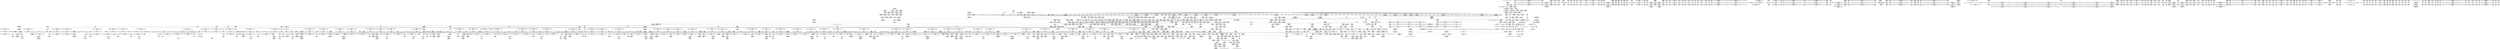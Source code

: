 digraph {
	CE0x5b70490 [shape=record,shape=Mrecord,label="{CE0x5b70490|task_sid:tmp11|security/selinux/hooks.c,208|*SummSink*}"]
	CE0x5c02a70 [shape=record,shape=Mrecord,label="{CE0x5c02a70|rcu_read_unlock:land.lhs.true2|*SummSink*}"]
	CE0x5ba5300 [shape=record,shape=Mrecord,label="{CE0x5ba5300|_call_void_lockdep_rcu_suspicious(i8*_getelementptr_inbounds_(_25_x_i8_,_25_x_i8_*_.str45,_i32_0,_i32_0),_i32_934,_i8*_getelementptr_inbounds_(_44_x_i8_,_44_x_i8_*_.str47,_i32_0,_i32_0))_#10,_!dbg_!27726|include/linux/rcupdate.h,933|*SummSource*}"]
	CE0x5c03500 [shape=record,shape=Mrecord,label="{CE0x5c03500|rcu_read_unlock:if.end}"]
	CE0x5b4bc60 [shape=record,shape=Mrecord,label="{CE0x5b4bc60|selinux_msg_queue_msgctl:call5|security/selinux/hooks.c,5219}"]
	CE0x5ba25b0 [shape=record,shape=Mrecord,label="{CE0x5ba25b0|__rcu_read_unlock:tmp3|*SummSink*}"]
	CE0x5c1ec80 [shape=record,shape=Mrecord,label="{CE0x5c1ec80|i64*_getelementptr_inbounds_(_4_x_i64_,_4_x_i64_*___llvm_gcov_ctr130,_i64_0,_i64_0)|*Constant*|*SummSource*}"]
	CE0x5b7ab30 [shape=record,shape=Mrecord,label="{CE0x5b7ab30|i64*_getelementptr_inbounds_(_2_x_i64_,_2_x_i64_*___llvm_gcov_ctr294,_i64_0,_i64_1)|*Constant*|*SummSink*}"]
	CE0x5bb5750 [shape=record,shape=Mrecord,label="{CE0x5bb5750|_call_void___rcu_read_lock()_#10,_!dbg_!27710|include/linux/rcupdate.h,879|*SummSink*}"]
	CE0x5b4b670 [shape=record,shape=Mrecord,label="{CE0x5b4b670|80:_i32,_112:_i8*,_:_CRE_67,68_}"]
	CE0x5b79400 [shape=record,shape=Mrecord,label="{CE0x5b79400|GLOBAL:current_task|Global_var:current_task|*SummSource*}"]
	CE0x5b8de50 [shape=record,shape=Mrecord,label="{CE0x5b8de50|i64_3|*Constant*}"]
	CE0x5b885d0 [shape=record,shape=Mrecord,label="{CE0x5b885d0|task_sid:tmp26|security/selinux/hooks.c,208|*SummSink*}"]
	CE0x5b9f910 [shape=record,shape=Mrecord,label="{CE0x5b9f910|rcu_read_lock:tmp19|include/linux/rcupdate.h,882|*SummSource*}"]
	CE0x5b7cce0 [shape=record,shape=Mrecord,label="{CE0x5b7cce0|i64*_getelementptr_inbounds_(_13_x_i64_,_13_x_i64_*___llvm_gcov_ctr126,_i64_0,_i64_9)|*Constant*|*SummSource*}"]
	CE0x5b8b170 [shape=record,shape=Mrecord,label="{CE0x5b8b170|__preempt_count_add:entry}"]
	CE0x5b24790 [shape=record,shape=Mrecord,label="{CE0x5b24790|selinux_msg_queue_msgctl:perms.0}"]
	CE0x5ba4450 [shape=record,shape=Mrecord,label="{CE0x5ba4450|rcu_lock_acquire:tmp2}"]
	CE0x5ba08d0 [shape=record,shape=Mrecord,label="{CE0x5ba08d0|rcu_read_lock:tmp21|include/linux/rcupdate.h,884|*SummSink*}"]
	CE0x5ba44c0 [shape=record,shape=Mrecord,label="{CE0x5ba44c0|rcu_lock_acquire:tmp2|*SummSource*}"]
	CE0x5b0e870 [shape=record,shape=Mrecord,label="{CE0x5b0e870|selinux_msg_queue_msgctl:bb}"]
	CE0x5b200e0 [shape=record,shape=Mrecord,label="{CE0x5b200e0|GLOBAL:get_current|*Constant*|*SummSink*}"]
	CE0x5b4da80 [shape=record,shape=Mrecord,label="{CE0x5b4da80|80:_i32,_112:_i8*,_:_CRE_168,172_|*MultipleSource*|Function::selinux_msg_queue_msgctl&Arg::msq::|security/selinux/hooks.c,5219}"]
	CE0x77e0af0 [shape=record,shape=Mrecord,label="{CE0x77e0af0|__llvm_gcov_indirect_counter_increment:counters|Function::__llvm_gcov_indirect_counter_increment&Arg::counters::}"]
	CE0x5c1d2a0 [shape=record,shape=Mrecord,label="{CE0x5c1d2a0|rcu_lock_release:tmp6}"]
	CE0x5b1de30 [shape=record,shape=Mrecord,label="{CE0x5b1de30|task_has_system:bb|*SummSink*}"]
	CE0x5c2ef20 [shape=record,shape=Mrecord,label="{CE0x5c2ef20|_call_void_mcount()_#3|*SummSource*}"]
	CE0x5b2df60 [shape=record,shape=Mrecord,label="{CE0x5b2df60|task_sid:land.lhs.true}"]
	"CONST[source:0(mediator),value:2(dynamic)][purpose:{subject}][SnkIdx:4]"
	CE0x5b59a50 [shape=record,shape=Mrecord,label="{CE0x5b59a50|task_sid:tmp26|security/selinux/hooks.c,208}"]
	CE0x5b8ae10 [shape=record,shape=Mrecord,label="{CE0x5b8ae10|task_sid:call|security/selinux/hooks.c,208|*SummSink*}"]
	CE0x5b68340 [shape=record,shape=Mrecord,label="{CE0x5b68340|ipc_has_perm:ad|security/selinux/hooks.c, 5128|*SummSource*}"]
	CE0x5b74500 [shape=record,shape=Mrecord,label="{CE0x5b74500|task_sid:tmp14|security/selinux/hooks.c,208}"]
	CE0x5b15fe0 [shape=record,shape=Mrecord,label="{CE0x5b15fe0|GLOBAL:__llvm_gcov_global_state_pred307|Global_var:__llvm_gcov_global_state_pred307}"]
	CE0x5b79150 [shape=record,shape=Mrecord,label="{CE0x5b79150|current_sid:entry}"]
	CE0x5b6c2d0 [shape=record,shape=Mrecord,label="{CE0x5b6c2d0|task_sid:tmp4|*LoadInst*|security/selinux/hooks.c,208|*SummSink*}"]
	CE0x5af8a10 [shape=record,shape=Mrecord,label="{CE0x5af8a10|selinux_msg_queue_msgctl:tmp}"]
	CE0x5c4fd80 [shape=record,shape=Mrecord,label="{CE0x5c4fd80|__preempt_count_sub:tmp4|./arch/x86/include/asm/preempt.h,77|*SummSink*}"]
	CE0x5b572f0 [shape=record,shape=Mrecord,label="{CE0x5b572f0|__llvm_gcov_indirect_counter_increment:bb|*SummSink*}"]
	CE0x5b052f0 [shape=record,shape=Mrecord,label="{CE0x5b052f0|__llvm_gcov_indirect_counter_increment:exit|*SummSource*}"]
	CE0x5bb9430 [shape=record,shape=Mrecord,label="{CE0x5bb9430|i64*_getelementptr_inbounds_(_11_x_i64_,_11_x_i64_*___llvm_gcov_ctr125,_i64_0,_i64_10)|*Constant*}"]
	CE0x5b21540 [shape=record,shape=Mrecord,label="{CE0x5b21540|rcu_read_unlock:tmp20|include/linux/rcupdate.h,933|*SummSink*}"]
	CE0x5b28b10 [shape=record,shape=Mrecord,label="{CE0x5b28b10|80:_i32,_112:_i8*,_:_CRE_50,51_}"]
	CE0x5b9d990 [shape=record,shape=Mrecord,label="{CE0x5b9d990|i64*_getelementptr_inbounds_(_11_x_i64_,_11_x_i64_*___llvm_gcov_ctr127,_i64_0,_i64_9)|*Constant*|*SummSink*}"]
	CE0x5b6e700 [shape=record,shape=Mrecord,label="{CE0x5b6e700|i8*_getelementptr_inbounds_(_45_x_i8_,_45_x_i8_*_.str12,_i32_0,_i32_0)|*Constant*}"]
	CE0x5b50c60 [shape=record,shape=Mrecord,label="{CE0x5b50c60|ipc_has_perm:ipc_perms|Function::ipc_has_perm&Arg::ipc_perms::|*SummSource*}"]
	CE0x5b8e4b0 [shape=record,shape=Mrecord,label="{CE0x5b8e4b0|rcu_read_lock:if.end|*SummSource*}"]
	CE0x5c49180 [shape=record,shape=Mrecord,label="{CE0x5c49180|__preempt_count_sub:tmp7|./arch/x86/include/asm/preempt.h,78|*SummSink*}"]
	CE0x5bb22a0 [shape=record,shape=Mrecord,label="{CE0x5bb22a0|GLOBAL:__llvm_gcov_ctr127|Global_var:__llvm_gcov_ctr127|*SummSink*}"]
	CE0x5c1da60 [shape=record,shape=Mrecord,label="{CE0x5c1da60|rcu_lock_release:tmp7|*SummSource*}"]
	CE0x5b55110 [shape=record,shape=Mrecord,label="{CE0x5b55110|rcu_read_lock:do.end|*SummSource*}"]
	CE0x5b0c730 [shape=record,shape=Mrecord,label="{CE0x5b0c730|selinux_msg_queue_msgctl:call|security/selinux/hooks.c,5204|*SummSource*}"]
	CE0x5b6ba80 [shape=record,shape=Mrecord,label="{CE0x5b6ba80|task_sid:tmp2|*SummSink*}"]
	CE0x5b218a0 [shape=record,shape=Mrecord,label="{CE0x5b218a0|i32_77|*Constant*|*SummSource*}"]
	CE0x5b0e9e0 [shape=record,shape=Mrecord,label="{CE0x5b0e9e0|task_sid:entry|*SummSink*}"]
	CE0x5b2bfc0 [shape=record,shape=Mrecord,label="{CE0x5b2bfc0|ipc_has_perm:tmp}"]
	CE0x5c13fa0 [shape=record,shape=Mrecord,label="{CE0x5c13fa0|__preempt_count_add:tmp5|./arch/x86/include/asm/preempt.h,72}"]
	CE0x5b515c0 [shape=record,shape=Mrecord,label="{CE0x5b515c0|_ret_i32_%call2,_!dbg_!27728|security/selinux/hooks.c,5136|*SummSink*}"]
	CE0x5b53240 [shape=record,shape=Mrecord,label="{CE0x5b53240|avc_has_perm:tsid|Function::avc_has_perm&Arg::tsid::}"]
	CE0x5b85900 [shape=record,shape=Mrecord,label="{CE0x5b85900|_ret_void,_!dbg_!27717|include/linux/rcupdate.h,245}"]
	CE0x5b5ab00 [shape=record,shape=Mrecord,label="{CE0x5b5ab00|GLOBAL:cred_sid|*Constant*|*SummSink*}"]
	CE0x5b2aa00 [shape=record,shape=Mrecord,label="{CE0x5b2aa00|80:_i32,_112:_i8*,_:_CRE_25,26_}"]
	CE0x5b30a90 [shape=record,shape=Mrecord,label="{CE0x5b30a90|i64*_getelementptr_inbounds_(_15_x_i64_,_15_x_i64_*___llvm_gcov_ctr305,_i64_0,_i64_12)|*Constant*|*SummSource*}"]
	CE0x5b7a0c0 [shape=record,shape=Mrecord,label="{CE0x5b7a0c0|ipc_has_perm:security|security/selinux/hooks.c,5131|*SummSink*}"]
	CE0x5c19ff0 [shape=record,shape=Mrecord,label="{CE0x5c19ff0|i64*_getelementptr_inbounds_(_4_x_i64_,_4_x_i64_*___llvm_gcov_ctr129,_i64_0,_i64_0)|*Constant*|*SummSource*}"]
	CE0x5bc9570 [shape=record,shape=Mrecord,label="{CE0x5bc9570|__rcu_read_lock:tmp3}"]
	CE0x5c39080 [shape=record,shape=Mrecord,label="{CE0x5c39080|GLOBAL:lock_acquire|*Constant*|*SummSink*}"]
	CE0x5c27310 [shape=record,shape=Mrecord,label="{CE0x5c27310|__preempt_count_add:tmp7|./arch/x86/include/asm/preempt.h,73}"]
	"CONST[source:0(mediator),value:2(dynamic)][purpose:{subject}][SrcIdx:16]"
	CE0x5b67a90 [shape=record,shape=Mrecord,label="{CE0x5b67a90|ipc_has_perm:u|security/selinux/hooks.c,5134}"]
	CE0x5b72910 [shape=record,shape=Mrecord,label="{CE0x5b72910|__rcu_read_lock:entry}"]
	CE0x5baca90 [shape=record,shape=Mrecord,label="{CE0x5baca90|rcu_lock_acquire:tmp1}"]
	CE0x5b5f940 [shape=record,shape=Mrecord,label="{CE0x5b5f940|rcu_lock_release:tmp1}"]
	CE0x5c4e110 [shape=record,shape=Mrecord,label="{CE0x5c4e110|__preempt_count_sub:tmp|*SummSource*}"]
	CE0x5b16bf0 [shape=record,shape=Mrecord,label="{CE0x5b16bf0|GLOBAL:task_sid|*Constant*|*SummSource*}"]
	CE0x5220120 [shape=record,shape=Mrecord,label="{CE0x5220120|i32_0|*Constant*|*SummSink*}"]
	CE0x5bfd110 [shape=record,shape=Mrecord,label="{CE0x5bfd110|GLOBAL:lock_acquire|*Constant*|*SummSource*}"]
	CE0x5bbb770 [shape=record,shape=Mrecord,label="{CE0x5bbb770|current_sid:tmp21|security/selinux/hooks.c,218|*SummSource*}"]
	CE0x5c2db40 [shape=record,shape=Mrecord,label="{CE0x5c2db40|__preempt_count_sub:bb|*SummSink*}"]
	CE0x5baa050 [shape=record,shape=Mrecord,label="{CE0x5baa050|__preempt_count_add:tmp6|./arch/x86/include/asm/preempt.h,73}"]
	CE0x5bb9b20 [shape=record,shape=Mrecord,label="{CE0x5bb9b20|current_sid:tmp20|security/selinux/hooks.c,218|*SummSource*}"]
	CE0x5af69b0 [shape=record,shape=Mrecord,label="{CE0x5af69b0|i64*_getelementptr_inbounds_(_15_x_i64_,_15_x_i64_*___llvm_gcov_ctr305,_i64_0,_i64_0)|*Constant*}"]
	CE0x5b660a0 [shape=record,shape=Mrecord,label="{CE0x5b660a0|ipc_has_perm:type|security/selinux/hooks.c,5133|*SummSource*}"]
	CE0x5baee40 [shape=record,shape=Mrecord,label="{CE0x5baee40|current_sid:tmp2|*SummSink*}"]
	CE0x5bc67a0 [shape=record,shape=Mrecord,label="{CE0x5bc67a0|rcu_read_lock:tmp10|include/linux/rcupdate.h,882}"]
	CE0x5bb10c0 [shape=record,shape=Mrecord,label="{CE0x5bb10c0|cred_sid:tmp2}"]
	CE0x5b306f0 [shape=record,shape=Mrecord,label="{CE0x5b306f0|i64*_getelementptr_inbounds_(_15_x_i64_,_15_x_i64_*___llvm_gcov_ctr305,_i64_0,_i64_12)|*Constant*}"]
	CE0x5b56920 [shape=record,shape=Mrecord,label="{CE0x5b56920|_call_void_mcount()_#3|*SummSource*}"]
	CE0x5b7c750 [shape=record,shape=Mrecord,label="{CE0x5b7c750|i8*_getelementptr_inbounds_(_41_x_i8_,_41_x_i8_*_.str44,_i32_0,_i32_0)|*Constant*|*SummSource*}"]
	CE0x5b5a560 [shape=record,shape=Mrecord,label="{CE0x5b5a560|task_sid:call7|security/selinux/hooks.c,208|*SummSource*}"]
	CE0x5bac670 [shape=record,shape=Mrecord,label="{CE0x5bac670|i32_218|*Constant*}"]
	CE0x5b6f3b0 [shape=record,shape=Mrecord,label="{CE0x5b6f3b0|GLOBAL:__llvm_gcov_ctr132|Global_var:__llvm_gcov_ctr132}"]
	CE0x5bbe630 [shape=record,shape=Mrecord,label="{CE0x5bbe630|i64*_getelementptr_inbounds_(_2_x_i64_,_2_x_i64_*___llvm_gcov_ctr131,_i64_0,_i64_0)|*Constant*|*SummSink*}"]
	CE0x5b30880 [shape=record,shape=Mrecord,label="{CE0x5b30880|selinux_msg_queue_msgctl:tmp10|security/selinux/hooks.c,5216|*SummSource*}"]
	CE0x5c3cf00 [shape=record,shape=Mrecord,label="{CE0x5c3cf00|rcu_lock_release:tmp4|include/linux/rcupdate.h,423|*SummSink*}"]
	CE0x5af6d40 [shape=record,shape=Mrecord,label="{CE0x5af6d40|_call_void_mcount()_#3|*SummSink*}"]
	CE0x5b282c0 [shape=record,shape=Mrecord,label="{CE0x5b282c0|80:_i32,_112:_i8*,_:_CRE_43,44_}"]
	CE0x5b03bb0 [shape=record,shape=Mrecord,label="{CE0x5b03bb0|task_has_system:perms|Function::task_has_system&Arg::perms::|*SummSource*}"]
	CE0x5b55d40 [shape=record,shape=Mrecord,label="{CE0x5b55d40|GLOBAL:rcu_lock_map|Global_var:rcu_lock_map|*SummSink*}"]
	CE0x5b619a0 [shape=record,shape=Mrecord,label="{CE0x5b619a0|rcu_read_unlock:tmp12|include/linux/rcupdate.h,933}"]
	CE0x5b1f550 [shape=record,shape=Mrecord,label="{CE0x5b1f550|selinux_msg_queue_msgctl:tmp3|security/selinux/hooks.c,5204|*SummSink*}"]
	CE0x5c3a290 [shape=record,shape=Mrecord,label="{CE0x5c3a290|i64*_getelementptr_inbounds_(_4_x_i64_,_4_x_i64_*___llvm_gcov_ctr129,_i64_0,_i64_0)|*Constant*}"]
	CE0x5c03ce0 [shape=record,shape=Mrecord,label="{CE0x5c03ce0|COLLAPSED:_GCMRE___llvm_gcov_ctr132_internal_global_11_x_i64_zeroinitializer:_elem_0:default:}"]
	CE0x5baf760 [shape=record,shape=Mrecord,label="{CE0x5baf760|GLOBAL:rcu_lock_acquire|*Constant*|*SummSource*}"]
	CE0x5c03200 [shape=record,shape=Mrecord,label="{CE0x5c03200|rcu_read_unlock:do.body}"]
	CE0x5bc53f0 [shape=record,shape=Mrecord,label="{CE0x5bc53f0|rcu_read_lock:tobool|include/linux/rcupdate.h,882}"]
	CE0x5c29e90 [shape=record,shape=Mrecord,label="{CE0x5c29e90|__preempt_count_add:bb|*SummSink*}"]
	CE0x5afae40 [shape=record,shape=Mrecord,label="{CE0x5afae40|GLOBAL:__llvm_gcov_indirect_counter_increment|*Constant*}"]
	CE0x5b2bdc0 [shape=record,shape=Mrecord,label="{CE0x5b2bdc0|i64*_getelementptr_inbounds_(_2_x_i64_,_2_x_i64_*___llvm_gcov_ctr294,_i64_0,_i64_0)|*Constant*|*SummSink*}"]
	CE0x5b9bcd0 [shape=record,shape=Mrecord,label="{CE0x5b9bcd0|i64*_getelementptr_inbounds_(_11_x_i64_,_11_x_i64_*___llvm_gcov_ctr127,_i64_0,_i64_8)|*Constant*|*SummSink*}"]
	CE0x5c4f4e0 [shape=record,shape=Mrecord,label="{CE0x5c4f4e0|__preempt_count_add:do.body|*SummSink*}"]
	CE0x5b2c030 [shape=record,shape=Mrecord,label="{CE0x5b2c030|ipc_has_perm:tmp|*SummSource*}"]
	CE0x5bc8d70 [shape=record,shape=Mrecord,label="{CE0x5bc8d70|rcu_read_unlock:tobool|include/linux/rcupdate.h,933|*SummSink*}"]
	CE0x5b5b0d0 [shape=record,shape=Mrecord,label="{CE0x5b5b0d0|cred_sid:cred|Function::cred_sid&Arg::cred::|*SummSource*}"]
	CE0x5b7e1c0 [shape=record,shape=Mrecord,label="{CE0x5b7e1c0|current_sid:do.body}"]
	CE0x5b6ade0 [shape=record,shape=Mrecord,label="{CE0x5b6ade0|task_sid:do.body5|*SummSink*}"]
	CE0x5b08fd0 [shape=record,shape=Mrecord,label="{CE0x5b08fd0|selinux_msg_queue_msgctl:sw.default|*SummSink*}"]
	CE0x5b775e0 [shape=record,shape=Mrecord,label="{CE0x5b775e0|rcu_read_lock:entry|*SummSink*}"]
	CE0x5b2c890 [shape=record,shape=Mrecord,label="{CE0x5b2c890|task_sid:do.end6|*SummSink*}"]
	CE0x5b741c0 [shape=record,shape=Mrecord,label="{CE0x5b741c0|i64_6|*Constant*|*SummSink*}"]
	CE0x5b55620 [shape=record,shape=Mrecord,label="{CE0x5b55620|i64*_getelementptr_inbounds_(_11_x_i64_,_11_x_i64_*___llvm_gcov_ctr127,_i64_0,_i64_1)|*Constant*|*SummSink*}"]
	CE0x5b71860 [shape=record,shape=Mrecord,label="{CE0x5b71860|i64_4|*Constant*}"]
	CE0x5b0ed00 [shape=record,shape=Mrecord,label="{CE0x5b0ed00|task_sid:task|Function::task_sid&Arg::task::|*SummSink*}"]
	CE0x5b5b860 [shape=record,shape=Mrecord,label="{CE0x5b5b860|_call_void_mcount()_#3|*SummSink*}"]
	CE0x5b29240 [shape=record,shape=Mrecord,label="{CE0x5b29240|80:_i32,_112:_i8*,_:_CRE_5,6_}"]
	CE0x5b16500 [shape=record,shape=Mrecord,label="{CE0x5b16500|selinux_msg_queue_msgctl:return|*SummSink*}"]
	CE0x5b08310 [shape=record,shape=Mrecord,label="{CE0x5b08310|selinux_msg_queue_msgctl:sw.bb4|*SummSink*}"]
	CE0x5b13da0 [shape=record,shape=Mrecord,label="{CE0x5b13da0|avc_has_perm:requested|Function::avc_has_perm&Arg::requested::|*SummSink*}"]
	CE0x5b5ac40 [shape=record,shape=Mrecord,label="{CE0x5b5ac40|cred_sid:entry|*SummSource*}"]
	CE0x5ba80b0 [shape=record,shape=Mrecord,label="{CE0x5ba80b0|rcu_lock_release:bb|*SummSource*}"]
	CE0x5b98b50 [shape=record,shape=Mrecord,label="{CE0x5b98b50|rcu_read_lock:tmp12|include/linux/rcupdate.h,882}"]
	CE0x5b4af50 [shape=record,shape=Mrecord,label="{CE0x5b4af50|80:_i32,_112:_i8*,_:_CRE_61,62_}"]
	CE0x5b216b0 [shape=record,shape=Mrecord,label="{CE0x5b216b0|rcu_read_unlock:tmp21|include/linux/rcupdate.h,935}"]
	CE0x5c29830 [shape=record,shape=Mrecord,label="{CE0x5c29830|i64*_getelementptr_inbounds_(_4_x_i64_,_4_x_i64_*___llvm_gcov_ctr134,_i64_0,_i64_2)|*Constant*|*SummSource*}"]
	CE0x5c281f0 [shape=record,shape=Mrecord,label="{CE0x5c281f0|_call_void_asm_sideeffect_,_memory_,_dirflag_,_fpsr_,_flags_()_#3,_!dbg_!27711,_!srcloc_!27714|include/linux/rcupdate.h,244|*SummSink*}"]
	CE0x5b7fe50 [shape=record,shape=Mrecord,label="{CE0x5b7fe50|_call_void_lockdep_rcu_suspicious(i8*_getelementptr_inbounds_(_25_x_i8_,_25_x_i8_*_.str3,_i32_0,_i32_0),_i32_218,_i8*_getelementptr_inbounds_(_45_x_i8_,_45_x_i8_*_.str12,_i32_0,_i32_0))_#10,_!dbg_!27727|security/selinux/hooks.c,218|*SummSink*}"]
	CE0x5b97090 [shape=record,shape=Mrecord,label="{CE0x5b97090|i64*_getelementptr_inbounds_(_13_x_i64_,_13_x_i64_*___llvm_gcov_ctr126,_i64_0,_i64_10)|*Constant*|*SummSink*}"]
	CE0x5b2ba90 [shape=record,shape=Mrecord,label="{CE0x5b2ba90|GLOBAL:current_sid.__warned|Global_var:current_sid.__warned|*SummSink*}"]
	CE0x5b873c0 [shape=record,shape=Mrecord,label="{CE0x5b873c0|i8*_getelementptr_inbounds_(_25_x_i8_,_25_x_i8_*_.str3,_i32_0,_i32_0)|*Constant*}"]
	CE0x5b65270 [shape=record,shape=Mrecord,label="{CE0x5b65270|i64*_getelementptr_inbounds_(_2_x_i64_,_2_x_i64_*___llvm_gcov_ctr98,_i64_0,_i64_0)|*Constant*|*SummSink*}"]
	CE0x5bc3d30 [shape=record,shape=Mrecord,label="{CE0x5bc3d30|rcu_lock_release:tmp3}"]
	CE0x5b52ba0 [shape=record,shape=Mrecord,label="{CE0x5b52ba0|avc_has_perm:entry|*SummSink*}"]
	CE0x5ba6bf0 [shape=record,shape=Mrecord,label="{CE0x5ba6bf0|i8*_getelementptr_inbounds_(_44_x_i8_,_44_x_i8_*_.str47,_i32_0,_i32_0)|*Constant*|*SummSink*}"]
	CE0x5b71970 [shape=record,shape=Mrecord,label="{CE0x5b71970|current_sid:tmp9|security/selinux/hooks.c,218}"]
	CE0x77e0cd0 [shape=record,shape=Mrecord,label="{CE0x77e0cd0|i64**_getelementptr_inbounds_(_5_x_i64*_,_5_x_i64*_*___llvm_gcda_edge_table306,_i64_0,_i64_1)|*Constant*}"]
	CE0x5b2c640 [shape=record,shape=Mrecord,label="{CE0x5b2c640|i1_true|*Constant*|*SummSink*}"]
	CE0x5b8a9f0 [shape=record,shape=Mrecord,label="{CE0x5b8a9f0|i64*_getelementptr_inbounds_(_11_x_i64_,_11_x_i64_*___llvm_gcov_ctr125,_i64_0,_i64_1)|*Constant*}"]
	CE0x5b51350 [shape=record,shape=Mrecord,label="{CE0x5b51350|_ret_i32_%call2,_!dbg_!27728|security/selinux/hooks.c,5136|*SummSource*}"]
	CE0x5b9b230 [shape=record,shape=Mrecord,label="{CE0x5b9b230|rcu_read_lock:tmp16|include/linux/rcupdate.h,882}"]
	CE0x5afc0c0 [shape=record,shape=Mrecord,label="{CE0x5afc0c0|task_sid:tmp9|security/selinux/hooks.c,208}"]
	CE0x5c4f1a0 [shape=record,shape=Mrecord,label="{CE0x5c4f1a0|__rcu_read_unlock:tmp3|*SummSource*}"]
	CE0x5c668f0 [shape=record,shape=Mrecord,label="{CE0x5c668f0|__preempt_count_add:tmp6|./arch/x86/include/asm/preempt.h,73|*SummSink*}"]
	CE0x5b6ace0 [shape=record,shape=Mrecord,label="{CE0x5b6ace0|task_sid:do.body5|*SummSource*}"]
	CE0x5b71bd0 [shape=record,shape=Mrecord,label="{CE0x5b71bd0|current_sid:tmp9|security/selinux/hooks.c,218|*SummSource*}"]
	CE0x5b51730 [shape=record,shape=Mrecord,label="{CE0x5b51730|selinux_msg_queue_msgctl:tmp14|security/selinux/hooks.c,5221}"]
	CE0x5b796a0 [shape=record,shape=Mrecord,label="{CE0x5b796a0|GLOBAL:current_task|Global_var:current_task|*SummSink*}"]
	CE0x5b8acb0 [shape=record,shape=Mrecord,label="{CE0x5b8acb0|task_sid:call|security/selinux/hooks.c,208|*SummSource*}"]
	CE0x5c02df0 [shape=record,shape=Mrecord,label="{CE0x5c02df0|rcu_read_unlock:bb|*SummSink*}"]
	CE0x5c20020 [shape=record,shape=Mrecord,label="{CE0x5c20020|_call_void_lock_release(%struct.lockdep_map*_%map,_i32_1,_i64_ptrtoint_(i8*_blockaddress(_rcu_lock_release,_%__here)_to_i64))_#10,_!dbg_!27716|include/linux/rcupdate.h,423}"]
	CE0x5b29cf0 [shape=record,shape=Mrecord,label="{CE0x5b29cf0|80:_i32,_112:_i8*,_:_CRE_14,15_}"]
	CE0x5b966e0 [shape=record,shape=Mrecord,label="{CE0x5b966e0|i64*_getelementptr_inbounds_(_11_x_i64_,_11_x_i64_*___llvm_gcov_ctr132,_i64_0,_i64_10)|*Constant*|*SummSink*}"]
	CE0x5b0d8c0 [shape=record,shape=Mrecord,label="{CE0x5b0d8c0|__llvm_gcov_indirect_counter_increment:tmp6|*SummSource*}"]
	CE0x5b181c0 [shape=record,shape=Mrecord,label="{CE0x5b181c0|get_current:tmp4|./arch/x86/include/asm/current.h,14}"]
	CE0x5b521e0 [shape=record,shape=Mrecord,label="{CE0x5b521e0|__llvm_gcov_indirect_counter_increment:bb4|*SummSource*}"]
	CE0x5b980f0 [shape=record,shape=Mrecord,label="{CE0x5b980f0|current_sid:tobool1|security/selinux/hooks.c,218|*SummSource*}"]
	CE0x5b999f0 [shape=record,shape=Mrecord,label="{CE0x5b999f0|i64_7|*Constant*}"]
	CE0x5b8dec0 [shape=record,shape=Mrecord,label="{CE0x5b8dec0|i64_3|*Constant*|*SummSource*}"]
	CE0x5bb5350 [shape=record,shape=Mrecord,label="{CE0x5bb5350|current_sid:call|security/selinux/hooks.c,218}"]
	CE0x5c1ab80 [shape=record,shape=Mrecord,label="{CE0x5c1ab80|rcu_lock_acquire:tmp3}"]
	CE0x5ba7470 [shape=record,shape=Mrecord,label="{CE0x5ba7470|GLOBAL:rcu_read_unlock.__warned|Global_var:rcu_read_unlock.__warned|*SummSink*}"]
	CE0x5c1e5e0 [shape=record,shape=Mrecord,label="{CE0x5c1e5e0|_call_void_asm_addl_$1,_%gs:$0_,_*m,ri,*m,_dirflag_,_fpsr_,_flags_(i32*___preempt_count,_i32_%val,_i32*___preempt_count)_#3,_!dbg_!27714,_!srcloc_!27717|./arch/x86/include/asm/preempt.h,72|*SummSource*}"]
	CE0x5b72aa0 [shape=record,shape=Mrecord,label="{CE0x5b72aa0|GLOBAL:__rcu_read_lock|*Constant*|*SummSink*}"]
	CE0x5b4cdc0 [shape=record,shape=Mrecord,label="{CE0x5b4cdc0|80:_i32,_112:_i8*,_:_CRE_112,120_|*MultipleSource*|Function::selinux_msg_queue_msgctl&Arg::msq::|security/selinux/hooks.c,5219}"]
	CE0x5b2da50 [shape=record,shape=Mrecord,label="{CE0x5b2da50|task_sid:call3|security/selinux/hooks.c,208}"]
	CE0x5c03d50 [shape=record,shape=Mrecord,label="{CE0x5c03d50|rcu_read_unlock:tmp|*SummSource*}"]
	CE0x5b4e5f0 [shape=record,shape=Mrecord,label="{CE0x5b4e5f0|80:_i32,_112:_i8*,_:_CRE_208,216_|*MultipleSource*|Function::selinux_msg_queue_msgctl&Arg::msq::|security/selinux/hooks.c,5219}"]
	CE0x5c4f370 [shape=record,shape=Mrecord,label="{CE0x5c4f370|_call_void_mcount()_#3}"]
	CE0x5b4d8a0 [shape=record,shape=Mrecord,label="{CE0x5b4d8a0|80:_i32,_112:_i8*,_:_CRE_160,168_|*MultipleSource*|Function::selinux_msg_queue_msgctl&Arg::msq::|security/selinux/hooks.c,5219}"]
	CE0x5bba5a0 [shape=record,shape=Mrecord,label="{CE0x5bba5a0|current_sid:call4|security/selinux/hooks.c,218|*SummSink*}"]
	CE0x5b6b160 [shape=record,shape=Mrecord,label="{CE0x5b6b160|task_sid:tmp10|security/selinux/hooks.c,208}"]
	CE0x5b83640 [shape=record,shape=Mrecord,label="{CE0x5b83640|i64_6|*Constant*|*SummSource*}"]
	CE0x5b26640 [shape=record,shape=Mrecord,label="{CE0x5b26640|80:_i32,_112:_i8*,_:_CRE_0,1_}"]
	CE0x5b0d9f0 [shape=record,shape=Mrecord,label="{CE0x5b0d9f0|get_current:bb}"]
	CE0x5bc6f70 [shape=record,shape=Mrecord,label="{CE0x5bc6f70|cred_sid:sid|security/selinux/hooks.c,197|*SummSource*}"]
	CE0x5b80540 [shape=record,shape=Mrecord,label="{CE0x5b80540|_call_void_rcu_lock_acquire(%struct.lockdep_map*_rcu_lock_map)_#10,_!dbg_!27711|include/linux/rcupdate.h,881|*SummSink*}"]
	CE0x5b5d590 [shape=record,shape=Mrecord,label="{CE0x5b5d590|_call_void_mcount()_#3|*SummSource*}"]
	CE0x5bc7200 [shape=record,shape=Mrecord,label="{CE0x5bc7200|rcu_read_unlock:tmp4|include/linux/rcupdate.h,933}"]
	CE0x5b71ea0 [shape=record,shape=Mrecord,label="{CE0x5b71ea0|i64_1|*Constant*}"]
	CE0x5b6fa80 [shape=record,shape=Mrecord,label="{CE0x5b6fa80|_call_void_lockdep_rcu_suspicious(i8*_getelementptr_inbounds_(_25_x_i8_,_25_x_i8_*_.str3,_i32_0,_i32_0),_i32_208,_i8*_getelementptr_inbounds_(_41_x_i8_,_41_x_i8_*_.str44,_i32_0,_i32_0))_#10,_!dbg_!27732|security/selinux/hooks.c,208|*SummSink*}"]
	CE0x5b4ca00 [shape=record,shape=Mrecord,label="{CE0x5b4ca00|80:_i32,_112:_i8*,_:_CRE_100,102_|*MultipleSource*|Function::selinux_msg_queue_msgctl&Arg::msq::|security/selinux/hooks.c,5219}"]
	CE0x5b07c20 [shape=record,shape=Mrecord,label="{CE0x5b07c20|task_has_system:entry}"]
	CE0x5b73490 [shape=record,shape=Mrecord,label="{CE0x5b73490|task_sid:call3|security/selinux/hooks.c,208|*SummSource*}"]
	CE0x5b9e620 [shape=record,shape=Mrecord,label="{CE0x5b9e620|rcu_read_lock:tmp18|include/linux/rcupdate.h,882|*SummSource*}"]
	CE0x5c19580 [shape=record,shape=Mrecord,label="{CE0x5c19580|__preempt_count_sub:tmp2|*SummSource*}"]
	CE0x5b8c230 [shape=record,shape=Mrecord,label="{CE0x5b8c230|i32_1|*Constant*}"]
	CE0x5b10bc0 [shape=record,shape=Mrecord,label="{CE0x5b10bc0|task_sid:tmp21|security/selinux/hooks.c,208}"]
	CE0x5b2ab30 [shape=record,shape=Mrecord,label="{CE0x5b2ab30|80:_i32,_112:_i8*,_:_CRE_26,27_}"]
	CE0x5b5e5e0 [shape=record,shape=Mrecord,label="{CE0x5b5e5e0|GLOBAL:__preempt_count|Global_var:__preempt_count}"]
	CE0x5b07250 [shape=record,shape=Mrecord,label="{CE0x5b07250|i64**_getelementptr_inbounds_(_5_x_i64*_,_5_x_i64*_*___llvm_gcda_edge_table306,_i64_0,_i64_2)|*Constant*}"]
	CE0x5c20090 [shape=record,shape=Mrecord,label="{CE0x5c20090|_call_void_lock_release(%struct.lockdep_map*_%map,_i32_1,_i64_ptrtoint_(i8*_blockaddress(_rcu_lock_release,_%__here)_to_i64))_#10,_!dbg_!27716|include/linux/rcupdate.h,423|*SummSource*}"]
	CE0x5afc030 [shape=record,shape=Mrecord,label="{CE0x5afc030|task_sid:tmp8|security/selinux/hooks.c,208|*SummSink*}"]
	CE0x5c39740 [shape=record,shape=Mrecord,label="{CE0x5c39740|%struct.lockdep_map*_null|*Constant*|*SummSource*}"]
	CE0x5c32840 [shape=record,shape=Mrecord,label="{CE0x5c32840|__preempt_count_sub:tmp6|./arch/x86/include/asm/preempt.h,78}"]
	CE0x5b28060 [shape=record,shape=Mrecord,label="{CE0x5b28060|80:_i32,_112:_i8*,_:_CRE_41,42_}"]
	CE0x5b1e7b0 [shape=record,shape=Mrecord,label="{CE0x5b1e7b0|task_has_system:call|security/selinux/hooks.c,1592|*SummSource*}"]
	CE0x5c3ca80 [shape=record,shape=Mrecord,label="{CE0x5c3ca80|__preempt_count_add:tmp4|./arch/x86/include/asm/preempt.h,72|*SummSink*}"]
	CE0x5c1c230 [shape=record,shape=Mrecord,label="{CE0x5c1c230|rcu_lock_acquire:tmp5|include/linux/rcupdate.h,418|*SummSource*}"]
	CE0x5b118f0 [shape=record,shape=Mrecord,label="{CE0x5b118f0|i64*_getelementptr_inbounds_(_15_x_i64_,_15_x_i64_*___llvm_gcov_ctr305,_i64_0,_i64_11)|*Constant*}"]
	CE0x5b8ff30 [shape=record,shape=Mrecord,label="{CE0x5b8ff30|rcu_read_lock:land.lhs.true|*SummSource*}"]
	CE0x5c3ac60 [shape=record,shape=Mrecord,label="{CE0x5c3ac60|_call_void_asm_addl_$1,_%gs:$0_,_*m,ri,*m,_dirflag_,_fpsr_,_flags_(i32*___preempt_count,_i32_%sub,_i32*___preempt_count)_#3,_!dbg_!27717,_!srcloc_!27718|./arch/x86/include/asm/preempt.h,77}"]
	CE0x5b8cfb0 [shape=record,shape=Mrecord,label="{CE0x5b8cfb0|COLLAPSED:_GCMRE___llvm_gcov_ctr126_internal_global_13_x_i64_zeroinitializer:_elem_0:default:}"]
	CE0x5bfe000 [shape=record,shape=Mrecord,label="{CE0x5bfe000|_call_void_mcount()_#3|*SummSink*}"]
	CE0x5c27db0 [shape=record,shape=Mrecord,label="{CE0x5c27db0|__rcu_read_unlock:tmp4|include/linux/rcupdate.h,244}"]
	CE0x5ba7720 [shape=record,shape=Mrecord,label="{CE0x5ba7720|GLOBAL:__preempt_count_add|*Constant*|*SummSource*}"]
	CE0x5b72a30 [shape=record,shape=Mrecord,label="{CE0x5b72a30|GLOBAL:__rcu_read_lock|*Constant*|*SummSource*}"]
	CE0x5bc3040 [shape=record,shape=Mrecord,label="{CE0x5bc3040|rcu_read_lock:tobool1|include/linux/rcupdate.h,882|*SummSink*}"]
	CE0x5b26c80 [shape=record,shape=Mrecord,label="{CE0x5b26c80|80:_i32,_112:_i8*,_:_CRE_2,3_}"]
	CE0x77e0a30 [shape=record,shape=Mrecord,label="{CE0x77e0a30|__llvm_gcov_indirect_counter_increment:predecessor|Function::__llvm_gcov_indirect_counter_increment&Arg::predecessor::|*SummSink*}"]
	CE0x5b28d70 [shape=record,shape=Mrecord,label="{CE0x5b28d70|80:_i32,_112:_i8*,_:_CRE_52,53_}"]
	CE0x5bb9560 [shape=record,shape=Mrecord,label="{CE0x5bb9560|current_sid:tmp19|security/selinux/hooks.c,218|*SummSource*}"]
	CE0x5b15860 [shape=record,shape=Mrecord,label="{CE0x5b15860|task_has_system:tmp|*SummSource*}"]
	CE0x5c38290 [shape=record,shape=Mrecord,label="{CE0x5c38290|__rcu_read_unlock:tmp}"]
	CE0x5b6f090 [shape=record,shape=Mrecord,label="{CE0x5b6f090|i32_208|*Constant*|*SummSource*}"]
	CE0x5c2e4b0 [shape=record,shape=Mrecord,label="{CE0x5c2e4b0|__rcu_read_lock:do.body}"]
	CE0x5b295d0 [shape=record,shape=Mrecord,label="{CE0x5b295d0|80:_i32,_112:_i8*,_:_CRE_8,9_}"]
	CE0x5b9e7a0 [shape=record,shape=Mrecord,label="{CE0x5b9e7a0|rcu_read_lock:tmp18|include/linux/rcupdate.h,882|*SummSink*}"]
	CE0x5b01180 [shape=record,shape=Mrecord,label="{CE0x5b01180|i64*_getelementptr_inbounds_(_15_x_i64_,_15_x_i64_*___llvm_gcov_ctr305,_i64_0,_i64_8)|*Constant*|*SummSource*}"]
	CE0x5b2b0f0 [shape=record,shape=Mrecord,label="{CE0x5b2b0f0|task_has_system:entry|*SummSink*}"]
	CE0x5bb6090 [shape=record,shape=Mrecord,label="{CE0x5bb6090|cred_sid:tmp4|*LoadInst*|security/selinux/hooks.c,196|*SummSource*}"]
	CE0x5ba83c0 [shape=record,shape=Mrecord,label="{CE0x5ba83c0|__preempt_count_sub:tmp5|./arch/x86/include/asm/preempt.h,77}"]
	CE0x5b9ed40 [shape=record,shape=Mrecord,label="{CE0x5b9ed40|_call_void_lockdep_rcu_suspicious(i8*_getelementptr_inbounds_(_25_x_i8_,_25_x_i8_*_.str45,_i32_0,_i32_0),_i32_883,_i8*_getelementptr_inbounds_(_42_x_i8_,_42_x_i8_*_.str46,_i32_0,_i32_0))_#10,_!dbg_!27728|include/linux/rcupdate.h,882|*SummSource*}"]
	CE0x5bb3e60 [shape=record,shape=Mrecord,label="{CE0x5bb3e60|rcu_read_lock:tmp2}"]
	CE0x5b8d760 [shape=record,shape=Mrecord,label="{CE0x5b8d760|i64_3|*Constant*|*SummSink*}"]
	CE0x5b1b0c0 [shape=record,shape=Mrecord,label="{CE0x5b1b0c0|i32_-1|*Constant*|*SummSink*}"]
	CE0x5b2b2c0 [shape=record,shape=Mrecord,label="{CE0x5b2b2c0|task_has_system:tsk|Function::task_has_system&Arg::tsk::|*SummSource*}"]
	CE0x5c32e50 [shape=record,shape=Mrecord,label="{CE0x5c32e50|rcu_lock_acquire:__here|*SummSink*}"]
	CE0x5b60ee0 [shape=record,shape=Mrecord,label="{CE0x5b60ee0|rcu_read_unlock:tmp3}"]
	CE0x5c1b2e0 [shape=record,shape=Mrecord,label="{CE0x5c1b2e0|_ret_void,_!dbg_!27720|./arch/x86/include/asm/preempt.h,78}"]
	CE0x5b755a0 [shape=record,shape=Mrecord,label="{CE0x5b755a0|ipc_has_perm:sclass|security/selinux/hooks.c,5136|*SummSink*}"]
	CE0x5b68750 [shape=record,shape=Mrecord,label="{CE0x5b68750|task_sid:tobool1|security/selinux/hooks.c,208|*SummSink*}"]
	CE0x766e540 [shape=record,shape=Mrecord,label="{CE0x766e540|%struct.task_struct*_(%struct.task_struct**)*_asm_movq_%gs:$_1:P_,$0_,_r,im,_dirflag_,_fpsr_,_flags_|*SummSource*}"]
	CE0x5c3ae50 [shape=record,shape=Mrecord,label="{CE0x5c3ae50|__preempt_count_add:do.end|*SummSink*}"]
	CE0x5bc8de0 [shape=record,shape=Mrecord,label="{CE0x5bc8de0|rcu_read_unlock:tmp4|include/linux/rcupdate.h,933|*SummSource*}"]
	CE0x5b1bed0 [shape=record,shape=Mrecord,label="{CE0x5b1bed0|_call_void___llvm_gcov_indirect_counter_increment(i32*___llvm_gcov_global_state_pred307,_i64**_getelementptr_inbounds_(_5_x_i64*_,_5_x_i64*_*___llvm_gcda_edge_table306,_i64_0,_i64_3)),_!dbg_!27721|security/selinux/hooks.c,5210|*SummSource*}"]
	CE0x5b23ba0 [shape=record,shape=Mrecord,label="{CE0x5b23ba0|selinux_msg_queue_msgctl:tmp11|security/selinux/hooks.c,5216|*SummSink*}"]
	CE0x5b4fa40 [shape=record,shape=Mrecord,label="{CE0x5b4fa40|selinux_msg_queue_msgctl:tmp15|security/selinux/hooks.c,5221}"]
	CE0x5bc6920 [shape=record,shape=Mrecord,label="{CE0x5bc6920|rcu_read_lock:tmp9|include/linux/rcupdate.h,882|*SummSource*}"]
	CE0x5b5ec00 [shape=record,shape=Mrecord,label="{CE0x5b5ec00|_call_void___preempt_count_add(i32_1)_#10,_!dbg_!27711|include/linux/rcupdate.h,239|*SummSource*}"]
	CE0x5b1b5b0 [shape=record,shape=Mrecord,label="{CE0x5b1b5b0|i64*_getelementptr_inbounds_(_11_x_i64_,_11_x_i64_*___llvm_gcov_ctr125,_i64_0,_i64_8)|*Constant*|*SummSource*}"]
	CE0x5b69280 [shape=record,shape=Mrecord,label="{CE0x5b69280|COLLAPSED:_GCMRE___llvm_gcov_ctr159_internal_global_2_x_i64_zeroinitializer:_elem_0:default:}"]
	CE0x5bbc980 [shape=record,shape=Mrecord,label="{CE0x5bbc980|current_sid:tmp22|security/selinux/hooks.c,218|*SummSink*}"]
	CE0x5b65f20 [shape=record,shape=Mrecord,label="{CE0x5b65f20|ipc_has_perm:type|security/selinux/hooks.c,5133}"]
	CE0x5b89990 [shape=record,shape=Mrecord,label="{CE0x5b89990|current_sid:tmp14|security/selinux/hooks.c,218|*SummSink*}"]
	CE0x5b58760 [shape=record,shape=Mrecord,label="{CE0x5b58760|rcu_lock_release:entry|*SummSource*}"]
	CE0x5b83e20 [shape=record,shape=Mrecord,label="{CE0x5b83e20|rcu_read_lock:entry}"]
	CE0x5c37d10 [shape=record,shape=Mrecord,label="{CE0x5c37d10|__preempt_count_add:bb}"]
	CE0x5bbbeb0 [shape=record,shape=Mrecord,label="{CE0x5bbbeb0|COLLAPSED:_CMRE:_elem_0::|security/selinux/hooks.c,218}"]
	CE0x5b8c6f0 [shape=record,shape=Mrecord,label="{CE0x5b8c6f0|i64_2|*Constant*|*SummSource*}"]
	CE0x5b16dc0 [shape=record,shape=Mrecord,label="{CE0x5b16dc0|_ret_i32_%call7,_!dbg_!27749|security/selinux/hooks.c,210|*SummSource*}"]
	CE0x5b8f710 [shape=record,shape=Mrecord,label="{CE0x5b8f710|task_sid:bb|*SummSource*}"]
	CE0x5b4b7a0 [shape=record,shape=Mrecord,label="{CE0x5b4b7a0|80:_i32,_112:_i8*,_:_CRE_68,69_}"]
	CE0x5af6b20 [shape=record,shape=Mrecord,label="{CE0x5af6b20|selinux_msg_queue_msgctl:sw.epilog|*SummSink*}"]
	CE0x5c172c0 [shape=record,shape=Mrecord,label="{CE0x5c172c0|_call_void_asm_sideeffect_,_memory_,_dirflag_,_fpsr_,_flags_()_#3,_!dbg_!27711,_!srcloc_!27714|include/linux/rcupdate.h,244}"]
	CE0x5ba9ec0 [shape=record,shape=Mrecord,label="{CE0x5ba9ec0|i64*_getelementptr_inbounds_(_4_x_i64_,_4_x_i64_*___llvm_gcov_ctr129,_i64_0,_i64_3)|*Constant*|*SummSink*}"]
	CE0x5b972f0 [shape=record,shape=Mrecord,label="{CE0x5b972f0|task_sid:tmp24|security/selinux/hooks.c,208}"]
	CE0x5b0ec90 [shape=record,shape=Mrecord,label="{CE0x5b0ec90|task_sid:task|Function::task_sid&Arg::task::|*SummSource*}"]
	CE0x5bcaeb0 [shape=record,shape=Mrecord,label="{CE0x5bcaeb0|rcu_read_lock:if.then}"]
	CE0x5b9d340 [shape=record,shape=Mrecord,label="{CE0x5b9d340|i8*_getelementptr_inbounds_(_42_x_i8_,_42_x_i8_*_.str46,_i32_0,_i32_0)|*Constant*|*SummSource*}"]
	CE0x5b61b40 [shape=record,shape=Mrecord,label="{CE0x5b61b40|_call_void_mcount()_#3|*SummSink*}"]
	CE0x5b5d0e0 [shape=record,shape=Mrecord,label="{CE0x5b5d0e0|rcu_lock_acquire:bb|*SummSink*}"]
	CE0x5ae8fd0 [shape=record,shape=Mrecord,label="{CE0x5ae8fd0|i64*_null|*Constant*}"]
	CE0x5bcbc00 [shape=record,shape=Mrecord,label="{CE0x5bcbc00|cred_sid:sid|security/selinux/hooks.c,197|*SummSink*}"]
	CE0x5b0b020 [shape=record,shape=Mrecord,label="{CE0x5b0b020|_ret_%struct.task_struct*_%tmp4,_!dbg_!27714|./arch/x86/include/asm/current.h,14|*SummSink*}"]
	CE0x5b1e370 [shape=record,shape=Mrecord,label="{CE0x5b1e370|_call_void_mcount()_#3|*SummSink*}"]
	CE0x5c02b90 [shape=record,shape=Mrecord,label="{CE0x5c02b90|rcu_read_unlock:bb}"]
	CE0x5ae9260 [shape=record,shape=Mrecord,label="{CE0x5ae9260|__llvm_gcov_indirect_counter_increment:counter|*SummSource*}"]
	CE0x5b84350 [shape=record,shape=Mrecord,label="{CE0x5b84350|_ret_i32_%tmp24,_!dbg_!27742|security/selinux/hooks.c,220|*SummSource*}"]
	CE0x5b884f0 [shape=record,shape=Mrecord,label="{CE0x5b884f0|i64*_getelementptr_inbounds_(_13_x_i64_,_13_x_i64_*___llvm_gcov_ctr126,_i64_0,_i64_12)|*Constant*|*SummSink*}"]
	CE0x5bbab70 [shape=record,shape=Mrecord,label="{CE0x5bbab70|i32_78|*Constant*}"]
	CE0x5bc6ea0 [shape=record,shape=Mrecord,label="{CE0x5bc6ea0|cred_sid:sid|security/selinux/hooks.c,197}"]
	CE0x5b01970 [shape=record,shape=Mrecord,label="{CE0x5b01970|__llvm_gcov_indirect_counter_increment:tmp|*SummSource*}"]
	CE0x5c205e0 [shape=record,shape=Mrecord,label="{CE0x5c205e0|GLOBAL:lock_release|*Constant*}"]
	CE0x5c36b60 [shape=record,shape=Mrecord,label="{CE0x5c36b60|i64*_getelementptr_inbounds_(_4_x_i64_,_4_x_i64_*___llvm_gcov_ctr134,_i64_0,_i64_1)|*Constant*|*SummSink*}"]
	CE0x5c195f0 [shape=record,shape=Mrecord,label="{CE0x5c195f0|__preempt_count_sub:tmp2|*SummSink*}"]
	CE0x5b9f8a0 [shape=record,shape=Mrecord,label="{CE0x5b9f8a0|rcu_read_lock:tmp19|include/linux/rcupdate.h,882}"]
	CE0x5bbad50 [shape=record,shape=Mrecord,label="{CE0x5bbad50|i32_78|*Constant*|*SummSource*}"]
	CE0x5ba6290 [shape=record,shape=Mrecord,label="{CE0x5ba6290|rcu_lock_acquire:tmp4|include/linux/rcupdate.h,418|*SummSource*}"]
	CE0x5c32640 [shape=record,shape=Mrecord,label="{CE0x5c32640|rcu_lock_release:tmp4|include/linux/rcupdate.h,423}"]
	CE0x5b07570 [shape=record,shape=Mrecord,label="{CE0x5b07570|i64**_getelementptr_inbounds_(_5_x_i64*_,_5_x_i64*_*___llvm_gcda_edge_table306,_i64_0,_i64_2)|*Constant*|*SummSink*}"]
	CE0x5bafa80 [shape=record,shape=Mrecord,label="{CE0x5bafa80|GLOBAL:rcu_lock_map|Global_var:rcu_lock_map}"]
	CE0x5b002e0 [shape=record,shape=Mrecord,label="{CE0x5b002e0|selinux_msg_queue_msgctl:entry|*SummSink*}"]
	CE0x5bb3990 [shape=record,shape=Mrecord,label="{CE0x5bb3990|current_sid:do.body|*SummSink*}"]
	CE0x5b2a8d0 [shape=record,shape=Mrecord,label="{CE0x5b2a8d0|80:_i32,_112:_i8*,_:_CRE_24,25_}"]
	CE0x5b6dbd0 [shape=record,shape=Mrecord,label="{CE0x5b6dbd0|i64*_getelementptr_inbounds_(_11_x_i64_,_11_x_i64_*___llvm_gcov_ctr125,_i64_0,_i64_0)|*Constant*|*SummSink*}"]
	CE0x5c27a40 [shape=record,shape=Mrecord,label="{CE0x5c27a40|i64*_getelementptr_inbounds_(_4_x_i64_,_4_x_i64_*___llvm_gcov_ctr134,_i64_0,_i64_1)|*Constant*}"]
	CE0x5b09b40 [shape=record,shape=Mrecord,label="{CE0x5b09b40|80:_i32,_112:_i8*,_:_CRE_55,56_}"]
	CE0x5b6cc30 [shape=record,shape=Mrecord,label="{CE0x5b6cc30|i64*_getelementptr_inbounds_(_13_x_i64_,_13_x_i64_*___llvm_gcov_ctr126,_i64_0,_i64_1)|*Constant*|*SummSink*}"]
	CE0x5b288b0 [shape=record,shape=Mrecord,label="{CE0x5b288b0|80:_i32,_112:_i8*,_:_CRE_48,49_}"]
	CE0x5b612f0 [shape=record,shape=Mrecord,label="{CE0x5b612f0|__rcu_read_lock:tmp7|include/linux/rcupdate.h,240}"]
	CE0x5b0cc30 [shape=record,shape=Mrecord,label="{CE0x5b0cc30|__llvm_gcov_indirect_counter_increment:tmp5}"]
	CE0x5b2cb60 [shape=record,shape=Mrecord,label="{CE0x5b2cb60|i64*_getelementptr_inbounds_(_13_x_i64_,_13_x_i64_*___llvm_gcov_ctr126,_i64_0,_i64_0)|*Constant*}"]
	CE0x5c210d0 [shape=record,shape=Mrecord,label="{CE0x5c210d0|rcu_lock_acquire:indirectgoto|*SummSource*}"]
	CE0x5af6010 [shape=record,shape=Mrecord,label="{CE0x5af6010|selinux_msg_queue_msgctl:sw.bb4|*SummSource*}"]
	CE0x5b8b050 [shape=record,shape=Mrecord,label="{CE0x5b8b050|task_sid:tobool|security/selinux/hooks.c,208|*SummSource*}"]
	CE0x5c16f40 [shape=record,shape=Mrecord,label="{CE0x5c16f40|i8*_undef|*Constant*|*SummSource*}"]
	CE0x5c1a350 [shape=record,shape=Mrecord,label="{CE0x5c1a350|__preempt_count_sub:tmp1|*SummSource*}"]
	CE0x5b27e00 [shape=record,shape=Mrecord,label="{CE0x5b27e00|80:_i32,_112:_i8*,_:_CRE_39,40_}"]
	CE0x5b90e30 [shape=record,shape=Mrecord,label="{CE0x5b90e30|rcu_read_lock:tmp3|*SummSource*}"]
	CE0x5b03240 [shape=record,shape=Mrecord,label="{CE0x5b03240|selinux_msg_queue_msgctl:tmp|*SummSink*}"]
	CE0x5b9d3b0 [shape=record,shape=Mrecord,label="{CE0x5b9d3b0|i8*_getelementptr_inbounds_(_42_x_i8_,_42_x_i8_*_.str46,_i32_0,_i32_0)|*Constant*|*SummSink*}"]
	CE0x5c66880 [shape=record,shape=Mrecord,label="{CE0x5c66880|__preempt_count_add:tmp6|./arch/x86/include/asm/preempt.h,73|*SummSource*}"]
	CE0x5c41e80 [shape=record,shape=Mrecord,label="{CE0x5c41e80|__preempt_count_add:tmp7|./arch/x86/include/asm/preempt.h,73|*SummSink*}"]
	CE0x5c1dad0 [shape=record,shape=Mrecord,label="{CE0x5c1dad0|rcu_lock_release:tmp7|*SummSink*}"]
	CE0x5b76fc0 [shape=record,shape=Mrecord,label="{CE0x5b76fc0|task_sid:do.end}"]
	CE0x5b2a2e0 [shape=record,shape=Mrecord,label="{CE0x5b2a2e0|80:_i32,_112:_i8*,_:_CRE_19,20_}"]
	CE0x5bb24d0 [shape=record,shape=Mrecord,label="{CE0x5bb24d0|i32_22|*Constant*}"]
	CE0x5b56290 [shape=record,shape=Mrecord,label="{CE0x5b56290|rcu_read_unlock:tmp9|include/linux/rcupdate.h,933|*SummSink*}"]
	CE0x5bbe4d0 [shape=record,shape=Mrecord,label="{CE0x5bbe4d0|i64*_getelementptr_inbounds_(_2_x_i64_,_2_x_i64_*___llvm_gcov_ctr131,_i64_0,_i64_0)|*Constant*|*SummSource*}"]
	CE0x5b777d0 [shape=record,shape=Mrecord,label="{CE0x5b777d0|i32_0|*Constant*}"]
	CE0x5b813c0 [shape=record,shape=Mrecord,label="{CE0x5b813c0|_ret_void,_!dbg_!27735|include/linux/rcupdate.h,884|*SummSource*}"]
	CE0x5b28650 [shape=record,shape=Mrecord,label="{CE0x5b28650|80:_i32,_112:_i8*,_:_CRE_46,47_}"]
	CE0x5b56450 [shape=record,shape=Mrecord,label="{CE0x5b56450|rcu_read_lock:tmp8|include/linux/rcupdate.h,882|*SummSource*}"]
	CE0x5ba9ae0 [shape=record,shape=Mrecord,label="{CE0x5ba9ae0|__preempt_count_add:tmp3}"]
	CE0x5bacb70 [shape=record,shape=Mrecord,label="{CE0x5bacb70|rcu_lock_acquire:tmp1|*SummSink*}"]
	CE0x5b98d00 [shape=record,shape=Mrecord,label="{CE0x5b98d00|rcu_read_lock:tmp12|include/linux/rcupdate.h,882|*SummSource*}"]
	CE0x5b6c7c0 [shape=record,shape=Mrecord,label="{CE0x5b6c7c0|current_sid:tmp15|security/selinux/hooks.c,218}"]
	CE0x5b29080 [shape=record,shape=Mrecord,label="{CE0x5b29080|80:_i32,_112:_i8*,_:_CRE_3,4_}"]
	CE0x5b821a0 [shape=record,shape=Mrecord,label="{CE0x5b821a0|task_sid:do.end6}"]
	CE0x5bb5b00 [shape=record,shape=Mrecord,label="{CE0x5bb5b00|current_sid:do.end}"]
	CE0x5bad700 [shape=record,shape=Mrecord,label="{CE0x5bad700|rcu_read_lock:tmp4|include/linux/rcupdate.h,882|*SummSink*}"]
	CE0x5baa700 [shape=record,shape=Mrecord,label="{CE0x5baa700|_call_void_rcu_read_unlock()_#10,_!dbg_!27748|security/selinux/hooks.c,209|*SummSink*}"]
	CE0x5bc62e0 [shape=record,shape=Mrecord,label="{CE0x5bc62e0|rcu_read_lock:if.then|*SummSink*}"]
	CE0x5c029b0 [shape=record,shape=Mrecord,label="{CE0x5c029b0|rcu_read_unlock:land.lhs.true2|*SummSource*}"]
	CE0x5b78b80 [shape=record,shape=Mrecord,label="{CE0x5b78b80|ipc_has_perm:call|security/selinux/hooks.c,5129|*SummSink*}"]
	CE0x5b70310 [shape=record,shape=Mrecord,label="{CE0x5b70310|task_sid:tmp12|security/selinux/hooks.c,208}"]
	CE0x5b30610 [shape=record,shape=Mrecord,label="{CE0x5b30610|i64**_getelementptr_inbounds_(_5_x_i64*_,_5_x_i64*_*___llvm_gcda_edge_table306,_i64_0,_i64_0)|*Constant*|*SummSource*}"]
	CE0x5b4c430 [shape=record,shape=Mrecord,label="{CE0x5b4c430|80:_i32,_112:_i8*,_:_CRE_88,92_|*MultipleSource*|Function::selinux_msg_queue_msgctl&Arg::msq::|security/selinux/hooks.c,5219}"]
	CE0x5b62330 [shape=record,shape=Mrecord,label="{CE0x5b62330|rcu_lock_acquire:tmp|*SummSource*}"]
	CE0x5b077e0 [shape=record,shape=Mrecord,label="{CE0x5b077e0|selinux_msg_queue_msgctl:tmp4|security/selinux/hooks.c,5207}"]
	CE0x5c407d0 [shape=record,shape=Mrecord,label="{CE0x5c407d0|__rcu_read_unlock:do.body|*SummSource*}"]
	CE0x5b00a30 [shape=record,shape=Mrecord,label="{CE0x5b00a30|selinux_msg_queue_msgctl:call1|security/selinux/hooks.c,5204|*SummSink*}"]
	CE0x5c29ac0 [shape=record,shape=Mrecord,label="{CE0x5c29ac0|GLOBAL:__preempt_count|Global_var:__preempt_count|*SummSink*}"]
	CE0x5b4ef60 [shape=record,shape=Mrecord,label="{CE0x5b4ef60|selinux_msg_queue_msgctl:retval.0|*SummSource*}"]
	CE0x5c27b20 [shape=record,shape=Mrecord,label="{CE0x5c27b20|i64*_getelementptr_inbounds_(_4_x_i64_,_4_x_i64_*___llvm_gcov_ctr128,_i64_0,_i64_0)|*Constant*}"]
	CE0x5b72cd0 [shape=record,shape=Mrecord,label="{CE0x5b72cd0|current_sid:tmp|*SummSink*}"]
	CE0x5b25150 [shape=record,shape=Mrecord,label="{CE0x5b25150|i64*_getelementptr_inbounds_(_15_x_i64_,_15_x_i64_*___llvm_gcov_ctr305,_i64_0,_i64_13)|*Constant*|*SummSink*}"]
	CE0x5b024f0 [shape=record,shape=Mrecord,label="{CE0x5b024f0|__llvm_gcov_indirect_counter_increment:tmp2|*SummSink*}"]
	CE0x5bbaf60 [shape=record,shape=Mrecord,label="{CE0x5bbaf60|i32_78|*Constant*|*SummSink*}"]
	CE0x5b96350 [shape=record,shape=Mrecord,label="{CE0x5b96350|rcu_read_unlock:tmp21|include/linux/rcupdate.h,935|*SummSource*}"]
	CE0x5ba07b0 [shape=record,shape=Mrecord,label="{CE0x5ba07b0|i64*_getelementptr_inbounds_(_11_x_i64_,_11_x_i64_*___llvm_gcov_ctr127,_i64_0,_i64_10)|*Constant*|*SummSource*}"]
	CE0x5b5ed30 [shape=record,shape=Mrecord,label="{CE0x5b5ed30|_call_void___preempt_count_add(i32_1)_#10,_!dbg_!27711|include/linux/rcupdate.h,239|*SummSink*}"]
	CE0x5c03b60 [shape=record,shape=Mrecord,label="{CE0x5c03b60|i64*_getelementptr_inbounds_(_11_x_i64_,_11_x_i64_*___llvm_gcov_ctr132,_i64_0,_i64_0)|*Constant*|*SummSink*}"]
	CE0x5c3d1f0 [shape=record,shape=Mrecord,label="{CE0x5c3d1f0|rcu_lock_release:tmp5|include/linux/rcupdate.h,423}"]
	CE0x5ba0860 [shape=record,shape=Mrecord,label="{CE0x5ba0860|i64*_getelementptr_inbounds_(_11_x_i64_,_11_x_i64_*___llvm_gcov_ctr127,_i64_0,_i64_10)|*Constant*|*SummSink*}"]
	CE0x5b2ee40 [shape=record,shape=Mrecord,label="{CE0x5b2ee40|ipc_has_perm:sid1|security/selinux/hooks.c,5136|*SummSource*}"]
	CE0x5b85050 [shape=record,shape=Mrecord,label="{CE0x5b85050|GLOBAL:__rcu_read_unlock|*Constant*|*SummSink*}"]
	CE0x5b598e0 [shape=record,shape=Mrecord,label="{CE0x5b598e0|task_sid:tmp24|security/selinux/hooks.c,208|*SummSource*}"]
	CE0x5bfdb40 [shape=record,shape=Mrecord,label="{CE0x5bfdb40|rcu_read_unlock:tmp|*SummSink*}"]
	CE0x5b75cd0 [shape=record,shape=Mrecord,label="{CE0x5b75cd0|ipc_has_perm:call2|security/selinux/hooks.c,5136|*SummSource*}"]
	CE0x5b6a2a0 [shape=record,shape=Mrecord,label="{CE0x5b6a2a0|task_sid:tmp17|security/selinux/hooks.c,208}"]
	CE0x5b5a050 [shape=record,shape=Mrecord,label="{CE0x5b5a050|task_sid:tmp27|security/selinux/hooks.c,208|*SummSink*}"]
	CE0x5b64d90 [shape=record,shape=Mrecord,label="{CE0x5b64d90|i64_4|*Constant*|*SummSource*}"]
	CE0x5b814d0 [shape=record,shape=Mrecord,label="{CE0x5b814d0|_ret_void,_!dbg_!27735|include/linux/rcupdate.h,884|*SummSink*}"]
	CE0x5b75420 [shape=record,shape=Mrecord,label="{CE0x5b75420|ipc_has_perm:sclass|security/selinux/hooks.c,5136|*SummSource*}"]
	CE0x5b2dd00 [shape=record,shape=Mrecord,label="{CE0x5b2dd00|task_sid:tmp13|security/selinux/hooks.c,208|*SummSource*}"]
	CE0x5c16bd0 [shape=record,shape=Mrecord,label="{CE0x5c16bd0|rcu_lock_acquire:tmp7|*SummSink*}"]
	CE0x5b203b0 [shape=record,shape=Mrecord,label="{CE0x5b203b0|get_current:entry|*SummSource*}"]
	CE0x5bb3f40 [shape=record,shape=Mrecord,label="{CE0x5bb3f40|rcu_read_lock:tmp2|*SummSink*}"]
	CE0x5b18810 [shape=record,shape=Mrecord,label="{CE0x5b18810|selinux_msg_queue_msgctl:tmp6|security/selinux/hooks.c,5210|*SummSource*}"]
	CE0x5c35d30 [shape=record,shape=Mrecord,label="{CE0x5c35d30|__rcu_read_unlock:tmp5|include/linux/rcupdate.h,244|*SummSource*}"]
	CE0x5bcc890 [shape=record,shape=Mrecord,label="{CE0x5bcc890|rcu_read_lock:land.lhs.true2|*SummSource*}"]
	"CONST[source:0(mediator),value:0(static)][purpose:{operation}][SnkIdx:7]"
	CE0x5b250a0 [shape=record,shape=Mrecord,label="{CE0x5b250a0|i64*_getelementptr_inbounds_(_15_x_i64_,_15_x_i64_*___llvm_gcov_ctr305,_i64_0,_i64_13)|*Constant*|*SummSource*}"]
	CE0x5c1e000 [shape=record,shape=Mrecord,label="{CE0x5c1e000|__rcu_read_unlock:bb|*SummSink*}"]
	CE0x5b5b7f0 [shape=record,shape=Mrecord,label="{CE0x5b5b7f0|_call_void_mcount()_#3|*SummSource*}"]
	CE0x5b961e0 [shape=record,shape=Mrecord,label="{CE0x5b961e0|i64*_getelementptr_inbounds_(_11_x_i64_,_11_x_i64_*___llvm_gcov_ctr132,_i64_0,_i64_10)|*Constant*}"]
	CE0x5b18610 [shape=record,shape=Mrecord,label="{CE0x5b18610|i64**_getelementptr_inbounds_(_5_x_i64*_,_5_x_i64*_*___llvm_gcda_edge_table306,_i64_0,_i64_3)|*Constant*|*SummSink*}"]
	CE0x5b50960 [shape=record,shape=Mrecord,label="{CE0x5b50960|ipc_has_perm:entry|*SummSource*}"]
	CE0x5c145c0 [shape=record,shape=Mrecord,label="{CE0x5c145c0|__rcu_read_lock:do.body|*SummSink*}"]
	CE0x5b62e50 [shape=record,shape=Mrecord,label="{CE0x5b62e50|rcu_read_unlock:tmp17|include/linux/rcupdate.h,933|*SummSource*}"]
	CE0x5bb8db0 [shape=record,shape=Mrecord,label="{CE0x5bb8db0|current_sid:tmp18|security/selinux/hooks.c,218|*SummSource*}"]
	CE0x5b743f0 [shape=record,shape=Mrecord,label="{CE0x5b743f0|i64_7|*Constant*|*SummSource*}"]
	CE0x5bc9780 [shape=record,shape=Mrecord,label="{CE0x5bc9780|i64*_getelementptr_inbounds_(_2_x_i64_,_2_x_i64_*___llvm_gcov_ctr98,_i64_0,_i64_0)|*Constant*}"]
	CE0x5ba1490 [shape=record,shape=Mrecord,label="{CE0x5ba1490|cred_sid:bb}"]
	CE0x5b27480 [shape=record,shape=Mrecord,label="{CE0x5b27480|80:_i32,_112:_i8*,_:_CRE_31,32_}"]
	CE0x5baeeb0 [shape=record,shape=Mrecord,label="{CE0x5baeeb0|current_sid:tmp3}"]
	CE0x5b9af40 [shape=record,shape=Mrecord,label="{CE0x5b9af40|rcu_read_lock:tmp15|include/linux/rcupdate.h,882|*SummSource*}"]
	CE0x5b80330 [shape=record,shape=Mrecord,label="{CE0x5b80330|current_sid:land.lhs.true|*SummSink*}"]
	CE0x5bb9060 [shape=record,shape=Mrecord,label="{CE0x5bb9060|current_sid:tmp19|security/selinux/hooks.c,218}"]
	CE0x5b9ab50 [shape=record,shape=Mrecord,label="{CE0x5b9ab50|rcu_read_lock:tmp14|include/linux/rcupdate.h,882|*SummSink*}"]
	CE0x5b22470 [shape=record,shape=Mrecord,label="{CE0x5b22470|_call_void___llvm_gcov_indirect_counter_increment(i32*___llvm_gcov_global_state_pred307,_i64**_getelementptr_inbounds_(_5_x_i64*_,_5_x_i64*_*___llvm_gcda_edge_table306,_i64_0,_i64_4)),_!dbg_!27723|security/selinux/hooks.c,5213|*SummSource*}"]
	"CONST[source:0(mediator),value:0(static)][purpose:{operation}][SrcIdx:1]"
	CE0x5b697f0 [shape=record,shape=Mrecord,label="{CE0x5b697f0|task_has_system:tmp1|*SummSink*}"]
	CE0x5c1ef80 [shape=record,shape=Mrecord,label="{CE0x5c1ef80|i32_1|*Constant*}"]
	CE0x5b2f6c0 [shape=record,shape=Mrecord,label="{CE0x5b2f6c0|task_sid:tobool1|security/selinux/hooks.c,208}"]
	CE0x5b4d510 [shape=record,shape=Mrecord,label="{CE0x5b4d510|80:_i32,_112:_i8*,_:_CRE_144,152_|*MultipleSource*|Function::selinux_msg_queue_msgctl&Arg::msq::|security/selinux/hooks.c,5219}"]
	CE0x5b57cf0 [shape=record,shape=Mrecord,label="{CE0x5b57cf0|rcu_lock_release:entry}"]
	CE0x5b8fac0 [shape=record,shape=Mrecord,label="{CE0x5b8fac0|task_sid:tmp8|security/selinux/hooks.c,208}"]
	CE0x5b57b80 [shape=record,shape=Mrecord,label="{CE0x5b57b80|_call_void_rcu_lock_release(%struct.lockdep_map*_rcu_lock_map)_#10,_!dbg_!27733|include/linux/rcupdate.h,935|*SummSink*}"]
	CE0x5b31fa0 [shape=record,shape=Mrecord,label="{CE0x5b31fa0|__llvm_gcov_indirect_counter_increment:exit}"]
	CE0x5b52640 [shape=record,shape=Mrecord,label="{CE0x5b52640|get_current:bb|*SummSink*}"]
	CE0x5ba8970 [shape=record,shape=Mrecord,label="{CE0x5ba8970|__preempt_count_sub:sub|./arch/x86/include/asm/preempt.h,77|*SummSink*}"]
	CE0x5b29160 [shape=record,shape=Mrecord,label="{CE0x5b29160|80:_i32,_112:_i8*,_:_CRE_4,5_}"]
	CE0x5b11c90 [shape=record,shape=Mrecord,label="{CE0x5b11c90|i64*_getelementptr_inbounds_(_15_x_i64_,_15_x_i64_*___llvm_gcov_ctr305,_i64_0,_i64_11)|*Constant*|*SummSource*}"]
	CE0x5b9ca20 [shape=record,shape=Mrecord,label="{CE0x5b9ca20|i32_883|*Constant*|*SummSource*}"]
	CE0x5bc40e0 [shape=record,shape=Mrecord,label="{CE0x5bc40e0|__rcu_read_lock:tmp1}"]
	CE0x5c1d840 [shape=record,shape=Mrecord,label="{CE0x5c1d840|rcu_lock_release:tmp7}"]
	CE0x5c1a270 [shape=record,shape=Mrecord,label="{CE0x5c1a270|i64*_getelementptr_inbounds_(_4_x_i64_,_4_x_i64_*___llvm_gcov_ctr129,_i64_0,_i64_0)|*Constant*|*SummSink*}"]
	CE0x5b9d7c0 [shape=record,shape=Mrecord,label="{CE0x5b9d7c0|i64*_getelementptr_inbounds_(_11_x_i64_,_11_x_i64_*___llvm_gcov_ctr127,_i64_0,_i64_9)|*Constant*}"]
	CE0x5b4f860 [shape=record,shape=Mrecord,label="{CE0x5b4f860|i64*_getelementptr_inbounds_(_15_x_i64_,_15_x_i64_*___llvm_gcov_ctr305,_i64_0,_i64_14)|*Constant*|*SummSink*}"]
	CE0x5b687c0 [shape=record,shape=Mrecord,label="{CE0x5b687c0|i64_5|*Constant*}"]
	CE0x5b16f20 [shape=record,shape=Mrecord,label="{CE0x5b16f20|_ret_i32_%call7,_!dbg_!27749|security/selinux/hooks.c,210|*SummSink*}"]
	CE0x5b55470 [shape=record,shape=Mrecord,label="{CE0x5b55470|i64*_getelementptr_inbounds_(_11_x_i64_,_11_x_i64_*___llvm_gcov_ctr127,_i64_0,_i64_1)|*Constant*|*SummSource*}"]
	CE0x5c29930 [shape=record,shape=Mrecord,label="{CE0x5c29930|GLOBAL:__preempt_count|Global_var:__preempt_count|*SummSource*}"]
	CE0x5b17050 [shape=record,shape=Mrecord,label="{CE0x5b17050|i32_(i32,_i32,_i16,_i32,_%struct.common_audit_data*)*_bitcast_(i32_(i32,_i32,_i16,_i32,_%struct.common_audit_data.495*)*_avc_has_perm_to_i32_(i32,_i32,_i16,_i32,_%struct.common_audit_data*)*)|*Constant*}"]
	CE0x5b673b0 [shape=record,shape=Mrecord,label="{CE0x5b673b0|ipc_has_perm:key|security/selinux/hooks.c,5134}"]
	CE0x5b19790 [shape=record,shape=Mrecord,label="{CE0x5b19790|__llvm_gcov_indirect_counter_increment:counters|Function::__llvm_gcov_indirect_counter_increment&Arg::counters::|*SummSource*}"]
	CE0x5c12570 [shape=record,shape=Mrecord,label="{CE0x5c12570|i64*_getelementptr_inbounds_(_4_x_i64_,_4_x_i64_*___llvm_gcov_ctr128,_i64_0,_i64_2)|*Constant*|*SummSink*}"]
	CE0x5baa830 [shape=record,shape=Mrecord,label="{CE0x5baa830|GLOBAL:rcu_read_unlock|*Constant*}"]
	CE0x5bfd590 [shape=record,shape=Mrecord,label="{CE0x5bfd590|_call_void_mcount()_#3}"]
	CE0x5b1b9c0 [shape=record,shape=Mrecord,label="{CE0x5b1b9c0|selinux_msg_queue_msgctl:tmp5|security/selinux/hooks.c,5207|*SummSource*}"]
	CE0x5af67d0 [shape=record,shape=Mrecord,label="{CE0x5af67d0|i64*_getelementptr_inbounds_(_15_x_i64_,_15_x_i64_*___llvm_gcov_ctr305,_i64_0,_i64_0)|*Constant*|*SummSink*}"]
	CE0x5bb63e0 [shape=record,shape=Mrecord,label="{CE0x5bb63e0|cred_sid:tmp5|security/selinux/hooks.c,196|*SummSource*}"]
	CE0x5b00130 [shape=record,shape=Mrecord,label="{CE0x5b00130|selinux_msg_queue_msgctl:sw.bb3}"]
	CE0x5b4c820 [shape=record,shape=Mrecord,label="{CE0x5b4c820|80:_i32,_112:_i8*,_:_CRE_96,100_|*MultipleSource*|Function::selinux_msg_queue_msgctl&Arg::msq::|security/selinux/hooks.c,5219}"]
	CE0x5b14320 [shape=record,shape=Mrecord,label="{CE0x5b14320|_ret_i32_%retval.0,_!dbg_!27728|security/selinux/avc.c,775}"]
	CE0x5b1bbc0 [shape=record,shape=Mrecord,label="{CE0x5b1bbc0|_call_void___llvm_gcov_indirect_counter_increment(i32*___llvm_gcov_global_state_pred307,_i64**_getelementptr_inbounds_(_5_x_i64*_,_5_x_i64*_*___llvm_gcda_edge_table306,_i64_0,_i64_3)),_!dbg_!27721|security/selinux/hooks.c,5210}"]
	CE0x5bab6e0 [shape=record,shape=Mrecord,label="{CE0x5bab6e0|_ret_void,_!dbg_!27735|include/linux/rcupdate.h,938|*SummSource*}"]
	CE0x5b0cad0 [shape=record,shape=Mrecord,label="{CE0x5b0cad0|i64*_null|*Constant*|*SummSink*}"]
	CE0x5bfe6c0 [shape=record,shape=Mrecord,label="{CE0x5bfe6c0|GLOBAL:__preempt_count_sub|*Constant*}"]
	CE0x5c5fa70 [shape=record,shape=Mrecord,label="{CE0x5c5fa70|__preempt_count_sub:tmp1|*SummSink*}"]
	CE0x5b317d0 [shape=record,shape=Mrecord,label="{CE0x5b317d0|selinux_msg_queue_msgctl:tmp11|security/selinux/hooks.c,5216|*SummSource*}"]
	CE0x5bab150 [shape=record,shape=Mrecord,label="{CE0x5bab150|rcu_read_unlock:entry|*SummSource*}"]
	CE0x5b809e0 [shape=record,shape=Mrecord,label="{CE0x5b809e0|_call_void_mcount()_#3|*SummSink*}"]
	CE0x5bc69f0 [shape=record,shape=Mrecord,label="{CE0x5bc69f0|rcu_read_lock:tmp9|include/linux/rcupdate.h,882|*SummSink*}"]
	CE0x5b51e70 [shape=record,shape=Mrecord,label="{CE0x5b51e70|__llvm_gcov_indirect_counter_increment:bb|*SummSource*}"]
	CE0x5badde0 [shape=record,shape=Mrecord,label="{CE0x5badde0|current_sid:tmp3|*SummSource*}"]
	CE0x5b523a0 [shape=record,shape=Mrecord,label="{CE0x5b523a0|__llvm_gcov_indirect_counter_increment:bb4|*SummSink*}"]
	CE0x5b23f80 [shape=record,shape=Mrecord,label="{CE0x5b23f80|i32_8|*Constant*|*SummSource*}"]
	CE0x5b71e30 [shape=record,shape=Mrecord,label="{CE0x5b71e30|task_sid:tmp|*SummSink*}"]
	CE0x5b6da20 [shape=record,shape=Mrecord,label="{CE0x5b6da20|i64*_getelementptr_inbounds_(_11_x_i64_,_11_x_i64_*___llvm_gcov_ctr125,_i64_0,_i64_0)|*Constant*|*SummSource*}"]
	CE0x5b9b560 [shape=record,shape=Mrecord,label="{CE0x5b9b560|rcu_read_lock:tmp16|include/linux/rcupdate.h,882|*SummSink*}"]
	CE0x5b995f0 [shape=record,shape=Mrecord,label="{CE0x5b995f0|i64_6|*Constant*}"]
	CE0x5bc4150 [shape=record,shape=Mrecord,label="{CE0x5bc4150|__rcu_read_lock:tmp1|*SummSource*}"]
	CE0x5b4e410 [shape=record,shape=Mrecord,label="{CE0x5b4e410|80:_i32,_112:_i8*,_:_CRE_200,208_|*MultipleSource*|Function::selinux_msg_queue_msgctl&Arg::msq::|security/selinux/hooks.c,5219}"]
	CE0x5b8fc80 [shape=record,shape=Mrecord,label="{CE0x5b8fc80|task_sid:tmp5|security/selinux/hooks.c,208|*SummSink*}"]
	CE0x5c25750 [shape=record,shape=Mrecord,label="{CE0x5c25750|rcu_lock_release:tmp|*SummSource*}"]
	CE0x5b5bdf0 [shape=record,shape=Mrecord,label="{CE0x5b5bdf0|0:_i8,_:_GCMR_rcu_read_unlock.__warned_internal_global_i8_0,_section_.data.unlikely_,_align_1:_elem_0:default:}"]
	CE0x5b225a0 [shape=record,shape=Mrecord,label="{CE0x5b225a0|_call_void___llvm_gcov_indirect_counter_increment(i32*___llvm_gcov_global_state_pred307,_i64**_getelementptr_inbounds_(_5_x_i64*_,_5_x_i64*_*___llvm_gcda_edge_table306,_i64_0,_i64_4)),_!dbg_!27723|security/selinux/hooks.c,5213|*SummSink*}"]
	CE0x5b4cbe0 [shape=record,shape=Mrecord,label="{CE0x5b4cbe0|80:_i32,_112:_i8*,_:_CRE_104,112_|*MultipleSource*|Function::selinux_msg_queue_msgctl&Arg::msq::|security/selinux/hooks.c,5219}"]
	CE0x5b24de0 [shape=record,shape=Mrecord,label="{CE0x5b24de0|i64*_getelementptr_inbounds_(_15_x_i64_,_15_x_i64_*___llvm_gcov_ctr305,_i64_0,_i64_13)|*Constant*}"]
	CE0x5b86d20 [shape=record,shape=Mrecord,label="{CE0x5b86d20|i8_1|*Constant*}"]
	CE0x5b4ae20 [shape=record,shape=Mrecord,label="{CE0x5b4ae20|80:_i32,_112:_i8*,_:_CRE_60,61_}"]
	CE0x5c1a5f0 [shape=record,shape=Mrecord,label="{CE0x5c1a5f0|i64*_getelementptr_inbounds_(_4_x_i64_,_4_x_i64_*___llvm_gcov_ctr128,_i64_0,_i64_3)|*Constant*|*SummSink*}"]
	CE0x5b1e030 [shape=record,shape=Mrecord,label="{CE0x5b1e030|_call_void_mcount()_#3}"]
	CE0x5c14440 [shape=record,shape=Mrecord,label="{CE0x5c14440|__rcu_read_unlock:tmp1|*SummSink*}"]
	CE0x5b009c0 [shape=record,shape=Mrecord,label="{CE0x5b009c0|selinux_msg_queue_msgctl:call1|security/selinux/hooks.c,5204}"]
	CE0x5b98340 [shape=record,shape=Mrecord,label="{CE0x5b98340|rcu_read_lock:tmp10|include/linux/rcupdate.h,882|*SummSource*}"]
	CE0x5c37d80 [shape=record,shape=Mrecord,label="{CE0x5c37d80|__rcu_read_unlock:tmp7|include/linux/rcupdate.h,245}"]
	CE0x5b30bc0 [shape=record,shape=Mrecord,label="{CE0x5b30bc0|i64*_getelementptr_inbounds_(_15_x_i64_,_15_x_i64_*___llvm_gcov_ctr305,_i64_0,_i64_12)|*Constant*|*SummSink*}"]
	CE0x5b720a0 [shape=record,shape=Mrecord,label="{CE0x5b720a0|cred_sid:tmp3}"]
	CE0x5ae8a20 [shape=record,shape=Mrecord,label="{CE0x5ae8a20|i64*_getelementptr_inbounds_(_4_x_i64_,_4_x_i64_*___llvm_gcov_ctr130,_i64_0,_i64_1)|*Constant*|*SummSource*}"]
	CE0x5b89fc0 [shape=record,shape=Mrecord,label="{CE0x5b89fc0|i64*_getelementptr_inbounds_(_2_x_i64_,_2_x_i64_*___llvm_gcov_ctr98,_i64_0,_i64_1)|*Constant*}"]
	CE0x5b2c770 [shape=record,shape=Mrecord,label="{CE0x5b2c770|i64*_getelementptr_inbounds_(_11_x_i64_,_11_x_i64_*___llvm_gcov_ctr125,_i64_0,_i64_8)|*Constant*|*SummSink*}"]
	CE0x5bc3a40 [shape=record,shape=Mrecord,label="{CE0x5bc3a40|rcu_lock_release:tmp2|*SummSink*}"]
	CE0x5b61130 [shape=record,shape=Mrecord,label="{CE0x5b61130|rcu_read_unlock:tmp3|*SummSink*}"]
	CE0x5c42250 [shape=record,shape=Mrecord,label="{CE0x5c42250|__preempt_count_sub:do.body|*SummSink*}"]
	CE0x5c15a40 [shape=record,shape=Mrecord,label="{CE0x5c15a40|__preempt_count_sub:tmp6|./arch/x86/include/asm/preempt.h,78|*SummSource*}"]
	CE0x5bb3ed0 [shape=record,shape=Mrecord,label="{CE0x5bb3ed0|rcu_read_lock:tmp2|*SummSource*}"]
	CE0x5bcc2f0 [shape=record,shape=Mrecord,label="{CE0x5bcc2f0|GLOBAL:rcu_lock_acquire|*Constant*|*SummSink*}"]
	CE0x5b2a410 [shape=record,shape=Mrecord,label="{CE0x5b2a410|80:_i32,_112:_i8*,_:_CRE_20,21_}"]
	CE0x5c40c70 [shape=record,shape=Mrecord,label="{CE0x5c40c70|i64*_getelementptr_inbounds_(_4_x_i64_,_4_x_i64_*___llvm_gcov_ctr135,_i64_0,_i64_1)|*Constant*|*SummSource*}"]
	CE0x5b56d40 [shape=record,shape=Mrecord,label="{CE0x5b56d40|i32_77|*Constant*|*SummSink*}"]
	CE0x5bb7620 [shape=record,shape=Mrecord,label="{CE0x5bb7620|rcu_read_lock:tmp5|include/linux/rcupdate.h,882|*SummSink*}"]
	CE0x5badf50 [shape=record,shape=Mrecord,label="{CE0x5badf50|cred_sid:tmp1|*SummSource*}"]
	CE0x5b11880 [shape=record,shape=Mrecord,label="{CE0x5b11880|i64**_getelementptr_inbounds_(_5_x_i64*_,_5_x_i64*_*___llvm_gcda_edge_table306,_i64_0,_i64_4)|*Constant*|*SummSink*}"]
	CE0x5baa970 [shape=record,shape=Mrecord,label="{CE0x5baa970|_call_void_rcu_read_unlock()_#10,_!dbg_!27748|security/selinux/hooks.c,209}"]
	CE0x5c27e20 [shape=record,shape=Mrecord,label="{CE0x5c27e20|__rcu_read_unlock:tmp4|include/linux/rcupdate.h,244|*SummSource*}"]
	CE0x5ba4ea0 [shape=record,shape=Mrecord,label="{CE0x5ba4ea0|rcu_read_unlock:tmp18|include/linux/rcupdate.h,933|*SummSink*}"]
	CE0x5b08f00 [shape=record,shape=Mrecord,label="{CE0x5b08f00|i32_0|*Constant*}"]
	CE0x5ba03f0 [shape=record,shape=Mrecord,label="{CE0x5ba03f0|i64*_getelementptr_inbounds_(_11_x_i64_,_11_x_i64_*___llvm_gcov_ctr127,_i64_0,_i64_10)|*Constant*}"]
	CE0x5bc2cd0 [shape=record,shape=Mrecord,label="{CE0x5bc2cd0|rcu_read_unlock:tmp7|include/linux/rcupdate.h,933}"]
	CE0x5b17150 [shape=record,shape=Mrecord,label="{CE0x5b17150|task_has_system:call1|security/selinux/hooks.c,1594}"]
	CE0x5b2c980 [shape=record,shape=Mrecord,label="{CE0x5b2c980|task_sid:if.end|*SummSource*}"]
	CE0x5c15cf0 [shape=record,shape=Mrecord,label="{CE0x5c15cf0|i64_ptrtoint_(i8*_blockaddress(_rcu_lock_acquire,_%__here)_to_i64)|*Constant*|*SummSink*}"]
	CE0x5c289d0 [shape=record,shape=Mrecord,label="{CE0x5c289d0|i64*_getelementptr_inbounds_(_4_x_i64_,_4_x_i64_*___llvm_gcov_ctr135,_i64_0,_i64_3)|*Constant*|*SummSource*}"]
	CE0x5c29fc0 [shape=record,shape=Mrecord,label="{CE0x5c29fc0|__preempt_count_add:do.end}"]
	CE0x5c2e960 [shape=record,shape=Mrecord,label="{CE0x5c2e960|i64*_getelementptr_inbounds_(_4_x_i64_,_4_x_i64_*___llvm_gcov_ctr135,_i64_0,_i64_2)|*Constant*|*SummSource*}"]
	CE0x5af68c0 [shape=record,shape=Mrecord,label="{CE0x5af68c0|selinux_msg_queue_msgctl:sw.bb|*SummSink*}"]
	CE0x5b8e180 [shape=record,shape=Mrecord,label="{CE0x5b8e180|rcu_read_lock:do.body|*SummSink*}"]
	CE0x5ba9180 [shape=record,shape=Mrecord,label="{CE0x5ba9180|i64*_getelementptr_inbounds_(_4_x_i64_,_4_x_i64_*___llvm_gcov_ctr129,_i64_0,_i64_1)|*Constant*|*SummSource*}"]
	CE0x5b50d70 [shape=record,shape=Mrecord,label="{CE0x5b50d70|ipc_has_perm:ipc_perms|Function::ipc_has_perm&Arg::ipc_perms::|*SummSink*}"]
	CE0x5bc31b0 [shape=record,shape=Mrecord,label="{CE0x5bc31b0|i64_5|*Constant*}"]
	CE0x5c39930 [shape=record,shape=Mrecord,label="{CE0x5c39930|%struct.lockdep_map*_null|*Constant*|*SummSink*}"]
	CE0x5bb8f30 [shape=record,shape=Mrecord,label="{CE0x5bb8f30|current_sid:tmp18|security/selinux/hooks.c,218|*SummSink*}"]
	CE0x5b85ed0 [shape=record,shape=Mrecord,label="{CE0x5b85ed0|i64_1|*Constant*}"]
	CE0x5bba9f0 [shape=record,shape=Mrecord,label="{CE0x5bba9f0|get_current:entry}"]
	CE0x5b79900 [shape=record,shape=Mrecord,label="{CE0x5b79900|GLOBAL:rcu_read_lock|*Constant*}"]
	CE0x5bb11a0 [shape=record,shape=Mrecord,label="{CE0x5bb11a0|cred_sid:tmp2|*SummSink*}"]
	CE0x5b82500 [shape=record,shape=Mrecord,label="{CE0x5b82500|task_sid:if.then|*SummSource*}"]
	CE0x5b07010 [shape=record,shape=Mrecord,label="{CE0x5b07010|COLLAPSED:_GCMRE___llvm_gcov_ctr305_internal_global_15_x_i64_zeroinitializer:_elem_0:default:}"]
	CE0x5bbc6d0 [shape=record,shape=Mrecord,label="{CE0x5bbc6d0|current_sid:tmp22|security/selinux/hooks.c,218|*SummSource*}"]
	CE0x5b96750 [shape=record,shape=Mrecord,label="{CE0x5b96750|rcu_read_unlock:tmp21|include/linux/rcupdate.h,935|*SummSink*}"]
	CE0x5b56a20 [shape=record,shape=Mrecord,label="{CE0x5b56a20|_call_void_mcount()_#3|*SummSink*}"]
	CE0x5b8a1e0 [shape=record,shape=Mrecord,label="{CE0x5b8a1e0|rcu_read_unlock:tmp5|include/linux/rcupdate.h,933|*SummSource*}"]
	CE0x5b768c0 [shape=record,shape=Mrecord,label="{CE0x5b768c0|avc_has_perm:auditdata|Function::avc_has_perm&Arg::auditdata::}"]
	CE0x5b0a190 [shape=record,shape=Mrecord,label="{CE0x5b0a190|i64*_getelementptr_inbounds_(_15_x_i64_,_15_x_i64_*___llvm_gcov_ctr305,_i64_0,_i64_10)|*Constant*|*SummSink*}"]
	CE0x5b74460 [shape=record,shape=Mrecord,label="{CE0x5b74460|i64_7|*Constant*|*SummSink*}"]
	CE0x5b27cd0 [shape=record,shape=Mrecord,label="{CE0x5b27cd0|80:_i32,_112:_i8*,_:_CRE_38,39_}"]
	CE0x5b82a50 [shape=record,shape=Mrecord,label="{CE0x5b82a50|task_sid:real_cred|security/selinux/hooks.c,208|*SummSink*}"]
	CE0x5c44b00 [shape=record,shape=Mrecord,label="{CE0x5c44b00|__preempt_count_sub:tmp1}"]
	CE0x5baa470 [shape=record,shape=Mrecord,label="{CE0x5baa470|_ret_i32_%tmp6,_!dbg_!27716|security/selinux/hooks.c,197|*SummSource*}"]
	CE0x5c28180 [shape=record,shape=Mrecord,label="{CE0x5c28180|_call_void_asm_sideeffect_,_memory_,_dirflag_,_fpsr_,_flags_()_#3,_!dbg_!27711,_!srcloc_!27714|include/linux/rcupdate.h,244|*SummSource*}"]
	CE0x5bb2640 [shape=record,shape=Mrecord,label="{CE0x5bb2640|cred_sid:security|security/selinux/hooks.c,196|*SummSource*}"]
	CE0x5b2a1b0 [shape=record,shape=Mrecord,label="{CE0x5b2a1b0|80:_i32,_112:_i8*,_:_CRE_18,19_}"]
	CE0x5b709d0 [shape=record,shape=Mrecord,label="{CE0x5b709d0|task_sid:tmp3|*SummSink*}"]
	CE0x5c29160 [shape=record,shape=Mrecord,label="{CE0x5c29160|__rcu_read_unlock:tmp6|include/linux/rcupdate.h,245|*SummSource*}"]
	CE0x5b5f2f0 [shape=record,shape=Mrecord,label="{CE0x5b5f2f0|rcu_read_unlock:tmp14|include/linux/rcupdate.h,933|*SummSource*}"]
	CE0x5b6cef0 [shape=record,shape=Mrecord,label="{CE0x5b6cef0|GLOBAL:rcu_read_lock.__warned|Global_var:rcu_read_lock.__warned}"]
	CE0x5bb8200 [shape=record,shape=Mrecord,label="{CE0x5bb8200|i64*_getelementptr_inbounds_(_11_x_i64_,_11_x_i64_*___llvm_gcov_ctr125,_i64_0,_i64_9)|*Constant*|*SummSource*}"]
	CE0x5b7d370 [shape=record,shape=Mrecord,label="{CE0x5b7d370|task_sid:tmp7|security/selinux/hooks.c,208}"]
	CE0x5b74da0 [shape=record,shape=Mrecord,label="{CE0x5b74da0|ipc_has_perm:tmp7|security/selinux/hooks.c,5136}"]
	CE0x5b4b8d0 [shape=record,shape=Mrecord,label="{CE0x5b4b8d0|80:_i32,_112:_i8*,_:_CRE_69,70_}"]
	CE0x5b4cfa0 [shape=record,shape=Mrecord,label="{CE0x5b4cfa0|80:_i32,_112:_i8*,_:_CRE_120,128_|*MultipleSource*|Function::selinux_msg_queue_msgctl&Arg::msq::|security/selinux/hooks.c,5219}"]
	CE0x5bc4d80 [shape=record,shape=Mrecord,label="{CE0x5bc4d80|0:_i8,_:_GCMR_rcu_read_lock.__warned_internal_global_i8_0,_section_.data.unlikely_,_align_1:_elem_0:default:}"]
	CE0x5c033f0 [shape=record,shape=Mrecord,label="{CE0x5c033f0|rcu_read_unlock:do.body|*SummSink*}"]
	CE0x5bc7460 [shape=record,shape=Mrecord,label="{CE0x5bc7460|rcu_read_unlock:tobool|include/linux/rcupdate.h,933|*SummSource*}"]
	CE0x5c40a70 [shape=record,shape=Mrecord,label="{CE0x5c40a70|i64*_getelementptr_inbounds_(_4_x_i64_,_4_x_i64_*___llvm_gcov_ctr134,_i64_0,_i64_0)|*Constant*|*SummSource*}"]
	CE0x5b50ad0 [shape=record,shape=Mrecord,label="{CE0x5b50ad0|ipc_has_perm:perms|Function::ipc_has_perm&Arg::perms::}"]
	CE0x5b74f10 [shape=record,shape=Mrecord,label="{CE0x5b74f10|ipc_has_perm:sclass|security/selinux/hooks.c,5136}"]
	CE0x5b02190 [shape=record,shape=Mrecord,label="{CE0x5b02190|__llvm_gcov_indirect_counter_increment:tmp2}"]
	CE0x5b840e0 [shape=record,shape=Mrecord,label="{CE0x5b840e0|current_sid:entry|*SummSink*}"]
	CE0x5c3fd60 [shape=record,shape=Mrecord,label="{CE0x5c3fd60|_call_void_asm_addl_$1,_%gs:$0_,_*m,ri,*m,_dirflag_,_fpsr_,_flags_(i32*___preempt_count,_i32_%sub,_i32*___preempt_count)_#3,_!dbg_!27717,_!srcloc_!27718|./arch/x86/include/asm/preempt.h,77|*SummSink*}"]
	CE0x521ffe0 [shape=record,shape=Mrecord,label="{CE0x521ffe0|i32_0|*Constant*|*SummSource*}"]
	CE0x5c36040 [shape=record,shape=Mrecord,label="{CE0x5c36040|COLLAPSED:_GCMRE___llvm_gcov_ctr134_internal_global_4_x_i64_zeroinitializer:_elem_0:default:}"]
	CE0x5b55e50 [shape=record,shape=Mrecord,label="{CE0x5b55e50|rcu_lock_acquire:map|Function::rcu_lock_acquire&Arg::map::}"]
	CE0x5c13260 [shape=record,shape=Mrecord,label="{CE0x5c13260|rcu_lock_release:indirectgoto|*SummSource*}"]
	CE0x5c32f70 [shape=record,shape=Mrecord,label="{CE0x5c32f70|__rcu_read_lock:bb|*SummSink*}"]
	CE0x5b09440 [shape=record,shape=Mrecord,label="{CE0x5b09440|selinux_msg_queue_msgctl:sw.bb3|*SummSink*}"]
	CE0x5ba5930 [shape=record,shape=Mrecord,label="{CE0x5ba5930|i64*_getelementptr_inbounds_(_4_x_i64_,_4_x_i64_*___llvm_gcov_ctr128,_i64_0,_i64_3)|*Constant*|*SummSource*}"]
	CE0x5bc2fb0 [shape=record,shape=Mrecord,label="{CE0x5bc2fb0|rcu_read_lock:tobool1|include/linux/rcupdate.h,882|*SummSource*}"]
	CE0x5c29490 [shape=record,shape=Mrecord,label="{CE0x5c29490|__preempt_count_add:tmp5|./arch/x86/include/asm/preempt.h,72|*SummSink*}"]
	CE0x5b6e770 [shape=record,shape=Mrecord,label="{CE0x5b6e770|i8*_getelementptr_inbounds_(_45_x_i8_,_45_x_i8_*_.str12,_i32_0,_i32_0)|*Constant*|*SummSource*}"]
	CE0x5b61420 [shape=record,shape=Mrecord,label="{CE0x5b61420|__rcu_read_lock:tmp7|include/linux/rcupdate.h,240|*SummSource*}"]
	CE0x5bae700 [shape=record,shape=Mrecord,label="{CE0x5bae700|rcu_read_lock:tobool|include/linux/rcupdate.h,882|*SummSink*}"]
	CE0x5b90050 [shape=record,shape=Mrecord,label="{CE0x5b90050|rcu_read_lock:do.body|*SummSource*}"]
	CE0x5b1b1d0 [shape=record,shape=Mrecord,label="{CE0x5b1b1d0|__llvm_gcov_indirect_counter_increment:tmp1}"]
	CE0x5b0cd10 [shape=record,shape=Mrecord,label="{CE0x5b0cd10|__llvm_gcov_indirect_counter_increment:tmp3}"]
	CE0x5c66570 [shape=record,shape=Mrecord,label="{CE0x5c66570|i64*_getelementptr_inbounds_(_4_x_i64_,_4_x_i64_*___llvm_gcov_ctr129,_i64_0,_i64_3)|*Constant*}"]
	CE0x5b5cb50 [shape=record,shape=Mrecord,label="{CE0x5b5cb50|_call_void_mcount()_#3|*SummSource*}"]
	CE0x5b57670 [shape=record,shape=Mrecord,label="{CE0x5b57670|rcu_read_unlock:tmp22|include/linux/rcupdate.h,935|*SummSink*}"]
	CE0x5b6bcf0 [shape=record,shape=Mrecord,label="{CE0x5b6bcf0|task_sid:tmp3}"]
	CE0x5c3f8f0 [shape=record,shape=Mrecord,label="{CE0x5c3f8f0|__preempt_count_add:tmp3|*SummSource*}"]
	CE0x5bff8c0 [shape=record,shape=Mrecord,label="{CE0x5bff8c0|rcu_lock_acquire:tmp5|include/linux/rcupdate.h,418}"]
	CE0x5b7bf70 [shape=record,shape=Mrecord,label="{CE0x5b7bf70|get_current:tmp1|*SummSink*}"]
	CE0x5b75fc0 [shape=record,shape=Mrecord,label="{CE0x5b75fc0|avc_has_perm:entry}"]
	CE0x5b02e10 [shape=record,shape=Mrecord,label="{CE0x5b02e10|current_sid:tmp5|security/selinux/hooks.c,218|*SummSource*}"]
	CE0x5b9ffc0 [shape=record,shape=Mrecord,label="{CE0x5b9ffc0|rcu_read_lock:tmp21|include/linux/rcupdate.h,884}"]
	CE0x5b759e0 [shape=record,shape=Mrecord,label="{CE0x5b759e0|ipc_has_perm:tmp8|security/selinux/hooks.c,5136|*SummSink*}"]
	CE0x5babd40 [shape=record,shape=Mrecord,label="{CE0x5babd40|current_sid:land.lhs.true|*SummSource*}"]
	CE0x5b24970 [shape=record,shape=Mrecord,label="{CE0x5b24970|selinux_msg_queue_msgctl:perms.0|*SummSink*}"]
	CE0x5b64080 [shape=record,shape=Mrecord,label="{CE0x5b64080|current_sid:tmp6|security/selinux/hooks.c,218|*SummSource*}"]
	CE0x5bca440 [shape=record,shape=Mrecord,label="{CE0x5bca440|rcu_read_lock:tmp8|include/linux/rcupdate.h,882|*SummSink*}"]
	CE0x5c1e7d0 [shape=record,shape=Mrecord,label="{CE0x5c1e7d0|_call_void_asm_addl_$1,_%gs:$0_,_*m,ri,*m,_dirflag_,_fpsr_,_flags_(i32*___preempt_count,_i32_%val,_i32*___preempt_count)_#3,_!dbg_!27714,_!srcloc_!27717|./arch/x86/include/asm/preempt.h,72|*SummSink*}"]
	CE0x5b26fc0 [shape=record,shape=Mrecord,label="{CE0x5b26fc0|80:_i32,_112:_i8*,_:_CRE_27,28_}"]
	CE0x5b13b50 [shape=record,shape=Mrecord,label="{CE0x5b13b50|avc_has_perm:requested|Function::avc_has_perm&Arg::requested::}"]
	CE0x5c1c000 [shape=record,shape=Mrecord,label="{CE0x5c1c000|i64*_getelementptr_inbounds_(_4_x_i64_,_4_x_i64_*___llvm_gcov_ctr128,_i64_0,_i64_1)|*Constant*}"]
	CE0x5c13880 [shape=record,shape=Mrecord,label="{CE0x5c13880|i64*_getelementptr_inbounds_(_4_x_i64_,_4_x_i64_*___llvm_gcov_ctr129,_i64_0,_i64_2)|*Constant*|*SummSource*}"]
	CE0x5c1d180 [shape=record,shape=Mrecord,label="{CE0x5c1d180|i64*_getelementptr_inbounds_(_4_x_i64_,_4_x_i64_*___llvm_gcov_ctr133,_i64_0,_i64_3)|*Constant*|*SummSource*}"]
	CE0x5bc89e0 [shape=record,shape=Mrecord,label="{CE0x5bc89e0|rcu_read_lock:tmp1}"]
	CE0x5b538b0 [shape=record,shape=Mrecord,label="{CE0x5b538b0|i16_3|*Constant*|*SummSink*}"]
	CE0x5b70e50 [shape=record,shape=Mrecord,label="{CE0x5b70e50|rcu_read_lock:tmp7|include/linux/rcupdate.h,882|*SummSource*}"]
	CE0x5c393c0 [shape=record,shape=Mrecord,label="{CE0x5c393c0|%struct.lockdep_map*_null|*Constant*}"]
	CE0x5ba1150 [shape=record,shape=Mrecord,label="{CE0x5ba1150|rcu_read_lock:tmp22|include/linux/rcupdate.h,884|*SummSink*}"]
	CE0x5b4fbe0 [shape=record,shape=Mrecord,label="{CE0x5b4fbe0|selinux_msg_queue_msgctl:tmp15|security/selinux/hooks.c,5221|*SummSource*}"]
	CE0x5b03f60 [shape=record,shape=Mrecord,label="{CE0x5b03f60|i32_3|*Constant*}"]
	CE0x5bb1f30 [shape=record,shape=Mrecord,label="{CE0x5bb1f30|current_sid:tmp11|security/selinux/hooks.c,218|*SummSink*}"]
	CE0x5b8ca00 [shape=record,shape=Mrecord,label="{CE0x5b8ca00|i64_5|*Constant*}"]
	CE0x5b70a90 [shape=record,shape=Mrecord,label="{CE0x5b70a90|_call_void_mcount()_#3}"]
	CE0x5ba17f0 [shape=record,shape=Mrecord,label="{CE0x5ba17f0|i64*_getelementptr_inbounds_(_2_x_i64_,_2_x_i64_*___llvm_gcov_ctr131,_i64_0,_i64_0)|*Constant*}"]
	CE0x5b02da0 [shape=record,shape=Mrecord,label="{CE0x5b02da0|current_sid:tmp5|security/selinux/hooks.c,218}"]
	CE0x5c37b00 [shape=record,shape=Mrecord,label="{CE0x5c37b00|__rcu_read_unlock:tmp6|include/linux/rcupdate.h,245|*SummSink*}"]
	CE0x5c2a7f0 [shape=record,shape=Mrecord,label="{CE0x5c2a7f0|__rcu_read_lock:tmp4|include/linux/rcupdate.h,239|*SummSink*}"]
	CE0x5ba7990 [shape=record,shape=Mrecord,label="{CE0x5ba7990|rcu_read_unlock:call|include/linux/rcupdate.h,933}"]
	CE0x5b9eeb0 [shape=record,shape=Mrecord,label="{CE0x5b9eeb0|i8*_getelementptr_inbounds_(_25_x_i8_,_25_x_i8_*_.str45,_i32_0,_i32_0)|*Constant*|*SummSink*}"]
	CE0x5baaa50 [shape=record,shape=Mrecord,label="{CE0x5baaa50|_call_void_rcu_read_unlock()_#10,_!dbg_!27748|security/selinux/hooks.c,209|*SummSource*}"]
	CE0x5b14730 [shape=record,shape=Mrecord,label="{CE0x5b14730|_ret_i32_%retval.0,_!dbg_!27728|security/selinux/avc.c,775|*SummSource*}"]
	CE0x5b01cd0 [shape=record,shape=Mrecord,label="{CE0x5b01cd0|__llvm_gcov_indirect_counter_increment:tmp1|*SummSink*}"]
	CE0x5c1e570 [shape=record,shape=Mrecord,label="{CE0x5c1e570|_call_void_asm_addl_$1,_%gs:$0_,_*m,ri,*m,_dirflag_,_fpsr_,_flags_(i32*___preempt_count,_i32_%val,_i32*___preempt_count)_#3,_!dbg_!27714,_!srcloc_!27717|./arch/x86/include/asm/preempt.h,72}"]
	CE0x5b14560 [shape=record,shape=Mrecord,label="{CE0x5b14560|avc_has_perm:auditdata|Function::avc_has_perm&Arg::auditdata::|*SummSource*}"]
	CE0x5c28500 [shape=record,shape=Mrecord,label="{CE0x5c28500|i64*_getelementptr_inbounds_(_4_x_i64_,_4_x_i64_*___llvm_gcov_ctr129,_i64_0,_i64_1)|*Constant*|*SummSink*}"]
	CE0x5bbb8f0 [shape=record,shape=Mrecord,label="{CE0x5bbb8f0|current_sid:tmp21|security/selinux/hooks.c,218|*SummSink*}"]
	CE0x5b6c9e0 [shape=record,shape=Mrecord,label="{CE0x5b6c9e0|task_sid:tmp1|*SummSink*}"]
	CE0x5bc6680 [shape=record,shape=Mrecord,label="{CE0x5bc6680|rcu_read_lock:tmp9|include/linux/rcupdate.h,882}"]
	CE0x5b835b0 [shape=record,shape=Mrecord,label="{CE0x5b835b0|i64_6|*Constant*}"]
	CE0x5c20d50 [shape=record,shape=Mrecord,label="{CE0x5c20d50|i64*_getelementptr_inbounds_(_4_x_i64_,_4_x_i64_*___llvm_gcov_ctr133,_i64_0,_i64_3)|*Constant*}"]
	CE0x5c20a80 [shape=record,shape=Mrecord,label="{CE0x5c20a80|i64_ptrtoint_(i8*_blockaddress(_rcu_lock_release,_%__here)_to_i64)|*Constant*}"]
	CE0x5b72630 [shape=record,shape=Mrecord,label="{CE0x5b72630|current_sid:tmp4|security/selinux/hooks.c,218}"]
	CE0x5b52c30 [shape=record,shape=Mrecord,label="{CE0x5b52c30|avc_has_perm:ssid|Function::avc_has_perm&Arg::ssid::}"]
	CE0x5c208b0 [shape=record,shape=Mrecord,label="{CE0x5c208b0|GLOBAL:lock_release|*Constant*|*SummSink*}"]
	CE0x5b1cdd0 [shape=record,shape=Mrecord,label="{CE0x5b1cdd0|selinux_msg_queue_msgctl:sw.epilog|*SummSource*}"]
	CE0x5b18020 [shape=record,shape=Mrecord,label="{CE0x5b18020|selinux_msg_queue_msgctl:sw.bb|*SummSource*}"]
	CE0x5b1afb0 [shape=record,shape=Mrecord,label="{CE0x5b1afb0|i32_-1|*Constant*|*SummSource*}"]
	CE0x5b83840 [shape=record,shape=Mrecord,label="{CE0x5b83840|COLLAPSED:_GCMRE___llvm_gcov_ctr294_internal_global_2_x_i64_zeroinitializer:_elem_0:default:}"]
	CE0x5bb5e80 [shape=record,shape=Mrecord,label="{CE0x5bb5e80|_ret_void,_!dbg_!27717|include/linux/rcupdate.h,240|*SummSink*}"]
	CE0x5b02560 [shape=record,shape=Mrecord,label="{CE0x5b02560|get_current:tmp|*SummSource*}"]
	CE0x5b5d710 [shape=record,shape=Mrecord,label="{CE0x5b5d710|i64*_getelementptr_inbounds_(_4_x_i64_,_4_x_i64_*___llvm_gcov_ctr130,_i64_0,_i64_2)|*Constant*}"]
	CE0x5b81a40 [shape=record,shape=Mrecord,label="{CE0x5b81a40|_call_void_rcu_read_lock()_#10,_!dbg_!27712|security/selinux/hooks.c,207|*SummSink*}"]
	CE0x5ba7340 [shape=record,shape=Mrecord,label="{CE0x5ba7340|GLOBAL:rcu_read_unlock.__warned|Global_var:rcu_read_unlock.__warned|*SummSource*}"]
	CE0x5b6f290 [shape=record,shape=Mrecord,label="{CE0x5b6f290|rcu_read_unlock:tmp5|include/linux/rcupdate.h,933}"]
	CE0x5bb4dc0 [shape=record,shape=Mrecord,label="{CE0x5bb4dc0|i64*_getelementptr_inbounds_(_2_x_i64_,_2_x_i64_*___llvm_gcov_ctr131,_i64_0,_i64_1)|*Constant*}"]
	CE0x5c16b60 [shape=record,shape=Mrecord,label="{CE0x5c16b60|rcu_lock_acquire:tmp7|*SummSource*}"]
	CE0x5b57280 [shape=record,shape=Mrecord,label="{CE0x5b57280|task_sid:if.then}"]
	CE0x5b8dd70 [shape=record,shape=Mrecord,label="{CE0x5b8dd70|i64_0|*Constant*}"]
	CE0x5bad580 [shape=record,shape=Mrecord,label="{CE0x5bad580|current_sid:tmp12|security/selinux/hooks.c,218|*SummSink*}"]
	CE0x5b6e7e0 [shape=record,shape=Mrecord,label="{CE0x5b6e7e0|i8*_getelementptr_inbounds_(_45_x_i8_,_45_x_i8_*_.str12,_i32_0,_i32_0)|*Constant*|*SummSink*}"]
	CE0x5b54fe0 [shape=record,shape=Mrecord,label="{CE0x5b54fe0|rcu_read_lock:do.end}"]
	CE0x5baf0b0 [shape=record,shape=Mrecord,label="{CE0x5baf0b0|cred_sid:tmp|*SummSink*}"]
	CE0x5c274d0 [shape=record,shape=Mrecord,label="{CE0x5c274d0|__preempt_count_add:tmp7|./arch/x86/include/asm/preempt.h,73|*SummSource*}"]
	CE0x5b5ef50 [shape=record,shape=Mrecord,label="{CE0x5b5ef50|i64*_getelementptr_inbounds_(_11_x_i64_,_11_x_i64_*___llvm_gcov_ctr132,_i64_0,_i64_1)|*Constant*}"]
	CE0x5c16980 [shape=record,shape=Mrecord,label="{CE0x5c16980|rcu_lock_acquire:tmp7}"]
	CE0x5ba1af0 [shape=record,shape=Mrecord,label="{CE0x5ba1af0|rcu_lock_release:tmp1|*SummSink*}"]
	CE0x5b9f3f0 [shape=record,shape=Mrecord,label="{CE0x5b9f3f0|GLOBAL:lockdep_rcu_suspicious|*Constant*}"]
	CE0x5b5f9b0 [shape=record,shape=Mrecord,label="{CE0x5b5f9b0|rcu_lock_release:tmp1|*SummSource*}"]
	CE0x5b0af80 [shape=record,shape=Mrecord,label="{CE0x5b0af80|_ret_%struct.task_struct*_%tmp4,_!dbg_!27714|./arch/x86/include/asm/current.h,14}"]
	CE0x5b607c0 [shape=record,shape=Mrecord,label="{CE0x5b607c0|rcu_read_unlock:tmp11|include/linux/rcupdate.h,933}"]
	CE0x5b73830 [shape=record,shape=Mrecord,label="{CE0x5b73830|rcu_read_lock:tmp}"]
	"CONST[source:1(input),value:2(dynamic)][purpose:{object}][SrcIdx:12]"
	CE0x5b6b330 [shape=record,shape=Mrecord,label="{CE0x5b6b330|task_sid:tmp10|security/selinux/hooks.c,208|*SummSource*}"]
	CE0x5c1e320 [shape=record,shape=Mrecord,label="{CE0x5c1e320|i64*_getelementptr_inbounds_(_4_x_i64_,_4_x_i64_*___llvm_gcov_ctr133,_i64_0,_i64_0)|*Constant*|*SummSource*}"]
	CE0x766e690 [shape=record,shape=Mrecord,label="{CE0x766e690|GLOBAL:current_task|Global_var:current_task}"]
	CE0x5bb59d0 [shape=record,shape=Mrecord,label="{CE0x5bb59d0|current_sid:if.end|*SummSource*}"]
	CE0x5bbcda0 [shape=record,shape=Mrecord,label="{CE0x5bbcda0|current_sid:tmp23|security/selinux/hooks.c,218|*SummSink*}"]
	CE0x5c29720 [shape=record,shape=Mrecord,label="{CE0x5c29720|i64*_getelementptr_inbounds_(_4_x_i64_,_4_x_i64_*___llvm_gcov_ctr134,_i64_0,_i64_2)|*Constant*}"]
	CE0x5b7d4e0 [shape=record,shape=Mrecord,label="{CE0x5b7d4e0|task_sid:tmp6|security/selinux/hooks.c,208}"]
	CE0x5b64b20 [shape=record,shape=Mrecord,label="{CE0x5b64b20|i64_5|*Constant*|*SummSink*}"]
	CE0x5c40640 [shape=record,shape=Mrecord,label="{CE0x5c40640|__rcu_read_unlock:do.end|*SummSource*}"]
	CE0x5c408d0 [shape=record,shape=Mrecord,label="{CE0x5c408d0|__rcu_read_unlock:do.body|*SummSink*}"]
	CE0x5b4ba00 [shape=record,shape=Mrecord,label="{CE0x5b4ba00|80:_i32,_112:_i8*,_:_CRE_70,71_}"]
	CE0x5b81320 [shape=record,shape=Mrecord,label="{CE0x5b81320|_ret_void,_!dbg_!27735|include/linux/rcupdate.h,884}"]
	CE0x5c3fe80 [shape=record,shape=Mrecord,label="{CE0x5c3fe80|void_(i32*,_i32,_i32*)*_asm_addl_$1,_%gs:$0_,_*m,ri,*m,_dirflag_,_fpsr_,_flags_}"]
	CE0x5b70520 [shape=record,shape=Mrecord,label="{CE0x5b70520|task_sid:tmp13|security/selinux/hooks.c,208}"]
	CE0x5b8d550 [shape=record,shape=Mrecord,label="{CE0x5b8d550|task_sid:tmp6|security/selinux/hooks.c,208|*SummSink*}"]
	CE0x5b2d640 [shape=record,shape=Mrecord,label="{CE0x5b2d640|i64*_getelementptr_inbounds_(_11_x_i64_,_11_x_i64_*___llvm_gcov_ctr125,_i64_0,_i64_0)|*Constant*}"]
	CE0x5b06fa0 [shape=record,shape=Mrecord,label="{CE0x5b06fa0|selinux_msg_queue_msgctl:tmp|*SummSource*}"]
	CE0x5b66240 [shape=record,shape=Mrecord,label="{CE0x5b66240|ipc_has_perm:type|security/selinux/hooks.c,5133|*SummSink*}"]
	CE0x5baa5d0 [shape=record,shape=Mrecord,label="{CE0x5baa5d0|_ret_i32_%tmp6,_!dbg_!27716|security/selinux/hooks.c,197|*SummSink*}"]
	CE0x5c14650 [shape=record,shape=Mrecord,label="{CE0x5c14650|__rcu_read_unlock:tmp1}"]
	CE0x5b758b0 [shape=record,shape=Mrecord,label="{CE0x5b758b0|ipc_has_perm:tmp8|security/selinux/hooks.c,5136|*SummSource*}"]
	CE0x5bb5a40 [shape=record,shape=Mrecord,label="{CE0x5bb5a40|current_sid:if.end|*SummSink*}"]
	CE0x5b62ec0 [shape=record,shape=Mrecord,label="{CE0x5b62ec0|rcu_read_unlock:tmp17|include/linux/rcupdate.h,933|*SummSink*}"]
	CE0x5b746d0 [shape=record,shape=Mrecord,label="{CE0x5b746d0|task_sid:tmp14|security/selinux/hooks.c,208|*SummSource*}"]
	CE0x5b13fe0 [shape=record,shape=Mrecord,label="{CE0x5b13fe0|%struct.common_audit_data*_null|*Constant*|*SummSource*}"]
	CE0x5b67ce0 [shape=record,shape=Mrecord,label="{CE0x5b67ce0|GLOBAL:__llvm_gcov_ctr126|Global_var:__llvm_gcov_ctr126|*SummSink*}"]
	CE0x5ba76b0 [shape=record,shape=Mrecord,label="{CE0x5ba76b0|GLOBAL:__preempt_count_add|*Constant*|*SummSink*}"]
	CE0x5b90fb0 [shape=record,shape=Mrecord,label="{CE0x5b90fb0|_call_void_mcount()_#3}"]
	CE0x5b9fcd0 [shape=record,shape=Mrecord,label="{CE0x5b9fcd0|rcu_read_lock:tmp20|include/linux/rcupdate.h,882|*SummSource*}"]
	CE0x5c030f0 [shape=record,shape=Mrecord,label="{CE0x5c030f0|rcu_read_unlock:do.end|*SummSink*}"]
	CE0x5b86e80 [shape=record,shape=Mrecord,label="{CE0x5b86e80|task_sid:tmp19|security/selinux/hooks.c,208|*SummSource*}"]
	CE0x5b27ba0 [shape=record,shape=Mrecord,label="{CE0x5b27ba0|80:_i32,_112:_i8*,_:_CRE_37,38_}"]
	CE0x5b843f0 [shape=record,shape=Mrecord,label="{CE0x5b843f0|_ret_i32_%tmp24,_!dbg_!27742|security/selinux/hooks.c,220|*SummSink*}"]
	CE0x5c38e90 [shape=record,shape=Mrecord,label="{CE0x5c38e90|rcu_lock_release:indirectgoto}"]
	CE0x5b1aae0 [shape=record,shape=Mrecord,label="{CE0x5b1aae0|task_has_system:tmp3}"]
	CE0x5b29a90 [shape=record,shape=Mrecord,label="{CE0x5b29a90|80:_i32,_112:_i8*,_:_CRE_12,13_}"]
	CE0x5bc5fc0 [shape=record,shape=Mrecord,label="{CE0x5bc5fc0|__rcu_read_lock:tmp|*SummSource*}"]
	CE0x5b5cf40 [shape=record,shape=Mrecord,label="{CE0x5b5cf40|rcu_lock_acquire:bb}"]
	CE0x5babc10 [shape=record,shape=Mrecord,label="{CE0x5babc10|current_sid:bb|*SummSink*}"]
	CE0x5b27220 [shape=record,shape=Mrecord,label="{CE0x5b27220|80:_i32,_112:_i8*,_:_CRE_29,30_}"]
	CE0x5b8dce0 [shape=record,shape=Mrecord,label="{CE0x5b8dce0|rcu_read_lock:tmp4|include/linux/rcupdate.h,882|*SummSource*}"]
	CE0x5b31540 [shape=record,shape=Mrecord,label="{CE0x5b31540|avc_has_perm:entry}"]
	CE0x5b52ee0 [shape=record,shape=Mrecord,label="{CE0x5b52ee0|avc_has_perm:ssid|Function::avc_has_perm&Arg::ssid::|*SummSource*}"]
	CE0x5bc94e0 [shape=record,shape=Mrecord,label="{CE0x5bc94e0|%struct.task_struct*_(%struct.task_struct**)*_asm_movq_%gs:$_1:P_,$0_,_r,im,_dirflag_,_fpsr_,_flags_}"]
	CE0x5b730c0 [shape=record,shape=Mrecord,label="{CE0x5b730c0|task_sid:tobool4|security/selinux/hooks.c,208}"]
	CE0x5c29e20 [shape=record,shape=Mrecord,label="{CE0x5c29e20|__preempt_count_add:bb|*SummSource*}"]
	CE0x5b1dfa0 [shape=record,shape=Mrecord,label="{CE0x5b1dfa0|task_has_system:tmp3|*SummSink*}"]
	CE0x5b859c0 [shape=record,shape=Mrecord,label="{CE0x5b859c0|_ret_void,_!dbg_!27717|include/linux/rcupdate.h,245|*SummSource*}"]
	CE0x5c30390 [shape=record,shape=Mrecord,label="{CE0x5c30390|i64*_getelementptr_inbounds_(_4_x_i64_,_4_x_i64_*___llvm_gcov_ctr135,_i64_0,_i64_2)|*Constant*|*SummSink*}"]
	CE0x5b204f0 [shape=record,shape=Mrecord,label="{CE0x5b204f0|get_current:entry|*SummSink*}"]
	CE0x5c39da0 [shape=record,shape=Mrecord,label="{CE0x5c39da0|_call_void_mcount()_#3}"]
	CE0x5b64420 [shape=record,shape=Mrecord,label="{CE0x5b64420|ipc_has_perm:tmp3|*SummSource*}"]
	CE0x5b853d0 [shape=record,shape=Mrecord,label="{CE0x5b853d0|__rcu_read_unlock:entry|*SummSource*}"]
	CE0x5bc81a0 [shape=record,shape=Mrecord,label="{CE0x5bc81a0|_ret_void,_!dbg_!27717|include/linux/rcupdate.h,419|*SummSource*}"]
	CE0x5b7b3b0 [shape=record,shape=Mrecord,label="{CE0x5b7b3b0|GLOBAL:lockdep_rcu_suspicious|*Constant*|*SummSource*}"]
	CE0x5bb5250 [shape=record,shape=Mrecord,label="{CE0x5bb5250|_call_void_mcount()_#3|*SummSink*}"]
	CE0x5c2ecb0 [shape=record,shape=Mrecord,label="{CE0x5c2ecb0|i64*_getelementptr_inbounds_(_4_x_i64_,_4_x_i64_*___llvm_gcov_ctr129,_i64_0,_i64_2)|*Constant*}"]
	CE0x5b19ba0 [shape=record,shape=Mrecord,label="{CE0x5b19ba0|GLOBAL:__llvm_gcov_indirect_counter_increment|*Constant*|*SummSource*}"]
	CE0x5b20a60 [shape=record,shape=Mrecord,label="{CE0x5b20a60|i64**_getelementptr_inbounds_(_5_x_i64*_,_5_x_i64*_*___llvm_gcda_edge_table306,_i64_0,_i64_2)|*Constant*|*SummSource*}"]
	CE0x5b5e140 [shape=record,shape=Mrecord,label="{CE0x5b5e140|rcu_read_unlock:tmp1|*SummSink*}"]
	CE0x5bc56b0 [shape=record,shape=Mrecord,label="{CE0x5bc56b0|_ret_void,_!dbg_!27719|./arch/x86/include/asm/preempt.h,73|*SummSink*}"]
	CE0x5b72c00 [shape=record,shape=Mrecord,label="{CE0x5b72c00|__rcu_read_lock:entry|*SummSource*}"]
	CE0x5c03830 [shape=record,shape=Mrecord,label="{CE0x5c03830|i64*_getelementptr_inbounds_(_11_x_i64_,_11_x_i64_*___llvm_gcov_ctr132,_i64_0,_i64_0)|*Constant*}"]
	CE0x5b69d10 [shape=record,shape=Mrecord,label="{CE0x5b69d10|COLLAPSED:_GCMRE___llvm_gcov_ctr98_internal_global_2_x_i64_zeroinitializer:_elem_0:default:}"]
	CE0x5b0ab50 [shape=record,shape=Mrecord,label="{CE0x5b0ab50|__llvm_gcov_indirect_counter_increment:entry}"]
	CE0x5c2a980 [shape=record,shape=Mrecord,label="{CE0x5c2a980|i64*_getelementptr_inbounds_(_4_x_i64_,_4_x_i64_*___llvm_gcov_ctr128,_i64_0,_i64_2)|*Constant*}"]
	"CONST[source:0(mediator),value:2(dynamic)][purpose:{object}][SnkIdx:1]"
	CE0x5b5f420 [shape=record,shape=Mrecord,label="{CE0x5b5f420|rcu_read_unlock:tmp14|include/linux/rcupdate.h,933|*SummSink*}"]
	CE0x5b1e300 [shape=record,shape=Mrecord,label="{CE0x5b1e300|_call_void_mcount()_#3|*SummSource*}"]
	CE0x5b58140 [shape=record,shape=Mrecord,label="{CE0x5b58140|GLOBAL:rcu_lock_release|*Constant*}"]
	CE0x5c35490 [shape=record,shape=Mrecord,label="{CE0x5c35490|i64*_getelementptr_inbounds_(_4_x_i64_,_4_x_i64_*___llvm_gcov_ctr133,_i64_0,_i64_1)|*Constant*}"]
	CE0x5baedd0 [shape=record,shape=Mrecord,label="{CE0x5baedd0|current_sid:tmp2|*SummSource*}"]
	CE0x5b1dd70 [shape=record,shape=Mrecord,label="{CE0x5b1dd70|task_has_system:bb}"]
	CE0x5b03c90 [shape=record,shape=Mrecord,label="{CE0x5b03c90|task_has_system:perms|Function::task_has_system&Arg::perms::|*SummSink*}"]
	CE0x5b667c0 [shape=record,shape=Mrecord,label="{CE0x5b667c0|ipc_has_perm:key|security/selinux/hooks.c,5134|*SummSink*}"]
	CE0x5b7e600 [shape=record,shape=Mrecord,label="{CE0x5b7e600|ipc_has_perm:tmp5|security/selinux/hooks.c,5131}"]
	CE0x5bab1c0 [shape=record,shape=Mrecord,label="{CE0x5bab1c0|rcu_read_unlock:entry|*SummSink*}"]
	CE0x5b82980 [shape=record,shape=Mrecord,label="{CE0x5b82980|task_sid:real_cred|security/selinux/hooks.c,208|*SummSource*}"]
	CE0x5c21020 [shape=record,shape=Mrecord,label="{CE0x5c21020|rcu_lock_acquire:indirectgoto}"]
	CE0x5b9e910 [shape=record,shape=Mrecord,label="{CE0x5b9e910|i8_1|*Constant*}"]
	CE0x5b05620 [shape=record,shape=Mrecord,label="{CE0x5b05620|selinux_msg_queue_msgctl:tmp2|security/selinux/hooks.c,5204}"]
	CE0x5b67c50 [shape=record,shape=Mrecord,label="{CE0x5b67c50|GLOBAL:__llvm_gcov_ctr126|Global_var:__llvm_gcov_ctr126|*SummSource*}"]
	CE0x5b880c0 [shape=record,shape=Mrecord,label="{CE0x5b880c0|task_sid:tmp27|security/selinux/hooks.c,208}"]
	CE0x5b10da0 [shape=record,shape=Mrecord,label="{CE0x5b10da0|task_sid:tmp20|security/selinux/hooks.c,208|*SummSink*}"]
	CE0x5b78ef0 [shape=record,shape=Mrecord,label="{CE0x5b78ef0|GLOBAL:current_sid|*Constant*|*SummSource*}"]
	CE0x5c2ebb0 [shape=record,shape=Mrecord,label="{CE0x5c2ebb0|_call_void_mcount()_#3|*SummSource*}"]
	CE0x5b9c390 [shape=record,shape=Mrecord,label="{CE0x5b9c390|i8*_getelementptr_inbounds_(_25_x_i8_,_25_x_i8_*_.str45,_i32_0,_i32_0)|*Constant*|*SummSource*}"]
	CE0x5b2e2b0 [shape=record,shape=Mrecord,label="{CE0x5b2e2b0|ipc_has_perm:ipc_id|security/selinux/hooks.c,5134}"]
	CE0x5b29960 [shape=record,shape=Mrecord,label="{CE0x5b29960|80:_i32,_112:_i8*,_:_CRE_11,12_}"]
	CE0x5b60e50 [shape=record,shape=Mrecord,label="{CE0x5b60e50|i64*_getelementptr_inbounds_(_4_x_i64_,_4_x_i64_*___llvm_gcov_ctr130,_i64_0,_i64_2)|*Constant*|*SummSource*}"]
	CE0x5c146c0 [shape=record,shape=Mrecord,label="{CE0x5c146c0|__rcu_read_unlock:tmp1|*SummSource*}"]
	CE0x5b60030 [shape=record,shape=Mrecord,label="{CE0x5b60030|i32_934|*Constant*|*SummSource*}"]
	CE0x5c29c90 [shape=record,shape=Mrecord,label="{CE0x5c29c90|void_(i32*,_i32,_i32*)*_asm_addl_$1,_%gs:$0_,_*m,ri,*m,_dirflag_,_fpsr_,_flags_|*SummSource*}"]
	CE0x5b6dc90 [shape=record,shape=Mrecord,label="{CE0x5b6dc90|current_sid:tmp}"]
	CE0x5b07f90 [shape=record,shape=Mrecord,label="{CE0x5b07f90|GLOBAL:task_has_system|*Constant*|*SummSource*}"]
	CE0x5c2b0d0 [shape=record,shape=Mrecord,label="{CE0x5c2b0d0|i64*_getelementptr_inbounds_(_4_x_i64_,_4_x_i64_*___llvm_gcov_ctr134,_i64_0,_i64_1)|*Constant*|*SummSource*}"]
	CE0x5b87490 [shape=record,shape=Mrecord,label="{CE0x5b87490|_call_void_lockdep_rcu_suspicious(i8*_getelementptr_inbounds_(_25_x_i8_,_25_x_i8_*_.str3,_i32_0,_i32_0),_i32_208,_i8*_getelementptr_inbounds_(_41_x_i8_,_41_x_i8_*_.str44,_i32_0,_i32_0))_#10,_!dbg_!27732|security/selinux/hooks.c,208}"]
	CE0x5bc9ce0 [shape=record,shape=Mrecord,label="{CE0x5bc9ce0|rcu_read_unlock:tmp15|include/linux/rcupdate.h,933|*SummSink*}"]
	CE0x5b81980 [shape=record,shape=Mrecord,label="{CE0x5b81980|_call_void_rcu_read_lock()_#10,_!dbg_!27712|security/selinux/hooks.c,207|*SummSource*}"]
	CE0x5b58360 [shape=record,shape=Mrecord,label="{CE0x5b58360|GLOBAL:rcu_lock_release|*Constant*|*SummSink*}"]
	CE0x5c58180 [shape=record,shape=Mrecord,label="{CE0x5c58180|i64*_getelementptr_inbounds_(_4_x_i64_,_4_x_i64_*___llvm_gcov_ctr129,_i64_0,_i64_1)|*Constant*}"]
	CE0x5b87350 [shape=record,shape=Mrecord,label="{CE0x5b87350|i8_1|*Constant*|*SummSink*}"]
	CE0x5afb600 [shape=record,shape=Mrecord,label="{CE0x5afb600|GLOBAL:__llvm_gcov_indirect_counter_increment|*Constant*|*SummSink*}"]
	CE0x5b50800 [shape=record,shape=Mrecord,label="{CE0x5b50800|ipc_has_perm:entry}"]
	CE0x5c14c00 [shape=record,shape=Mrecord,label="{CE0x5c14c00|__rcu_read_lock:tmp3|*SummSink*}"]
	CE0x5b69ca0 [shape=record,shape=Mrecord,label="{CE0x5b69ca0|get_current:tmp}"]
	CE0x5b232b0 [shape=record,shape=Mrecord,label="{CE0x5b232b0|i64**_getelementptr_inbounds_(_5_x_i64*_,_5_x_i64*_*___llvm_gcda_edge_table306,_i64_0,_i64_4)|*Constant*}"]
	CE0x5b2b960 [shape=record,shape=Mrecord,label="{CE0x5b2b960|GLOBAL:current_sid.__warned|Global_var:current_sid.__warned|*SummSource*}"]
	CE0x5c022f0 [shape=record,shape=Mrecord,label="{CE0x5c022f0|i64*_getelementptr_inbounds_(_11_x_i64_,_11_x_i64_*___llvm_gcov_ctr132,_i64_0,_i64_9)|*Constant*|*SummSink*}"]
	CE0x5b2ca50 [shape=record,shape=Mrecord,label="{CE0x5b2ca50|task_sid:if.end|*SummSink*}"]
	CE0x5b276e0 [shape=record,shape=Mrecord,label="{CE0x5b276e0|80:_i32,_112:_i8*,_:_CRE_33,34_}"]
	CE0x5b6be20 [shape=record,shape=Mrecord,label="{CE0x5b6be20|current_sid:call|security/selinux/hooks.c,218|*SummSink*}"]
	CE0x5c1b6b0 [shape=record,shape=Mrecord,label="{CE0x5c1b6b0|_call_void_mcount()_#3}"]
	CE0x5bb07f0 [shape=record,shape=Mrecord,label="{CE0x5bb07f0|GLOBAL:rcu_lock_acquire|*Constant*}"]
	CE0x5b6a1a0 [shape=record,shape=Mrecord,label="{CE0x5b6a1a0|task_sid:tmp15|security/selinux/hooks.c,208|*SummSource*}"]
	CE0x5b7d110 [shape=record,shape=Mrecord,label="{CE0x5b7d110|_call_void_mcount()_#3}"]
	CE0x5b803f0 [shape=record,shape=Mrecord,label="{CE0x5b803f0|current_sid:land.lhs.true2}"]
	CE0x5b55c80 [shape=record,shape=Mrecord,label="{CE0x5b55c80|GLOBAL:rcu_lock_map|Global_var:rcu_lock_map|*SummSource*}"]
	CE0x5b85270 [shape=record,shape=Mrecord,label="{CE0x5b85270|__rcu_read_unlock:entry}"]
	CE0x5b78c90 [shape=record,shape=Mrecord,label="{CE0x5b78c90|GLOBAL:current_sid|*Constant*}"]
	CE0x5b61280 [shape=record,shape=Mrecord,label="{CE0x5b61280|_call_void_mcount()_#3}"]
	CE0x5b80d70 [shape=record,shape=Mrecord,label="{CE0x5b80d70|current_sid:tobool|security/selinux/hooks.c,218|*SummSink*}"]
	CE0x5bab930 [shape=record,shape=Mrecord,label="{CE0x5bab930|current_sid:bb}"]
	CE0x5b74380 [shape=record,shape=Mrecord,label="{CE0x5b74380|i64_7|*Constant*}"]
	CE0x5c39a80 [shape=record,shape=Mrecord,label="{CE0x5c39a80|i64_ptrtoint_(i8*_blockaddress(_rcu_lock_acquire,_%__here)_to_i64)|*Constant*}"]
	CE0x5b73b30 [shape=record,shape=Mrecord,label="{CE0x5b73b30|task_sid:do.body5}"]
	CE0x5b64620 [shape=record,shape=Mrecord,label="{CE0x5b64620|_call_void_mcount()_#3|*SummSource*}"]
	CE0x5b19890 [shape=record,shape=Mrecord,label="{CE0x5b19890|i64**_getelementptr_inbounds_(_5_x_i64*_,_5_x_i64*_*___llvm_gcda_edge_table306,_i64_0,_i64_1)|*Constant*|*SummSource*}"]
	CE0x5b2e400 [shape=record,shape=Mrecord,label="{CE0x5b2e400|ipc_has_perm:u|security/selinux/hooks.c,5134|*SummSource*}"]
	CE0x5b8ebf0 [shape=record,shape=Mrecord,label="{CE0x5b8ebf0|task_sid:land.lhs.true2|*SummSource*}"]
	CE0x5b69070 [shape=record,shape=Mrecord,label="{CE0x5b69070|task_sid:tmp8|security/selinux/hooks.c,208|*SummSource*}"]
	CE0x5c34d40 [shape=record,shape=Mrecord,label="{CE0x5c34d40|_call_void___preempt_count_sub(i32_1)_#10,_!dbg_!27715|include/linux/rcupdate.h,244|*SummSource*}"]
	CE0x5bcb890 [shape=record,shape=Mrecord,label="{CE0x5bcb890|rcu_read_unlock:if.then|*SummSource*}"]
	CE0x5b683e0 [shape=record,shape=Mrecord,label="{CE0x5b683e0|ipc_has_perm:ad|security/selinux/hooks.c, 5128|*SummSink*}"]
	CE0x5b00aa0 [shape=record,shape=Mrecord,label="{CE0x5b00aa0|selinux_msg_queue_msgctl:call1|security/selinux/hooks.c,5204|*SummSource*}"]
	CE0x5af5dd0 [shape=record,shape=Mrecord,label="{CE0x5af5dd0|selinux_msg_queue_msgctl:tmp6|security/selinux/hooks.c,5210}"]
	CE0x5bb5630 [shape=record,shape=Mrecord,label="{CE0x5bb5630|_call_void___rcu_read_lock()_#10,_!dbg_!27710|include/linux/rcupdate.h,879|*SummSource*}"]
	CE0x5c629e0 [shape=record,shape=Mrecord,label="{CE0x5c629e0|__preempt_count_sub:sub|./arch/x86/include/asm/preempt.h,77}"]
	CE0x5b806c0 [shape=record,shape=Mrecord,label="{CE0x5b806c0|rcu_lock_acquire:entry}"]
	CE0x5b2dd70 [shape=record,shape=Mrecord,label="{CE0x5b2dd70|task_sid:tmp13|security/selinux/hooks.c,208|*SummSink*}"]
	CE0x5b2f240 [shape=record,shape=Mrecord,label="{CE0x5b2f240|current_sid:land.lhs.true2|*SummSink*}"]
	CE0x5b24f00 [shape=record,shape=Mrecord,label="{CE0x5b24f00|selinux_msg_queue_msgctl:tmp12|security/selinux/hooks.c,5219|*SummSource*}"]
	CE0x5b6eb70 [shape=record,shape=Mrecord,label="{CE0x5b6eb70|i8*_getelementptr_inbounds_(_25_x_i8_,_25_x_i8_*_.str3,_i32_0,_i32_0)|*Constant*|*SummSink*}"]
	CE0x5b11fe0 [shape=record,shape=Mrecord,label="{CE0x5b11fe0|selinux_msg_queue_msgctl:tmp9|security/selinux/hooks.c,5213}"]
	CE0x5bb7120 [shape=record,shape=Mrecord,label="{CE0x5bb7120|current_sid:tmp14|security/selinux/hooks.c,218}"]
	CE0x5bc9470 [shape=record,shape=Mrecord,label="{CE0x5bc9470|get_current:tmp4|./arch/x86/include/asm/current.h,14}"]
	CE0x5b27f30 [shape=record,shape=Mrecord,label="{CE0x5b27f30|80:_i32,_112:_i8*,_:_CRE_40,41_}"]
	CE0x5b115b0 [shape=record,shape=Mrecord,label="{CE0x5b115b0|task_sid:tmp23|security/selinux/hooks.c,208}"]
	CE0x5b2eb40 [shape=record,shape=Mrecord,label="{CE0x5b2eb40|ipc_has_perm:sid1|security/selinux/hooks.c,5136}"]
	CE0x5b9ebc0 [shape=record,shape=Mrecord,label="{CE0x5b9ebc0|_call_void_lockdep_rcu_suspicious(i8*_getelementptr_inbounds_(_25_x_i8_,_25_x_i8_*_.str45,_i32_0,_i32_0),_i32_883,_i8*_getelementptr_inbounds_(_42_x_i8_,_42_x_i8_*_.str46,_i32_0,_i32_0))_#10,_!dbg_!27728|include/linux/rcupdate.h,882}"]
	CE0x5b822a0 [shape=record,shape=Mrecord,label="{CE0x5b822a0|task_sid:do.end6|*SummSource*}"]
	CE0x5c3d690 [shape=record,shape=Mrecord,label="{CE0x5c3d690|__preempt_count_sub:tmp3|*SummSource*}"]
	CE0x5b83540 [shape=record,shape=Mrecord,label="{CE0x5b83540|task_sid:tobool4|security/selinux/hooks.c,208|*SummSink*}"]
	CE0x5b4e020 [shape=record,shape=Mrecord,label="{CE0x5b4e020|80:_i32,_112:_i8*,_:_CRE_184,192_|*MultipleSource*|Function::selinux_msg_queue_msgctl&Arg::msq::|security/selinux/hooks.c,5219}"]
	CE0x5b585c0 [shape=record,shape=Mrecord,label="{CE0x5b585c0|GLOBAL:rcu_lock_release|*Constant*|*SummSource*}"]
	CE0x5b89390 [shape=record,shape=Mrecord,label="{CE0x5b89390|i64*_getelementptr_inbounds_(_13_x_i64_,_13_x_i64_*___llvm_gcov_ctr126,_i64_0,_i64_8)|*Constant*}"]
	CE0x5b80ad0 [shape=record,shape=Mrecord,label="{CE0x5b80ad0|_call_void_rcu_read_lock()_#10,_!dbg_!27712|security/selinux/hooks.c,207}"]
	CE0x5bc3e70 [shape=record,shape=Mrecord,label="{CE0x5bc3e70|get_current:tmp3}"]
	CE0x5b4c030 [shape=record,shape=Mrecord,label="{CE0x5b4c030|80:_i32,_112:_i8*,_:_CRE_80,84_|*MultipleSource*|Function::selinux_msg_queue_msgctl&Arg::msq::|security/selinux/hooks.c,5219}"]
	CE0x5b59510 [shape=record,shape=Mrecord,label="{CE0x5b59510|task_sid:tmp25|security/selinux/hooks.c,208}"]
	CE0x5b56220 [shape=record,shape=Mrecord,label="{CE0x5b56220|rcu_read_unlock:tmp9|include/linux/rcupdate.h,933|*SummSource*}"]
	CE0x5b53780 [shape=record,shape=Mrecord,label="{CE0x5b53780|i16_3|*Constant*|*SummSource*}"]
	CE0x5c1d5c0 [shape=record,shape=Mrecord,label="{CE0x5c1d5c0|rcu_lock_release:tmp6|*SummSink*}"]
	CE0x5b69710 [shape=record,shape=Mrecord,label="{CE0x5b69710|task_has_system:tmp1}"]
	CE0x5b96ae0 [shape=record,shape=Mrecord,label="{CE0x5b96ae0|rcu_read_unlock:tmp22|include/linux/rcupdate.h,935|*SummSource*}"]
	CE0x5b738a0 [shape=record,shape=Mrecord,label="{CE0x5b738a0|COLLAPSED:_GCMRE___llvm_gcov_ctr127_internal_global_11_x_i64_zeroinitializer:_elem_0:default:}"]
	CE0x5b86520 [shape=record,shape=Mrecord,label="{CE0x5b86520|i64_1|*Constant*}"]
	CE0x5afc560 [shape=record,shape=Mrecord,label="{CE0x5afc560|selinux_msg_queue_msgctl:cmd|Function::selinux_msg_queue_msgctl&Arg::cmd::}"]
	CE0x5bc5560 [shape=record,shape=Mrecord,label="{CE0x5bc5560|rcu_read_lock:tobool|include/linux/rcupdate.h,882|*SummSource*}"]
	CE0x5c4f090 [shape=record,shape=Mrecord,label="{CE0x5c4f090|__rcu_read_unlock:tmp3}"]
	CE0x5b79ce0 [shape=record,shape=Mrecord,label="{CE0x5b79ce0|i32_10|*Constant*|*SummSink*}"]
	CE0x5b13960 [shape=record,shape=Mrecord,label="{CE0x5b13960|avc_has_perm:tclass|Function::avc_has_perm&Arg::tclass::|*SummSink*}"]
	CE0x5bbb3b0 [shape=record,shape=Mrecord,label="{CE0x5bbb3b0|current_sid:cred|security/selinux/hooks.c,218|*SummSink*}"]
	CE0x5b5f590 [shape=record,shape=Mrecord,label="{CE0x5b5f590|rcu_read_unlock:tmp15|include/linux/rcupdate.h,933}"]
	CE0x5b86ad0 [shape=record,shape=Mrecord,label="{CE0x5b86ad0|GLOBAL:__preempt_count_add|*Constant*}"]
	CE0x5b00860 [shape=record,shape=Mrecord,label="{CE0x5b00860|i64_1|*Constant*|*SummSink*}"]
	CE0x5b67920 [shape=record,shape=Mrecord,label="{CE0x5b67920|ipc_has_perm:tmp6|*LoadInst*|security/selinux/hooks.c,5134|*SummSource*}"]
	CE0x5ba6b40 [shape=record,shape=Mrecord,label="{CE0x5ba6b40|i8*_getelementptr_inbounds_(_44_x_i8_,_44_x_i8_*_.str47,_i32_0,_i32_0)|*Constant*|*SummSource*}"]
	CE0x5b2c4c0 [shape=record,shape=Mrecord,label="{CE0x5b2c4c0|i1_true|*Constant*|*SummSource*}"]
	CE0x5b16360 [shape=record,shape=Mrecord,label="{CE0x5b16360|%struct.task_struct*_(%struct.task_struct**)*_asm_movq_%gs:$_1:P_,$0_,_r,im,_dirflag_,_fpsr_,_flags_}"]
	CE0x5b2b750 [shape=record,shape=Mrecord,label="{CE0x5b2b750|i32_12|*Constant*|*SummSink*}"]
	CE0x5bbbd50 [shape=record,shape=Mrecord,label="{CE0x5bbbd50|i32_22|*Constant*|*SummSink*}"]
	CE0x5c03720 [shape=record,shape=Mrecord,label="{CE0x5c03720|rcu_read_unlock:if.end|*SummSink*}"]
	CE0x5b22090 [shape=record,shape=Mrecord,label="{CE0x5b22090|selinux_msg_queue_msgctl:tmp7|security/selinux/hooks.c,5210|*SummSink*}"]
	CE0x5b8cf40 [shape=record,shape=Mrecord,label="{CE0x5b8cf40|task_sid:tmp}"]
	CE0x5b6b0c0 [shape=record,shape=Mrecord,label="{CE0x5b6b0c0|i64_4|*Constant*|*SummSink*}"]
	CE0x5c201c0 [shape=record,shape=Mrecord,label="{CE0x5c201c0|_call_void_lock_release(%struct.lockdep_map*_%map,_i32_1,_i64_ptrtoint_(i8*_blockaddress(_rcu_lock_release,_%__here)_to_i64))_#10,_!dbg_!27716|include/linux/rcupdate.h,423|*SummSink*}"]
	CE0x5ae92d0 [shape=record,shape=Mrecord,label="{CE0x5ae92d0|__llvm_gcov_indirect_counter_increment:counter|*SummSink*}"]
	CE0x5b83db0 [shape=record,shape=Mrecord,label="{CE0x5b83db0|GLOBAL:rcu_read_lock|*Constant*|*SummSink*}"]
	CE0x5b86490 [shape=record,shape=Mrecord,label="{CE0x5b86490|__rcu_read_lock:tmp|*SummSink*}"]
	CE0x5b097c0 [shape=record,shape=Mrecord,label="{CE0x5b097c0|i64*_getelementptr_inbounds_(_2_x_i64_,_2_x_i64_*___llvm_gcov_ctr98,_i64_0,_i64_1)|*Constant*|*SummSink*}"]
	CE0x5bafa10 [shape=record,shape=Mrecord,label="{CE0x5bafa10|rcu_lock_acquire:entry|*SummSink*}"]
	CE0x5bb2a40 [shape=record,shape=Mrecord,label="{CE0x5bb2a40|current_sid:tmp10|security/selinux/hooks.c,218|*SummSink*}"]
	CE0x5b2e0b0 [shape=record,shape=Mrecord,label="{CE0x5b2e0b0|task_sid:do.end|*SummSink*}"]
	CE0x5b2b020 [shape=record,shape=Mrecord,label="{CE0x5b2b020|task_has_system:entry|*SummSource*}"]
	CE0x5bc3650 [shape=record,shape=Mrecord,label="{CE0x5bc3650|rcu_read_unlock:tmp8|include/linux/rcupdate.h,933|*SummSink*}"]
	CE0x5b6aec0 [shape=record,shape=Mrecord,label="{CE0x5b6aec0|task_sid:bb|*SummSink*}"]
	CE0x5b827b0 [shape=record,shape=Mrecord,label="{CE0x5b827b0|rcu_read_lock:tmp3}"]
	CE0x5bab7f0 [shape=record,shape=Mrecord,label="{CE0x5bab7f0|_ret_void,_!dbg_!27735|include/linux/rcupdate.h,938|*SummSink*}"]
	CE0x5c42170 [shape=record,shape=Mrecord,label="{CE0x5c42170|__preempt_count_sub:do.end}"]
	CE0x5b5d180 [shape=record,shape=Mrecord,label="{CE0x5b5d180|rcu_read_unlock:tmp7|include/linux/rcupdate.h,933|*SummSource*}"]
	CE0x5bc2bf0 [shape=record,shape=Mrecord,label="{CE0x5bc2bf0|rcu_read_unlock:tmp6|include/linux/rcupdate.h,933|*SummSource*}"]
	CE0x5c02100 [shape=record,shape=Mrecord,label="{CE0x5c02100|i64*_getelementptr_inbounds_(_11_x_i64_,_11_x_i64_*___llvm_gcov_ctr132,_i64_0,_i64_9)|*Constant*|*SummSource*}"]
	CE0x5b989e0 [shape=record,shape=Mrecord,label="{CE0x5b989e0|rcu_read_lock:tmp11|include/linux/rcupdate.h,882|*SummSink*}"]
	CE0x5b58830 [shape=record,shape=Mrecord,label="{CE0x5b58830|rcu_lock_release:entry|*SummSink*}"]
	CE0x5c164d0 [shape=record,shape=Mrecord,label="{CE0x5c164d0|i64*_getelementptr_inbounds_(_4_x_i64_,_4_x_i64_*___llvm_gcov_ctr130,_i64_0,_i64_3)|*Constant*|*SummSink*}"]
	CE0x5c2b810 [shape=record,shape=Mrecord,label="{CE0x5c2b810|__rcu_read_lock:tmp5|include/linux/rcupdate.h,239|*SummSource*}"]
	CE0x5b8fe10 [shape=record,shape=Mrecord,label="{CE0x5b8fe10|rcu_read_lock:land.lhs.true|*SummSink*}"]
	CE0x5b10f60 [shape=record,shape=Mrecord,label="{CE0x5b10f60|task_sid:tmp22|security/selinux/hooks.c,208}"]
	CE0x5b742f0 [shape=record,shape=Mrecord,label="{CE0x5b742f0|task_sid:tmp14|security/selinux/hooks.c,208|*SummSink*}"]
	CE0x5c2e040 [shape=record,shape=Mrecord,label="{CE0x5c2e040|__preempt_count_sub:tmp7|./arch/x86/include/asm/preempt.h,78}"]
	CE0x5b67b40 [shape=record,shape=Mrecord,label="{CE0x5b67b40|GLOBAL:__llvm_gcov_ctr126|Global_var:__llvm_gcov_ctr126}"]
	CE0x5bb27d0 [shape=record,shape=Mrecord,label="{CE0x5bb27d0|cred_sid:security|security/selinux/hooks.c,196|*SummSink*}"]
	CE0x5ba0560 [shape=record,shape=Mrecord,label="{CE0x5ba0560|rcu_read_lock:tmp21|include/linux/rcupdate.h,884|*SummSource*}"]
	CE0x5b18d80 [shape=record,shape=Mrecord,label="{CE0x5b18d80|i64*_getelementptr_inbounds_(_15_x_i64_,_15_x_i64_*___llvm_gcov_ctr305,_i64_0,_i64_8)|*Constant*}"]
	CE0x5b270f0 [shape=record,shape=Mrecord,label="{CE0x5b270f0|80:_i32,_112:_i8*,_:_CRE_28,29_}"]
	CE0x5b6a210 [shape=record,shape=Mrecord,label="{CE0x5b6a210|task_sid:tmp15|security/selinux/hooks.c,208|*SummSink*}"]
	"CONST[source:0(mediator),value:2(dynamic)][purpose:{object}][SnkIdx:6]"
	CE0x5b4ed00 [shape=record,shape=Mrecord,label="{CE0x5b4ed00|GLOBAL:ipc_has_perm|*Constant*|*SummSink*}"]
	CE0x5b9cba0 [shape=record,shape=Mrecord,label="{CE0x5b9cba0|i32_883|*Constant*|*SummSink*}"]
	CE0x5b69a30 [shape=record,shape=Mrecord,label="{CE0x5b69a30|i64*_getelementptr_inbounds_(_2_x_i64_,_2_x_i64_*___llvm_gcov_ctr159,_i64_0,_i64_1)|*Constant*}"]
	CE0x5afb670 [shape=record,shape=Mrecord,label="{CE0x5afb670|_call_void___llvm_gcov_indirect_counter_increment(i32*___llvm_gcov_global_state_pred307,_i64**_getelementptr_inbounds_(_5_x_i64*_,_5_x_i64*_*___llvm_gcda_edge_table306,_i64_0,_i64_1)),_!dbg_!27714|security/selinux/hooks.c,5204|*SummSource*}"]
	CE0x5c02840 [shape=record,shape=Mrecord,label="{CE0x5c02840|rcu_read_unlock:land.lhs.true|*SummSink*}"]
	CE0x5ae8d80 [shape=record,shape=Mrecord,label="{CE0x5ae8d80|0:_i64*,_array:_GCR___llvm_gcda_edge_table306_internal_unnamed_addr_constant_5_x_i64*_i64*_getelementptr_inbounds_(_15_x_i64_,_15_x_i64_*___llvm_gcov_ctr305,_i64_0,_i64_1),_i64*_getelementptr_inbounds_(_15_x_i64_,_15_x_i64_*___llvm_gcov_ctr305,_i64_0,_i64_3),_i64*_getelementptr_inbounds_(_15_x_i64_,_15_x_i64_*___llvm_gcov_ctr305,_i64_0,_i64_5),_i64*_getelementptr_inbounds_(_15_x_i64_,_15_x_i64_*___llvm_gcov_ctr305,_i64_0,_i64_6),_i64*_getelementptr_inbounds_(_15_x_i64_,_15_x_i64_*___llvm_gcov_ctr305,_i64_0,_i64_7)_:_elem_0::}"]
	CE0x5b50bf0 [shape=record,shape=Mrecord,label="{CE0x5b50bf0|ipc_has_perm:ipc_perms|Function::ipc_has_perm&Arg::ipc_perms::}"]
	CE0x5b62b80 [shape=record,shape=Mrecord,label="{CE0x5b62b80|i64*_getelementptr_inbounds_(_4_x_i64_,_4_x_i64_*___llvm_gcov_ctr128,_i64_0,_i64_3)|*Constant*}"]
	CE0x5c17330 [shape=record,shape=Mrecord,label="{CE0x5c17330|__rcu_read_unlock:tmp5|include/linux/rcupdate.h,244}"]
	CE0x5b2a7a0 [shape=record,shape=Mrecord,label="{CE0x5b2a7a0|80:_i32,_112:_i8*,_:_CRE_23,24_}"]
	CE0x5b8b330 [shape=record,shape=Mrecord,label="{CE0x5b8b330|__preempt_count_add:entry|*SummSink*}"]
	CE0x5c028d0 [shape=record,shape=Mrecord,label="{CE0x5c028d0|rcu_read_unlock:land.lhs.true2}"]
	CE0x5c25670 [shape=record,shape=Mrecord,label="{CE0x5c25670|rcu_lock_release:tmp}"]
	CE0x5bcafc0 [shape=record,shape=Mrecord,label="{CE0x5bcafc0|rcu_read_lock:if.then|*SummSource*}"]
	CE0x5c4ff60 [shape=record,shape=Mrecord,label="{CE0x5c4ff60|__preempt_count_sub:do.body|*SummSource*}"]
	CE0x5b6b200 [shape=record,shape=Mrecord,label="{CE0x5b6b200|task_sid:tmp11|security/selinux/hooks.c,208}"]
	CE0x5b15f20 [shape=record,shape=Mrecord,label="{CE0x5b15f20|selinux_msg_queue_msgctl:tmp1|*SummSink*}"]
	CE0x5b086d0 [shape=record,shape=Mrecord,label="{CE0x5b086d0|GLOBAL:get_current|*Constant*}"]
	CE0x5b58bc0 [shape=record,shape=Mrecord,label="{CE0x5b58bc0|rcu_lock_release:map|Function::rcu_lock_release&Arg::map::|*SummSink*}"]
	CE0x5c41280 [shape=record,shape=Mrecord,label="{CE0x5c41280|i64*_getelementptr_inbounds_(_4_x_i64_,_4_x_i64_*___llvm_gcov_ctr135,_i64_0,_i64_1)|*Constant*}"]
	CE0x5bbba20 [shape=record,shape=Mrecord,label="{CE0x5bbba20|i32_22|*Constant*}"]
	CE0x5b4f7b0 [shape=record,shape=Mrecord,label="{CE0x5b4f7b0|i64*_getelementptr_inbounds_(_15_x_i64_,_15_x_i64_*___llvm_gcov_ctr305,_i64_0,_i64_14)|*Constant*|*SummSource*}"]
	CE0x5bb1db0 [shape=record,shape=Mrecord,label="{CE0x5bb1db0|current_sid:tmp11|security/selinux/hooks.c,218|*SummSource*}"]
	CE0x5b88050 [shape=record,shape=Mrecord,label="{CE0x5b88050|i64*_getelementptr_inbounds_(_13_x_i64_,_13_x_i64_*___llvm_gcov_ctr126,_i64_0,_i64_12)|*Constant*}"]
	CE0x5b8c850 [shape=record,shape=Mrecord,label="{CE0x5b8c850|i64_2|*Constant*|*SummSink*}"]
	CE0x5b8a250 [shape=record,shape=Mrecord,label="{CE0x5b8a250|rcu_read_unlock:tmp5|include/linux/rcupdate.h,933|*SummSink*}"]
	CE0x5b592b0 [shape=record,shape=Mrecord,label="{CE0x5b592b0|_call_void___rcu_read_unlock()_#10,_!dbg_!27734|include/linux/rcupdate.h,937}"]
	CE0x5bc3920 [shape=record,shape=Mrecord,label="{CE0x5bc3920|rcu_read_unlock:tobool1|include/linux/rcupdate.h,933|*SummSource*}"]
	CE0x5b4d150 [shape=record,shape=Mrecord,label="{CE0x5b4d150|80:_i32,_112:_i8*,_:_CRE_128,136_|*MultipleSource*|Function::selinux_msg_queue_msgctl&Arg::msq::|security/selinux/hooks.c,5219}"]
	CE0x5b19990 [shape=record,shape=Mrecord,label="{CE0x5b19990|__llvm_gcov_indirect_counter_increment:counters|Function::__llvm_gcov_indirect_counter_increment&Arg::counters::|*SummSink*}"]
	CE0x5b2b500 [shape=record,shape=Mrecord,label="{CE0x5b2b500|task_has_system:tsk|Function::task_has_system&Arg::tsk::|*SummSink*}"]
	CE0x5af71b0 [shape=record,shape=Mrecord,label="{CE0x5af71b0|selinux_msg_queue_msgctl:entry|*SummSource*}"]
	CE0x5b0eaa0 [shape=record,shape=Mrecord,label="{CE0x5b0eaa0|task_sid:task|Function::task_sid&Arg::task::}"]
	CE0x5b13c30 [shape=record,shape=Mrecord,label="{CE0x5b13c30|avc_has_perm:requested|Function::avc_has_perm&Arg::requested::|*SummSource*}"]
	CE0x5b84680 [shape=record,shape=Mrecord,label="{CE0x5b84680|i32_10|*Constant*}"]
	CE0x5b5e650 [shape=record,shape=Mrecord,label="{CE0x5b5e650|rcu_read_unlock:call3|include/linux/rcupdate.h,933|*SummSink*}"]
	CE0x5bcb0c0 [shape=record,shape=Mrecord,label="{CE0x5bcb0c0|rcu_read_lock:land.lhs.true}"]
	CE0x5bb05c0 [shape=record,shape=Mrecord,label="{CE0x5bb05c0|current_sid:tmp13|security/selinux/hooks.c,218|*SummSource*}"]
	CE0x5b76320 [shape=record,shape=Mrecord,label="{CE0x5b76320|avc_has_perm:tsid|Function::avc_has_perm&Arg::tsid::}"]
	CE0x5c12120 [shape=record,shape=Mrecord,label="{CE0x5c12120|__preempt_count_add:val|Function::__preempt_count_add&Arg::val::|*SummSource*}"]
	CE0x5bc8a50 [shape=record,shape=Mrecord,label="{CE0x5bc8a50|rcu_read_lock:tmp1|*SummSource*}"]
	CE0x5b30680 [shape=record,shape=Mrecord,label="{CE0x5b30680|i64**_getelementptr_inbounds_(_5_x_i64*_,_5_x_i64*_*___llvm_gcda_edge_table306,_i64_0,_i64_0)|*Constant*|*SummSink*}"]
	CE0x5b8a670 [shape=record,shape=Mrecord,label="{CE0x5b8a670|rcu_read_lock:tmp6|include/linux/rcupdate.h,882|*SummSource*}"]
	CE0x5bac990 [shape=record,shape=Mrecord,label="{CE0x5bac990|i32_218|*Constant*|*SummSink*}"]
	CE0x5bb2430 [shape=record,shape=Mrecord,label="{CE0x5bb2430|rcu_read_lock:tmp5|include/linux/rcupdate.h,882}"]
	CE0x5c3ca10 [shape=record,shape=Mrecord,label="{CE0x5c3ca10|__preempt_count_add:tmp4|./arch/x86/include/asm/preempt.h,72|*SummSource*}"]
	CE0x5b74600 [shape=record,shape=Mrecord,label="{CE0x5b74600|task_sid:tmp15|security/selinux/hooks.c,208}"]
	CE0x5b6dd00 [shape=record,shape=Mrecord,label="{CE0x5b6dd00|COLLAPSED:_GCMRE___llvm_gcov_ctr125_internal_global_11_x_i64_zeroinitializer:_elem_0:default:}"]
	CE0x5bc6250 [shape=record,shape=Mrecord,label="{CE0x5bc6250|__rcu_read_lock:tmp}"]
	CE0x5b63bf0 [shape=record,shape=Mrecord,label="{CE0x5b63bf0|ipc_has_perm:bb|*SummSource*}"]
	CE0x5b70ca0 [shape=record,shape=Mrecord,label="{CE0x5b70ca0|rcu_read_lock:tmp7|include/linux/rcupdate.h,882}"]
	CE0x5aea260 [shape=record,shape=Mrecord,label="{CE0x5aea260|i32_11|*Constant*}"]
	CE0x5b8a7a0 [shape=record,shape=Mrecord,label="{CE0x5b8a7a0|rcu_read_lock:tmp6|include/linux/rcupdate.h,882|*SummSink*}"]
	CE0x5bc4f50 [shape=record,shape=Mrecord,label="{CE0x5bc4f50|rcu_read_unlock:tmp10|include/linux/rcupdate.h,933}"]
	CE0x5bfed10 [shape=record,shape=Mrecord,label="{CE0x5bfed10|rcu_read_unlock:tmp10|include/linux/rcupdate.h,933|*SummSink*}"]
	CE0x5b088b0 [shape=record,shape=Mrecord,label="{CE0x5b088b0|GLOBAL:get_current|*Constant*|*SummSource*}"]
	CE0x5b17d70 [shape=record,shape=Mrecord,label="{CE0x5b17d70|i64*_getelementptr_inbounds_(_15_x_i64_,_15_x_i64_*___llvm_gcov_ctr305,_i64_0,_i64_9)|*Constant*|*SummSource*}"]
	CE0x5b80940 [shape=record,shape=Mrecord,label="{CE0x5b80940|_call_void_mcount()_#3|*SummSource*}"]
	CE0x5b7e070 [shape=record,shape=Mrecord,label="{CE0x5b7e070|current_sid:if.then|*SummSource*}"]
	CE0x5bc79c0 [shape=record,shape=Mrecord,label="{CE0x5bc79c0|i64*_getelementptr_inbounds_(_11_x_i64_,_11_x_i64_*___llvm_gcov_ctr127,_i64_0,_i64_1)|*Constant*}"]
	CE0x5c40740 [shape=record,shape=Mrecord,label="{CE0x5c40740|__rcu_read_unlock:do.body}"]
	CE0x5bb3510 [shape=record,shape=Mrecord,label="{CE0x5bb3510|__rcu_read_lock:entry|*SummSink*}"]
	CE0x5bc5f50 [shape=record,shape=Mrecord,label="{CE0x5bc5f50|COLLAPSED:_GCMRE___llvm_gcov_ctr128_internal_global_4_x_i64_zeroinitializer:_elem_0:default:}"]
	CE0x5bae5f0 [shape=record,shape=Mrecord,label="{CE0x5bae5f0|i64*_getelementptr_inbounds_(_11_x_i64_,_11_x_i64_*___llvm_gcov_ctr125,_i64_0,_i64_6)|*Constant*|*SummSource*}"]
	CE0x5bb9930 [shape=record,shape=Mrecord,label="{CE0x5bb9930|current_sid:tmp19|security/selinux/hooks.c,218|*SummSink*}"]
	CE0x5bacb00 [shape=record,shape=Mrecord,label="{CE0x5bacb00|rcu_lock_acquire:tmp1|*SummSource*}"]
	CE0x5b4ed70 [shape=record,shape=Mrecord,label="{CE0x5b4ed70|GLOBAL:ipc_has_perm|*Constant*|*SummSource*}"]
	CE0x5b32030 [shape=record,shape=Mrecord,label="{CE0x5b32030|__llvm_gcov_indirect_counter_increment:bb4}"]
	CE0x5af70e0 [shape=record,shape=Mrecord,label="{CE0x5af70e0|selinux_msg_queue_msgctl:entry}"]
	CE0x5b78340 [shape=record,shape=Mrecord,label="{CE0x5b78340|ipc_has_perm:tmp1|*SummSink*}"]
	CE0x5b1bf40 [shape=record,shape=Mrecord,label="{CE0x5b1bf40|_call_void___llvm_gcov_indirect_counter_increment(i32*___llvm_gcov_global_state_pred307,_i64**_getelementptr_inbounds_(_5_x_i64*_,_5_x_i64*_*___llvm_gcda_edge_table306,_i64_0,_i64_3)),_!dbg_!27721|security/selinux/hooks.c,5210|*SummSink*}"]
	CE0x5ba8550 [shape=record,shape=Mrecord,label="{CE0x5ba8550|__preempt_count_sub:tmp5|./arch/x86/include/asm/preempt.h,77|*SummSource*}"]
	CE0x5b03420 [shape=record,shape=Mrecord,label="{CE0x5b03420|selinux_msg_queue_msgctl:sw.default}"]
	CE0x5b08cb0 [shape=record,shape=Mrecord,label="{CE0x5b08cb0|get_current:tmp2}"]
	CE0x5b09a10 [shape=record,shape=Mrecord,label="{CE0x5b09a10|80:_i32,_112:_i8*,_:_CRE_54,55_}"]
	CE0x5b10220 [shape=record,shape=Mrecord,label="{CE0x5b10220|GLOBAL:task_sid|*Constant*|*SummSink*}"]
	CE0x5b031d0 [shape=record,shape=Mrecord,label="{CE0x5b031d0|i64_1|*Constant*|*SummSource*}"]
	CE0x5b30340 [shape=record,shape=Mrecord,label="{CE0x5b30340|i64**_getelementptr_inbounds_(_5_x_i64*_,_5_x_i64*_*___llvm_gcda_edge_table306,_i64_0,_i64_0)|*Constant*}"]
	CE0x5babfd0 [shape=record,shape=Mrecord,label="{CE0x5babfd0|_call_void_mcount()_#3|*SummSink*}"]
	CE0x5b289e0 [shape=record,shape=Mrecord,label="{CE0x5b289e0|80:_i32,_112:_i8*,_:_CRE_49,50_}"]
	CE0x5b11070 [shape=record,shape=Mrecord,label="{CE0x5b11070|task_sid:tmp21|security/selinux/hooks.c,208|*SummSource*}"]
	"CONST[source:0(mediator),value:2(dynamic)][purpose:{object}][SnkIdx:2]"
	CE0x5c1b500 [shape=record,shape=Mrecord,label="{CE0x5c1b500|__preempt_count_sub:val|Function::__preempt_count_sub&Arg::val::|*SummSource*}"]
	CE0x5bb00d0 [shape=record,shape=Mrecord,label="{CE0x5bb00d0|cred_sid:tmp|*SummSource*}"]
	CE0x52200b0 [shape=record,shape=Mrecord,label="{CE0x52200b0|_call_void_mcount()_#3}"]
	CE0x5b88f10 [shape=record,shape=Mrecord,label="{CE0x5b88f10|GLOBAL:__llvm_gcov_ctr125|Global_var:__llvm_gcov_ctr125|*SummSource*}"]
	CE0x5bc3890 [shape=record,shape=Mrecord,label="{CE0x5bc3890|rcu_read_unlock:tobool1|include/linux/rcupdate.h,933}"]
	CE0x5b2f870 [shape=record,shape=Mrecord,label="{CE0x5b2f870|task_sid:tmp9|security/selinux/hooks.c,208|*SummSink*}"]
	CE0x5b89c70 [shape=record,shape=Mrecord,label="{CE0x5b89c70|__rcu_read_lock:tmp4|include/linux/rcupdate.h,239|*SummSource*}"]
	CE0x5b71f80 [shape=record,shape=Mrecord,label="{CE0x5b71f80|task_sid:tmp1|*SummSource*}"]
	CE0x5c1fc90 [shape=record,shape=Mrecord,label="{CE0x5c1fc90|rcu_lock_release:tmp5|include/linux/rcupdate.h,423|*SummSink*}"]
	CE0x5c3f9f0 [shape=record,shape=Mrecord,label="{CE0x5c3f9f0|__preempt_count_add:tmp3|*SummSink*}"]
	CE0x5b03930 [shape=record,shape=Mrecord,label="{CE0x5b03930|task_has_system:perms|Function::task_has_system&Arg::perms::}"]
	CE0x5c1c710 [shape=record,shape=Mrecord,label="{CE0x5c1c710|_call_void_lock_acquire(%struct.lockdep_map*_%map,_i32_0,_i32_0,_i32_2,_i32_0,_%struct.lockdep_map*_null,_i64_ptrtoint_(i8*_blockaddress(_rcu_lock_acquire,_%__here)_to_i64))_#10,_!dbg_!27716|include/linux/rcupdate.h,418}"]
	CE0x5b13890 [shape=record,shape=Mrecord,label="{CE0x5b13890|avc_has_perm:tclass|Function::avc_has_perm&Arg::tclass::|*SummSource*}"]
	CE0x5b7a050 [shape=record,shape=Mrecord,label="{CE0x5b7a050|ipc_has_perm:tmp4|*LoadInst*|security/selinux/hooks.c,5131}"]
	CE0x5b10550 [shape=record,shape=Mrecord,label="{CE0x5b10550|ipc_has_perm:tmp2|*SummSink*}"]
	CE0x5b8a360 [shape=record,shape=Mrecord,label="{CE0x5b8a360|rcu_read_unlock:tmp6|include/linux/rcupdate.h,933}"]
	CE0x5c16fb0 [shape=record,shape=Mrecord,label="{CE0x5c16fb0|i8*_undef|*Constant*|*SummSink*}"]
	CE0x5b9d830 [shape=record,shape=Mrecord,label="{CE0x5b9d830|i64*_getelementptr_inbounds_(_11_x_i64_,_11_x_i64_*___llvm_gcov_ctr127,_i64_0,_i64_9)|*Constant*|*SummSource*}"]
	CE0x5b185a0 [shape=record,shape=Mrecord,label="{CE0x5b185a0|i64**_getelementptr_inbounds_(_5_x_i64*_,_5_x_i64*_*___llvm_gcda_edge_table306,_i64_0,_i64_3)|*Constant*|*SummSource*}"]
	CE0x5b888f0 [shape=record,shape=Mrecord,label="{CE0x5b888f0|task_sid:tmp27|security/selinux/hooks.c,208|*SummSource*}"]
	CE0x5c1bec0 [shape=record,shape=Mrecord,label="{CE0x5c1bec0|rcu_lock_acquire:tmp}"]
	CE0x5b9c0d0 [shape=record,shape=Mrecord,label="{CE0x5b9c0d0|i8*_getelementptr_inbounds_(_25_x_i8_,_25_x_i8_*_.str45,_i32_0,_i32_0)|*Constant*}"]
	CE0x5b73720 [shape=record,shape=Mrecord,label="{CE0x5b73720|i64*_getelementptr_inbounds_(_11_x_i64_,_11_x_i64_*___llvm_gcov_ctr127,_i64_0,_i64_0)|*Constant*|*SummSink*}"]
	CE0x5b2e890 [shape=record,shape=Mrecord,label="{CE0x5b2e890|ipc_has_perm:ipc_id|security/selinux/hooks.c,5134|*SummSource*}"]
	CE0x5b2f560 [shape=record,shape=Mrecord,label="{CE0x5b2f560|task_sid:tmp9|security/selinux/hooks.c,208|*SummSource*}"]
	CE0x5b03e30 [shape=record,shape=Mrecord,label="{CE0x5b03e30|_ret_i32_%call1,_!dbg_!27716|security/selinux/hooks.c,1594}"]
	CE0x5b6de30 [shape=record,shape=Mrecord,label="{CE0x5b6de30|GLOBAL:task_sid.__warned|Global_var:task_sid.__warned|*SummSource*}"]
	CE0x5c41d40 [shape=record,shape=Mrecord,label="{CE0x5c41d40|i64*_getelementptr_inbounds_(_4_x_i64_,_4_x_i64_*___llvm_gcov_ctr135,_i64_0,_i64_1)|*Constant*|*SummSink*}"]
	CE0x5b75140 [shape=record,shape=Mrecord,label="{CE0x5b75140|ipc_has_perm:tmp7|security/selinux/hooks.c,5136|*SummSource*}"]
	CE0x5c1e890 [shape=record,shape=Mrecord,label="{CE0x5c1e890|rcu_lock_release:bb|*SummSink*}"]
	CE0x5bafd60 [shape=record,shape=Mrecord,label="{CE0x5bafd60|current_sid:tmp16|security/selinux/hooks.c,218}"]
	CE0x5ba9300 [shape=record,shape=Mrecord,label="{CE0x5ba9300|__preempt_count_sub:do.end|*SummSink*}"]
	"CONST[source:0(mediator),value:2(dynamic)][purpose:{object}][SnkIdx:5]"
	CE0x5ba3910 [shape=record,shape=Mrecord,label="{CE0x5ba3910|_ret_void,_!dbg_!27720|./arch/x86/include/asm/preempt.h,78|*SummSource*}"]
	CE0x5b060a0 [shape=record,shape=Mrecord,label="{CE0x5b060a0|i32_-1|*Constant*}"]
	CE0x5c36110 [shape=record,shape=Mrecord,label="{CE0x5c36110|__preempt_count_add:tmp1|*SummSource*}"]
	CE0x5c1b1d0 [shape=record,shape=Mrecord,label="{CE0x5c1b1d0|__preempt_count_sub:entry|*SummSink*}"]
	CE0x5ba4fc0 [shape=record,shape=Mrecord,label="{CE0x5ba4fc0|_call_void_lockdep_rcu_suspicious(i8*_getelementptr_inbounds_(_25_x_i8_,_25_x_i8_*_.str45,_i32_0,_i32_0),_i32_934,_i8*_getelementptr_inbounds_(_44_x_i8_,_44_x_i8_*_.str47,_i32_0,_i32_0))_#10,_!dbg_!27726|include/linux/rcupdate.h,933}"]
	CE0x5bfd800 [shape=record,shape=Mrecord,label="{CE0x5bfd800|i64*_getelementptr_inbounds_(_11_x_i64_,_11_x_i64_*___llvm_gcov_ctr132,_i64_0,_i64_1)|*Constant*|*SummSink*}"]
	CE0x5baf4d0 [shape=record,shape=Mrecord,label="{CE0x5baf4d0|i64*_getelementptr_inbounds_(_11_x_i64_,_11_x_i64_*___llvm_gcov_ctr125,_i64_0,_i64_6)|*Constant*|*SummSink*}"]
	CE0x5aea180 [shape=record,shape=Mrecord,label="{CE0x5aea180|i32_2|*Constant*|*SummSource*}"]
	CE0x5b509f0 [shape=record,shape=Mrecord,label="{CE0x5b509f0|ipc_has_perm:entry|*SummSink*}"]
	CE0x5b55f40 [shape=record,shape=Mrecord,label="{CE0x5b55f40|rcu_read_unlock:tobool1|include/linux/rcupdate.h,933|*SummSink*}"]
	CE0x5bbd560 [shape=record,shape=Mrecord,label="{CE0x5bbd560|current_sid:sid|security/selinux/hooks.c,220|*SummSource*}"]
	CE0x5bb8390 [shape=record,shape=Mrecord,label="{CE0x5bb8390|i64*_getelementptr_inbounds_(_11_x_i64_,_11_x_i64_*___llvm_gcov_ctr125,_i64_0,_i64_9)|*Constant*|*SummSink*}"]
	CE0x5b0d220 [shape=record,shape=Mrecord,label="{CE0x5b0d220|__llvm_gcov_indirect_counter_increment:tmp5|*SummSource*}"]
	CE0x5b9b0c0 [shape=record,shape=Mrecord,label="{CE0x5b9b0c0|rcu_read_lock:tmp15|include/linux/rcupdate.h,882|*SummSink*}"]
	CE0x5b2ccd0 [shape=record,shape=Mrecord,label="{CE0x5b2ccd0|current_sid:tmp7|security/selinux/hooks.c,218|*SummSink*}"]
	CE0x5b5cfb0 [shape=record,shape=Mrecord,label="{CE0x5b5cfb0|rcu_lock_acquire:bb|*SummSource*}"]
	CE0x5b6bdb0 [shape=record,shape=Mrecord,label="{CE0x5b6bdb0|current_sid:call|security/selinux/hooks.c,218|*SummSource*}"]
	CE0x5b59f40 [shape=record,shape=Mrecord,label="{CE0x5b59f40|task_sid:tmp25|security/selinux/hooks.c,208|*SummSink*}"]
	CE0x5c37eb0 [shape=record,shape=Mrecord,label="{CE0x5c37eb0|__rcu_read_unlock:tmp7|include/linux/rcupdate.h,245|*SummSource*}"]
	CE0x5ba2dc0 [shape=record,shape=Mrecord,label="{CE0x5ba2dc0|rcu_read_unlock:tmp16|include/linux/rcupdate.h,933|*SummSink*}"]
	CE0x5b977d0 [shape=record,shape=Mrecord,label="{CE0x5b977d0|task_sid:tmp23|security/selinux/hooks.c,208|*SummSink*}"]
	CE0x5c3fae0 [shape=record,shape=Mrecord,label="{CE0x5c3fae0|_call_void_mcount()_#3}"]
	CE0x5b8c920 [shape=record,shape=Mrecord,label="{CE0x5b8c920|current_sid:tobool1|security/selinux/hooks.c,218|*SummSink*}"]
	CE0x5ba3b70 [shape=record,shape=Mrecord,label="{CE0x5ba3b70|rcu_lock_acquire:tmp|*SummSink*}"]
	CE0x5bc2850 [shape=record,shape=Mrecord,label="{CE0x5bc2850|rcu_lock_acquire:__here}"]
	CE0x5b6d7f0 [shape=record,shape=Mrecord,label="{CE0x5b6d7f0|_call_void_mcount()_#3|*SummSink*}"]
	CE0x5b81ee0 [shape=record,shape=Mrecord,label="{CE0x5b81ee0|_call_void_mcount()_#3}"]
	CE0x5c2e440 [shape=record,shape=Mrecord,label="{CE0x5c2e440|__rcu_read_lock:bb|*SummSource*}"]
	CE0x5bcada0 [shape=record,shape=Mrecord,label="{CE0x5bcada0|rcu_read_lock:if.end|*SummSink*}"]
	CE0x5b20280 [shape=record,shape=Mrecord,label="{CE0x5b20280|get_current:entry}"]
	CE0x5bcb920 [shape=record,shape=Mrecord,label="{CE0x5bcb920|rcu_read_unlock:if.then|*SummSink*}"]
	CE0x5c39250 [shape=record,shape=Mrecord,label="{CE0x5c39250|i32_2|*Constant*}"]
	CE0x5b9e3d0 [shape=record,shape=Mrecord,label="{CE0x5b9e3d0|rcu_read_lock:tmp18|include/linux/rcupdate.h,882}"]
	CE0x5c16cd0 [shape=record,shape=Mrecord,label="{CE0x5c16cd0|i8*_undef|*Constant*}"]
	CE0x5b2d530 [shape=record,shape=Mrecord,label="{CE0x5b2d530|current_sid:do.end|*SummSink*}"]
	CE0x5b8d4e0 [shape=record,shape=Mrecord,label="{CE0x5b8d4e0|rcu_read_unlock:call|include/linux/rcupdate.h,933|*SummSink*}"]
	CE0x5b82fc0 [shape=record,shape=Mrecord,label="{CE0x5b82fc0|current_sid:tobool1|security/selinux/hooks.c,218}"]
	CE0x5b9a380 [shape=record,shape=Mrecord,label="{CE0x5b9a380|rcu_read_lock:tmp13|include/linux/rcupdate.h,882}"]
	CE0x5ae8ba0 [shape=record,shape=Mrecord,label="{CE0x5ae8ba0|i64*_getelementptr_inbounds_(_4_x_i64_,_4_x_i64_*___llvm_gcov_ctr130,_i64_0,_i64_1)|*Constant*|*SummSink*}"]
	CE0x5b05060 [shape=record,shape=Mrecord,label="{CE0x5b05060|selinux_msg_queue_msgctl:cmd|Function::selinux_msg_queue_msgctl&Arg::cmd::|*SummSink*}"]
	CE0x5c19790 [shape=record,shape=Mrecord,label="{CE0x5c19790|__preempt_count_sub:tmp6|./arch/x86/include/asm/preempt.h,78|*SummSink*}"]
	CE0x5b18680 [shape=record,shape=Mrecord,label="{CE0x5b18680|i64*_getelementptr_inbounds_(_15_x_i64_,_15_x_i64_*___llvm_gcov_ctr305,_i64_0,_i64_10)|*Constant*}"]
	CE0x6dcf510 [shape=record,shape=Mrecord,label="{CE0x6dcf510|selinux_msg_queue_msgctl:sw.bb2|*SummSource*}"]
	CE0x5bc9160 [shape=record,shape=Mrecord,label="{CE0x5bc9160|rcu_read_lock:call|include/linux/rcupdate.h,882|*SummSink*}"]
	CE0x5c3d540 [shape=record,shape=Mrecord,label="{CE0x5c3d540|rcu_lock_release:tmp5|include/linux/rcupdate.h,423|*SummSource*}"]
	CE0x5b10a80 [shape=record,shape=Mrecord,label="{CE0x5b10a80|task_sid:tmp20|security/selinux/hooks.c,208}"]
	CE0x5c1c3a0 [shape=record,shape=Mrecord,label="{CE0x5c1c3a0|rcu_lock_acquire:tmp5|include/linux/rcupdate.h,418|*SummSink*}"]
	CE0x5b77de0 [shape=record,shape=Mrecord,label="{CE0x5b77de0|task_sid:tmp18|security/selinux/hooks.c,208|*SummSource*}"]
	CE0x5bcc490 [shape=record,shape=Mrecord,label="{CE0x5bcc490|__rcu_read_lock:tmp6|include/linux/rcupdate.h,240|*SummSink*}"]
	CE0x5b0d760 [shape=record,shape=Mrecord,label="{CE0x5b0d760|__llvm_gcov_indirect_counter_increment:tmp6}"]
	CE0x5bfdbb0 [shape=record,shape=Mrecord,label="{CE0x5bfdbb0|rcu_read_unlock:tmp1}"]
	CE0x5af8760 [shape=record,shape=Mrecord,label="{CE0x5af8760|selinux_msg_queue_msgctl:sw.default|*SummSource*}"]
	CE0x5c62970 [shape=record,shape=Mrecord,label="{CE0x5c62970|i32_0|*Constant*}"]
	CE0x5bb99a0 [shape=record,shape=Mrecord,label="{CE0x5bb99a0|current_sid:tmp20|security/selinux/hooks.c,218}"]
	CE0x5b8afe0 [shape=record,shape=Mrecord,label="{CE0x5b8afe0|task_sid:tobool|security/selinux/hooks.c,208}"]
	CE0x5b9c9b0 [shape=record,shape=Mrecord,label="{CE0x5b9c9b0|i32_883|*Constant*}"]
	CE0x5b03fd0 [shape=record,shape=Mrecord,label="{CE0x5b03fd0|i32_3|*Constant*|*SummSink*}"]
	CE0x5b06190 [shape=record,shape=Mrecord,label="{CE0x5b06190|selinux_msg_queue_msgctl:sw.bb2|*SummSink*}"]
	CE0x5b5eb90 [shape=record,shape=Mrecord,label="{CE0x5b5eb90|_call_void___preempt_count_add(i32_1)_#10,_!dbg_!27711|include/linux/rcupdate.h,239}"]
	CE0x5ae9130 [shape=record,shape=Mrecord,label="{CE0x5ae9130|__llvm_gcov_indirect_counter_increment:counter}"]
	CE0x5bca200 [shape=record,shape=Mrecord,label="{CE0x5bca200|rcu_read_unlock:tmp12|include/linux/rcupdate.h,933|*SummSink*}"]
	CE0x5ba2c90 [shape=record,shape=Mrecord,label="{CE0x5ba2c90|rcu_read_unlock:tmp16|include/linux/rcupdate.h,933|*SummSource*}"]
	CE0x5b5d600 [shape=record,shape=Mrecord,label="{CE0x5b5d600|_call_void_mcount()_#3|*SummSink*}"]
	CE0x5ba4530 [shape=record,shape=Mrecord,label="{CE0x5ba4530|rcu_lock_acquire:tmp2|*SummSink*}"]
	CE0x5b4e7d0 [shape=record,shape=Mrecord,label="{CE0x5b4e7d0|80:_i32,_112:_i8*,_:_CRE_216,224_|*MultipleSource*|Function::selinux_msg_queue_msgctl&Arg::msq::|security/selinux/hooks.c,5219}"]
	CE0x5bab010 [shape=record,shape=Mrecord,label="{CE0x5bab010|GLOBAL:rcu_read_unlock|*Constant*|*SummSink*}"]
	CE0x5b0bdd0 [shape=record,shape=Mrecord,label="{CE0x5b0bdd0|i64*_getelementptr_inbounds_(_15_x_i64_,_15_x_i64_*___llvm_gcov_ctr305,_i64_0,_i64_9)|*Constant*}"]
	CE0x5b08d20 [shape=record,shape=Mrecord,label="{CE0x5b08d20|get_current:tmp2|*SummSource*}"]
	CE0x5bb51b0 [shape=record,shape=Mrecord,label="{CE0x5bb51b0|_call_void_mcount()_#3|*SummSource*}"]
	CE0x5b88d90 [shape=record,shape=Mrecord,label="{CE0x5b88d90|i64_0|*Constant*}"]
	CE0x5c4e330 [shape=record,shape=Mrecord,label="{CE0x5c4e330|i64*_getelementptr_inbounds_(_4_x_i64_,_4_x_i64_*___llvm_gcov_ctr134,_i64_0,_i64_3)|*Constant*}"]
	CE0x5b78670 [shape=record,shape=Mrecord,label="{CE0x5b78670|GLOBAL:rcu_read_lock.__warned|Global_var:rcu_read_lock.__warned|*SummSource*}"]
	CE0x5b633a0 [shape=record,shape=Mrecord,label="{CE0x5b633a0|rcu_read_unlock:tmp18|include/linux/rcupdate.h,933|*SummSource*}"]
	CE0x5c14cc0 [shape=record,shape=Mrecord,label="{CE0x5c14cc0|_call_void_mcount()_#3}"]
	CE0x5b588a0 [shape=record,shape=Mrecord,label="{CE0x5b588a0|rcu_lock_release:map|Function::rcu_lock_release&Arg::map::}"]
	CE0x5b9acc0 [shape=record,shape=Mrecord,label="{CE0x5b9acc0|rcu_read_lock:tmp15|include/linux/rcupdate.h,882}"]
	CE0x5c2e6f0 [shape=record,shape=Mrecord,label="{CE0x5c2e6f0|__preempt_count_add:tmp2}"]
	CE0x5c304a0 [shape=record,shape=Mrecord,label="{CE0x5c304a0|__preempt_count_sub:tmp4|./arch/x86/include/asm/preempt.h,77}"]
	CE0x5b5da40 [shape=record,shape=Mrecord,label="{CE0x5b5da40|i64*_getelementptr_inbounds_(_11_x_i64_,_11_x_i64_*___llvm_gcov_ctr132,_i64_0,_i64_8)|*Constant*|*SummSource*}"]
	CE0x5b74bb0 [shape=record,shape=Mrecord,label="{CE0x5b74bb0|0:_i16,_4:_i32,_:_CRE_0,2_|*MultipleSource*|*LoadInst*|security/selinux/hooks.c,5131|security/selinux/hooks.c,5131|security/selinux/hooks.c,5136}"]
	CE0x5bc75d0 [shape=record,shape=Mrecord,label="{CE0x5bc75d0|rcu_read_lock:do.body}"]
	CE0x5b22b70 [shape=record,shape=Mrecord,label="{CE0x5b22b70|selinux_msg_queue_msgctl:tmp8|security/selinux/hooks.c,5213}"]
	CE0x5b58cd0 [shape=record,shape=Mrecord,label="{CE0x5b58cd0|GLOBAL:__rcu_read_unlock|*Constant*}"]
	CE0x5b6d520 [shape=record,shape=Mrecord,label="{CE0x5b6d520|task_sid:tobool|security/selinux/hooks.c,208|*SummSink*}"]
	CE0x5b97eb0 [shape=record,shape=Mrecord,label="{CE0x5b97eb0|current_sid:tmp8|security/selinux/hooks.c,218|*SummSink*}"]
	CE0x5b4b2e0 [shape=record,shape=Mrecord,label="{CE0x5b4b2e0|80:_i32,_112:_i8*,_:_CRE_64,65_}"]
	CE0x5b4f4b0 [shape=record,shape=Mrecord,label="{CE0x5b4f4b0|i64*_getelementptr_inbounds_(_15_x_i64_,_15_x_i64_*___llvm_gcov_ctr305,_i64_0,_i64_14)|*Constant*}"]
	CE0x5c44a90 [shape=record,shape=Mrecord,label="{CE0x5c44a90|i64_1|*Constant*}"]
	CE0x5c28e40 [shape=record,shape=Mrecord,label="{CE0x5c28e40|i64*_getelementptr_inbounds_(_4_x_i64_,_4_x_i64_*___llvm_gcov_ctr134,_i64_0,_i64_3)|*Constant*|*SummSink*}"]
	CE0x5b2d9c0 [shape=record,shape=Mrecord,label="{CE0x5b2d9c0|task_sid:tmp12|security/selinux/hooks.c,208|*SummSink*}"]
	CE0x5b86940 [shape=record,shape=Mrecord,label="{CE0x5b86940|rcu_lock_release:tmp2|*SummSource*}"]
	CE0x5c03c70 [shape=record,shape=Mrecord,label="{CE0x5c03c70|rcu_read_unlock:tmp}"]
	CE0x5bbd470 [shape=record,shape=Mrecord,label="{CE0x5bbd470|current_sid:sid|security/selinux/hooks.c,220|*SummSink*}"]
	CE0x5c17120 [shape=record,shape=Mrecord,label="{CE0x5c17120|__rcu_read_unlock:tmp4|include/linux/rcupdate.h,244|*SummSink*}"]
	CE0x5b98ff0 [shape=record,shape=Mrecord,label="{CE0x5b98ff0|rcu_read_lock:call3|include/linux/rcupdate.h,882}"]
	CE0x5b313d0 [shape=record,shape=Mrecord,label="{CE0x5b313d0|i32_(i32,_i32,_i16,_i32,_%struct.common_audit_data*)*_bitcast_(i32_(i32,_i32,_i16,_i32,_%struct.common_audit_data.495*)*_avc_has_perm_to_i32_(i32,_i32,_i16,_i32,_%struct.common_audit_data*)*)|*Constant*|*SummSink*}"]
	CE0x5afb710 [shape=record,shape=Mrecord,label="{CE0x5afb710|_call_void___llvm_gcov_indirect_counter_increment(i32*___llvm_gcov_global_state_pred307,_i64**_getelementptr_inbounds_(_5_x_i64*_,_5_x_i64*_*___llvm_gcda_edge_table306,_i64_0,_i64_1)),_!dbg_!27714|security/selinux/hooks.c,5204|*SummSink*}"]
	CE0x5bcaca0 [shape=record,shape=Mrecord,label="{CE0x5bcaca0|rcu_read_unlock:if.then}"]
	CE0x5bc7560 [shape=record,shape=Mrecord,label="{CE0x5bc7560|rcu_read_lock:bb|*SummSource*}"]
	CE0x5b65aa0 [shape=record,shape=Mrecord,label="{CE0x5b65aa0|ipc_has_perm:tmp5|security/selinux/hooks.c,5131|*SummSink*}"]
	CE0x5c39430 [shape=record,shape=Mrecord,label="{CE0x5c39430|i64*_getelementptr_inbounds_(_4_x_i64_,_4_x_i64_*___llvm_gcov_ctr130,_i64_0,_i64_3)|*Constant*}"]
	CE0x5b84500 [shape=record,shape=Mrecord,label="{CE0x5b84500|ipc_has_perm:security|security/selinux/hooks.c,5131|*SummSource*}"]
	CE0x5b52770 [shape=record,shape=Mrecord,label="{CE0x5b52770|i64*_getelementptr_inbounds_(_2_x_i64_,_2_x_i64_*___llvm_gcov_ctr98,_i64_0,_i64_0)|*Constant*}"]
	CE0x5b24300 [shape=record,shape=Mrecord,label="{CE0x5b24300|selinux_msg_queue_msgctl:tmp12|security/selinux/hooks.c,5219}"]
	CE0x5b88c60 [shape=record,shape=Mrecord,label="{CE0x5b88c60|task_sid:entry|*SummSource*}"]
	CE0x5b53a20 [shape=record,shape=Mrecord,label="{CE0x5b53a20|%struct.common_audit_data*_null|*Constant*}"]
	CE0x5b1a6f0 [shape=record,shape=Mrecord,label="{CE0x5b1a6f0|i64*_getelementptr_inbounds_(_2_x_i64_,_2_x_i64_*___llvm_gcov_ctr159,_i64_0,_i64_1)|*Constant*|*SummSink*}"]
	CE0x5b26560 [shape=record,shape=Mrecord,label="{CE0x5b26560|selinux_msg_queue_msgctl:q_perm|security/selinux/hooks.c,5219|*SummSource*}"]
	CE0x5b00f80 [shape=record,shape=Mrecord,label="{CE0x5b00f80|i64*_getelementptr_inbounds_(_15_x_i64_,_15_x_i64_*___llvm_gcov_ctr305,_i64_0,_i64_8)|*Constant*|*SummSink*}"]
	CE0x5bbc110 [shape=record,shape=Mrecord,label="{CE0x5bbc110|current_sid:security|security/selinux/hooks.c,218|*SummSource*}"]
	"CONST[source:2(external),value:2(dynamic)][purpose:{subject}][SrcIdx:15]"
	CE0x5c32310 [shape=record,shape=Mrecord,label="{CE0x5c32310|GLOBAL:current_task|Global_var:current_task}"]
	CE0x5c1e970 [shape=record,shape=Mrecord,label="{CE0x5c1e970|i64*_getelementptr_inbounds_(_4_x_i64_,_4_x_i64_*___llvm_gcov_ctr133,_i64_0,_i64_0)|*Constant*}"]
	CE0x5b1b540 [shape=record,shape=Mrecord,label="{CE0x5b1b540|i64*_getelementptr_inbounds_(_11_x_i64_,_11_x_i64_*___llvm_gcov_ctr125,_i64_0,_i64_8)|*Constant*}"]
	CE0x5b89680 [shape=record,shape=Mrecord,label="{CE0x5b89680|task_sid:tmp17|security/selinux/hooks.c,208|*SummSource*}"]
	CE0x5b79070 [shape=record,shape=Mrecord,label="{CE0x5b79070|GLOBAL:current_sid|*Constant*|*SummSink*}"]
	CE0x5b87520 [shape=record,shape=Mrecord,label="{CE0x5b87520|get_current:tmp3|*SummSource*}"]
	CE0x5b51af0 [shape=record,shape=Mrecord,label="{CE0x5b51af0|_ret_i32_%retval.0,_!dbg_!27731|security/selinux/hooks.c,5221|*SummSource*}"]
	CE0x5b62a10 [shape=record,shape=Mrecord,label="{CE0x5b62a10|_call_void_asm_sideeffect_,_memory_,_dirflag_,_fpsr_,_flags_()_#3,_!dbg_!27714,_!srcloc_!27715|include/linux/rcupdate.h,239|*SummSink*}"]
	CE0x5b091e0 [shape=record,shape=Mrecord,label="{CE0x5b091e0|selinux_msg_queue_msgctl:sw.bb3|*SummSource*}"]
	CE0x5b09ed0 [shape=record,shape=Mrecord,label="{CE0x5b09ed0|80:_i32,_112:_i8*,_:_CRE_58,59_}"]
	CE0x5b5d2b0 [shape=record,shape=Mrecord,label="{CE0x5b5d2b0|rcu_read_unlock:tmp7|include/linux/rcupdate.h,933|*SummSink*}"]
	CE0x5c3ce90 [shape=record,shape=Mrecord,label="{CE0x5c3ce90|rcu_lock_release:tmp4|include/linux/rcupdate.h,423|*SummSource*}"]
	CE0x5b54820 [shape=record,shape=Mrecord,label="{CE0x5b54820|current_sid:tmp24|security/selinux/hooks.c,220|*SummSource*}"]
	"CONST[source:0(mediator),value:0(static)][purpose:{operation}][SrcIdx:14]"
	CE0x5ba8020 [shape=record,shape=Mrecord,label="{CE0x5ba8020|rcu_lock_release:bb}"]
	CE0x5bcb5c0 [shape=record,shape=Mrecord,label="{CE0x5bcb5c0|rcu_lock_acquire:map|Function::rcu_lock_acquire&Arg::map::|*SummSink*}"]
	CE0x5b5f8d0 [shape=record,shape=Mrecord,label="{CE0x5b5f8d0|i64_1|*Constant*}"]
	CE0x5b85fb0 [shape=record,shape=Mrecord,label="{CE0x5b85fb0|get_current:tmp1}"]
	CE0x5b28c40 [shape=record,shape=Mrecord,label="{CE0x5b28c40|80:_i32,_112:_i8*,_:_CRE_51,52_}"]
	CE0x5b97490 [shape=record,shape=Mrecord,label="{CE0x5b97490|task_sid:tmp23|security/selinux/hooks.c,208|*SummSource*}"]
	CE0x5b0add0 [shape=record,shape=Mrecord,label="{CE0x5b0add0|_ret_%struct.task_struct*_%tmp4,_!dbg_!27714|./arch/x86/include/asm/current.h,14|*SummSource*}"]
	CE0x5b64810 [shape=record,shape=Mrecord,label="{CE0x5b64810|ipc_has_perm:call|security/selinux/hooks.c,5129}"]
	CE0x5b85200 [shape=record,shape=Mrecord,label="{CE0x5b85200|GLOBAL:__rcu_read_unlock|*Constant*|*SummSource*}"]
	CE0x5c2e760 [shape=record,shape=Mrecord,label="{CE0x5c2e760|__preempt_count_add:tmp2|*SummSource*}"]
	CE0x5b56630 [shape=record,shape=Mrecord,label="{CE0x5b56630|rcu_read_lock:tobool1|include/linux/rcupdate.h,882}"]
	CE0x5b2a670 [shape=record,shape=Mrecord,label="{CE0x5b2a670|80:_i32,_112:_i8*,_:_CRE_22,23_}"]
	CE0x5bb9cc0 [shape=record,shape=Mrecord,label="{CE0x5bb9cc0|current_sid:tmp20|security/selinux/hooks.c,218|*SummSink*}"]
	CE0x5b1a280 [shape=record,shape=Mrecord,label="{CE0x5b1a280|__llvm_gcov_indirect_counter_increment:entry|*SummSink*}"]
	CE0x5b310e0 [shape=record,shape=Mrecord,label="{CE0x5b310e0|task_has_system:call1|security/selinux/hooks.c,1594|*SummSink*}"]
	CE0x5b0ba40 [shape=record,shape=Mrecord,label="{CE0x5b0ba40|_call_void___llvm_gcov_indirect_counter_increment(i32*___llvm_gcov_global_state_pred307,_i64**_getelementptr_inbounds_(_5_x_i64*_,_5_x_i64*_*___llvm_gcda_edge_table306,_i64_0,_i64_2)),_!dbg_!27718|security/selinux/hooks.c,5207|*SummSource*}"]
	CE0x5b032b0 [shape=record,shape=Mrecord,label="{CE0x5b032b0|i64_1|*Constant*}"]
	CE0x5b24690 [shape=record,shape=Mrecord,label="{CE0x5b24690|i32_68|*Constant*|*SummSink*}"]
	CE0x5b63150 [shape=record,shape=Mrecord,label="{CE0x5b63150|rcu_read_unlock:tmp18|include/linux/rcupdate.h,933}"]
	CE0x5c4cb50 [shape=record,shape=Mrecord,label="{CE0x5c4cb50|i64*_getelementptr_inbounds_(_4_x_i64_,_4_x_i64_*___llvm_gcov_ctr135,_i64_0,_i64_0)|*Constant*|*SummSink*}"]
	CE0x5b59320 [shape=record,shape=Mrecord,label="{CE0x5b59320|_call_void___rcu_read_unlock()_#10,_!dbg_!27734|include/linux/rcupdate.h,937|*SummSource*}"]
	CE0x5b0dd80 [shape=record,shape=Mrecord,label="{CE0x5b0dd80|get_current:bb|*SummSource*}"]
	CE0x5c365d0 [shape=record,shape=Mrecord,label="{CE0x5c365d0|i64_1|*Constant*}"]
	CE0x5b07c90 [shape=record,shape=Mrecord,label="{CE0x5b07c90|GLOBAL:task_has_system|*Constant*}"]
	CE0x5c1f1d0 [shape=record,shape=Mrecord,label="{CE0x5c1f1d0|__preempt_count_add:val|Function::__preempt_count_add&Arg::val::}"]
	CE0x5b019e0 [shape=record,shape=Mrecord,label="{CE0x5b019e0|__llvm_gcov_indirect_counter_increment:tmp|*SummSink*}"]
	CE0x5b72db0 [shape=record,shape=Mrecord,label="{CE0x5b72db0|current_sid:tmp1}"]
	CE0x5b53640 [shape=record,shape=Mrecord,label="{CE0x5b53640|avc_has_perm:tsid|Function::avc_has_perm&Arg::tsid::|*SummSink*}"]
	CE0x5ba9f30 [shape=record,shape=Mrecord,label="{CE0x5ba9f30|i64*_getelementptr_inbounds_(_4_x_i64_,_4_x_i64_*___llvm_gcov_ctr129,_i64_0,_i64_3)|*Constant*|*SummSource*}"]
	CE0x5b265d0 [shape=record,shape=Mrecord,label="{CE0x5b265d0|selinux_msg_queue_msgctl:q_perm|security/selinux/hooks.c,5219|*SummSink*}"]
	CE0x5b7d260 [shape=record,shape=Mrecord,label="{CE0x5b7d260|i64_0|*Constant*|*SummSink*}"]
	CE0x5b6fea0 [shape=record,shape=Mrecord,label="{CE0x5b6fea0|current_sid:tmp6|security/selinux/hooks.c,218|*SummSink*}"]
	CE0x5bbbbd0 [shape=record,shape=Mrecord,label="{CE0x5bbbbd0|i32_22|*Constant*|*SummSource*}"]
	CE0x5b76d10 [shape=record,shape=Mrecord,label="{CE0x5b76d10|task_sid:if.then|*SummSink*}"]
	CE0x5b99480 [shape=record,shape=Mrecord,label="{CE0x5b99480|rcu_read_lock:call3|include/linux/rcupdate.h,882|*SummSink*}"]
	"CONST[source:0(mediator),value:0(static)][purpose:{operation}][SnkIdx:3]"
	CE0x5b70420 [shape=record,shape=Mrecord,label="{CE0x5b70420|task_sid:tmp11|security/selinux/hooks.c,208|*SummSource*}"]
	CE0x5bcc920 [shape=record,shape=Mrecord,label="{CE0x5bcc920|rcu_read_lock:land.lhs.true2|*SummSink*}"]
	CE0x5b160b0 [shape=record,shape=Mrecord,label="{CE0x5b160b0|selinux_msg_queue_msgctl:return|*SummSource*}"]
	CE0x5b79f20 [shape=record,shape=Mrecord,label="{CE0x5b79f20|ipc_has_perm:security|security/selinux/hooks.c,5131}"]
	CE0x5b80e40 [shape=record,shape=Mrecord,label="{CE0x5b80e40|current_sid:tobool|security/selinux/hooks.c,218|*SummSource*}"]
	CE0x5b23560 [shape=record,shape=Mrecord,label="{CE0x5b23560|i64**_getelementptr_inbounds_(_5_x_i64*_,_5_x_i64*_*___llvm_gcda_edge_table306,_i64_0,_i64_4)|*Constant*|*SummSource*}"]
	CE0x5b0d4b0 [shape=record,shape=Mrecord,label="{CE0x5b0d4b0|i64_1|*Constant*}"]
	CE0x5b7f1e0 [shape=record,shape=Mrecord,label="{CE0x5b7f1e0|i64*_getelementptr_inbounds_(_11_x_i64_,_11_x_i64_*___llvm_gcov_ctr125,_i64_0,_i64_1)|*Constant*|*SummSink*}"]
	CE0x5bb3a20 [shape=record,shape=Mrecord,label="{CE0x5bb3a20|current_sid:if.end}"]
	CE0x5b1a110 [shape=record,shape=Mrecord,label="{CE0x5b1a110|__llvm_gcov_indirect_counter_increment:predecessor|Function::__llvm_gcov_indirect_counter_increment&Arg::predecessor::}"]
	CE0x5afb4f0 [shape=record,shape=Mrecord,label="{CE0x5afb4f0|_call_void___llvm_gcov_indirect_counter_increment(i32*___llvm_gcov_global_state_pred307,_i64**_getelementptr_inbounds_(_5_x_i64*_,_5_x_i64*_*___llvm_gcda_edge_table306,_i64_0,_i64_1)),_!dbg_!27714|security/selinux/hooks.c,5204}"]
	CE0x5b7e310 [shape=record,shape=Mrecord,label="{CE0x5b7e310|ipc_has_perm:tmp4|*LoadInst*|security/selinux/hooks.c,5131|*SummSource*}"]
	CE0x5b5a5d0 [shape=record,shape=Mrecord,label="{CE0x5b5a5d0|task_sid:call7|security/selinux/hooks.c,208|*SummSink*}"]
	CE0x5c32be0 [shape=record,shape=Mrecord,label="{CE0x5c32be0|i64*_getelementptr_inbounds_(_4_x_i64_,_4_x_i64_*___llvm_gcov_ctr135,_i64_0,_i64_3)|*Constant*}"]
	CE0x5b09c70 [shape=record,shape=Mrecord,label="{CE0x5b09c70|80:_i32,_112:_i8*,_:_CRE_56,57_}"]
	CE0x5b689d0 [shape=record,shape=Mrecord,label="{CE0x5b689d0|i64_5|*Constant*|*SummSource*}"]
	CE0x5b24140 [shape=record,shape=Mrecord,label="{CE0x5b24140|i32_8|*Constant*|*SummSink*}"]
	CE0x5b25a60 [shape=record,shape=Mrecord,label="{CE0x5b25a60|selinux_msg_queue_msgctl:tmp13|security/selinux/hooks.c,5219|*SummSink*}"]
	CE0x5b96940 [shape=record,shape=Mrecord,label="{CE0x5b96940|rcu_read_unlock:tmp22|include/linux/rcupdate.h,935}"]
	CE0x5bb2540 [shape=record,shape=Mrecord,label="{CE0x5bb2540|cred_sid:security|security/selinux/hooks.c,196}"]
	CE0x5b24860 [shape=record,shape=Mrecord,label="{CE0x5b24860|selinux_msg_queue_msgctl:perms.0|*SummSource*}"]
	CE0x5c3d790 [shape=record,shape=Mrecord,label="{CE0x5c3d790|__preempt_count_sub:tmp3|*SummSink*}"]
	CE0x5bbe6d0 [shape=record,shape=Mrecord,label="{CE0x5bbe6d0|cred_sid:tmp}"]
	CE0x5bfe450 [shape=record,shape=Mrecord,label="{CE0x5bfe450|rcu_read_unlock:call3|include/linux/rcupdate.h,933|*SummSource*}"]
	CE0x5b5b140 [shape=record,shape=Mrecord,label="{CE0x5b5b140|cred_sid:cred|Function::cred_sid&Arg::cred::|*SummSink*}"]
	CE0x5c16340 [shape=record,shape=Mrecord,label="{CE0x5c16340|i64*_getelementptr_inbounds_(_4_x_i64_,_4_x_i64_*___llvm_gcov_ctr130,_i64_0,_i64_3)|*Constant*|*SummSource*}"]
	CE0x5b76490 [shape=record,shape=Mrecord,label="{CE0x5b76490|avc_has_perm:tclass|Function::avc_has_perm&Arg::tclass::}"]
	CE0x5c03330 [shape=record,shape=Mrecord,label="{CE0x5c03330|rcu_read_unlock:do.body|*SummSource*}"]
	CE0x5bae9f0 [shape=record,shape=Mrecord,label="{CE0x5bae9f0|i64_3|*Constant*}"]
	CE0x5b11540 [shape=record,shape=Mrecord,label="{CE0x5b11540|i64*_getelementptr_inbounds_(_13_x_i64_,_13_x_i64_*___llvm_gcov_ctr126,_i64_0,_i64_10)|*Constant*}"]
	CE0x5b21ad0 [shape=record,shape=Mrecord,label="{CE0x5b21ad0|task_sid:real_cred|security/selinux/hooks.c,208}"]
	CE0x5b69680 [shape=record,shape=Mrecord,label="{CE0x5b69680|task_has_system:tmp|*SummSink*}"]
	CE0x5bb3920 [shape=record,shape=Mrecord,label="{CE0x5bb3920|current_sid:do.body|*SummSource*}"]
	CE0x5b1e850 [shape=record,shape=Mrecord,label="{CE0x5b1e850|task_has_system:call|security/selinux/hooks.c,1592|*SummSink*}"]
	CE0x5b18a20 [shape=record,shape=Mrecord,label="{CE0x5b18a20|i64*_getelementptr_inbounds_(_15_x_i64_,_15_x_i64_*___llvm_gcov_ctr305,_i64_0,_i64_10)|*Constant*|*SummSource*}"]
	CE0x5b64720 [shape=record,shape=Mrecord,label="{CE0x5b64720|_call_void_mcount()_#3|*SummSink*}"]
	CE0x5b10c30 [shape=record,shape=Mrecord,label="{CE0x5b10c30|task_sid:tmp20|security/selinux/hooks.c,208|*SummSource*}"]
	CE0x5bae980 [shape=record,shape=Mrecord,label="{CE0x5bae980|i64_2|*Constant*}"]
	CE0x5c48890 [shape=record,shape=Mrecord,label="{CE0x5c48890|i64*_getelementptr_inbounds_(_4_x_i64_,_4_x_i64_*___llvm_gcov_ctr135,_i64_0,_i64_0)|*Constant*}"]
	CE0x5b8f4a0 [shape=record,shape=Mrecord,label="{CE0x5b8f4a0|task_sid:tmp18|security/selinux/hooks.c,208}"]
	CE0x5b16a40 [shape=record,shape=Mrecord,label="{CE0x5b16a40|GLOBAL:task_sid|*Constant*}"]
	CE0x5bc3460 [shape=record,shape=Mrecord,label="{CE0x5bc3460|i64_4|*Constant*}"]
	CE0x5b8e210 [shape=record,shape=Mrecord,label="{CE0x5b8e210|rcu_read_lock:land.lhs.true2}"]
	CE0x5afb560 [shape=record,shape=Mrecord,label="{CE0x5afb560|i32_11|*Constant*|*SummSink*}"]
	CE0x5bbcf30 [shape=record,shape=Mrecord,label="{CE0x5bbcf30|i32_1|*Constant*}"]
	CE0x5b804d0 [shape=record,shape=Mrecord,label="{CE0x5b804d0|_call_void_rcu_lock_acquire(%struct.lockdep_map*_rcu_lock_map)_#10,_!dbg_!27711|include/linux/rcupdate.h,881|*SummSource*}"]
	CE0x5b8b4d0 [shape=record,shape=Mrecord,label="{CE0x5b8b4d0|i64*_getelementptr_inbounds_(_13_x_i64_,_13_x_i64_*___llvm_gcov_ctr126,_i64_0,_i64_1)|*Constant*}"]
	CE0x5b87890 [shape=record,shape=Mrecord,label="{CE0x5b87890|task_sid:tmp7|security/selinux/hooks.c,208|*SummSink*}"]
	CE0x5b91910 [shape=record,shape=Mrecord,label="{CE0x5b91910|__rcu_read_lock:tmp2|*SummSink*}"]
	CE0x5bb0ea0 [shape=record,shape=Mrecord,label="{CE0x5bb0ea0|i8_1|*Constant*}"]
	CE0x5b61590 [shape=record,shape=Mrecord,label="{CE0x5b61590|__rcu_read_lock:tmp7|include/linux/rcupdate.h,240|*SummSink*}"]
	CE0x5b8eee0 [shape=record,shape=Mrecord,label="{CE0x5b8eee0|task_sid:land.lhs.true|*SummSink*}"]
	CE0x5b8f9a0 [shape=record,shape=Mrecord,label="{CE0x5b8f9a0|task_sid:tmp7|security/selinux/hooks.c,208|*SummSource*}"]
	CE0x5c406b0 [shape=record,shape=Mrecord,label="{CE0x5c406b0|__rcu_read_unlock:do.end|*SummSink*}"]
	CE0x5b59770 [shape=record,shape=Mrecord,label="{CE0x5b59770|i64*_getelementptr_inbounds_(_13_x_i64_,_13_x_i64_*___llvm_gcov_ctr126,_i64_0,_i64_11)|*Constant*|*SummSource*}"]
	CE0x5b8e370 [shape=record,shape=Mrecord,label="{CE0x5b8e370|rcu_read_lock:if.end}"]
	CE0x5badee0 [shape=record,shape=Mrecord,label="{CE0x5badee0|cred_sid:tmp1}"]
	CE0x5b53370 [shape=record,shape=Mrecord,label="{CE0x5b53370|avc_has_perm:tsid|Function::avc_has_perm&Arg::tsid::|*SummSource*}"]
	CE0x5bab9a0 [shape=record,shape=Mrecord,label="{CE0x5bab9a0|current_sid:bb|*SummSource*}"]
	CE0x5b51a80 [shape=record,shape=Mrecord,label="{CE0x5b51a80|_ret_i32_%retval.0,_!dbg_!27731|security/selinux/hooks.c,5221}"]
	CE0x5b546b0 [shape=record,shape=Mrecord,label="{CE0x5b546b0|current_sid:tmp24|security/selinux/hooks.c,220}"]
	CE0x5bb4220 [shape=record,shape=Mrecord,label="{CE0x5bb4220|cred_sid:tmp4|*LoadInst*|security/selinux/hooks.c,196|*SummSink*}"]
	CE0x5c405d0 [shape=record,shape=Mrecord,label="{CE0x5c405d0|__rcu_read_unlock:do.end}"]
	CE0x5b5ab70 [shape=record,shape=Mrecord,label="{CE0x5b5ab70|cred_sid:entry}"]
	CE0x5afafb0 [shape=record,shape=Mrecord,label="{CE0x5afafb0|__llvm_gcov_indirect_counter_increment:entry|*SummSource*}"]
	CE0x5c15070 [shape=record,shape=Mrecord,label="{CE0x5c15070|i64*_getelementptr_inbounds_(_4_x_i64_,_4_x_i64_*___llvm_gcov_ctr128,_i64_0,_i64_1)|*Constant*|*SummSource*}"]
	CE0x5b29830 [shape=record,shape=Mrecord,label="{CE0x5b29830|80:_i32,_112:_i8*,_:_CRE_10,11_}"]
	CE0x5ba1c70 [shape=record,shape=Mrecord,label="{CE0x5ba1c70|i64*_getelementptr_inbounds_(_4_x_i64_,_4_x_i64_*___llvm_gcov_ctr133,_i64_0,_i64_1)|*Constant*|*SummSource*}"]
	CE0x5b083e0 [shape=record,shape=Mrecord,label="{CE0x5b083e0|get_current:tmp2|*SummSink*}"]
	CE0x5b761f0 [shape=record,shape=Mrecord,label="{CE0x5b761f0|avc_has_perm:ssid|Function::avc_has_perm&Arg::ssid::}"]
	CE0x5b1e480 [shape=record,shape=Mrecord,label="{CE0x5b1e480|task_has_system:call|security/selinux/hooks.c,1592}"]
	CE0x5b4f090 [shape=record,shape=Mrecord,label="{CE0x5b4f090|selinux_msg_queue_msgctl:retval.0|*SummSink*}"]
	CE0x5b98860 [shape=record,shape=Mrecord,label="{CE0x5b98860|rcu_read_lock:tmp11|include/linux/rcupdate.h,882|*SummSource*}"]
	CE0x5bbd310 [shape=record,shape=Mrecord,label="{CE0x5bbd310|current_sid:sid|security/selinux/hooks.c,220}"]
	CE0x5bb8b40 [shape=record,shape=Mrecord,label="{CE0x5bb8b40|current_sid:tmp18|security/selinux/hooks.c,218}"]
	CE0x5c1bf30 [shape=record,shape=Mrecord,label="{CE0x5c1bf30|COLLAPSED:_GCMRE___llvm_gcov_ctr130_internal_global_4_x_i64_zeroinitializer:_elem_0:default:}"]
	CE0x5b15610 [shape=record,shape=Mrecord,label="{CE0x5b15610|i64*_getelementptr_inbounds_(_2_x_i64_,_2_x_i64_*___llvm_gcov_ctr159,_i64_0,_i64_0)|*Constant*|*SummSink*}"]
	CE0x5c38de0 [shape=record,shape=Mrecord,label="{CE0x5c38de0|__preempt_count_add:do.body}"]
	CE0x5c122c0 [shape=record,shape=Mrecord,label="{CE0x5c122c0|_ret_void,_!dbg_!27719|./arch/x86/include/asm/preempt.h,73|*SummSource*}"]
	CE0x5c1c780 [shape=record,shape=Mrecord,label="{CE0x5c1c780|_call_void_lock_acquire(%struct.lockdep_map*_%map,_i32_0,_i32_0,_i32_2,_i32_0,_%struct.lockdep_map*_null,_i64_ptrtoint_(i8*_blockaddress(_rcu_lock_acquire,_%__here)_to_i64))_#10,_!dbg_!27716|include/linux/rcupdate.h,418|*SummSource*}"]
	CE0x5c2e320 [shape=record,shape=Mrecord,label="{CE0x5c2e320|__rcu_read_unlock:tmp2|*SummSink*}"]
	CE0x5b29700 [shape=record,shape=Mrecord,label="{CE0x5b29700|80:_i32,_112:_i8*,_:_CRE_9,10_}"]
	CE0x5ba1500 [shape=record,shape=Mrecord,label="{CE0x5ba1500|cred_sid:bb|*SummSource*}"]
	CE0x5b78260 [shape=record,shape=Mrecord,label="{CE0x5b78260|ipc_has_perm:tmp1}"]
	CE0x5b7a810 [shape=record,shape=Mrecord,label="{CE0x5b7a810|i64*_getelementptr_inbounds_(_2_x_i64_,_2_x_i64_*___llvm_gcov_ctr294,_i64_0,_i64_1)|*Constant*}"]
	CE0x5b78070 [shape=record,shape=Mrecord,label="{CE0x5b78070|task_sid:tmp18|security/selinux/hooks.c,208|*SummSink*}"]
	CE0x5babf30 [shape=record,shape=Mrecord,label="{CE0x5babf30|_call_void_mcount()_#3|*SummSource*}"]
	CE0x5b84170 [shape=record,shape=Mrecord,label="{CE0x5b84170|_ret_i32_%tmp24,_!dbg_!27742|security/selinux/hooks.c,220}"]
	CE0x5b534e0 [shape=record,shape=Mrecord,label="{CE0x5b534e0|i16_3|*Constant*}"]
	CE0x5bbb2e0 [shape=record,shape=Mrecord,label="{CE0x5bbb2e0|current_sid:cred|security/selinux/hooks.c,218|*SummSource*}"]
	CE0x5b4b080 [shape=record,shape=Mrecord,label="{CE0x5b4b080|80:_i32,_112:_i8*,_:_CRE_62,63_}"]
	CE0x5b08b70 [shape=record,shape=Mrecord,label="{CE0x5b08b70|i64*_getelementptr_inbounds_(_15_x_i64_,_15_x_i64_*___llvm_gcov_ctr305,_i64_0,_i64_0)|*Constant*|*SummSource*}"]
	CE0x5b64230 [shape=record,shape=Mrecord,label="{CE0x5b64230|ipc_has_perm:tmp3}"]
	CE0x5b868d0 [shape=record,shape=Mrecord,label="{CE0x5b868d0|rcu_lock_release:tmp2}"]
	CE0x5b76740 [shape=record,shape=Mrecord,label="{CE0x5b76740|avc_has_perm:requested|Function::avc_has_perm&Arg::requested::}"]
	CE0x5b6b9a0 [shape=record,shape=Mrecord,label="{CE0x5b6b9a0|task_sid:tmp2}"]
	CE0x5b59000 [shape=record,shape=Mrecord,label="{CE0x5b59000|_ret_void,_!dbg_!27717|include/linux/rcupdate.h,424|*SummSource*}"]
	CE0x5c1cc40 [shape=record,shape=Mrecord,label="{CE0x5c1cc40|i64_ptrtoint_(i8*_blockaddress(_rcu_lock_release,_%__here)_to_i64)|*Constant*|*SummSink*}"]
	CE0x5bb9810 [shape=record,shape=Mrecord,label="{CE0x5bb9810|i64*_getelementptr_inbounds_(_11_x_i64_,_11_x_i64_*___llvm_gcov_ctr125,_i64_0,_i64_10)|*Constant*|*SummSource*}"]
	CE0x5c1b3f0 [shape=record,shape=Mrecord,label="{CE0x5c1b3f0|__preempt_count_sub:val|Function::__preempt_count_sub&Arg::val::}"]
	CE0x5b571b0 [shape=record,shape=Mrecord,label="{CE0x5b571b0|i64*_getelementptr_inbounds_(_2_x_i64_,_2_x_i64_*___llvm_gcov_ctr98,_i64_0,_i64_1)|*Constant*}"]
	CE0x5b72360 [shape=record,shape=Mrecord,label="{CE0x5b72360|_call_void_mcount()_#3}"]
	CE0x5afc5d0 [shape=record,shape=Mrecord,label="{CE0x5afc5d0|i32_1|*Constant*|*SummSink*}"]
	CE0x5c3c9a0 [shape=record,shape=Mrecord,label="{CE0x5c3c9a0|__preempt_count_add:tmp4|./arch/x86/include/asm/preempt.h,72}"]
	CE0x5b84d10 [shape=record,shape=Mrecord,label="{CE0x5b84d10|_call_void___rcu_read_unlock()_#10,_!dbg_!27734|include/linux/rcupdate.h,937|*SummSink*}"]
	CE0x5b75af0 [shape=record,shape=Mrecord,label="{CE0x5b75af0|ipc_has_perm:call2|security/selinux/hooks.c,5136}"]
	CE0x5b7c800 [shape=record,shape=Mrecord,label="{CE0x5b7c800|i8*_getelementptr_inbounds_(_41_x_i8_,_41_x_i8_*_.str44,_i32_0,_i32_0)|*Constant*|*SummSink*}"]
	CE0x5b9a9d0 [shape=record,shape=Mrecord,label="{CE0x5b9a9d0|rcu_read_lock:tmp14|include/linux/rcupdate.h,882|*SummSource*}"]
	CE0x5bbaca0 [shape=record,shape=Mrecord,label="{CE0x5bbaca0|_ret_%struct.task_struct*_%tmp4,_!dbg_!27714|./arch/x86/include/asm/current.h,14}"]
	CE0x5b985e0 [shape=record,shape=Mrecord,label="{CE0x5b985e0|rcu_read_lock:tmp11|include/linux/rcupdate.h,882}"]
	CE0x5c15950 [shape=record,shape=Mrecord,label="{CE0x5c15950|i64*_getelementptr_inbounds_(_4_x_i64_,_4_x_i64_*___llvm_gcov_ctr135,_i64_0,_i64_3)|*Constant*|*SummSink*}"]
	CE0x5b54290 [shape=record,shape=Mrecord,label="{CE0x5b54290|__llvm_gcov_indirect_counter_increment:exit|*SummSink*}"]
	CE0x5b72d40 [shape=record,shape=Mrecord,label="{CE0x5b72d40|i64_1|*Constant*}"]
	CE0x5b6c8a0 [shape=record,shape=Mrecord,label="{CE0x5b6c8a0|current_sid:tmp15|security/selinux/hooks.c,218|*SummSink*}"]
	CE0x5c02f10 [shape=record,shape=Mrecord,label="{CE0x5c02f10|rcu_read_unlock:do.end}"]
	CE0x5b62de0 [shape=record,shape=Mrecord,label="{CE0x5b62de0|rcu_read_unlock:tmp17|include/linux/rcupdate.h,933}"]
	CE0x5c3d620 [shape=record,shape=Mrecord,label="{CE0x5c3d620|__preempt_count_sub:tmp3}"]
	CE0x5bb8830 [shape=record,shape=Mrecord,label="{CE0x5bb8830|current_sid:tmp17|security/selinux/hooks.c,218|*SummSink*}"]
	CE0x5b275b0 [shape=record,shape=Mrecord,label="{CE0x5b275b0|80:_i32,_112:_i8*,_:_CRE_32,33_}"]
	CE0x5b29f50 [shape=record,shape=Mrecord,label="{CE0x5b29f50|80:_i32,_112:_i8*,_:_CRE_16,17_}"]
	CE0x5b79200 [shape=record,shape=Mrecord,label="{CE0x5b79200|current_sid:entry|*SummSource*}"]
	CE0x5b6b000 [shape=record,shape=Mrecord,label="{CE0x5b6b000|task_sid:bb}"]
	CE0x5ba1f40 [shape=record,shape=Mrecord,label="{CE0x5ba1f40|rcu_read_unlock:tmp13|include/linux/rcupdate.h,933|*SummSource*}"]
	CE0x5b97170 [shape=record,shape=Mrecord,label="{CE0x5b97170|task_sid:tmp22|security/selinux/hooks.c,208|*SummSink*}"]
	CE0x5b2efb0 [shape=record,shape=Mrecord,label="{CE0x5b2efb0|ipc_has_perm:sid1|security/selinux/hooks.c,5136|*SummSink*}"]
	CE0x5b8ee70 [shape=record,shape=Mrecord,label="{CE0x5b8ee70|task_sid:land.lhs.true|*SummSource*}"]
	CE0x5b11df0 [shape=record,shape=Mrecord,label="{CE0x5b11df0|selinux_msg_queue_msgctl:tmp8|security/selinux/hooks.c,5213|*SummSink*}"]
	CE0x5b54990 [shape=record,shape=Mrecord,label="{CE0x5b54990|current_sid:tmp24|security/selinux/hooks.c,220|*SummSink*}"]
	CE0x5bc6530 [shape=record,shape=Mrecord,label="{CE0x5bc6530|i64*_getelementptr_inbounds_(_11_x_i64_,_11_x_i64_*___llvm_gcov_ctr127,_i64_0,_i64_0)|*Constant*|*SummSource*}"]
	CE0x5b7b160 [shape=record,shape=Mrecord,label="{CE0x5b7b160|GLOBAL:lockdep_rcu_suspicious|*Constant*}"]
	CE0x5b91d80 [shape=record,shape=Mrecord,label="{CE0x5b91d80|_call_void_mcount()_#3|*SummSink*}"]
	CE0x5c35120 [shape=record,shape=Mrecord,label="{CE0x5c35120|GLOBAL:lock_acquire|*Constant*}"]
	CE0x5bcb690 [shape=record,shape=Mrecord,label="{CE0x5bcb690|rcu_read_lock:call|include/linux/rcupdate.h,882}"]
	CE0x5b28ea0 [shape=record,shape=Mrecord,label="{CE0x5b28ea0|80:_i32,_112:_i8*,_:_CRE_53,54_}"]
	CE0x5b99300 [shape=record,shape=Mrecord,label="{CE0x5b99300|rcu_read_lock:call3|include/linux/rcupdate.h,882|*SummSource*}"]
	CE0x5bac390 [shape=record,shape=Mrecord,label="{CE0x5bac390|GLOBAL:lockdep_rcu_suspicious|*Constant*}"]
	CE0x5bc7d50 [shape=record,shape=Mrecord,label="{CE0x5bc7d50|__rcu_read_lock:tmp5|include/linux/rcupdate.h,239|*SummSink*}"]
	CE0x5b5add0 [shape=record,shape=Mrecord,label="{CE0x5b5add0|cred_sid:entry|*SummSink*}"]
	CE0x5b81d90 [shape=record,shape=Mrecord,label="{CE0x5b81d90|current_sid:tmp3|*SummSink*}"]
	CE0x5bc8e50 [shape=record,shape=Mrecord,label="{CE0x5bc8e50|rcu_read_unlock:tmp4|include/linux/rcupdate.h,933|*SummSink*}"]
	CE0x5b8c150 [shape=record,shape=Mrecord,label="{CE0x5b8c150|cred_sid:tmp5|security/selinux/hooks.c,196|*SummSink*}"]
	CE0x5b85ad0 [shape=record,shape=Mrecord,label="{CE0x5b85ad0|_ret_void,_!dbg_!27717|include/linux/rcupdate.h,245|*SummSink*}"]
	CE0x5bcc420 [shape=record,shape=Mrecord,label="{CE0x5bcc420|__rcu_read_lock:tmp6|include/linux/rcupdate.h,240|*SummSource*}"]
	CE0x5c1b610 [shape=record,shape=Mrecord,label="{CE0x5c1b610|rcu_lock_acquire:tmp3|*SummSink*}"]
	CE0x5b62050 [shape=record,shape=Mrecord,label="{CE0x5b62050|GLOBAL:__preempt_count_sub|*Constant*|*SummSink*}"]
	CE0x5b672d0 [shape=record,shape=Mrecord,label="{CE0x5b672d0|i32_3|*Constant*}"]
	CE0x5b918a0 [shape=record,shape=Mrecord,label="{CE0x5b918a0|__rcu_read_lock:tmp2|*SummSource*}"]
	CE0x5b6c830 [shape=record,shape=Mrecord,label="{CE0x5b6c830|current_sid:tmp15|security/selinux/hooks.c,218|*SummSource*}"]
	CE0x5b51cb0 [shape=record,shape=Mrecord,label="{CE0x5b51cb0|_ret_i32_%retval.0,_!dbg_!27731|security/selinux/hooks.c,5221|*SummSink*}"]
	CE0x5b89860 [shape=record,shape=Mrecord,label="{CE0x5b89860|current_sid:tmp14|security/selinux/hooks.c,218|*SummSource*}"]
	CE0x5b24620 [shape=record,shape=Mrecord,label="{CE0x5b24620|i32_68|*Constant*|*SummSource*}"]
	CE0x766e5d0 [shape=record,shape=Mrecord,label="{CE0x766e5d0|%struct.task_struct*_(%struct.task_struct**)*_asm_movq_%gs:$_1:P_,$0_,_r,im,_dirflag_,_fpsr_,_flags_|*SummSink*}"]
	CE0x5b0f610 [shape=record,shape=Mrecord,label="{CE0x5b0f610|selinux_msg_queue_msgctl:sw.bb2}"]
	CE0x5bb61c0 [shape=record,shape=Mrecord,label="{CE0x5bb61c0|cred_sid:tmp5|security/selinux/hooks.c,196}"]
	CE0x5c2a780 [shape=record,shape=Mrecord,label="{CE0x5c2a780|__rcu_read_lock:tmp4|include/linux/rcupdate.h,239}"]
	CE0x5b12a10 [shape=record,shape=Mrecord,label="{CE0x5b12a10|_call_void___llvm_gcov_indirect_counter_increment(i32*___llvm_gcov_global_state_pred307,_i64**_getelementptr_inbounds_(_5_x_i64*_,_5_x_i64*_*___llvm_gcda_edge_table306,_i64_0,_i64_0)),_!dbg_!27725|security/selinux/hooks.c,5216}"]
	CE0x5b875f0 [shape=record,shape=Mrecord,label="{CE0x5b875f0|get_current:tmp3|*SummSink*}"]
	CE0x5b76d80 [shape=record,shape=Mrecord,label="{CE0x5b76d80|task_sid:do.end|*SummSource*}"]
	CE0x5b8b8e0 [shape=record,shape=Mrecord,label="{CE0x5b8b8e0|GLOBAL:__llvm_gcov_ctr125|Global_var:__llvm_gcov_ctr125}"]
	CE0x5b84750 [shape=record,shape=Mrecord,label="{CE0x5b84750|i32_10|*Constant*|*SummSource*}"]
	CE0x5b9e0d0 [shape=record,shape=Mrecord,label="{CE0x5b9e0d0|rcu_read_lock:tmp17|include/linux/rcupdate.h,882|*SummSource*}"]
	CE0x5c305a0 [shape=record,shape=Mrecord,label="{CE0x5c305a0|i64*_getelementptr_inbounds_(_4_x_i64_,_4_x_i64_*___llvm_gcov_ctr135,_i64_0,_i64_2)|*Constant*}"]
	"CONST[source:1(input),value:2(dynamic)][purpose:{operation}][SrcIdx:13]"
	CE0x5b9fe50 [shape=record,shape=Mrecord,label="{CE0x5b9fe50|rcu_read_lock:tmp20|include/linux/rcupdate.h,882|*SummSink*}"]
	CE0x5b7f5b0 [shape=record,shape=Mrecord,label="{CE0x5b7f5b0|i64*_getelementptr_inbounds_(_2_x_i64_,_2_x_i64_*___llvm_gcov_ctr294,_i64_0,_i64_0)|*Constant*|*SummSource*}"]
	CE0x5b02f20 [shape=record,shape=Mrecord,label="{CE0x5b02f20|current_sid:tmp6|security/selinux/hooks.c,218}"]
	CE0x5b1b900 [shape=record,shape=Mrecord,label="{CE0x5b1b900|selinux_msg_queue_msgctl:tmp5|security/selinux/hooks.c,5207}"]
	CE0x5b26a30 [shape=record,shape=Mrecord,label="{CE0x5b26a30|80:_i32,_112:_i8*,_:_CRE_1,2_}"]
	CE0x5b01b70 [shape=record,shape=Mrecord,label="{CE0x5b01b70|__llvm_gcov_indirect_counter_increment:tmp1|*SummSource*}"]
	CE0x5b53040 [shape=record,shape=Mrecord,label="{CE0x5b53040|i32_1|*Constant*}"]
	CE0x5b67110 [shape=record,shape=Mrecord,label="{CE0x5b67110|i8_4|*Constant*|*SummSink*}"]
	CE0x5bb0550 [shape=record,shape=Mrecord,label="{CE0x5bb0550|current_sid:tmp13|security/selinux/hooks.c,218}"]
	CE0x5b89300 [shape=record,shape=Mrecord,label="{CE0x5b89300|task_sid:tmp16|security/selinux/hooks.c,208|*SummSink*}"]
	CE0x5b0bb70 [shape=record,shape=Mrecord,label="{CE0x5b0bb70|_call_void___llvm_gcov_indirect_counter_increment(i32*___llvm_gcov_global_state_pred307,_i64**_getelementptr_inbounds_(_5_x_i64*_,_5_x_i64*_*___llvm_gcda_edge_table306,_i64_0,_i64_2)),_!dbg_!27718|security/selinux/hooks.c,5207|*SummSink*}"]
	CE0x5b77d70 [shape=record,shape=Mrecord,label="{CE0x5b77d70|task_sid:tmp19|security/selinux/hooks.c,208}"]
	CE0x5bbb0d0 [shape=record,shape=Mrecord,label="{CE0x5bbb0d0|current_sid:cred|security/selinux/hooks.c,218}"]
	CE0x5b50180 [shape=record,shape=Mrecord,label="{CE0x5b50180|selinux_msg_queue_msgctl:tmp15|security/selinux/hooks.c,5221|*SummSink*}"]
	CE0x5b0a000 [shape=record,shape=Mrecord,label="{CE0x5b0a000|80:_i32,_112:_i8*,_:_CRE_59,60_}"]
	CE0x5b8d020 [shape=record,shape=Mrecord,label="{CE0x5b8d020|task_sid:tmp|*SummSource*}"]
	CE0x5c2ad60 [shape=record,shape=Mrecord,label="{CE0x5c2ad60|i64*_getelementptr_inbounds_(_4_x_i64_,_4_x_i64_*___llvm_gcov_ctr128,_i64_0,_i64_0)|*Constant*|*SummSource*}"]
	CE0x5b1f370 [shape=record,shape=Mrecord,label="{CE0x5b1f370|selinux_msg_queue_msgctl:tmp3|security/selinux/hooks.c,5204|*SummSource*}"]
	CE0x5b59870 [shape=record,shape=Mrecord,label="{CE0x5b59870|i64*_getelementptr_inbounds_(_13_x_i64_,_13_x_i64_*___llvm_gcov_ctr126,_i64_0,_i64_11)|*Constant*|*SummSink*}"]
	CE0x5b5aeb0 [shape=record,shape=Mrecord,label="{CE0x5b5aeb0|cred_sid:cred|Function::cred_sid&Arg::cred::}"]
	CE0x5b13180 [shape=record,shape=Mrecord,label="{CE0x5b13180|selinux_msg_queue_msgctl:tmp10|security/selinux/hooks.c,5216}"]
	CE0x5b211f0 [shape=record,shape=Mrecord,label="{CE0x5b211f0|rcu_read_unlock:tmp20|include/linux/rcupdate.h,933}"]
	CE0x5c44c10 [shape=record,shape=Mrecord,label="{CE0x5c44c10|COLLAPSED:_GCMRE___llvm_gcov_ctr129_internal_global_4_x_i64_zeroinitializer:_elem_0:default:}"]
	CE0x5b4bb30 [shape=record,shape=Mrecord,label="{CE0x5b4bb30|80:_i32,_112:_i8*,_:_CRE_71,72_}"]
	CE0x5b5dce0 [shape=record,shape=Mrecord,label="{CE0x5b5dce0|i64*_getelementptr_inbounds_(_11_x_i64_,_11_x_i64_*___llvm_gcov_ctr132,_i64_0,_i64_8)|*Constant*|*SummSink*}"]
	CE0x5bbc840 [shape=record,shape=Mrecord,label="{CE0x5bbc840|current_sid:tmp23|security/selinux/hooks.c,218}"]
	CE0x5b17bf0 [shape=record,shape=Mrecord,label="{CE0x5b17bf0|_ret_i32_%call1,_!dbg_!27716|security/selinux/hooks.c,1594|*SummSink*}"]
	CE0x5c49060 [shape=record,shape=Mrecord,label="{CE0x5c49060|__preempt_count_sub:tmp7|./arch/x86/include/asm/preempt.h,78|*SummSource*}"]
	CE0x5b5b5d0 [shape=record,shape=Mrecord,label="{CE0x5b5b5d0|__rcu_read_lock:do.end|*SummSink*}"]
	CE0x5c28320 [shape=record,shape=Mrecord,label="{CE0x5c28320|_call_void___preempt_count_sub(i32_1)_#10,_!dbg_!27715|include/linux/rcupdate.h,244}"]
	CE0x5b54300 [shape=record,shape=Mrecord,label="{CE0x5b54300|__llvm_gcov_indirect_counter_increment:pred}"]
	CE0x5b89040 [shape=record,shape=Mrecord,label="{CE0x5b89040|GLOBAL:__llvm_gcov_ctr125|Global_var:__llvm_gcov_ctr125|*SummSink*}"]
	CE0x5b89ac0 [shape=record,shape=Mrecord,label="{CE0x5b89ac0|i1_true|*Constant*}"]
	CE0x5c44ba0 [shape=record,shape=Mrecord,label="{CE0x5c44ba0|__preempt_count_add:tmp}"]
	CE0x5b03070 [shape=record,shape=Mrecord,label="{CE0x5b03070|current_sid:tmp5|security/selinux/hooks.c,218|*SummSink*}"]
	CE0x5ba2f30 [shape=record,shape=Mrecord,label="{CE0x5ba2f30|i64*_getelementptr_inbounds_(_11_x_i64_,_11_x_i64_*___llvm_gcov_ctr132,_i64_0,_i64_8)|*Constant*}"]
	CE0x5b30e20 [shape=record,shape=Mrecord,label="{CE0x5b30e20|selinux_msg_queue_msgctl:tmp11|security/selinux/hooks.c,5216}"]
	CE0x5bbc1b0 [shape=record,shape=Mrecord,label="{CE0x5bbc1b0|current_sid:security|security/selinux/hooks.c,218|*SummSink*}"]
	CE0x5ba2070 [shape=record,shape=Mrecord,label="{CE0x5ba2070|rcu_read_unlock:tmp13|include/linux/rcupdate.h,933|*SummSink*}"]
	CE0x5bad2b0 [shape=record,shape=Mrecord,label="{CE0x5bad2b0|current_sid:tmp12|security/selinux/hooks.c,218}"]
	CE0x5b0b9d0 [shape=record,shape=Mrecord,label="{CE0x5b0b9d0|_call_void___llvm_gcov_indirect_counter_increment(i32*___llvm_gcov_global_state_pred307,_i64**_getelementptr_inbounds_(_5_x_i64*_,_5_x_i64*_*___llvm_gcda_edge_table306,_i64_0,_i64_2)),_!dbg_!27718|security/selinux/hooks.c,5207}"]
	CE0x5bc96c0 [shape=record,shape=Mrecord,label="{CE0x5bc96c0|__rcu_read_lock:tmp3|*SummSource*}"]
	CE0x5b51080 [shape=record,shape=Mrecord,label="{CE0x5b51080|ipc_has_perm:perms|Function::ipc_has_perm&Arg::perms::|*SummSink*}"]
	CE0x5b6a630 [shape=record,shape=Mrecord,label="{CE0x5b6a630|task_sid:land.lhs.true2|*SummSink*}"]
	CE0x5bb2760 [shape=record,shape=Mrecord,label="{CE0x5bb2760|cred_sid:tmp4|*LoadInst*|security/selinux/hooks.c,196}"]
	CE0x5b679b0 [shape=record,shape=Mrecord,label="{CE0x5b679b0|ipc_has_perm:tmp6|*LoadInst*|security/selinux/hooks.c,5134|*SummSink*}"]
	CE0x5b57a50 [shape=record,shape=Mrecord,label="{CE0x5b57a50|_call_void_rcu_lock_release(%struct.lockdep_map*_rcu_lock_map)_#10,_!dbg_!27733|include/linux/rcupdate.h,935|*SummSource*}"]
	CE0x5b66fc0 [shape=record,shape=Mrecord,label="{CE0x5b66fc0|i8_4|*Constant*|*SummSource*}"]
	CE0x5b2e9a0 [shape=record,shape=Mrecord,label="{CE0x5b2e9a0|ipc_has_perm:ipc_id|security/selinux/hooks.c,5134|*SummSink*}"]
	CE0x5b21410 [shape=record,shape=Mrecord,label="{CE0x5b21410|rcu_read_unlock:tmp20|include/linux/rcupdate.h,933|*SummSource*}"]
	CE0x5b4b410 [shape=record,shape=Mrecord,label="{CE0x5b4b410|80:_i32,_112:_i8*,_:_CRE_65,66_}"]
	CE0x5baed60 [shape=record,shape=Mrecord,label="{CE0x5baed60|current_sid:tmp2}"]
	CE0x5bb28e0 [shape=record,shape=Mrecord,label="{CE0x5bb28e0|current_sid:tmp10|security/selinux/hooks.c,218|*SummSource*}"]
	CE0x5c20330 [shape=record,shape=Mrecord,label="{CE0x5c20330|i32_1|*Constant*}"]
	CE0x5b4b1b0 [shape=record,shape=Mrecord,label="{CE0x5b4b1b0|80:_i32,_112:_i8*,_:_CRE_63,64_}"]
	CE0x5b52f80 [shape=record,shape=Mrecord,label="{CE0x5b52f80|avc_has_perm:ssid|Function::avc_has_perm&Arg::ssid::|*SummSink*}"]
	CE0x5b896f0 [shape=record,shape=Mrecord,label="{CE0x5b896f0|task_sid:tmp17|security/selinux/hooks.c,208|*SummSink*}"]
	CE0x5bb6ce0 [shape=record,shape=Mrecord,label="{CE0x5bb6ce0|current_sid:land.lhs.true}"]
	CE0x5bba6d0 [shape=record,shape=Mrecord,label="{CE0x5bba6d0|GLOBAL:get_current|*Constant*}"]
	CE0x5b908e0 [shape=record,shape=Mrecord,label="{CE0x5b908e0|0:_i8,_:_GCMR_current_sid.__warned_internal_global_i8_0,_section_.data.unlikely_,_align_1:_elem_0:default:}"]
	CE0x5afb480 [shape=record,shape=Mrecord,label="{CE0x5afb480|i32_11|*Constant*|*SummSource*}"]
	CE0x5b511d0 [shape=record,shape=Mrecord,label="{CE0x5b511d0|_ret_i32_%call2,_!dbg_!27728|security/selinux/hooks.c,5136}"]
	CE0x5c376a0 [shape=record,shape=Mrecord,label="{CE0x5c376a0|__preempt_count_add:tmp|*SummSink*}"]
	CE0x5b9f980 [shape=record,shape=Mrecord,label="{CE0x5b9f980|rcu_read_lock:tmp19|include/linux/rcupdate.h,882|*SummSink*}"]
	CE0x5ba4730 [shape=record,shape=Mrecord,label="{CE0x5ba4730|rcu_read_unlock:tmp2|*SummSource*}"]
	CE0x5c027b0 [shape=record,shape=Mrecord,label="{CE0x5c027b0|rcu_read_unlock:land.lhs.true|*SummSource*}"]
	CE0x5b4dc60 [shape=record,shape=Mrecord,label="{CE0x5b4dc60|80:_i32,_112:_i8*,_:_CRE_172,176_|*MultipleSource*|Function::selinux_msg_queue_msgctl&Arg::msq::|security/selinux/hooks.c,5219}"]
	CE0x5b9e060 [shape=record,shape=Mrecord,label="{CE0x5b9e060|rcu_read_lock:tmp17|include/linux/rcupdate.h,882}"]
	CE0x5c29310 [shape=record,shape=Mrecord,label="{CE0x5c29310|__preempt_count_add:tmp5|./arch/x86/include/asm/preempt.h,72|*SummSource*}"]
	CE0x5baafa0 [shape=record,shape=Mrecord,label="{CE0x5baafa0|GLOBAL:rcu_read_unlock|*Constant*|*SummSource*}"]
	CE0x5b85bd0 [shape=record,shape=Mrecord,label="{CE0x5b85bd0|get_current:tmp}"]
	CE0x5b12180 [shape=record,shape=Mrecord,label="{CE0x5b12180|selinux_msg_queue_msgctl:tmp9|security/selinux/hooks.c,5213|*SummSource*}"]
	CE0x5ba0c60 [shape=record,shape=Mrecord,label="{CE0x5ba0c60|rcu_read_lock:tmp22|include/linux/rcupdate.h,884|*SummSource*}"]
	CE0x5b21a60 [shape=record,shape=Mrecord,label="{CE0x5b21a60|task_sid:tmp4|*LoadInst*|security/selinux/hooks.c,208}"]
	CE0x5b05f90 [shape=record,shape=Mrecord,label="{CE0x5b05f90|__llvm_gcov_indirect_counter_increment:pred|*SummSink*}"]
	CE0x5b2bc00 [shape=record,shape=Mrecord,label="{CE0x5b2bc00|current_sid:tmp8|security/selinux/hooks.c,218}"]
	CE0x5b2b160 [shape=record,shape=Mrecord,label="{CE0x5b2b160|task_has_system:tsk|Function::task_has_system&Arg::tsk::}"]
	CE0x5bbcc20 [shape=record,shape=Mrecord,label="{CE0x5bbcc20|current_sid:tmp23|security/selinux/hooks.c,218|*SummSource*}"]
	CE0x5bb48d0 [shape=record,shape=Mrecord,label="{CE0x5bb48d0|_call_void_lockdep_rcu_suspicious(i8*_getelementptr_inbounds_(_25_x_i8_,_25_x_i8_*_.str3,_i32_0,_i32_0),_i32_218,_i8*_getelementptr_inbounds_(_45_x_i8_,_45_x_i8_*_.str12,_i32_0,_i32_0))_#10,_!dbg_!27727|security/selinux/hooks.c,218}"]
	CE0x5b83be0 [shape=record,shape=Mrecord,label="{CE0x5b83be0|ipc_has_perm:tmp|*SummSink*}"]
	CE0x5b678b0 [shape=record,shape=Mrecord,label="{CE0x5b678b0|ipc_has_perm:tmp6|*LoadInst*|security/selinux/hooks.c,5134}"]
	CE0x5b6a6f0 [shape=record,shape=Mrecord,label="{CE0x5b6a6f0|task_sid:do.body}"]
	CE0x5c2e2b0 [shape=record,shape=Mrecord,label="{CE0x5c2e2b0|__rcu_read_unlock:tmp2|*SummSource*}"]
	CE0x5b6eef0 [shape=record,shape=Mrecord,label="{CE0x5b6eef0|i32_208|*Constant*}"]
	CE0x5b23f10 [shape=record,shape=Mrecord,label="{CE0x5b23f10|i32_8|*Constant*}"]
	CE0x5b96630 [shape=record,shape=Mrecord,label="{CE0x5b96630|i64*_getelementptr_inbounds_(_11_x_i64_,_11_x_i64_*___llvm_gcov_ctr132,_i64_0,_i64_10)|*Constant*|*SummSource*}"]
	CE0x5c40990 [shape=record,shape=Mrecord,label="{CE0x5c40990|i64*_getelementptr_inbounds_(_4_x_i64_,_4_x_i64_*___llvm_gcov_ctr134,_i64_0,_i64_0)|*Constant*}"]
	CE0x5b6ea70 [shape=record,shape=Mrecord,label="{CE0x5b6ea70|i8*_getelementptr_inbounds_(_25_x_i8_,_25_x_i8_*_.str3,_i32_0,_i32_0)|*Constant*|*SummSource*}"]
	CE0x5c40470 [shape=record,shape=Mrecord,label="{CE0x5c40470|__preempt_count_add:do.body|*SummSource*}"]
	CE0x5b72710 [shape=record,shape=Mrecord,label="{CE0x5b72710|current_sid:tmp4|security/selinux/hooks.c,218|*SummSource*}"]
	CE0x5b85440 [shape=record,shape=Mrecord,label="{CE0x5b85440|__rcu_read_unlock:entry|*SummSink*}"]
	CE0x5b29e20 [shape=record,shape=Mrecord,label="{CE0x5b29e20|80:_i32,_112:_i8*,_:_CRE_15,16_}"]
	CE0x5b55320 [shape=record,shape=Mrecord,label="{CE0x5b55320|rcu_read_lock:tmp1|*SummSink*}"]
	CE0x5b67ee0 [shape=record,shape=Mrecord,label="{CE0x5b67ee0|i64_0|*Constant*|*SummSource*}"]
	CE0x5b88750 [shape=record,shape=Mrecord,label="{CE0x5b88750|task_sid:call7|security/selinux/hooks.c,208}"]
	CE0x5bb0630 [shape=record,shape=Mrecord,label="{CE0x5bb0630|current_sid:tmp13|security/selinux/hooks.c,218|*SummSink*}"]
	CE0x5b855b0 [shape=record,shape=Mrecord,label="{CE0x5b855b0|get_current:bb}"]
	CE0x5b86ef0 [shape=record,shape=Mrecord,label="{CE0x5b86ef0|task_sid:tmp19|security/selinux/hooks.c,208|*SummSink*}"]
	CE0x5b15eb0 [shape=record,shape=Mrecord,label="{CE0x5b15eb0|selinux_msg_queue_msgctl:tmp1|*SummSource*}"]
	CE0x5b1bfb0 [shape=record,shape=Mrecord,label="{CE0x5b1bfb0|selinux_msg_queue_msgctl:tmp5|security/selinux/hooks.c,5207|*SummSink*}"]
	CE0x5b782d0 [shape=record,shape=Mrecord,label="{CE0x5b782d0|ipc_has_perm:tmp1|*SummSource*}"]
	CE0x5c62fa0 [shape=record,shape=Mrecord,label="{CE0x5c62fa0|i64*_getelementptr_inbounds_(_4_x_i64_,_4_x_i64_*___llvm_gcov_ctr135,_i64_0,_i64_0)|*Constant*|*SummSource*}"]
	CE0x5bc90f0 [shape=record,shape=Mrecord,label="{CE0x5bc90f0|rcu_read_lock:call|include/linux/rcupdate.h,882|*SummSource*}"]
	CE0x5b22400 [shape=record,shape=Mrecord,label="{CE0x5b22400|_call_void___llvm_gcov_indirect_counter_increment(i32*___llvm_gcov_global_state_pred307,_i64**_getelementptr_inbounds_(_5_x_i64*_,_5_x_i64*_*___llvm_gcda_edge_table306,_i64_0,_i64_4)),_!dbg_!27723|security/selinux/hooks.c,5213}"]
	CE0x5bb2130 [shape=record,shape=Mrecord,label="{CE0x5bb2130|GLOBAL:__llvm_gcov_ctr127|Global_var:__llvm_gcov_ctr127|*SummSource*}"]
	CE0x5b87b10 [shape=record,shape=Mrecord,label="{CE0x5b87b10|get_current:tmp1|*SummSource*}"]
	CE0x5b8cd30 [shape=record,shape=Mrecord,label="{CE0x5b8cd30|i64*_getelementptr_inbounds_(_13_x_i64_,_13_x_i64_*___llvm_gcov_ctr126,_i64_0,_i64_0)|*Constant*|*SummSource*}"]
	CE0x5c2e240 [shape=record,shape=Mrecord,label="{CE0x5c2e240|__rcu_read_unlock:tmp2}"]
	CE0x5b0a3f0 [shape=record,shape=Mrecord,label="{CE0x5b0a3f0|selinux_msg_queue_msgctl:tmp7|security/selinux/hooks.c,5210}"]
	CE0x5b0cfe0 [shape=record,shape=Mrecord,label="{CE0x5b0cfe0|__llvm_gcov_indirect_counter_increment:tmp3|*SummSink*}"]
	CE0x5b50350 [shape=record,shape=Mrecord,label="{CE0x5b50350|selinux_msg_queue_msgctl:retval.0}"]
	CE0x5bb2d10 [shape=record,shape=Mrecord,label="{CE0x5bb2d10|i64*_getelementptr_inbounds_(_2_x_i64_,_2_x_i64_*___llvm_gcov_ctr131,_i64_0,_i64_1)|*Constant*|*SummSink*}"]
	CE0x5b1a560 [shape=record,shape=Mrecord,label="{CE0x5b1a560|i64*_getelementptr_inbounds_(_2_x_i64_,_2_x_i64_*___llvm_gcov_ctr159,_i64_0,_i64_1)|*Constant*|*SummSource*}"]
	CE0x5b5b210 [shape=record,shape=Mrecord,label="{CE0x5b5b210|_ret_i32_%tmp6,_!dbg_!27716|security/selinux/hooks.c,197}"]
	CE0x5bc7b80 [shape=record,shape=Mrecord,label="{CE0x5bc7b80|get_current:tmp2}"]
	CE0x5b17780 [shape=record,shape=Mrecord,label="{CE0x5b17780|i64**_getelementptr_inbounds_(_5_x_i64*_,_5_x_i64*_*___llvm_gcda_edge_table306,_i64_0,_i64_3)|*Constant*}"]
	CE0x5b6fa10 [shape=record,shape=Mrecord,label="{CE0x5b6fa10|_call_void_lockdep_rcu_suspicious(i8*_getelementptr_inbounds_(_25_x_i8_,_25_x_i8_*_.str3,_i32_0,_i32_0),_i32_208,_i8*_getelementptr_inbounds_(_41_x_i8_,_41_x_i8_*_.str44,_i32_0,_i32_0))_#10,_!dbg_!27732|security/selinux/hooks.c,208|*SummSource*}"]
	CE0x5b8dfd0 [shape=record,shape=Mrecord,label="{CE0x5b8dfd0|GLOBAL:task_sid.__warned|Global_var:task_sid.__warned}"]
	CE0x5c258f0 [shape=record,shape=Mrecord,label="{CE0x5c258f0|rcu_lock_release:__here|*SummSink*}"]
	CE0x5c421e0 [shape=record,shape=Mrecord,label="{CE0x5c421e0|__preempt_count_sub:do.end|*SummSource*}"]
	CE0x5b4d330 [shape=record,shape=Mrecord,label="{CE0x5b4d330|80:_i32,_112:_i8*,_:_CRE_136,144_|*MultipleSource*|Function::selinux_msg_queue_msgctl&Arg::msq::|security/selinux/hooks.c,5219}"]
	CE0x5b4f610 [shape=record,shape=Mrecord,label="{CE0x5b4f610|selinux_msg_queue_msgctl:tmp14|security/selinux/hooks.c,5221|*SummSource*}"]
	CE0x5b787f0 [shape=record,shape=Mrecord,label="{CE0x5b787f0|GLOBAL:rcu_read_lock.__warned|Global_var:rcu_read_lock.__warned|*SummSink*}"]
	CE0x5b2e5c0 [shape=record,shape=Mrecord,label="{CE0x5b2e5c0|ipc_has_perm:u|security/selinux/hooks.c,5134|*SummSink*}"]
	CE0x5b59170 [shape=record,shape=Mrecord,label="{CE0x5b59170|_ret_void,_!dbg_!27717|include/linux/rcupdate.h,424|*SummSink*}"]
	CE0x5c36640 [shape=record,shape=Mrecord,label="{CE0x5c36640|__preempt_count_add:tmp1}"]
	CE0x5b9d280 [shape=record,shape=Mrecord,label="{CE0x5b9d280|i8*_getelementptr_inbounds_(_42_x_i8_,_42_x_i8_*_.str46,_i32_0,_i32_0)|*Constant*}"]
	CE0x5ba21e0 [shape=record,shape=Mrecord,label="{CE0x5ba21e0|rcu_read_unlock:tmp14|include/linux/rcupdate.h,933}"]
	CE0x5b53b20 [shape=record,shape=Mrecord,label="{CE0x5b53b20|avc_has_perm:tclass|Function::avc_has_perm&Arg::tclass::}"]
	CE0x5bb7d70 [shape=record,shape=Mrecord,label="{CE0x5bb7d70|GLOBAL:__llvm_gcov_ctr132|Global_var:__llvm_gcov_ctr132|*SummSource*}"]
	CE0x5b9b9e0 [shape=record,shape=Mrecord,label="{CE0x5b9b9e0|i64*_getelementptr_inbounds_(_11_x_i64_,_11_x_i64_*___llvm_gcov_ctr127,_i64_0,_i64_8)|*Constant*|*SummSource*}"]
	CE0x5c13320 [shape=record,shape=Mrecord,label="{CE0x5c13320|rcu_lock_release:indirectgoto|*SummSink*}"]
	CE0x5b6f220 [shape=record,shape=Mrecord,label="{CE0x5b6f220|i32_208|*Constant*|*SummSink*}"]
	CE0x5bcca50 [shape=record,shape=Mrecord,label="{CE0x5bcca50|rcu_read_lock:do.end|*SummSink*}"]
	CE0x5b52aa0 [shape=record,shape=Mrecord,label="{CE0x5b52aa0|avc_has_perm:entry|*SummSource*}"]
	CE0x5ae9340 [shape=record,shape=Mrecord,label="{CE0x5ae9340|i64*_null|*Constant*|*SummSource*}"]
	CE0x5bfd480 [shape=record,shape=Mrecord,label="{CE0x5bfd480|rcu_lock_release:tmp3|*SummSink*}"]
	CE0x5ba6690 [shape=record,shape=Mrecord,label="{CE0x5ba6690|i32_934|*Constant*|*SummSink*}"]
	CE0x5b0f160 [shape=record,shape=Mrecord,label="{CE0x5b0f160|_ret_void|*SummSink*}"]
	CE0x5b25dd0 [shape=record,shape=Mrecord,label="{CE0x5b25dd0|selinux_msg_queue_msgctl:msq|Function::selinux_msg_queue_msgctl&Arg::msq::}"]
	CE0x5b8db40 [shape=record,shape=Mrecord,label="{CE0x5b8db40|i64_0|*Constant*}"]
	CE0x5c1e180 [shape=record,shape=Mrecord,label="{CE0x5c1e180|i64*_getelementptr_inbounds_(_4_x_i64_,_4_x_i64_*___llvm_gcov_ctr133,_i64_0,_i64_0)|*Constant*|*SummSink*}"]
	CE0x5b16c60 [shape=record,shape=Mrecord,label="{CE0x5b16c60|_ret_i32_%call7,_!dbg_!27749|security/selinux/hooks.c,210}"]
	CE0x5b254c0 [shape=record,shape=Mrecord,label="{CE0x5b254c0|selinux_msg_queue_msgctl:tmp13|security/selinux/hooks.c,5219|*SummSource*}"]
	CE0x5b7e490 [shape=record,shape=Mrecord,label="{CE0x5b7e490|ipc_has_perm:tmp4|*LoadInst*|security/selinux/hooks.c,5131|*SummSink*}"]
	CE0x5bacd50 [shape=record,shape=Mrecord,label="{CE0x5bacd50|i64*_getelementptr_inbounds_(_4_x_i64_,_4_x_i64_*___llvm_gcov_ctr130,_i64_0,_i64_1)|*Constant*}"]
	CE0x5b312a0 [shape=record,shape=Mrecord,label="{CE0x5b312a0|i32_(i32,_i32,_i16,_i32,_%struct.common_audit_data*)*_bitcast_(i32_(i32,_i32,_i16,_i32,_%struct.common_audit_data.495*)*_avc_has_perm_to_i32_(i32,_i32,_i16,_i32,_%struct.common_audit_data*)*)|*Constant*|*SummSource*}"]
	CE0x5bb8030 [shape=record,shape=Mrecord,label="{CE0x5bb8030|i64*_getelementptr_inbounds_(_11_x_i64_,_11_x_i64_*___llvm_gcov_ctr125,_i64_0,_i64_9)|*Constant*}"]
	CE0x5b7c6e0 [shape=record,shape=Mrecord,label="{CE0x5b7c6e0|i8*_getelementptr_inbounds_(_41_x_i8_,_41_x_i8_*_.str44,_i32_0,_i32_0)|*Constant*}"]
	CE0x5bb87c0 [shape=record,shape=Mrecord,label="{CE0x5bb87c0|current_sid:tmp17|security/selinux/hooks.c,218|*SummSource*}"]
	CE0x5bb0bf0 [shape=record,shape=Mrecord,label="{CE0x5bb0bf0|current_sid:tmp16|security/selinux/hooks.c,218|*SummSource*}"]
	CE0x5af6db0 [shape=record,shape=Mrecord,label="{CE0x5af6db0|i32_12|*Constant*}"]
	CE0x5b14980 [shape=record,shape=Mrecord,label="{CE0x5b14980|ipc_has_perm:bb|*SummSink*}"]
	CE0x5ba0ac0 [shape=record,shape=Mrecord,label="{CE0x5ba0ac0|rcu_read_lock:tmp22|include/linux/rcupdate.h,884}"]
	CE0x5ba2670 [shape=record,shape=Mrecord,label="{CE0x5ba2670|_call_void_mcount()_#3|*SummSource*}"]
	CE0x5b7efc0 [shape=record,shape=Mrecord,label="{CE0x5b7efc0|current_sid:tmp1|*SummSink*}"]
	CE0x5c14550 [shape=record,shape=Mrecord,label="{CE0x5c14550|__rcu_read_lock:do.body|*SummSource*}"]
	CE0x5c608d0 [shape=record,shape=Mrecord,label="{CE0x5c608d0|__preempt_count_sub:bb|*SummSource*}"]
	CE0x5bc9e50 [shape=record,shape=Mrecord,label="{CE0x5bc9e50|rcu_read_unlock:tmp16|include/linux/rcupdate.h,933}"]
	CE0x5b6dec0 [shape=record,shape=Mrecord,label="{CE0x5b6dec0|GLOBAL:task_sid.__warned|Global_var:task_sid.__warned|*SummSink*}"]
	CE0x5ba5d90 [shape=record,shape=Mrecord,label="{CE0x5ba5d90|rcu_read_unlock:tmp8|include/linux/rcupdate.h,933}"]
	CE0x5afc240 [shape=record,shape=Mrecord,label="{CE0x5afc240|i64*_getelementptr_inbounds_(_2_x_i64_,_2_x_i64_*___llvm_gcov_ctr98,_i64_0,_i64_0)|*Constant*|*SummSource*}"]
	CE0x5b97cf0 [shape=record,shape=Mrecord,label="{CE0x5b97cf0|i64*_getelementptr_inbounds_(_13_x_i64_,_13_x_i64_*___llvm_gcov_ctr126,_i64_0,_i64_11)|*Constant*}"]
	CE0x5bc59b0 [shape=record,shape=Mrecord,label="{CE0x5bc59b0|_call_void_asm_sideeffect_,_memory_,_dirflag_,_fpsr_,_flags_()_#3,_!dbg_!27714,_!srcloc_!27715|include/linux/rcupdate.h,239|*SummSource*}"]
	CE0x5bacec0 [shape=record,shape=Mrecord,label="{CE0x5bacec0|rcu_read_unlock:tmp6|include/linux/rcupdate.h,933|*SummSink*}"]
	CE0x5b4b540 [shape=record,shape=Mrecord,label="{CE0x5b4b540|80:_i32,_112:_i8*,_:_CRE_66,67_}"]
	CE0x5b5a6a0 [shape=record,shape=Mrecord,label="{CE0x5b5a6a0|GLOBAL:cred_sid|*Constant*|*SummSource*}"]
	CE0x5ba46c0 [shape=record,shape=Mrecord,label="{CE0x5ba46c0|rcu_read_unlock:tmp2}"]
	CE0x5b75320 [shape=record,shape=Mrecord,label="{CE0x5b75320|ipc_has_perm:tmp7|security/selinux/hooks.c,5136|*SummSink*}"]
	CE0x5b0eff0 [shape=record,shape=Mrecord,label="{CE0x5b0eff0|_ret_void}"]
	CE0x5b78ae0 [shape=record,shape=Mrecord,label="{CE0x5b78ae0|ipc_has_perm:call|security/selinux/hooks.c,5129|*SummSource*}"]
	CE0x5bcb440 [shape=record,shape=Mrecord,label="{CE0x5bcb440|rcu_lock_acquire:map|Function::rcu_lock_acquire&Arg::map::|*SummSource*}"]
	CE0x5ba36b0 [shape=record,shape=Mrecord,label="{CE0x5ba36b0|__preempt_count_sub:val|Function::__preempt_count_sub&Arg::val::|*SummSink*}"]
	CE0x5b63a50 [shape=record,shape=Mrecord,label="{CE0x5b63a50|ipc_has_perm:bb}"]
	CE0x5c2aef0 [shape=record,shape=Mrecord,label="{CE0x5c2aef0|i64*_getelementptr_inbounds_(_4_x_i64_,_4_x_i64_*___llvm_gcov_ctr128,_i64_0,_i64_1)|*Constant*|*SummSink*}"]
	CE0x5b680c0 [shape=record,shape=Mrecord,label="{CE0x5b680c0|ipc_has_perm:ad|security/selinux/hooks.c, 5128}"]
	CE0x5b7b480 [shape=record,shape=Mrecord,label="{CE0x5b7b480|GLOBAL:lockdep_rcu_suspicious|*Constant*|*SummSink*}"]
	CE0x5c12ef0 [shape=record,shape=Mrecord,label="{CE0x5c12ef0|rcu_lock_release:__here|*SummSource*}"]
	CE0x5b3e4e0 [shape=record,shape=Mrecord,label="{CE0x5b3e4e0|__rcu_read_lock:do.end}"]
	CE0x5b7f540 [shape=record,shape=Mrecord,label="{CE0x5b7f540|i64*_getelementptr_inbounds_(_2_x_i64_,_2_x_i64_*___llvm_gcov_ctr294,_i64_0,_i64_0)|*Constant*}"]
	CE0x5b10470 [shape=record,shape=Mrecord,label="{CE0x5b10470|ipc_has_perm:tmp2}"]
	CE0x5b6ba10 [shape=record,shape=Mrecord,label="{CE0x5b6ba10|task_sid:tmp2|*SummSource*}"]
	CE0x5b9b6d0 [shape=record,shape=Mrecord,label="{CE0x5b9b6d0|i64*_getelementptr_inbounds_(_11_x_i64_,_11_x_i64_*___llvm_gcov_ctr127,_i64_0,_i64_8)|*Constant*}"]
	CE0x5b0ced0 [shape=record,shape=Mrecord,label="{CE0x5b0ced0|__llvm_gcov_indirect_counter_increment:tmp3|*SummSource*}"]
	CE0x5bca0d0 [shape=record,shape=Mrecord,label="{CE0x5bca0d0|rcu_read_unlock:tmp12|include/linux/rcupdate.h,933|*SummSource*}"]
	CE0x5bb73a0 [shape=record,shape=Mrecord,label="{CE0x5bb73a0|rcu_read_lock:tmp5|include/linux/rcupdate.h,882|*SummSource*}"]
	CE0x5c02090 [shape=record,shape=Mrecord,label="{CE0x5c02090|i64*_getelementptr_inbounds_(_11_x_i64_,_11_x_i64_*___llvm_gcov_ctr132,_i64_0,_i64_9)|*Constant*}"]
	CE0x5b02050 [shape=record,shape=Mrecord,label="{CE0x5b02050|get_current:tmp|*SummSink*}"]
	CE0x5b79e50 [shape=record,shape=Mrecord,label="{CE0x5b79e50|i32_0|*Constant*}"]
	CE0x5bc6610 [shape=record,shape=Mrecord,label="{CE0x5bc6610|rcu_read_lock:bb|*SummSink*}"]
	CE0x5b883f0 [shape=record,shape=Mrecord,label="{CE0x5b883f0|i64*_getelementptr_inbounds_(_13_x_i64_,_13_x_i64_*___llvm_gcov_ctr126,_i64_0,_i64_12)|*Constant*|*SummSource*}"]
	CE0x5b59bf0 [shape=record,shape=Mrecord,label="{CE0x5b59bf0|task_sid:tmp25|security/selinux/hooks.c,208|*SummSource*}"]
	CE0x5c02cc0 [shape=record,shape=Mrecord,label="{CE0x5c02cc0|rcu_read_unlock:bb|*SummSource*}"]
	CE0x5bb0d70 [shape=record,shape=Mrecord,label="{CE0x5bb0d70|current_sid:tmp16|security/selinux/hooks.c,218|*SummSink*}"]
	CE0x5bba420 [shape=record,shape=Mrecord,label="{CE0x5bba420|current_sid:call4|security/selinux/hooks.c,218|*SummSource*}"]
	CE0x5b0d380 [shape=record,shape=Mrecord,label="{CE0x5b0d380|__llvm_gcov_indirect_counter_increment:tmp5|*SummSink*}"]
	CE0x5b6ffd0 [shape=record,shape=Mrecord,label="{CE0x5b6ffd0|current_sid:tmp7|security/selinux/hooks.c,218}"]
	CE0x5c19510 [shape=record,shape=Mrecord,label="{CE0x5c19510|__preempt_count_sub:tmp2}"]
	CE0x5b0dfc0 [shape=record,shape=Mrecord,label="{CE0x5b0dfc0|selinux_msg_queue_msgctl:bb|*SummSink*}"]
	CE0x5bc7380 [shape=record,shape=Mrecord,label="{CE0x5bc7380|rcu_read_unlock:tobool|include/linux/rcupdate.h,933}"]
	CE0x5b25e40 [shape=record,shape=Mrecord,label="{CE0x5b25e40|selinux_msg_queue_msgctl:msq|Function::selinux_msg_queue_msgctl&Arg::msq::|*SummSource*}"]
	CE0x5b05690 [shape=record,shape=Mrecord,label="{CE0x5b05690|selinux_msg_queue_msgctl:tmp2|security/selinux/hooks.c,5204|*SummSource*}"]
	CE0x5c02740 [shape=record,shape=Mrecord,label="{CE0x5c02740|rcu_read_unlock:land.lhs.true}"]
	CE0x5bc50c0 [shape=record,shape=Mrecord,label="{CE0x5bc50c0|rcu_read_unlock:tmp10|include/linux/rcupdate.h,933|*SummSource*}"]
	CE0x5bb4a50 [shape=record,shape=Mrecord,label="{CE0x5bb4a50|_call_void_lockdep_rcu_suspicious(i8*_getelementptr_inbounds_(_25_x_i8_,_25_x_i8_*_.str3,_i32_0,_i32_0),_i32_218,_i8*_getelementptr_inbounds_(_45_x_i8_,_45_x_i8_*_.str12,_i32_0,_i32_0))_#10,_!dbg_!27727|security/selinux/hooks.c,218|*SummSource*}"]
	CE0x5c16780 [shape=record,shape=Mrecord,label="{CE0x5c16780|rcu_lock_acquire:tmp6|*SummSink*}"]
	CE0x5c2a130 [shape=record,shape=Mrecord,label="{CE0x5c2a130|__preempt_count_add:do.end|*SummSource*}"]
	CE0x5bba110 [shape=record,shape=Mrecord,label="{CE0x5bba110|current_sid:call4|security/selinux/hooks.c,218}"]
	CE0x5b05700 [shape=record,shape=Mrecord,label="{CE0x5b05700|selinux_msg_queue_msgctl:tmp2|security/selinux/hooks.c,5204|*SummSink*}"]
	CE0x5c1be50 [shape=record,shape=Mrecord,label="{CE0x5c1be50|i64*_getelementptr_inbounds_(_4_x_i64_,_4_x_i64_*___llvm_gcov_ctr130,_i64_0,_i64_0)|*Constant*|*SummSink*}"]
	CE0x5b15d20 [shape=record,shape=Mrecord,label="{CE0x5b15d20|GLOBAL:__llvm_gcov_global_state_pred307|Global_var:__llvm_gcov_global_state_pred307|*SummSink*}"]
	CE0x5b157f0 [shape=record,shape=Mrecord,label="{CE0x5b157f0|task_has_system:tmp}"]
	CE0x5b7d5e0 [shape=record,shape=Mrecord,label="{CE0x5b7d5e0|task_sid:tmp6|security/selinux/hooks.c,208|*SummSource*}"]
	CE0x5c290f0 [shape=record,shape=Mrecord,label="{CE0x5c290f0|__rcu_read_unlock:tmp6|include/linux/rcupdate.h,245}"]
	CE0x5b8c510 [shape=record,shape=Mrecord,label="{CE0x5b8c510|i64_2|*Constant*}"]
	CE0x5b5d420 [shape=record,shape=Mrecord,label="{CE0x5b5d420|GLOBAL:rcu_read_unlock.__warned|Global_var:rcu_read_unlock.__warned}"]
	CE0x5bb44a0 [shape=record,shape=Mrecord,label="{CE0x5bb44a0|rcu_read_unlock:tmp9|include/linux/rcupdate.h,933}"]
	CE0x5bc8450 [shape=record,shape=Mrecord,label="{CE0x5bc8450|cred_sid:tmp6|security/selinux/hooks.c,197|*SummSink*}"]
	CE0x5c40c00 [shape=record,shape=Mrecord,label="{CE0x5c40c00|i64*_getelementptr_inbounds_(_4_x_i64_,_4_x_i64_*___llvm_gcov_ctr134,_i64_0,_i64_0)|*Constant*|*SummSink*}"]
	CE0x5b82e50 [shape=record,shape=Mrecord,label="{CE0x5b82e50|current_sid:tmp8|security/selinux/hooks.c,218|*SummSource*}"]
	CE0x5bb5050 [shape=record,shape=Mrecord,label="{CE0x5bb5050|i64*_getelementptr_inbounds_(_2_x_i64_,_2_x_i64_*___llvm_gcov_ctr131,_i64_0,_i64_1)|*Constant*|*SummSource*}"]
	CE0x5b58b00 [shape=record,shape=Mrecord,label="{CE0x5b58b00|rcu_lock_release:map|Function::rcu_lock_release&Arg::map::|*SummSource*}"]
	CE0x5b19d10 [shape=record,shape=Mrecord,label="{CE0x5b19d10|__llvm_gcov_indirect_counter_increment:predecessor|Function::__llvm_gcov_indirect_counter_increment&Arg::predecessor::|*SummSource*}"]
	CE0x5b1f9a0 [shape=record,shape=Mrecord,label="{CE0x5b1f9a0|selinux_msg_queue_msgctl:tmp4|security/selinux/hooks.c,5207|*SummSource*}"]
	CE0x5bc9400 [shape=record,shape=Mrecord,label="{CE0x5bc9400|_call_void_mcount()_#3}"]
	CE0x5c32d30 [shape=record,shape=Mrecord,label="{CE0x5c32d30|i64*_getelementptr_inbounds_(_4_x_i64_,_4_x_i64_*___llvm_gcov_ctr130,_i64_0,_i64_0)|*Constant*}"]
	CE0x5b78960 [shape=record,shape=Mrecord,label="{CE0x5b78960|rcu_read_lock:tmp8|include/linux/rcupdate.h,882}"]
	CE0x5b05e30 [shape=record,shape=Mrecord,label="{CE0x5b05e30|__llvm_gcov_indirect_counter_increment:pred|*SummSource*}"]
	CE0x5b8a950 [shape=record,shape=Mrecord,label="{CE0x5b8a950|current_sid:tmp1|*SummSource*}"]
	CE0x5c19de0 [shape=record,shape=Mrecord,label="{CE0x5c19de0|__preempt_count_sub:tmp5|./arch/x86/include/asm/preempt.h,77|*SummSink*}"]
	CE0x5b4bd90 [shape=record,shape=Mrecord,label="{CE0x5b4bd90|80:_i32,_112:_i8*,_:_CRE_72,73_|*MultipleSource*|Function::selinux_msg_queue_msgctl&Arg::msq::|security/selinux/hooks.c,5219}"]
	CE0x5b21f60 [shape=record,shape=Mrecord,label="{CE0x5b21f60|task_has_system:tmp2}"]
	CE0x5b04040 [shape=record,shape=Mrecord,label="{CE0x5b04040|i32_3|*Constant*|*SummSource*}"]
	CE0x5b644c0 [shape=record,shape=Mrecord,label="{CE0x5b644c0|ipc_has_perm:tmp3|*SummSink*}"]
	CE0x5bac0e0 [shape=record,shape=Mrecord,label="{CE0x5bac0e0|GLOBAL:__rcu_read_lock|*Constant*}"]
	CE0x5b040b0 [shape=record,shape=Mrecord,label="{CE0x5b040b0|i32_1|*Constant*}"]
	CE0x5b81160 [shape=record,shape=Mrecord,label="{CE0x5b81160|i32_0|*Constant*}"]
	CE0x5b4d6c0 [shape=record,shape=Mrecord,label="{CE0x5b4d6c0|80:_i32,_112:_i8*,_:_CRE_152,160_|*MultipleSource*|Function::selinux_msg_queue_msgctl&Arg::msq::|security/selinux/hooks.c,5219}"]
	CE0x5b87aa0 [shape=record,shape=Mrecord,label="{CE0x5b87aa0|get_current:tmp1}"]
	CE0x5b64580 [shape=record,shape=Mrecord,label="{CE0x5b64580|_call_void_mcount()_#3}"]
	CE0x5bada10 [shape=record,shape=Mrecord,label="{CE0x5bada10|GLOBAL:__llvm_gcov_ctr127|Global_var:__llvm_gcov_ctr127}"]
	CE0x5ba5430 [shape=record,shape=Mrecord,label="{CE0x5ba5430|_call_void_lockdep_rcu_suspicious(i8*_getelementptr_inbounds_(_25_x_i8_,_25_x_i8_*_.str45,_i32_0,_i32_0),_i32_934,_i8*_getelementptr_inbounds_(_44_x_i8_,_44_x_i8_*_.str47,_i32_0,_i32_0))_#10,_!dbg_!27726|include/linux/rcupdate.h,933|*SummSink*}"]
	CE0x5ba6300 [shape=record,shape=Mrecord,label="{CE0x5ba6300|rcu_lock_acquire:tmp4|include/linux/rcupdate.h,418|*SummSink*}"]
	CE0x5b4c610 [shape=record,shape=Mrecord,label="{CE0x5b4c610|80:_i32,_112:_i8*,_:_CRE_92,96_|*MultipleSource*|Function::selinux_msg_queue_msgctl&Arg::msq::|security/selinux/hooks.c,5219}"]
	CE0x5b89290 [shape=record,shape=Mrecord,label="{CE0x5b89290|task_sid:tmp16|security/selinux/hooks.c,208|*SummSource*}"]
	CE0x5b09830 [shape=record,shape=Mrecord,label="{CE0x5b09830|selinux_msg_queue_msgctl:sw.epilog}"]
	CE0x5b69780 [shape=record,shape=Mrecord,label="{CE0x5b69780|task_has_system:tmp1|*SummSource*}"]
	CE0x5bca370 [shape=record,shape=Mrecord,label="{CE0x5bca370|rcu_read_unlock:call3|include/linux/rcupdate.h,933}"]
	CE0x5c1a840 [shape=record,shape=Mrecord,label="{CE0x5c1a840|__rcu_read_lock:tmp6|include/linux/rcupdate.h,240}"]
	CE0x5bc5830 [shape=record,shape=Mrecord,label="{CE0x5bc5830|_call_void_asm_sideeffect_,_memory_,_dirflag_,_fpsr_,_flags_()_#3,_!dbg_!27714,_!srcloc_!27715|include/linux/rcupdate.h,239}"]
	CE0x5b21ec0 [shape=record,shape=Mrecord,label="{CE0x5b21ec0|i64*_getelementptr_inbounds_(_2_x_i64_,_2_x_i64_*___llvm_gcov_ctr159,_i64_0,_i64_0)|*Constant*|*SummSource*}"]
	CE0x5b28190 [shape=record,shape=Mrecord,label="{CE0x5b28190|80:_i32,_112:_i8*,_:_CRE_42,43_}"]
	CE0x5b2f4f0 [shape=record,shape=Mrecord,label="{CE0x5b2f4f0|0:_i8,_:_GCMR_task_sid.__warned_internal_global_i8_0,_section_.data.unlikely_,_align_1:_elem_0:default:}"]
	CE0x5c37780 [shape=record,shape=Mrecord,label="{CE0x5c37780|__rcu_read_unlock:tmp|*SummSink*}"]
	CE0x5b4c1c0 [shape=record,shape=Mrecord,label="{CE0x5b4c1c0|80:_i32,_112:_i8*,_:_CRE_84,88_|*MultipleSource*|Function::selinux_msg_queue_msgctl&Arg::msq::|security/selinux/hooks.c,5219}"]
	CE0x5b73910 [shape=record,shape=Mrecord,label="{CE0x5b73910|rcu_read_lock:tmp|*SummSource*}"]
	CE0x5b144c0 [shape=record,shape=Mrecord,label="{CE0x5b144c0|avc_has_perm:auditdata|Function::avc_has_perm&Arg::auditdata::}"]
	CE0x5bc88e0 [shape=record,shape=Mrecord,label="{CE0x5bc88e0|rcu_read_lock:tmp|*SummSink*}"]
	CE0x5c327d0 [shape=record,shape=Mrecord,label="{CE0x5c327d0|i64*_getelementptr_inbounds_(_4_x_i64_,_4_x_i64_*___llvm_gcov_ctr133,_i64_0,_i64_2)|*Constant*|*SummSource*}"]
	CE0x5b70fd0 [shape=record,shape=Mrecord,label="{CE0x5b70fd0|rcu_read_lock:tmp7|include/linux/rcupdate.h,882|*SummSink*}"]
	CE0x5b91830 [shape=record,shape=Mrecord,label="{CE0x5b91830|__rcu_read_lock:tmp2}"]
	CE0x5b27350 [shape=record,shape=Mrecord,label="{CE0x5b27350|80:_i32,_112:_i8*,_:_CRE_30,31_}"]
	CE0x5c28860 [shape=record,shape=Mrecord,label="{CE0x5c28860|GLOBAL:__preempt_count|Global_var:__preempt_count}"]
	CE0x5b2b7f0 [shape=record,shape=Mrecord,label="{CE0x5b2b7f0|get_current:tmp3}"]
	CE0x5b6d780 [shape=record,shape=Mrecord,label="{CE0x5b6d780|_call_void_mcount()_#3|*SummSource*}"]
	CE0x5b147a0 [shape=record,shape=Mrecord,label="{CE0x5b147a0|_ret_i32_%retval.0,_!dbg_!27728|security/selinux/avc.c,775|*SummSink*}"]
	CE0x5b2d4c0 [shape=record,shape=Mrecord,label="{CE0x5b2d4c0|current_sid:do.end|*SummSource*}"]
	CE0x5baf940 [shape=record,shape=Mrecord,label="{CE0x5baf940|rcu_lock_acquire:entry|*SummSource*}"]
	CE0x5b621c0 [shape=record,shape=Mrecord,label="{CE0x5b621c0|__preempt_count_sub:entry}"]
	CE0x5bac5e0 [shape=record,shape=Mrecord,label="{CE0x5bac5e0|i8*_getelementptr_inbounds_(_25_x_i8_,_25_x_i8_*_.str3,_i32_0,_i32_0)|*Constant*}"]
	CE0x5b71ae0 [shape=record,shape=Mrecord,label="{CE0x5b71ae0|current_sid:tmp10|security/selinux/hooks.c,218}"]
	CE0x5b9a690 [shape=record,shape=Mrecord,label="{CE0x5b9a690|rcu_read_lock:tmp13|include/linux/rcupdate.h,882|*SummSink*}"]
	CE0x5b0a590 [shape=record,shape=Mrecord,label="{CE0x5b0a590|selinux_msg_queue_msgctl:tmp7|security/selinux/hooks.c,5210|*SummSource*}"]
	CE0x5b8d470 [shape=record,shape=Mrecord,label="{CE0x5b8d470|rcu_read_unlock:call|include/linux/rcupdate.h,933|*SummSource*}"]
	CE0x5b4eb20 [shape=record,shape=Mrecord,label="{CE0x5b4eb20|GLOBAL:ipc_has_perm|*Constant*}"]
	CE0x5b4f8d0 [shape=record,shape=Mrecord,label="{CE0x5b4f8d0|selinux_msg_queue_msgctl:tmp14|security/selinux/hooks.c,5221|*SummSink*}"]
	CE0x5c16710 [shape=record,shape=Mrecord,label="{CE0x5c16710|rcu_lock_acquire:tmp6|*SummSource*}"]
	CE0x5b8f3d0 [shape=record,shape=Mrecord,label="{CE0x5b8f3d0|i64*_getelementptr_inbounds_(_13_x_i64_,_13_x_i64_*___llvm_gcov_ctr126,_i64_0,_i64_8)|*Constant*|*SummSink*}"]
	CE0x5b5e350 [shape=record,shape=Mrecord,label="{CE0x5b5e350|void_(i32*,_i32,_i32*)*_asm_addl_$1,_%gs:$0_,_*m,ri,*m,_dirflag_,_fpsr_,_flags_}"]
	CE0x5b865e0 [shape=record,shape=Mrecord,label="{CE0x5b865e0|i64*_getelementptr_inbounds_(_4_x_i64_,_4_x_i64_*___llvm_gcov_ctr133,_i64_0,_i64_1)|*Constant*|*SummSink*}"]
	CE0x5b126a0 [shape=record,shape=Mrecord,label="{CE0x5b126a0|selinux_msg_queue_msgctl:tmp9|security/selinux/hooks.c,5213|*SummSink*}"]
	CE0x5b9faf0 [shape=record,shape=Mrecord,label="{CE0x5b9faf0|rcu_read_lock:tmp20|include/linux/rcupdate.h,882}"]
	CE0x5b91ce0 [shape=record,shape=Mrecord,label="{CE0x5b91ce0|_call_void_mcount()_#3|*SummSource*}"]
	CE0x5c1c8b0 [shape=record,shape=Mrecord,label="{CE0x5c1c8b0|_call_void_lock_acquire(%struct.lockdep_map*_%map,_i32_0,_i32_0,_i32_2,_i32_0,_%struct.lockdep_map*_null,_i64_ptrtoint_(i8*_blockaddress(_rcu_lock_acquire,_%__here)_to_i64))_#10,_!dbg_!27716|include/linux/rcupdate.h,418|*SummSink*}"]
	CE0x5b320a0 [shape=record,shape=Mrecord,label="{CE0x5b320a0|selinux_msg_queue_msgctl:sw.bb4}"]
	CE0x5ba1680 [shape=record,shape=Mrecord,label="{CE0x5ba1680|cred_sid:bb|*SummSink*}"]
	CE0x5b897c0 [shape=record,shape=Mrecord,label="{CE0x5b897c0|i64*_getelementptr_inbounds_(_13_x_i64_,_13_x_i64_*___llvm_gcov_ctr126,_i64_0,_i64_8)|*Constant*|*SummSource*}"]
	CE0x5c661a0 [shape=record,shape=Mrecord,label="{CE0x5c661a0|void_(i32*,_i32,_i32*)*_asm_addl_$1,_%gs:$0_,_*m,ri,*m,_dirflag_,_fpsr_,_flags_|*SummSink*}"]
	CE0x5c2e7d0 [shape=record,shape=Mrecord,label="{CE0x5c2e7d0|__preempt_count_add:tmp2|*SummSink*}"]
	CE0x5b251c0 [shape=record,shape=Mrecord,label="{CE0x5b251c0|selinux_msg_queue_msgctl:tmp12|security/selinux/hooks.c,5219|*SummSink*}"]
	CE0x5b73a40 [shape=record,shape=Mrecord,label="{CE0x5b73a40|task_sid:do.body|*SummSource*}"]
	CE0x5b10300 [shape=record,shape=Mrecord,label="{CE0x5b10300|task_sid:entry}"]
	CE0x5b2d950 [shape=record,shape=Mrecord,label="{CE0x5b2d950|task_sid:tmp12|security/selinux/hooks.c,208|*SummSource*}"]
	CE0x5b60bf0 [shape=record,shape=Mrecord,label="{CE0x5b60bf0|i64*_getelementptr_inbounds_(_4_x_i64_,_4_x_i64_*___llvm_gcov_ctr130,_i64_0,_i64_2)|*Constant*|*SummSink*}"]
	CE0x5b82cf0 [shape=record,shape=Mrecord,label="{CE0x5b82cf0|task_sid:tmp4|*LoadInst*|security/selinux/hooks.c,208|*SummSource*}"]
	CE0x5bc63c0 [shape=record,shape=Mrecord,label="{CE0x5bc63c0|i64*_getelementptr_inbounds_(_11_x_i64_,_11_x_i64_*___llvm_gcov_ctr127,_i64_0,_i64_0)|*Constant*}"]
	CE0x5c32cc0 [shape=record,shape=Mrecord,label="{CE0x5c32cc0|rcu_lock_acquire:indirectgoto|*SummSink*}"]
	CE0x5b7e120 [shape=record,shape=Mrecord,label="{CE0x5b7e120|current_sid:if.then|*SummSink*}"]
	CE0x5b61830 [shape=record,shape=Mrecord,label="{CE0x5b61830|rcu_read_unlock:tmp11|include/linux/rcupdate.h,933|*SummSink*}"]
	CE0x5b4de40 [shape=record,shape=Mrecord,label="{CE0x5b4de40|80:_i32,_112:_i8*,_:_CRE_176,184_|*MultipleSource*|Function::selinux_msg_queue_msgctl&Arg::msq::|security/selinux/hooks.c,5219}"]
	CE0x5bc8050 [shape=record,shape=Mrecord,label="{CE0x5bc8050|_ret_void,_!dbg_!27717|include/linux/rcupdate.h,419}"]
	CE0x5aea1f0 [shape=record,shape=Mrecord,label="{CE0x5aea1f0|i32_2|*Constant*|*SummSink*}"]
	CE0x5c16460 [shape=record,shape=Mrecord,label="{CE0x5c16460|rcu_lock_acquire:tmp6}"]
	CE0x5b73590 [shape=record,shape=Mrecord,label="{CE0x5b73590|task_sid:tobool4|security/selinux/hooks.c,208|*SummSource*}"]
	CE0x5afb860 [shape=record,shape=Mrecord,label="{CE0x5afb860|_call_void_mcount()_#3|*SummSource*}"]
	CE0x5b86fc0 [shape=record,shape=Mrecord,label="{CE0x5b86fc0|i8_1|*Constant*|*SummSource*}"]
	CE0x5ba9420 [shape=record,shape=Mrecord,label="{CE0x5ba9420|__preempt_count_sub:bb}"]
	CE0x5b6a090 [shape=record,shape=Mrecord,label="{CE0x5b6a090|task_sid:tmp16|security/selinux/hooks.c,208}"]
	CE0x5b8ed30 [shape=record,shape=Mrecord,label="{CE0x5b8ed30|task_sid:land.lhs.true2}"]
	CE0x5b0c6c0 [shape=record,shape=Mrecord,label="{CE0x5b0c6c0|selinux_msg_queue_msgctl:call|security/selinux/hooks.c,5204}"]
	CE0x5ba6220 [shape=record,shape=Mrecord,label="{CE0x5ba6220|rcu_lock_acquire:tmp4|include/linux/rcupdate.h,418}"]
	CE0x5c1dbd0 [shape=record,shape=Mrecord,label="{CE0x5c1dbd0|i8*_undef|*Constant*}"]
	CE0x5b29bc0 [shape=record,shape=Mrecord,label="{CE0x5b29bc0|80:_i32,_112:_i8*,_:_CRE_13,14_}"]
	CE0x5c03020 [shape=record,shape=Mrecord,label="{CE0x5c03020|rcu_read_unlock:do.end|*SummSource*}"]
	CE0x5b4bec0 [shape=record,shape=Mrecord,label="{CE0x5b4bec0|80:_i32,_112:_i8*,_:_CRE_76,80_|*MultipleSource*|Function::selinux_msg_queue_msgctl&Arg::msq::|security/selinux/hooks.c,5219}"]
	CE0x5b080f0 [shape=record,shape=Mrecord,label="{CE0x5b080f0|GLOBAL:task_has_system|*Constant*|*SummSink*}"]
	CE0x5b73500 [shape=record,shape=Mrecord,label="{CE0x5b73500|task_sid:call3|security/selinux/hooks.c,208|*SummSink*}"]
	CE0x5baadd0 [shape=record,shape=Mrecord,label="{CE0x5baadd0|rcu_read_unlock:entry}"]
	CE0x5c11f90 [shape=record,shape=Mrecord,label="{CE0x5c11f90|__preempt_count_add:val|Function::__preempt_count_add&Arg::val::|*SummSink*}"]
	CE0x5b77300 [shape=record,shape=Mrecord,label="{CE0x5b77300|rcu_read_lock:entry|*SummSource*}"]
	CE0x5bb36e0 [shape=record,shape=Mrecord,label="{CE0x5bb36e0|_call_void_rcu_lock_acquire(%struct.lockdep_map*_rcu_lock_map)_#10,_!dbg_!27711|include/linux/rcupdate.h,881}"]
	CE0x5b66430 [shape=record,shape=Mrecord,label="{CE0x5b66430|0:_i8,_8:_i32,_24:_%struct.selinux_audit_data*,_:_SCMRE_0,1_|*MultipleSource*|security/selinux/hooks.c, 5128|security/selinux/hooks.c,5133|Function::avc_has_perm&Arg::auditdata::}"]
	CE0x5bad400 [shape=record,shape=Mrecord,label="{CE0x5bad400|current_sid:tmp12|security/selinux/hooks.c,218|*SummSource*}"]
	CE0x5b02390 [shape=record,shape=Mrecord,label="{CE0x5b02390|__llvm_gcov_indirect_counter_increment:tmp2|*SummSource*}"]
	CE0x5b8fbb0 [shape=record,shape=Mrecord,label="{CE0x5b8fbb0|task_sid:tmp5|security/selinux/hooks.c,208|*SummSource*}"]
	CE0x5bfe120 [shape=record,shape=Mrecord,label="{CE0x5bfe120|__rcu_read_lock:bb}"]
	CE0x5c3a360 [shape=record,shape=Mrecord,label="{CE0x5c3a360|__preempt_count_sub:tmp|*SummSink*}"]
	CE0x5c4fba0 [shape=record,shape=Mrecord,label="{CE0x5c4fba0|COLLAPSED:_GCMRE___llvm_gcov_ctr135_internal_global_4_x_i64_zeroinitializer:_elem_0:default:}"]
	CE0x5c286d0 [shape=record,shape=Mrecord,label="{CE0x5c286d0|i64*_getelementptr_inbounds_(_4_x_i64_,_4_x_i64_*___llvm_gcov_ctr134,_i64_0,_i64_2)|*Constant*|*SummSink*}"]
	CE0x5b65330 [shape=record,shape=Mrecord,label="{CE0x5b65330|i64*_getelementptr_inbounds_(_2_x_i64_,_2_x_i64_*___llvm_gcov_ctr98,_i64_0,_i64_1)|*Constant*|*SummSource*}"]
	CE0x5b09da0 [shape=record,shape=Mrecord,label="{CE0x5b09da0|80:_i32,_112:_i8*,_:_CRE_57,58_}"]
	CE0x5b82370 [shape=record,shape=Mrecord,label="{CE0x5b82370|task_sid:if.end}"]
	CE0x5c35ea0 [shape=record,shape=Mrecord,label="{CE0x5c35ea0|__rcu_read_unlock:tmp5|include/linux/rcupdate.h,244|*SummSink*}"]
	CE0x5bb4b80 [shape=record,shape=Mrecord,label="{CE0x5bb4b80|i32_218|*Constant*|*SummSource*}"]
	CE0x5c256e0 [shape=record,shape=Mrecord,label="{CE0x5c256e0|COLLAPSED:_GCMRE___llvm_gcov_ctr133_internal_global_4_x_i64_zeroinitializer:_elem_0:default:}"]
	CE0x5b1aa00 [shape=record,shape=Mrecord,label="{CE0x5b1aa00|task_has_system:tmp2|*SummSource*}"]
	CE0x5b1f300 [shape=record,shape=Mrecord,label="{CE0x5b1f300|selinux_msg_queue_msgctl:tmp3|security/selinux/hooks.c,5204}"]
	CE0x5b68630 [shape=record,shape=Mrecord,label="{CE0x5b68630|task_sid:tobool1|security/selinux/hooks.c,208|*SummSource*}"]
	CE0x5b765c0 [shape=record,shape=Mrecord,label="{CE0x5b765c0|_ret_i32_%retval.0,_!dbg_!27728|security/selinux/avc.c,775}"]
	CE0x5c450c0 [shape=record,shape=Mrecord,label="{CE0x5c450c0|__preempt_count_add:tmp1|*SummSink*}"]
	CE0x5ba7790 [shape=record,shape=Mrecord,label="{CE0x5ba7790|__preempt_count_add:entry|*SummSource*}"]
	CE0x5b98e80 [shape=record,shape=Mrecord,label="{CE0x5b98e80|rcu_read_lock:tmp12|include/linux/rcupdate.h,882|*SummSink*}"]
	CE0x5b62890 [shape=record,shape=Mrecord,label="{CE0x5b62890|i64*_getelementptr_inbounds_(_11_x_i64_,_11_x_i64_*___llvm_gcov_ctr132,_i64_0,_i64_1)|*Constant*|*SummSource*}"]
	CE0x5b110e0 [shape=record,shape=Mrecord,label="{CE0x5b110e0|task_sid:tmp21|security/selinux/hooks.c,208|*SummSink*}"]
	CE0x5b27940 [shape=record,shape=Mrecord,label="{CE0x5b27940|80:_i32,_112:_i8*,_:_CRE_35,36_}"]
	CE0x5b610c0 [shape=record,shape=Mrecord,label="{CE0x5b610c0|rcu_read_unlock:tmp3|*SummSource*}"]
	CE0x5c1ea10 [shape=record,shape=Mrecord,label="{CE0x5c1ea10|rcu_lock_acquire:__here|*SummSource*}"]
	CE0x5b7f140 [shape=record,shape=Mrecord,label="{CE0x5b7f140|i64*_getelementptr_inbounds_(_11_x_i64_,_11_x_i64_*___llvm_gcov_ctr125,_i64_0,_i64_1)|*Constant*|*SummSource*}"]
	CE0x5b17fb0 [shape=record,shape=Mrecord,label="{CE0x5b17fb0|selinux_msg_queue_msgctl:sw.bb}"]
	CE0x5b5cbc0 [shape=record,shape=Mrecord,label="{CE0x5b5cbc0|_call_void_mcount()_#3|*SummSink*}"]
	CE0x5b6bf40 [shape=record,shape=Mrecord,label="{CE0x5b6bf40|i32_0|*Constant*}"]
	CE0x5b1fbf0 [shape=record,shape=Mrecord,label="{CE0x5b1fbf0|selinux_msg_queue_msgctl:tmp4|security/selinux/hooks.c,5207|*SummSink*}"]
	CE0x5c25d80 [shape=record,shape=Mrecord,label="{CE0x5c25d80|__rcu_read_unlock:bb|*SummSource*}"]
	CE0x5b61700 [shape=record,shape=Mrecord,label="{CE0x5b61700|rcu_read_unlock:tmp11|include/linux/rcupdate.h,933|*SummSource*}"]
	CE0x5b04f80 [shape=record,shape=Mrecord,label="{CE0x5b04f80|selinux_msg_queue_msgctl:cmd|Function::selinux_msg_queue_msgctl&Arg::cmd::|*SummSource*}"]
	CE0x5c4e4b0 [shape=record,shape=Mrecord,label="{CE0x5c4e4b0|i64*_getelementptr_inbounds_(_4_x_i64_,_4_x_i64_*___llvm_gcov_ctr134,_i64_0,_i64_3)|*Constant*|*SummSource*}"]
	CE0x5bc9bb0 [shape=record,shape=Mrecord,label="{CE0x5bc9bb0|rcu_read_unlock:tmp15|include/linux/rcupdate.h,933|*SummSource*}"]
	CE0x5c2b690 [shape=record,shape=Mrecord,label="{CE0x5c2b690|__rcu_read_lock:tmp5|include/linux/rcupdate.h,239}"]
	CE0x5b9f1e0 [shape=record,shape=Mrecord,label="{CE0x5b9f1e0|_call_void_lockdep_rcu_suspicious(i8*_getelementptr_inbounds_(_25_x_i8_,_25_x_i8_*_.str45,_i32_0,_i32_0),_i32_883,_i8*_getelementptr_inbounds_(_42_x_i8_,_42_x_i8_*_.str46,_i32_0,_i32_0))_#10,_!dbg_!27728|include/linux/rcupdate.h,882|*SummSink*}"]
	CE0x5b6dd70 [shape=record,shape=Mrecord,label="{CE0x5b6dd70|current_sid:tmp|*SummSource*}"]
	CE0x5c03630 [shape=record,shape=Mrecord,label="{CE0x5c03630|rcu_read_unlock:if.end|*SummSource*}"]
	CE0x5bb98c0 [shape=record,shape=Mrecord,label="{CE0x5bb98c0|i64*_getelementptr_inbounds_(_11_x_i64_,_11_x_i64_*___llvm_gcov_ctr125,_i64_0,_i64_10)|*Constant*|*SummSink*}"]
	CE0x5b72500 [shape=record,shape=Mrecord,label="{CE0x5b72500|i64_3|*Constant*}"]
	CE0x5b5fcd0 [shape=record,shape=Mrecord,label="{CE0x5b5fcd0|i32_934|*Constant*}"]
	CE0x5b3e590 [shape=record,shape=Mrecord,label="{CE0x5b3e590|__rcu_read_lock:do.end|*SummSource*}"]
	CE0x5c135f0 [shape=record,shape=Mrecord,label="{CE0x5c135f0|i64*_getelementptr_inbounds_(_4_x_i64_,_4_x_i64_*___llvm_gcov_ctr129,_i64_0,_i64_2)|*Constant*|*SummSink*}"]
	CE0x5b75680 [shape=record,shape=Mrecord,label="{CE0x5b75680|ipc_has_perm:tmp8|security/selinux/hooks.c,5136}"]
	CE0x5b30c30 [shape=record,shape=Mrecord,label="{CE0x5b30c30|selinux_msg_queue_msgctl:tmp10|security/selinux/hooks.c,5216|*SummSink*}"]
	CE0x5c37810 [shape=record,shape=Mrecord,label="{CE0x5c37810|__preempt_count_add:tmp|*SummSource*}"]
	CE0x5c15bb0 [shape=record,shape=Mrecord,label="{CE0x5c15bb0|i64_ptrtoint_(i8*_blockaddress(_rcu_lock_acquire,_%__here)_to_i64)|*Constant*|*SummSource*}"]
	CE0x5b64c50 [shape=record,shape=Mrecord,label="{CE0x5b64c50|task_sid:tmp10|security/selinux/hooks.c,208|*SummSink*}"]
	CE0x5b2f430 [shape=record,shape=Mrecord,label="{CE0x5b2f430|current_sid:land.lhs.true2|*SummSource*}"]
	CE0x5bcbf60 [shape=record,shape=Mrecord,label="{CE0x5bcbf60|cred_sid:tmp6|security/selinux/hooks.c,197|*SummSource*}"]
	CE0x5b5bfb0 [shape=record,shape=Mrecord,label="{CE0x5b5bfb0|rcu_read_unlock:tmp8|include/linux/rcupdate.h,933|*SummSource*}"]
	CE0x5ba9560 [shape=record,shape=Mrecord,label="{CE0x5ba9560|__preempt_count_sub:do.body}"]
	CE0x5b9b3e0 [shape=record,shape=Mrecord,label="{CE0x5b9b3e0|rcu_read_lock:tmp16|include/linux/rcupdate.h,882|*SummSource*}"]
	CE0x5b084f0 [shape=record,shape=Mrecord,label="{CE0x5b084f0|selinux_msg_queue_msgctl:call|security/selinux/hooks.c,5204|*SummSink*}"]
	CE0x5bc61b0 [shape=record,shape=Mrecord,label="{CE0x5bc61b0|i64*_getelementptr_inbounds_(_4_x_i64_,_4_x_i64_*___llvm_gcov_ctr128,_i64_0,_i64_0)|*Constant*|*SummSink*}"]
	CE0x5b6aba0 [shape=record,shape=Mrecord,label="{CE0x5b6aba0|task_sid:do.body|*SummSink*}"]
	CE0x5b12bb0 [shape=record,shape=Mrecord,label="{CE0x5b12bb0|_call_void___llvm_gcov_indirect_counter_increment(i32*___llvm_gcov_global_state_pred307,_i64**_getelementptr_inbounds_(_5_x_i64*_,_5_x_i64*_*___llvm_gcda_edge_table306,_i64_0,_i64_0)),_!dbg_!27725|security/selinux/hooks.c,5216|*SummSink*}"]
	CE0x5bfcba0 [shape=record,shape=Mrecord,label="{CE0x5bfcba0|i32_0|*Constant*}"]
	CE0x5af7220 [shape=record,shape=Mrecord,label="{CE0x5af7220|selinux_msg_queue_msgctl:tmp1}"]
	CE0x5b51010 [shape=record,shape=Mrecord,label="{CE0x5b51010|ipc_has_perm:perms|Function::ipc_has_perm&Arg::perms::|*SummSource*}"]
	CE0x5b2ce00 [shape=record,shape=Mrecord,label="{CE0x5b2ce00|GLOBAL:current_sid.__warned|Global_var:current_sid.__warned}"]
	CE0x5b52520 [shape=record,shape=Mrecord,label="{CE0x5b52520|__llvm_gcov_indirect_counter_increment:bb}"]
	CE0x5b7dfd0 [shape=record,shape=Mrecord,label="{CE0x5b7dfd0|current_sid:if.then}"]
	CE0x5b0dba0 [shape=record,shape=Mrecord,label="{CE0x5b0dba0|__llvm_gcov_indirect_counter_increment:tmp6|*SummSink*}"]
	CE0x5b21e50 [shape=record,shape=Mrecord,label="{CE0x5b21e50|i64*_getelementptr_inbounds_(_2_x_i64_,_2_x_i64_*___llvm_gcov_ctr159,_i64_0,_i64_0)|*Constant*}"]
	CE0x5b6c440 [shape=record,shape=Mrecord,label="{CE0x5b6c440|task_sid:call|security/selinux/hooks.c,208}"]
	CE0x5b72490 [shape=record,shape=Mrecord,label="{CE0x5b72490|i64_2|*Constant*}"]
	CE0x5b1a380 [shape=record,shape=Mrecord,label="{CE0x5b1a380|task_has_system:bb|*SummSource*}"]
	CE0x5b0f060 [shape=record,shape=Mrecord,label="{CE0x5b0f060|_ret_void|*SummSource*}"]
	CE0x5b620c0 [shape=record,shape=Mrecord,label="{CE0x5b620c0|GLOBAL:__preempt_count_sub|*Constant*|*SummSource*}"]
	CE0x5c3ab00 [shape=record,shape=Mrecord,label="{CE0x5c3ab00|__preempt_count_sub:sub|./arch/x86/include/asm/preempt.h,77|*SummSource*}"]
	CE0x5b14050 [shape=record,shape=Mrecord,label="{CE0x5b14050|%struct.common_audit_data*_null|*Constant*|*SummSink*}"]
	CE0x5b5f840 [shape=record,shape=Mrecord,label="{CE0x5b5f840|rcu_lock_release:tmp|*SummSink*}"]
	CE0x5c20650 [shape=record,shape=Mrecord,label="{CE0x5c20650|GLOBAL:lock_release|*Constant*|*SummSource*}"]
	CE0x5b74c20 [shape=record,shape=Mrecord,label="{CE0x5b74c20|0:_i16,_4:_i32,_:_CRE_4,8_|*MultipleSource*|*LoadInst*|security/selinux/hooks.c,5131|security/selinux/hooks.c,5131|security/selinux/hooks.c,5136}"]
	CE0x5b83d40 [shape=record,shape=Mrecord,label="{CE0x5b83d40|GLOBAL:rcu_read_lock|*Constant*|*SummSource*}"]
	CE0x5bc8fd0 [shape=record,shape=Mrecord,label="{CE0x5bc8fd0|_ret_void,_!dbg_!27717|include/linux/rcupdate.h,419|*SummSink*}"]
	CE0x5c1b5a0 [shape=record,shape=Mrecord,label="{CE0x5c1b5a0|rcu_lock_acquire:tmp3|*SummSource*}"]
	CE0x5c38020 [shape=record,shape=Mrecord,label="{CE0x5c38020|__rcu_read_unlock:tmp7|include/linux/rcupdate.h,245|*SummSink*}"]
	CE0x5b2a080 [shape=record,shape=Mrecord,label="{CE0x5b2a080|80:_i32,_112:_i8*,_:_CRE_17,18_}"]
	CE0x5b59950 [shape=record,shape=Mrecord,label="{CE0x5b59950|task_sid:tmp24|security/selinux/hooks.c,208|*SummSink*}"]
	CE0x5c4fd10 [shape=record,shape=Mrecord,label="{CE0x5c4fd10|__preempt_count_sub:tmp4|./arch/x86/include/asm/preempt.h,77|*SummSource*}"]
	CE0x5b66e70 [shape=record,shape=Mrecord,label="{CE0x5b66e70|i8_4|*Constant*}"]
	CE0x5bb3800 [shape=record,shape=Mrecord,label="{CE0x5bb3800|_ret_void,_!dbg_!27717|include/linux/rcupdate.h,240}"]
	CE0x5b70960 [shape=record,shape=Mrecord,label="{CE0x5b70960|task_sid:tmp3|*SummSource*}"]
	CE0x5b11a80 [shape=record,shape=Mrecord,label="{CE0x5b11a80|selinux_msg_queue_msgctl:tmp8|security/selinux/hooks.c,5213|*SummSource*}"]
	CE0x5b1c740 [shape=record,shape=Mrecord,label="{CE0x5b1c740|selinux_msg_queue_msgctl:return}"]
	CE0x5bb7ee0 [shape=record,shape=Mrecord,label="{CE0x5bb7ee0|GLOBAL:__llvm_gcov_ctr132|Global_var:__llvm_gcov_ctr132|*SummSink*}"]
	CE0x5c4fb30 [shape=record,shape=Mrecord,label="{CE0x5c4fb30|__preempt_count_sub:tmp}"]
	CE0x5c03960 [shape=record,shape=Mrecord,label="{CE0x5c03960|i64*_getelementptr_inbounds_(_11_x_i64_,_11_x_i64_*___llvm_gcov_ctr132,_i64_0,_i64_0)|*Constant*|*SummSource*}"]
	CE0x5b579e0 [shape=record,shape=Mrecord,label="{CE0x5b579e0|_call_void_rcu_lock_release(%struct.lockdep_map*_rcu_lock_map)_#10,_!dbg_!27733|include/linux/rcupdate.h,935}"]
	CE0x5c1d550 [shape=record,shape=Mrecord,label="{CE0x5c1d550|rcu_lock_release:tmp6|*SummSource*}"]
	CE0x5b88560 [shape=record,shape=Mrecord,label="{CE0x5b88560|task_sid:tmp26|security/selinux/hooks.c,208|*SummSource*}"]
	CE0x5b4e200 [shape=record,shape=Mrecord,label="{CE0x5b4e200|80:_i32,_112:_i8*,_:_CRE_192,200_|*MultipleSource*|Function::selinux_msg_queue_msgctl&Arg::msq::|security/selinux/hooks.c,5219}"]
	CE0x5b27810 [shape=record,shape=Mrecord,label="{CE0x5b27810|80:_i32,_112:_i8*,_:_CRE_34,35_}"]
	CE0x5afc4f0 [shape=record,shape=Mrecord,label="{CE0x5afc4f0|i32_1|*Constant*|*SummSource*}"]
	CE0x5b0eef0 [shape=record,shape=Mrecord,label="{CE0x5b0eef0|i64**_getelementptr_inbounds_(_5_x_i64*_,_5_x_i64*_*___llvm_gcda_edge_table306,_i64_0,_i64_1)|*Constant*|*SummSink*}"]
	CE0x5b162a0 [shape=record,shape=Mrecord,label="{CE0x5b162a0|get_current:tmp4|./arch/x86/include/asm/current.h,14|*SummSink*}"]
	CE0x5b20fb0 [shape=record,shape=Mrecord,label="{CE0x5b20fb0|rcu_read_unlock:tmp19|include/linux/rcupdate.h,933|*SummSource*}"]
	CE0x5b90ea0 [shape=record,shape=Mrecord,label="{CE0x5b90ea0|rcu_read_lock:tmp3|*SummSink*}"]
	CE0x5bb8400 [shape=record,shape=Mrecord,label="{CE0x5bb8400|current_sid:tmp17|security/selinux/hooks.c,218}"]
	CE0x5c1f0c0 [shape=record,shape=Mrecord,label="{CE0x5c1f0c0|_ret_void,_!dbg_!27719|./arch/x86/include/asm/preempt.h,73}"]
	CE0x5b675c0 [shape=record,shape=Mrecord,label="{CE0x5b675c0|ipc_has_perm:key|security/selinux/hooks.c,5134|*SummSource*}"]
	CE0x5b9a5c0 [shape=record,shape=Mrecord,label="{CE0x5b9a5c0|rcu_read_lock:tmp13|include/linux/rcupdate.h,882|*SummSource*}"]
	CE0x5b17aa0 [shape=record,shape=Mrecord,label="{CE0x5b17aa0|_ret_i32_%call1,_!dbg_!27716|security/selinux/hooks.c,1594|*SummSource*}"]
	CE0x5b28780 [shape=record,shape=Mrecord,label="{CE0x5b28780|80:_i32,_112:_i8*,_:_CRE_47,48_}"]
	CE0x5b294a0 [shape=record,shape=Mrecord,label="{CE0x5b294a0|80:_i32,_112:_i8*,_:_CRE_7,8_}"]
	CE0x5b70180 [shape=record,shape=Mrecord,label="{CE0x5b70180|current_sid:tmp7|security/selinux/hooks.c,218|*SummSource*}"]
	CE0x5b8d800 [shape=record,shape=Mrecord,label="{CE0x5b8d800|task_sid:tmp5|security/selinux/hooks.c,208}"]
	CE0x5b58f10 [shape=record,shape=Mrecord,label="{CE0x5b58f10|_ret_void,_!dbg_!27717|include/linux/rcupdate.h,424}"]
	CE0x5b97100 [shape=record,shape=Mrecord,label="{CE0x5b97100|task_sid:tmp22|security/selinux/hooks.c,208|*SummSource*}"]
	CE0x5b0a200 [shape=record,shape=Mrecord,label="{CE0x5b0a200|selinux_msg_queue_msgctl:tmp6|security/selinux/hooks.c,5210|*SummSink*}"]
	CE0x5bb55c0 [shape=record,shape=Mrecord,label="{CE0x5bb55c0|_call_void___rcu_read_lock()_#10,_!dbg_!27710|include/linux/rcupdate.h,879}"]
	CE0x5bb3400 [shape=record,shape=Mrecord,label="{CE0x5bb3400|current_sid:tobool|security/selinux/hooks.c,218}"]
	CE0x5ba47a0 [shape=record,shape=Mrecord,label="{CE0x5ba47a0|rcu_read_unlock:tmp2|*SummSink*}"]
	CE0x5b8b9b0 [shape=record,shape=Mrecord,label="{CE0x5b8b9b0|current_sid:tmp4|security/selinux/hooks.c,218|*SummSink*}"]
	CE0x5b5a170 [shape=record,shape=Mrecord,label="{CE0x5b5a170|GLOBAL:cred_sid|*Constant*}"]
	CE0x5b1db40 [shape=record,shape=Mrecord,label="{CE0x5b1db40|COLLAPSED:_GCMRE_current_task_external_global_%struct.task_struct*:_elem_0:default:}"]
	CE0x5b0df20 [shape=record,shape=Mrecord,label="{CE0x5b0df20|selinux_msg_queue_msgctl:bb|*SummSource*}"]
	CE0x5b90150 [shape=record,shape=Mrecord,label="{CE0x5b90150|rcu_read_lock:bb}"]
	CE0x5b9a4f0 [shape=record,shape=Mrecord,label="{CE0x5b9a4f0|rcu_read_lock:tmp14|include/linux/rcupdate.h,882}"]
	CE0x5b9e140 [shape=record,shape=Mrecord,label="{CE0x5b9e140|rcu_read_lock:tmp17|include/linux/rcupdate.h,882|*SummSink*}"]
	CE0x5b08df0 [shape=record,shape=Mrecord,label="{CE0x5b08df0|0:_i32,_:_GCMR___llvm_gcov_global_state_pred307_internal_unnamed_addr_global_i32_-1:_elem_0:default:}"]
	CE0x5bcbef0 [shape=record,shape=Mrecord,label="{CE0x5bcbef0|cred_sid:tmp6|security/selinux/hooks.c,197}"]
	CE0x5aea110 [shape=record,shape=Mrecord,label="{CE0x5aea110|i32_2|*Constant*}"]
	CE0x5b56bc0 [shape=record,shape=Mrecord,label="{CE0x5b56bc0|i32_77|*Constant*}"]
	CE0x5bb74b0 [shape=record,shape=Mrecord,label="{CE0x5bb74b0|rcu_read_lock:tmp6|include/linux/rcupdate.h,882}"]
	CE0x5b29370 [shape=record,shape=Mrecord,label="{CE0x5b29370|80:_i32,_112:_i8*,_:_CRE_6,7_}"]
	CE0x5ba3980 [shape=record,shape=Mrecord,label="{CE0x5ba3980|_ret_void,_!dbg_!27720|./arch/x86/include/asm/preempt.h,78|*SummSink*}"]
	CE0x5b7cc70 [shape=record,shape=Mrecord,label="{CE0x5b7cc70|i64*_getelementptr_inbounds_(_13_x_i64_,_13_x_i64_*___llvm_gcov_ctr126,_i64_0,_i64_9)|*Constant*}"]
	CE0x5b6cb00 [shape=record,shape=Mrecord,label="{CE0x5b6cb00|i64*_getelementptr_inbounds_(_13_x_i64_,_13_x_i64_*___llvm_gcov_ctr126,_i64_0,_i64_1)|*Constant*|*SummSource*}"]
	CE0x5b75e50 [shape=record,shape=Mrecord,label="{CE0x5b75e50|ipc_has_perm:call2|security/selinux/hooks.c,5136|*SummSink*}"]
	CE0x6d11610 [shape=record,shape=Mrecord,label="{CE0x6d11610|get_current:tmp4|./arch/x86/include/asm/current.h,14|*SummSource*}"]
	CE0x5b12a80 [shape=record,shape=Mrecord,label="{CE0x5b12a80|_call_void___llvm_gcov_indirect_counter_increment(i32*___llvm_gcov_global_state_pred307,_i64**_getelementptr_inbounds_(_5_x_i64*_,_5_x_i64*_*___llvm_gcda_edge_table306,_i64_0,_i64_0)),_!dbg_!27725|security/selinux/hooks.c,5216|*SummSource*}"]
	CE0x5c3fc10 [shape=record,shape=Mrecord,label="{CE0x5c3fc10|_call_void_asm_addl_$1,_%gs:$0_,_*m,ri,*m,_dirflag_,_fpsr_,_flags_(i32*___preempt_count,_i32_%sub,_i32*___preempt_count)_#3,_!dbg_!27717,_!srcloc_!27718|./arch/x86/include/asm/preempt.h,77|*SummSource*}"]
	CE0x5b28520 [shape=record,shape=Mrecord,label="{CE0x5b28520|80:_i32,_112:_i8*,_:_CRE_45,46_}"]
	CE0x5b5b9b0 [shape=record,shape=Mrecord,label="{CE0x5b5b9b0|i64*_getelementptr_inbounds_(_4_x_i64_,_4_x_i64_*___llvm_gcov_ctr133,_i64_0,_i64_2)|*Constant*}"]
	CE0x5c1fae0 [shape=record,shape=Mrecord,label="{CE0x5c1fae0|_call_void___preempt_count_sub(i32_1)_#10,_!dbg_!27715|include/linux/rcupdate.h,244|*SummSink*}"]
	CE0x5b7aa30 [shape=record,shape=Mrecord,label="{CE0x5b7aa30|i64*_getelementptr_inbounds_(_2_x_i64_,_2_x_i64_*___llvm_gcov_ctr294,_i64_0,_i64_1)|*Constant*|*SummSource*}"]
	CE0x5b141a0 [shape=record,shape=Mrecord,label="{CE0x5b141a0|avc_has_perm:auditdata|Function::avc_has_perm&Arg::auditdata::|*SummSink*}"]
	CE0x5b21020 [shape=record,shape=Mrecord,label="{CE0x5b21020|rcu_read_unlock:tmp19|include/linux/rcupdate.h,933|*SummSink*}"]
	CE0x5bbc0a0 [shape=record,shape=Mrecord,label="{CE0x5bbc0a0|current_sid:security|security/selinux/hooks.c,218}"]
	CE0x5b104e0 [shape=record,shape=Mrecord,label="{CE0x5b104e0|ipc_has_perm:tmp2|*SummSource*}"]
	CE0x5bbb140 [shape=record,shape=Mrecord,label="{CE0x5bbb140|current_sid:tmp21|security/selinux/hooks.c,218}"]
	CE0x5b71f10 [shape=record,shape=Mrecord,label="{CE0x5b71f10|task_sid:tmp1}"]
	CE0x5bb14f0 [shape=record,shape=Mrecord,label="{CE0x5bb14f0|current_sid:tmp9|security/selinux/hooks.c,218|*SummSink*}"]
	CE0x5b1b2e0 [shape=record,shape=Mrecord,label="{CE0x5b1b2e0|__llvm_gcov_indirect_counter_increment:tmp}"]
	CE0x5c37710 [shape=record,shape=Mrecord,label="{CE0x5c37710|__rcu_read_unlock:tmp|*SummSource*}"]
	CE0x5bb5d70 [shape=record,shape=Mrecord,label="{CE0x5bb5d70|_ret_void,_!dbg_!27717|include/linux/rcupdate.h,240|*SummSource*}"]
	CE0x5b8d9d0 [shape=record,shape=Mrecord,label="{CE0x5b8d9d0|rcu_read_lock:tmp4|include/linux/rcupdate.h,882}"]
	CE0x5b30f20 [shape=record,shape=Mrecord,label="{CE0x5b30f20|task_has_system:call1|security/selinux/hooks.c,1594|*SummSource*}"]
	CE0x5b64d20 [shape=record,shape=Mrecord,label="{CE0x5b64d20|i64_4|*Constant*}"]
	CE0x5ba2840 [shape=record,shape=Mrecord,label="{CE0x5ba2840|__rcu_read_lock:tmp1|*SummSink*}"]
	CE0x5c2e880 [shape=record,shape=Mrecord,label="{CE0x5c2e880|_call_void_mcount()_#3|*SummSink*}"]
	CE0x5b7cf00 [shape=record,shape=Mrecord,label="{CE0x5b7cf00|i64*_getelementptr_inbounds_(_13_x_i64_,_13_x_i64_*___llvm_gcov_ctr126,_i64_0,_i64_9)|*Constant*|*SummSink*}"]
	CE0x5c133e0 [shape=record,shape=Mrecord,label="{CE0x5c133e0|rcu_lock_release:__here}"]
	CE0x5c123c0 [shape=record,shape=Mrecord,label="{CE0x5c123c0|i64*_getelementptr_inbounds_(_4_x_i64_,_4_x_i64_*___llvm_gcov_ctr128,_i64_0,_i64_2)|*Constant*|*SummSource*}"]
	CE0x5c1d310 [shape=record,shape=Mrecord,label="{CE0x5c1d310|i64*_getelementptr_inbounds_(_4_x_i64_,_4_x_i64_*___llvm_gcov_ctr133,_i64_0,_i64_3)|*Constant*|*SummSink*}"]
	CE0x5b283f0 [shape=record,shape=Mrecord,label="{CE0x5b283f0|80:_i32,_112:_i8*,_:_CRE_44,45_}"]
	CE0x5b26000 [shape=record,shape=Mrecord,label="{CE0x5b26000|selinux_msg_queue_msgctl:msq|Function::selinux_msg_queue_msgctl&Arg::msq::|*SummSink*}"]
	CE0x5c20bf0 [shape=record,shape=Mrecord,label="{CE0x5c20bf0|i64_ptrtoint_(i8*_blockaddress(_rcu_lock_release,_%__here)_to_i64)|*Constant*|*SummSource*}"]
	CE0x5b96f90 [shape=record,shape=Mrecord,label="{CE0x5b96f90|i64*_getelementptr_inbounds_(_13_x_i64_,_13_x_i64_*___llvm_gcov_ctr126,_i64_0,_i64_10)|*Constant*|*SummSource*}"]
	CE0x5b245b0 [shape=record,shape=Mrecord,label="{CE0x5b245b0|i32_68|*Constant*}"]
	CE0x5bc8970 [shape=record,shape=Mrecord,label="{CE0x5bc8970|i64_1|*Constant*}"]
	CE0x5b62150 [shape=record,shape=Mrecord,label="{CE0x5b62150|__preempt_count_sub:entry|*SummSource*}"]
	CE0x5b27a70 [shape=record,shape=Mrecord,label="{CE0x5b27a70|80:_i32,_112:_i8*,_:_CRE_36,37_}"]
	CE0x5bbc550 [shape=record,shape=Mrecord,label="{CE0x5bbc550|current_sid:tmp22|security/selinux/hooks.c,218}"]
	CE0x5bb2b70 [shape=record,shape=Mrecord,label="{CE0x5bb2b70|current_sid:tmp11|security/selinux/hooks.c,218}"]
	CE0x5b4e9b0 [shape=record,shape=Mrecord,label="{CE0x5b4e9b0|selinux_msg_queue_msgctl:call5|security/selinux/hooks.c,5219|*SummSource*}"]
	CE0x5b4eb90 [shape=record,shape=Mrecord,label="{CE0x5b4eb90|selinux_msg_queue_msgctl:call5|security/selinux/hooks.c,5219|*SummSink*}"]
	CE0x5bae310 [shape=record,shape=Mrecord,label="{CE0x5bae310|i64*_getelementptr_inbounds_(_11_x_i64_,_11_x_i64_*___llvm_gcov_ctr125,_i64_0,_i64_6)|*Constant*}"]
	CE0x5b07770 [shape=record,shape=Mrecord,label="{CE0x5b07770|i64*_getelementptr_inbounds_(_15_x_i64_,_15_x_i64_*___llvm_gcov_ctr305,_i64_0,_i64_9)|*Constant*|*SummSink*}"]
	CE0x5b20f40 [shape=record,shape=Mrecord,label="{CE0x5b20f40|rcu_read_unlock:tmp19|include/linux/rcupdate.h,933}"]
	CE0x5b15cb0 [shape=record,shape=Mrecord,label="{CE0x5b15cb0|GLOBAL:__llvm_gcov_global_state_pred307|Global_var:__llvm_gcov_global_state_pred307|*SummSource*}"]
	CE0x5ba81b0 [shape=record,shape=Mrecord,label="{CE0x5ba81b0|rcu_read_unlock:tmp1|*SummSource*}"]
	"CONST[source:0(mediator),value:2(dynamic)][purpose:{subject}][SnkIdx:0]"
	CE0x5b11d80 [shape=record,shape=Mrecord,label="{CE0x5b11d80|i64*_getelementptr_inbounds_(_15_x_i64_,_15_x_i64_*___llvm_gcov_ctr305,_i64_0,_i64_11)|*Constant*|*SummSink*}"]
	CE0x5b721f0 [shape=record,shape=Mrecord,label="{CE0x5b721f0|cred_sid:tmp3|*SummSource*}"]
	CE0x5bb0060 [shape=record,shape=Mrecord,label="{CE0x5bb0060|COLLAPSED:_GCMRE___llvm_gcov_ctr131_internal_global_2_x_i64_zeroinitializer:_elem_0:default:}"]
	CE0x5bfd410 [shape=record,shape=Mrecord,label="{CE0x5bfd410|rcu_lock_release:tmp3|*SummSource*}"]
	CE0x5c1deb0 [shape=record,shape=Mrecord,label="{CE0x5c1deb0|__rcu_read_unlock:bb}"]
	CE0x5b264f0 [shape=record,shape=Mrecord,label="{CE0x5b264f0|selinux_msg_queue_msgctl:q_perm|security/selinux/hooks.c,5219}"]
	CE0x5ba6ad0 [shape=record,shape=Mrecord,label="{CE0x5ba6ad0|i8*_getelementptr_inbounds_(_44_x_i8_,_44_x_i8_*_.str47,_i32_0,_i32_0)|*Constant*}"]
	CE0x5b65950 [shape=record,shape=Mrecord,label="{CE0x5b65950|ipc_has_perm:tmp5|security/selinux/hooks.c,5131|*SummSource*}"]
	CE0x5b2b630 [shape=record,shape=Mrecord,label="{CE0x5b2b630|i32_12|*Constant*|*SummSource*}"]
	CE0x5bbd8b0 [shape=record,shape=Mrecord,label="{CE0x5bbd8b0|0:_i32,_4:_i32,_8:_i32,_12:_i32,_:_CMRE_4,8_|*MultipleSource*|security/selinux/hooks.c,218|security/selinux/hooks.c,218|security/selinux/hooks.c,220}"]
	CE0x5b1ad70 [shape=record,shape=Mrecord,label="{CE0x5b1ad70|task_has_system:tmp3|*SummSource*}"]
	CE0x5b98470 [shape=record,shape=Mrecord,label="{CE0x5b98470|rcu_read_lock:tmp10|include/linux/rcupdate.h,882|*SummSink*}"]
	CE0x5b1aa70 [shape=record,shape=Mrecord,label="{CE0x5b1aa70|task_has_system:tmp2|*SummSink*}"]
	CE0x5bb1130 [shape=record,shape=Mrecord,label="{CE0x5bb1130|cred_sid:tmp2|*SummSource*}"]
	CE0x5b8cea0 [shape=record,shape=Mrecord,label="{CE0x5b8cea0|i64*_getelementptr_inbounds_(_13_x_i64_,_13_x_i64_*___llvm_gcov_ctr126,_i64_0,_i64_0)|*Constant*|*SummSink*}"]
	CE0x5b72260 [shape=record,shape=Mrecord,label="{CE0x5b72260|cred_sid:tmp3|*SummSink*}"]
	CE0x5b25320 [shape=record,shape=Mrecord,label="{CE0x5b25320|selinux_msg_queue_msgctl:tmp13|security/selinux/hooks.c,5219}"]
	CE0x5b5e7a0 [shape=record,shape=Mrecord,label="{CE0x5b5e7a0|rcu_read_unlock:tmp13|include/linux/rcupdate.h,933}"]
	CE0x5c325a0 [shape=record,shape=Mrecord,label="{CE0x5c325a0|i64*_getelementptr_inbounds_(_4_x_i64_,_4_x_i64_*___llvm_gcov_ctr133,_i64_0,_i64_2)|*Constant*|*SummSink*}"]
	CE0x5b2a540 [shape=record,shape=Mrecord,label="{CE0x5b2a540|80:_i32,_112:_i8*,_:_CRE_21,22_}"]
	CE0x5badfc0 [shape=record,shape=Mrecord,label="{CE0x5badfc0|cred_sid:tmp1|*SummSink*}"]
	CE0x5bab4a0 [shape=record,shape=Mrecord,label="{CE0x5bab4a0|_ret_void,_!dbg_!27735|include/linux/rcupdate.h,938}"]
	CE0x5b765c0 -> CE0x5b75af0
	CE0x5c2a130 -> CE0x5c29fc0
	CE0x5b84350 -> CE0x5b84170
	CE0x5c1ab80 -> CE0x5c1bf30
	"CONST[source:1(input),value:2(dynamic)][purpose:{object}][SrcIdx:12]" -> CE0x5b4bb30
	CE0x5b738a0 -> CE0x5b73830
	CE0x5bc7200 -> CE0x5bc8e50
	CE0x5b89860 -> CE0x5bb7120
	CE0x5b71860 -> CE0x5b6b0c0
	CE0x5c27310 -> CE0x5c44c10
	CE0x5b7e600 -> CE0x5b2eb40
	CE0x5bb3400 -> CE0x5b80d70
	CE0x5b8ca00 -> CE0x5b64b20
	CE0x5b64810 -> CE0x5b78b80
	CE0x5b91ce0 -> CE0x5c14cc0
	CE0x5b8cd30 -> CE0x5b2cb60
	CE0x5bc9780 -> CE0x5b85bd0
	CE0x5c1bec0 -> CE0x5baca90
	"CONST[source:1(input),value:2(dynamic)][purpose:{object}][SrcIdx:12]" -> CE0x5b283f0
	CE0x5ba4fc0 -> CE0x5ba5430
	CE0x5baeeb0 -> CE0x5b6dd00
	CE0x5b5b9b0 -> CE0x5c325a0
	CE0x5ba9560 -> CE0x5c42250
	"CONST[source:1(input),value:2(dynamic)][purpose:{object}][SrcIdx:12]" -> CE0x5b4c430
	CE0x5bb7d70 -> CE0x5b6f3b0
	CE0x5b69280 -> CE0x5b21f60
	CE0x5b782d0 -> CE0x5b78260
	CE0x5ba8020 -> CE0x5c1e890
	CE0x5b1a560 -> CE0x5b69a30
	CE0x5b743f0 -> CE0x5b999f0
	CE0x5b8a9f0 -> CE0x5baed60
	CE0x5b9faf0 -> CE0x5b9fe50
	CE0x5b5d420 -> CE0x5ba5d90
	CE0x5bbaca0 -> CE0x5b0b020
	CE0x5bbb140 -> CE0x5bbb8f0
	CE0x5b72710 -> CE0x5b72630
	CE0x5bbaca0 -> CE0x5bba110
	CE0x5b720a0 -> CE0x5bb0060
	CE0x5badee0 -> CE0x5badfc0
	CE0x5afb4f0 -> CE0x5afb710
	CE0x5b6e700 -> CE0x5b6e7e0
	CE0x5ba2f30 -> CE0x5b62de0
	CE0x5b592b0 -> CE0x5b84d10
	CE0x5bfd410 -> CE0x5bc3d30
	CE0x5b9e910 -> CE0x5bc4d80
	CE0x5bba110 -> CE0x5bba5a0
	CE0x5c02b90 -> CE0x5c02df0
	CE0x5b78960 -> CE0x5b56630
	CE0x5c1a840 -> CE0x5b612f0
	CE0x5bb10c0 -> CE0x5bb11a0
	CE0x5b21f60 -> CE0x5b1aae0
	CE0x5b90150 -> CE0x5bc6610
	"CONST[source:1(input),value:2(dynamic)][purpose:{object}][SrcIdx:12]" -> CE0x5b27480
	CE0x5b7e070 -> CE0x5b7dfd0
	CE0x5b1e030 -> CE0x5b1e370
	CE0x5b86ad0 -> CE0x5ba76b0
	CE0x5b67ee0 -> CE0x5b88d90
	CE0x5bab4a0 -> CE0x5bab7f0
	CE0x5b680c0 -> CE0x5b768c0
	CE0x5bb44a0 -> CE0x5bc4f50
	"CONST[source:0(mediator),value:0(static)][purpose:{operation}][SrcIdx:1]" -> CE0x5b032b0
	CE0x5bb4a50 -> CE0x5bb48d0
	CE0x5c2b690 -> CE0x5bc7d50
	CE0x5b853d0 -> CE0x5b85270
	CE0x5b4f610 -> CE0x5b51730
	CE0x77e0af0 -> CE0x5b02190
	CE0x5c4fba0 -> CE0x5c4fb30
	CE0x5b15fe0 -> CE0x5b15d20
	CE0x5b85ed0 -> CE0x5b00860
	CE0x5c14650 -> CE0x5c14440
	CE0x5afc240 -> CE0x5b52770
	CE0x5c16340 -> CE0x5c39430
	CE0x5b17150 -> CE0x5b03e30
	CE0x5c256e0 -> CE0x5c32640
	CE0x5c66570 -> CE0x5baa050
	CE0x5b8c510 -> CE0x5b8d800
	CE0x5c03830 -> CE0x5c03c70
	CE0x5b8db40 -> CE0x5b7d260
	CE0x5b157f0 -> CE0x5b69680
	CE0x5b7a810 -> CE0x5b10470
	CE0x5c37eb0 -> CE0x5c37d80
	CE0x5bc75d0 -> CE0x5b8e180
	"CONST[source:1(input),value:2(dynamic)][purpose:{object}][SrcIdx:12]" -> CE0x5b4d6c0
	CE0x5bc3460 -> CE0x5b6b0c0
	CE0x5b8ebf0 -> CE0x5b8ed30
	CE0x5bc2cd0 -> CE0x5b5d2b0
	CE0x5b5d710 -> CE0x5b60bf0
	CE0x5b312a0 -> CE0x5b17050
	CE0x5bbcf30 -> CE0x5afc5d0
	CE0x5b7aa30 -> CE0x5b7a810
	CE0x5c256e0 -> CE0x5c1d2a0
	CE0x5bbb2e0 -> CE0x5bbb0d0
	CE0x5b086d0 -> CE0x5b200e0
	CE0x5b689d0 -> CE0x5b8ca00
	CE0x5b72d40 -> CE0x5bafd60
	CE0x5bc6250 -> CE0x5b86490
	CE0x5b1ad70 -> CE0x5b1aae0
	CE0x5bc8970 -> CE0x5b00860
	CE0x5ba44c0 -> CE0x5ba4450
	CE0x5bbab70 -> CE0x5bbaf60
	CE0x5b86520 -> CE0x5c1ab80
	CE0x5bc6ea0 -> CE0x5bcbc00
	CE0x5b17780 -> CE0x77e0af0
	CE0x5b7b160 -> CE0x5b7b480
	CE0x5b11540 -> CE0x5b97090
	CE0x5c13260 -> CE0x5c38e90
	CE0x5c1d2a0 -> CE0x5c1d5c0
	"CONST[source:1(input),value:2(dynamic)][purpose:{object}][SrcIdx:12]" -> CE0x5b4ae20
	CE0x5b69d10 -> CE0x5bc7b80
	CE0x5b2c030 -> CE0x5b2bfc0
	CE0x5af70e0 -> CE0x5b002e0
	CE0x5b73910 -> CE0x5b73830
	CE0x5b2b2c0 -> CE0x5b2b160
	CE0x5b0d760 -> CE0x5b07010
	CE0x5b8dfd0 -> CE0x5b6dec0
	CE0x5bae980 -> CE0x5b8d9d0
	CE0x5b607c0 -> CE0x5b61830
	"CONST[source:1(input),value:2(dynamic)][purpose:{object}][SrcIdx:12]" -> CE0x5b4b1b0
	"CONST[source:1(input),value:2(dynamic)][purpose:{object}][SrcIdx:12]" -> CE0x5b27a70
	CE0x5b031d0 -> CE0x5b71ea0
	CE0x5b03e30 -> CE0x5b009c0
	CE0x5b71970 -> CE0x5b71ae0
	CE0x5b675c0 -> CE0x5b673b0
	CE0x5b97cf0 -> CE0x5b59870
	CE0x5b61280 -> CE0x5b5cbc0
	CE0x5baa470 -> CE0x5b5b210
	CE0x5c2ecb0 -> CE0x5c3c9a0
	CE0x5b72500 -> CE0x5b72630
	CE0x5b7d4e0 -> CE0x5b8d550
	CE0x5bb3800 -> CE0x5bb55c0
	"CONST[source:1(input),value:2(dynamic)][purpose:{object}][SrcIdx:12]" -> CE0x5b09b40
	CE0x5bfd590 -> CE0x5b5b860
	CE0x5b2ee40 -> CE0x5b2eb40
	CE0x5b53b20 -> CE0x5b13960
	CE0x5b9ffc0 -> CE0x5ba08d0
	CE0x5bb3e60 -> CE0x5bb3f40
	CE0x5c2b0d0 -> CE0x5c27a40
	CE0x5c629e0 -> CE0x5ba8970
	CE0x5b8fbb0 -> CE0x5b8d800
	CE0x5c03ce0 -> CE0x5b8a360
	CE0x5b009c0 -> CE0x5b00a30
	CE0x5b5aeb0 -> CE0x5b5b140
	CE0x5bbc550 -> CE0x5bbc980
	CE0x5b995f0 -> CE0x5b5e7a0
	CE0x5bb87c0 -> CE0x5bb8400
	CE0x5b1a380 -> CE0x5b1dd70
	CE0x5b86fc0 -> CE0x5bb0ea0
	CE0x5ba5930 -> CE0x5b62b80
	CE0x5b4eb20 -> CE0x5b4ed00
	CE0x5c2ad60 -> CE0x5c27b20
	CE0x5b10bc0 -> CE0x5b8cfb0
	CE0x5b9ffc0 -> CE0x5ba0ac0
	CE0x5aea180 -> CE0x5aea110
	CE0x77e0af0 -> CE0x5b19990
	CE0x5b86520 -> CE0x5bc9570
	CE0x5b088b0 -> CE0x5b086d0
	CE0x5b86520 -> CE0x5c16980
	CE0x5b70420 -> CE0x5b6b200
	CE0x5b00130 -> CE0x5b09440
	CE0x5b50350 -> CE0x5b4f090
	CE0x5c39da0 -> CE0x5bfe000
	CE0x5b8cfb0 -> CE0x5b10f60
	CE0x5bc5f50 -> CE0x5b91830
	CE0x5b54300 -> CE0x5b05f90
	CE0x5c44b00 -> CE0x5c4fba0
	CE0x5b768c0 -> CE0x5b141a0
	CE0x5b118f0 -> CE0x5b11d80
	CE0x5b51af0 -> CE0x5b51a80
	CE0x6d11610 -> CE0x5b181c0
	CE0x5b16360 -> CE0x766e5d0
	CE0x5b20f40 -> CE0x5b211f0
	CE0x5c1dbd0 -> CE0x5c16fb0
	CE0x5b70ca0 -> CE0x5b738a0
	CE0x5b07010 -> CE0x5b077e0
	CE0x5bc90f0 -> CE0x5bcb690
	CE0x5c02740 -> CE0x5c02840
	CE0x5c39a80 -> CE0x5c15cf0
	CE0x5ba0ac0 -> CE0x5b738a0
	CE0x5b9d7c0 -> CE0x5b9f8a0
	CE0x5b24790 -> CE0x5b24970
	CE0x5b82fc0 -> CE0x5b71970
	CE0x5b9af40 -> CE0x5b9acc0
	CE0x5bc9e50 -> CE0x5ba2dc0
	CE0x5ba0ac0 -> CE0x5ba1150
	CE0x5c1f0c0 -> CE0x5b5eb90
	CE0x5b961e0 -> CE0x5b216b0
	CE0x5b82980 -> CE0x5b21ad0
	CE0x5b10f60 -> CE0x5b115b0
	CE0x5c2a780 -> CE0x5c2a7f0
	CE0x5c2e240 -> CE0x5c2e320
	CE0x5b032b0 -> CE0x5b00860
	CE0x5b86e80 -> CE0x5b77d70
	CE0x5b660a0 -> CE0x5b65f20
	CE0x5bc31b0 -> CE0x5bc6680
	CE0x5b69780 -> CE0x5b69710
	CE0x5b8b170 -> CE0x5b8b330
	CE0x5bc8970 -> CE0x5bc2cd0
	CE0x5bb8b40 -> CE0x5bb8f30
	CE0x5b673b0 -> CE0x5b667c0
	CE0x5c4fba0 -> CE0x5c19510
	CE0x5bad2b0 -> CE0x5bad580
	CE0x5b040b0 -> CE0x5afc5d0
	CE0x5b181c0 -> CE0x5b0af80
	"CONST[source:1(input),value:2(dynamic)][purpose:{object}][SrcIdx:12]" -> CE0x5b25e40
	"CONST[source:1(input),value:2(dynamic)][purpose:{object}][SrcIdx:12]" -> CE0x5b26fc0
	CE0x5b08cb0 -> CE0x5b2b7f0
	CE0x5c4e4b0 -> CE0x5c4e330
	CE0x5b24860 -> CE0x5b24790
	CE0x5c1b5a0 -> CE0x5c1ab80
	CE0x5bada10 -> CE0x5bb2430
	CE0x5b75680 -> CE0x5b76490
	CE0x5b672d0 -> CE0x5b673b0
	CE0x5ba2c90 -> CE0x5bc9e50
	CE0x5baafa0 -> CE0x5baa830
	CE0x5c172c0 -> CE0x5c281f0
	CE0x5baeeb0 -> CE0x5b81d90
	CE0x5b6dd00 -> CE0x5baed60
	CE0x5c03ce0 -> CE0x5b20f40
	CE0x5bae9f0 -> CE0x5b8d9d0
	CE0x5bada10 -> CE0x5b9a4f0
	CE0x5b52c30 -> CE0x5b52f80
	CE0x5b6ba10 -> CE0x5b6b9a0
	CE0x5b53370 -> CE0x5b53240
	CE0x5b868d0 -> CE0x5bc3d30
	CE0x5b85fb0 -> CE0x5b7bf70
	CE0x5b032b0 -> CE0x5af7220
	CE0x5b18680 -> CE0x5af5dd0
	CE0x5ba21e0 -> CE0x5b5f420
	CE0x5bb5350 -> CE0x5b6be20
	CE0x5b07010 -> CE0x5b51730
	CE0x5b6dc90 -> CE0x5b72cd0
	CE0x5b78670 -> CE0x5b6cef0
	CE0x5af71b0 -> CE0x5af70e0
	CE0x5b8a950 -> CE0x5b72db0
	CE0x5bba6d0 -> CE0x5b200e0
	CE0x5ba1500 -> CE0x5ba1490
	CE0x5b985e0 -> CE0x5b98b50
	CE0x5b2bc00 -> CE0x5b82fc0
	CE0x5b888f0 -> CE0x5b880c0
	CE0x5b72c00 -> CE0x5b72910
	"CONST[source:1(input),value:2(dynamic)][purpose:{object}][SrcIdx:12]" -> CE0x5b28060
	CE0x5b6f290 -> CE0x5b8a360
	CE0x5b77300 -> CE0x5b83e20
	CE0x5b6f3b0 -> CE0x5bc4f50
	CE0x5c2e2b0 -> CE0x5c2e240
	CE0x5bc6f70 -> CE0x5bc6ea0
	CE0x5bc7200 -> CE0x5b6f290
	CE0x5bbc840 -> CE0x5bbcda0
	CE0x5c40990 -> CE0x5c38290
	CE0x5b61420 -> CE0x5b612f0
	CE0x5b59510 -> CE0x5b59f40
	CE0x5c27db0 -> CE0x5c17120
	CE0x5c4ff60 -> CE0x5ba9560
	CE0x5b04f80 -> CE0x5afc560
	CE0x5bc81a0 -> CE0x5bc8050
	CE0x5b999f0 -> CE0x5b9a380
	CE0x5b2bfc0 -> CE0x5b83be0
	CE0x5b5b7f0 -> CE0x5bfd590
	CE0x5ba83c0 -> CE0x5c19de0
	CE0x5b56450 -> CE0x5b78960
	"CONST[source:1(input),value:2(dynamic)][purpose:{object}][SrcIdx:12]" -> CE0x5b28ea0
	CE0x5b2cb60 -> CE0x5b8cf40
	CE0x5bc59b0 -> CE0x5bc5830
	CE0x5b67a90 -> CE0x5b2e5c0
	"CONST[source:1(input),value:2(dynamic)][purpose:{object}][SrcIdx:12]" -> CE0x5b2a1b0
	CE0x5b67c50 -> CE0x5b67b40
	CE0x5bbd310 -> CE0x5b546b0
	CE0x5afc0c0 -> CE0x5b2f6c0
	CE0x5b7cc70 -> CE0x5b7cf00
	CE0x5b79f20 -> CE0x5b7a0c0
	CE0x5c2e040 -> CE0x5c49180
	CE0x5b09830 -> CE0x5af6b20
	CE0x5b2b160 -> CE0x5b2b500
	CE0x5b85bd0 -> CE0x5b85fb0
	CE0x5c2e960 -> CE0x5c305a0
	CE0x5bab9a0 -> CE0x5bab930
	CE0x5b8b4d0 -> CE0x5b6cc30
	CE0x5ba5d90 -> CE0x5bc3650
	CE0x5b995f0 -> CE0x5b741c0
	CE0x5b908e0 -> CE0x5b2bc00
	CE0x5bb8200 -> CE0x5bb8030
	CE0x5b897c0 -> CE0x5b89390
	CE0x5bb8b40 -> CE0x5b6dd00
	CE0x5b9b230 -> CE0x5b9b560
	CE0x5b8dce0 -> CE0x5b8d9d0
	CE0x5b72360 -> CE0x5b6d7f0
	CE0x5b5d590 -> CE0x5c1b6b0
	CE0x5c12ef0 -> CE0x5c133e0
	CE0x5b64620 -> CE0x5b64580
	CE0x5b74380 -> CE0x5b74500
	CE0x5bbc550 -> CE0x5bbc840
	CE0x521ffe0 -> CE0x5b81160
	CE0x5b4fbe0 -> CE0x5b4fa40
	CE0x5b22b70 -> CE0x5b11df0
	CE0x5bc8050 -> CE0x5bc8fd0
	CE0x5b63150 -> CE0x5ba4ea0
	CE0x5b62330 -> CE0x5c1bec0
	CE0x5b031d0 -> CE0x5b032b0
	CE0x5b71ea0 -> CE0x5b6a2a0
	CE0x5b8acb0 -> CE0x5b6c440
	CE0x5afc4f0 -> CE0x5b8c230
	CE0x5b79e50 -> CE0x5b2eb40
	CE0x5b57280 -> CE0x5b76d10
	CE0x5c20d50 -> CE0x5c1d2a0
	CE0x5b56220 -> CE0x5bb44a0
	CE0x5bae9f0 -> CE0x5b8d760
	CE0x5b19ba0 -> CE0x5afae40
	CE0x5c40740 -> CE0x5c408d0
	CE0x5b6c830 -> CE0x5b6c7c0
	CE0x5c1d840 -> CE0x5c256e0
	CE0x5afc5d0 -> "CONST[source:0(mediator),value:2(dynamic)][purpose:{object}][SnkIdx:1]"
	CE0x5baa050 -> CE0x5c668f0
	CE0x5b13890 -> CE0x5b76490
	CE0x5b5f8d0 -> CE0x5b00860
	CE0x5b6cef0 -> CE0x5b78960
	CE0x5b620c0 -> CE0x5bfe6c0
	CE0x5c4e330 -> CE0x5c28e40
	CE0x52200b0 -> CE0x5af6d40
	CE0x5b79e50 -> CE0x5220120
	CE0x5b72500 -> CE0x5b8d760
	CE0x5b9e910 -> CE0x5b5bdf0
	CE0x5c44a90 -> CE0x5c3d620
	CE0x5b7cc70 -> CE0x5b10a80
	CE0x5bc5560 -> CE0x5bc53f0
	CE0x5b50350 -> CE0x5b51a80
	CE0x5b03930 -> CE0x5b03c90
	CE0x5c4fba0 -> CE0x5c32840
	"CONST[source:1(input),value:2(dynamic)][purpose:{object}][SrcIdx:12]" -> CE0x5b74c20
	"CONST[source:1(input),value:2(dynamic)][purpose:{object}][SrcIdx:12]" -> CE0x5b2a8d0
	CE0x5b2c980 -> CE0x5b82370
	CE0x5b91830 -> CE0x5bc9570
	CE0x5bc6ea0 -> CE0x5bcbef0
	CE0x5b87490 -> CE0x5b6fa80
	CE0x5b0dd80 -> CE0x5b855b0
	CE0x5bc7b80 -> CE0x5b083e0
	CE0x5b97cf0 -> CE0x5b972f0
	CE0x5b59a50 -> CE0x5b880c0
	CE0x5b8db40 -> CE0x5b6f290
	"CONST[source:2(external),value:2(dynamic)][purpose:{subject}][SrcIdx:15]" -> CE0x5b79400
	CE0x5b51350 -> CE0x5b511d0
	CE0x5bca370 -> CE0x5b5e7a0
	CE0x5b534e0 -> CE0x5b538b0
	CE0x5b12180 -> CE0x5b11fe0
	CE0x5b6ffd0 -> CE0x5b6dd00
	CE0x5b6dd00 -> CE0x5bb9060
	CE0x5bb24d0 -> CE0x5bb2540
	CE0x5c1bf30 -> CE0x5c1bec0
	CE0x5b6bf40 -> CE0x5bbb0d0
	CE0x5c12120 -> CE0x5c1f1d0
	CE0x5b02da0 -> CE0x5b02f20
	CE0x5b9e910 -> CE0x5b87350
	CE0x5b51a80 -> CE0x5b51cb0
	CE0x5b72d40 -> CE0x5bb99a0
	CE0x5b71bd0 -> CE0x5b71970
	CE0x5b65f20 -> CE0x5b66240
	CE0x5b607c0 -> CE0x5b619a0
	CE0x5b21a60 -> CE0x5b5aeb0
	CE0x5b5e350 -> CE0x5c661a0
	CE0x5b6f090 -> CE0x5b6eef0
	CE0x5bb0550 -> CE0x5bb7120
	CE0x5ba2f30 -> CE0x5b5dce0
	CE0x5b032b0 -> CE0x5b30e20
	CE0x5b77d70 -> CE0x5b86ef0
	CE0x5c62970 -> CE0x5c629e0
	CE0x5b738a0 -> CE0x5b9f8a0
	CE0x5b6dd00 -> CE0x5b6c7c0
	CE0x5b64d20 -> CE0x5b6b160
	CE0x5b2d950 -> CE0x5b70310
	"CONST[source:1(input),value:2(dynamic)][purpose:{object}][SrcIdx:12]" -> CE0x5b27ba0
	CE0x5b8db40 -> CE0x5bc67a0
	CE0x5c13fa0 -> CE0x5c29490
	CE0x5c39250 -> CE0x5aea1f0
	CE0x5c3ca10 -> CE0x5c3c9a0
	CE0x5b18020 -> CE0x5b17fb0
	CE0x5bae5f0 -> CE0x5bae310
	CE0x5b85200 -> CE0x5b58cd0
	CE0x5bb24d0 -> CE0x5bbbd50
	CE0x5c37d80 -> CE0x5c36040
	CE0x5b621c0 -> CE0x5c1b1d0
	CE0x5c03ce0 -> CE0x5ba46c0
	CE0x5b868d0 -> CE0x5bc3a40
	CE0x5b5e7a0 -> CE0x5ba21e0
	CE0x5ba21e0 -> CE0x5b5f590
	CE0x5c1ef80 -> CE0x5c1f1d0
	CE0x5b835b0 -> CE0x5b741c0
	CE0x5c40640 -> CE0x5c405d0
	CE0x5b1bed0 -> CE0x5b1bbc0
	CE0x5c20330 -> CE0x5c1b3f0
	CE0x5b0af80 -> CE0x5b0c6c0
	CE0x5c36110 -> CE0x5c36640
	CE0x5bbb140 -> CE0x5bbc0a0
	CE0x5b9c390 -> CE0x5b9c0d0
	CE0x5b8e370 -> CE0x5bcada0
	CE0x5b11fe0 -> CE0x5b126a0
	CE0x5b7b3b0 -> CE0x5b9f3f0
	CE0x5c42170 -> CE0x5ba9300
	CE0x5c21020 -> CE0x5c32cc0
	CE0x5ba6220 -> CE0x5ba6300
	CE0x5c13fa0 -> CE0x5c44c10
	CE0x5ba4450 -> CE0x5ba4530
	CE0x5b54fe0 -> CE0x5bcca50
	CE0x5bb4dc0 -> CE0x5bb10c0
	CE0x5b74bb0 -> CE0x5b75680
	CE0x5bc8970 -> CE0x5b63150
	CE0x5b588a0 -> CE0x5b58bc0
	CE0x5b89390 -> CE0x5b8f4a0
	CE0x5b8d9d0 -> CE0x5bad700
	CE0x5b84170 -> CE0x5b64810
	CE0x5b79400 -> CE0x766e690
	"CONST[source:1(input),value:2(dynamic)][purpose:{object}][SrcIdx:12]" -> CE0x5b27cd0
	CE0x5b02190 -> CE0x5b024f0
	CE0x5b0eff0 -> CE0x5b22400
	"CONST[source:1(input),value:2(dynamic)][purpose:{object}][SrcIdx:12]" -> CE0x5b28190
	CE0x5b88050 -> CE0x5b884f0
	CE0x5b2f560 -> CE0x5afc0c0
	CE0x5bc9470 -> CE0x5b162a0
	CE0x5c1f0c0 -> CE0x5bc56b0
	CE0x5b53370 -> CE0x5b76320
	CE0x5bb3a20 -> CE0x5bb5a40
	CE0x5c146c0 -> CE0x5c14650
	CE0x5c29930 -> CE0x5c28860
	CE0x5b765c0 -> CE0x5b147a0
	CE0x5b87b10 -> CE0x5b87aa0
	CE0x5b2da50 -> CE0x5b730c0
	CE0x5b9acc0 -> CE0x5b9b0c0
	CE0x5b0bdd0 -> CE0x5b077e0
	CE0x5b82370 -> CE0x5b2ca50
	CE0x5c37d80 -> CE0x5c38020
	"CONST[source:1(input),value:2(dynamic)][purpose:{object}][SrcIdx:12]" -> CE0x5b2a540
	CE0x5c3d1f0 -> CE0x5c256e0
	CE0x5baedd0 -> CE0x5baed60
	CE0x5b104e0 -> CE0x5b10470
	CE0x5b13180 -> CE0x5b30c30
	"CONST[source:1(input),value:2(dynamic)][purpose:{object}][SrcIdx:12]" -> CE0x5b4d8a0
	CE0x5bcbf60 -> CE0x5bcbef0
	CE0x5b579e0 -> CE0x5b57b80
	CE0x5bbb770 -> CE0x5bbb140
	CE0x5b6f3b0 -> CE0x5ba21e0
	CE0x5b85ed0 -> CE0x5bc3e70
	CE0x5b59a50 -> CE0x5b885d0
	CE0x5c3fae0 -> CE0x5b61b40
	CE0x5b8b8e0 -> CE0x5b71ae0
	CE0x5c3f8f0 -> CE0x5ba9ae0
	CE0x5b08d20 -> CE0x5b08cb0
	CE0x5bb7120 -> CE0x5b89990
	CE0x5b1c740 -> CE0x5b16500
	CE0x5b53240 -> CE0x5b53640
	CE0x5b6a2a0 -> CE0x5b896f0
	CE0x5b72490 -> CE0x5b72630
	CE0x5b031d0 -> CE0x5c44a90
	CE0x5b619a0 -> CE0x5bca200
	CE0x5b1b1d0 -> CE0x5b01cd0
	CE0x5b2df60 -> CE0x5b8eee0
	CE0x5bae980 -> CE0x5bc7200
	CE0x5b53a20 -> CE0x5b14050
	CE0x5b52770 -> CE0x5b65270
	CE0x5bb8400 -> CE0x5bb8830
	CE0x5b64d20 -> CE0x5b6b0c0
	CE0x5b21ec0 -> CE0x5b21e50
	CE0x5c37710 -> CE0x5c38290
	CE0x5b9c9b0 -> CE0x5b9cba0
	CE0x5b761f0 -> CE0x5b52f80
	CE0x5bc5f50 -> CE0x5bc6250
	CE0x5c25750 -> CE0x5c25670
	CE0x5c1c000 -> CE0x5c2aef0
	"CONST[source:1(input),value:2(dynamic)][purpose:{object}][SrcIdx:12]" -> CE0x5b4dc60
	CE0x766e540 -> CE0x5b16360
	CE0x5bc8a50 -> CE0x5bc89e0
	CE0x5b73830 -> CE0x5bc88e0
	CE0x5b70520 -> CE0x5b2dd70
	CE0x5b69d10 -> CE0x5b69ca0
	CE0x5b83640 -> CE0x5b835b0
	"CONST[source:0(mediator),value:0(static)][purpose:{operation}][SrcIdx:14]" -> CE0x5b51010
	CE0x5b71860 -> CE0x5b71970
	CE0x5b1db40 -> CE0x5bbb140
	CE0x5c2b810 -> CE0x5c2b690
	CE0x5afc560 -> CE0x5b05060
	CE0x5bc9470 -> CE0x5bbaca0
	CE0x5b9b6d0 -> CE0x5b9bcd0
	CE0x5b01b70 -> CE0x5b1b1d0
	CE0x5b11070 -> CE0x5b10bc0
	CE0x5b8c6f0 -> CE0x5b72490
	CE0x5b678b0 -> CE0x5b679b0
	CE0x5b8cf40 -> CE0x5b71f10
	CE0x5c4fb30 -> CE0x5c3a360
	CE0x5b05e30 -> CE0x5b54300
	"CONST[source:1(input),value:2(dynamic)][purpose:{object}][SrcIdx:12]" -> CE0x5b28d70
	CE0x5b7f540 -> CE0x5b2bfc0
	CE0x5b24620 -> CE0x5b245b0
	CE0x5b71ea0 -> CE0x5b59510
	CE0x5ba1490 -> CE0x5ba1680
	CE0x5b264f0 -> CE0x5b50bf0
	CE0x5b6b160 -> CE0x5b64c50
	CE0x5b0ba40 -> CE0x5b0b9d0
	CE0x5b70ca0 -> CE0x5b70fd0
	CE0x5bb4b80 -> CE0x5bac670
	CE0x5b5f8d0 -> CE0x5c14650
	CE0x5b64d90 -> CE0x5bc3460
	CE0x5c29930 -> CE0x5b5e5e0
	CE0x5c48890 -> CE0x5c4cb50
	CE0x5bb2640 -> CE0x5bb2540
	CE0x5b0cd10 -> CE0x5b0cfe0
	CE0x5c37810 -> CE0x5c44ba0
	CE0x5b75140 -> CE0x5b74da0
	CE0x5b031d0 -> CE0x5b85ed0
	CE0x5b87520 -> CE0x5bc3e70
	CE0x5b7d370 -> CE0x5b87890
	CE0x5af69b0 -> CE0x5af8a10
	CE0x5bb36e0 -> CE0x5b80540
	CE0x5b82e50 -> CE0x5b2bc00
	CE0x5ae9130 -> CE0x5b0cc30
	CE0x5b85270 -> CE0x5b85440
	CE0x5bac5e0 -> CE0x5b6eb70
	CE0x5ba1f40 -> CE0x5b5e7a0
	CE0x5b8cfb0 -> CE0x5b972f0
	CE0x5b30a90 -> CE0x5b306f0
	"CONST[source:1(input),value:2(dynamic)][purpose:{object}][SrcIdx:12]" -> CE0x5b4e410
	CE0x5b0af80 -> CE0x5b0b020
	"CONST[source:1(input),value:2(dynamic)][purpose:{object}][SrcIdx:12]" -> CE0x5b09ed0
	CE0x5b680c0 -> CE0x5b67a90
	CE0x5b1e480 -> CE0x5b52c30
	CE0x5b8cfb0 -> CE0x5b70310
	CE0x5ba6ad0 -> CE0x5ba6bf0
	CE0x5af7220 -> CE0x5b15f20
	CE0x5bc79c0 -> CE0x5bb3e60
	CE0x5b24de0 -> CE0x5b24300
	"CONST[source:1(input),value:2(dynamic)][purpose:{object}][SrcIdx:12]" -> CE0x5b4cdc0
	CE0x5bc7380 -> CE0x5bc7200
	CE0x5b4f4b0 -> CE0x5b4f860
	CE0x5b538b0 -> "CONST[source:0(mediator),value:2(dynamic)][purpose:{object}][SnkIdx:2]"
	CE0x5c27a40 -> CE0x5c36b60
	CE0x5c305a0 -> CE0x5c304a0
	CE0x5bc6680 -> CE0x5bc69f0
	CE0x521ffe0 -> CE0x5b777d0
	CE0x5b2f430 -> CE0x5b803f0
	CE0x5b67b40 -> CE0x5b74600
	"CONST[source:2(external),value:2(dynamic)][purpose:{subject}][SrcIdx:15]" -> CE0x5b1db40
	CE0x5b64580 -> CE0x5b64720
	CE0x5b2eb40 -> CE0x5b2efb0
	CE0x5b11540 -> CE0x5b10f60
	CE0x5b8cfb0 -> CE0x5b59a50
	CE0x5b79e50 -> CE0x5b65f20
	CE0x5b821a0 -> CE0x5b2c890
	"CONST[source:1(input),value:2(dynamic)][purpose:{object}][SrcIdx:12]" -> CE0x5b27350
	"CONST[source:1(input),value:2(dynamic)][purpose:{object}][SrcIdx:12]" -> CE0x5b27220
	CE0x5b15fe0 -> CE0x5b1a110
	CE0x5b9a4f0 -> CE0x5b9acc0
	CE0x5b72630 -> CE0x5b02da0
	CE0x5b66e70 -> CE0x5b67110
	CE0x5b62b80 -> CE0x5c1a5f0
	CE0x5b803f0 -> CE0x5b2f240
	CE0x5b59510 -> CE0x5b8cfb0
	CE0x5bb0ea0 -> CE0x5b87350
	CE0x5b6eef0 -> CE0x5b6f220
	CE0x5b72910 -> CE0x5bb3510
	CE0x5c4e110 -> CE0x5c4fb30
	CE0x5b20fb0 -> CE0x5b20f40
	CE0x5b9b230 -> CE0x5b738a0
	"CONST[source:1(input),value:2(dynamic)][purpose:{object}][SrcIdx:12]" -> CE0x5b4c1c0
	CE0x5ba7340 -> CE0x5b5d420
	"CONST[source:1(input),value:2(dynamic)][purpose:{object}][SrcIdx:12]" -> CE0x5b4b540
	CE0x5b1b1d0 -> CE0x5b02190
	CE0x521ffe0 -> CE0x5c62970
	CE0x5b30610 -> CE0x5b30340
	CE0x5babf30 -> CE0x5b90fb0
	CE0x5b777d0 -> CE0x5bb2540
	CE0x5baa050 -> CE0x5c27310
	CE0x5af6db0 -> CE0x5b2b750
	CE0x5b02f20 -> CE0x5b6ffd0
	CE0x5ba5300 -> CE0x5ba4fc0
	CE0x5b9ebc0 -> CE0x5b9f1e0
	CE0x5b69710 -> CE0x5b697f0
	CE0x5c4fba0 -> CE0x5c304a0
	CE0x5b76490 -> CE0x5b13960
	CE0x5b4bc60 -> CE0x5b4eb90
	CE0x5b9f8a0 -> CE0x5b9f980
	CE0x5bacd50 -> CE0x5ba4450
	CE0x5c2e440 -> CE0x5bfe120
	CE0x5b13b50 -> CE0x5b13da0
	CE0x5c14550 -> CE0x5c2e4b0
	"CONST[source:1(input),value:2(dynamic)][purpose:{object}][SrcIdx:12]" -> CE0x5b28b10
	CE0x5bc7560 -> CE0x5b90150
	CE0x5b031d0 -> CE0x5b86520
	CE0x5b0a3f0 -> CE0x5b22090
	CE0x5af8a10 -> CE0x5af7220
	CE0x5c44c10 -> CE0x5baa050
	CE0x5bff8c0 -> CE0x5c1c3a0
	CE0x5b585c0 -> CE0x5b58140
	CE0x5c20090 -> CE0x5c20020
	CE0x5b746d0 -> CE0x5b74500
	CE0x5bcbef0 -> CE0x5bc8450
	CE0x5b72a30 -> CE0x5bac0e0
	CE0x5c44ba0 -> CE0x5c36640
	CE0x5bc89e0 -> CE0x5b738a0
	CE0x5afc4f0 -> CE0x5b53040
	CE0x5b0bdd0 -> CE0x5b07770
	CE0x521ffe0 -> CE0x5b08f00
	CE0x5b7b3b0 -> CE0x5b7b160
	CE0x5b2dd00 -> CE0x5b70520
	CE0x5bc5830 -> CE0x5b62a10
	CE0x5b3e4e0 -> CE0x5b5b5d0
	CE0x5b8de50 -> CE0x5b8d800
	CE0x5b02560 -> CE0x5b69ca0
	CE0x5c20330 -> CE0x5afc5d0
	CE0x5b25320 -> CE0x5b25a60
	CE0x5b62150 -> CE0x5b621c0
	CE0x5b98d00 -> CE0x5b98b50
	CE0x5b10f60 -> CE0x5b97170
	CE0x5b918a0 -> CE0x5b91830
	CE0x5b6bf40 -> CE0x5bbc0a0
	CE0x5b52770 -> CE0x5b69ca0
	CE0x5b16dc0 -> CE0x5b16c60
	CE0x5b57cf0 -> CE0x5b58830
	CE0x5b50ad0 -> CE0x5b76740
	CE0x5b759e0 -> "CONST[source:0(mediator),value:2(dynamic)][purpose:{object}][SnkIdx:6]"
	CE0x5b70e50 -> CE0x5b70ca0
	CE0x5b82fc0 -> CE0x5b8c920
	CE0x5ae8d80 -> CE0x5ae9130
	CE0x5c365d0 -> CE0x5c27310
	CE0x5c1e570 -> CE0x5c1e7d0
	CE0x5b8db40 -> CE0x5b9a4f0
	CE0x5b82cf0 -> CE0x5b21a60
	CE0x5b6c440 -> CE0x5b8afe0
	CE0x5b6b160 -> CE0x5b6b200
	CE0x5b8cfb0 -> CE0x5b6b9a0
	CE0x5b8dec0 -> CE0x5b8de50
	CE0x5c1a840 -> CE0x5bcc490
	"CONST[source:1(input),value:2(dynamic)][purpose:{object}][SrcIdx:12]" -> CE0x5b28650
	CE0x5bb2540 -> CE0x5bb2760
	CE0x5b827b0 -> CE0x5b738a0
	CE0x5b5b0d0 -> CE0x5b5aeb0
	CE0x5b02f20 -> CE0x5b6fea0
	CE0x5b56bc0 -> CE0x5b56d40
	CE0x5bc3890 -> CE0x5bb44a0
	CE0x5b98b50 -> CE0x5b98e80
	CE0x5bc89e0 -> CE0x5b55320
	CE0x5b6dd00 -> CE0x5bb8400
	CE0x5b73490 -> CE0x5b2da50
	CE0x5b8b050 -> CE0x5b8afe0
	CE0x5c1c000 -> CE0x5b91830
	CE0x5b53a20 -> CE0x5b144c0
	CE0x5b730c0 -> CE0x5b83540
	CE0x5b3e590 -> CE0x5b3e4e0
	CE0x5b07010 -> CE0x5b0cc30
	CE0x5c1e320 -> CE0x5c1e970
	"CONST[source:1(input),value:2(dynamic)][purpose:{object}][SrcIdx:12]" -> CE0x5b27f30
	CE0x5bc7380 -> CE0x5bc8d70
	CE0x5b32030 -> CE0x5b523a0
	CE0x5b598e0 -> CE0x5b972f0
	CE0x5b15cb0 -> CE0x5b15fe0
	CE0x5bc4d80 -> CE0x5b78960
	CE0x766e690 -> CE0x5b1db40
	CE0x5b5a170 -> CE0x5b5ab00
	CE0x5b511d0 -> CE0x5b515c0
	CE0x5ba17f0 -> CE0x5bbe630
	CE0x5bafd60 -> CE0x5b6dd00
	"CONST[source:1(input),value:2(dynamic)][purpose:{object}][SrcIdx:12]" -> CE0x5b295d0
	CE0x5b0f610 -> CE0x5b06190
	CE0x5b1dd70 -> CE0x5b1de30
	CE0x5bc4f50 -> CE0x5bfed10
	CE0x521ffe0 -> CE0x5b79e50
	CE0x5b72d40 -> CE0x5b00860
	CE0x5b13c30 -> CE0x5b76740
	CE0x5b79f20 -> CE0x5b7a050
	CE0x5b10bc0 -> CE0x5b110e0
	CE0x5bbc840 -> CE0x5bbd310
	CE0x5b633a0 -> CE0x5b63150
	CE0x5b680c0 -> CE0x5b683e0
	CE0x5ba2670 -> CE0x5c39da0
	CE0x5b05620 -> CE0x5b1f300
	CE0x5b03e30 -> CE0x5b17bf0
	CE0x5b777d0 -> CE0x5bc53f0
	CE0x5c2a780 -> CE0x5c2b690
	CE0x5b546b0 -> CE0x5b84170
	CE0x5b51730 -> CE0x5b4f8d0
	CE0x5c19580 -> CE0x5c19510
	CE0x5b07010 -> CE0x5b24300
	CE0x5b0ab50 -> CE0x5b1a280
	CE0x5c36640 -> CE0x5c450c0
	CE0x5baf940 -> CE0x5b806c0
	CE0x5b9acc0 -> CE0x5b9b230
	CE0x5b6a2a0 -> CE0x5b8cfb0
	CE0x5b721f0 -> CE0x5b720a0
	CE0x5bbb0d0 -> CE0x5bbb140
	CE0x5b6f3b0 -> CE0x5b6f290
	CE0x5b58b00 -> CE0x5b588a0
	"CONST[source:1(input),value:2(dynamic)][purpose:{object}][SrcIdx:12]" -> CE0x5b276e0
	CE0x5b8e210 -> CE0x5bcc920
	CE0x5bc9780 -> CE0x5b65270
	CE0x5b1afb0 -> CE0x5b060a0
	CE0x5b0ec90 -> CE0x5b0eaa0
	CE0x5b855b0 -> CE0x5b52640
	CE0x5b032b0 -> CE0x5b1b900
	CE0x5b8cf40 -> CE0x5b71e30
	CE0x5bbd8b0 -> CE0x5b546b0
	CE0x5b835b0 -> CE0x5b74500
	CE0x5ba5d90 -> CE0x5bc3890
	CE0x5b5da40 -> CE0x5ba2f30
	CE0x5b6cef0 -> CE0x5b787f0
	CE0x5b1b2e0 -> CE0x5b019e0
	CE0x5b16a40 -> CE0x5b10220
	CE0x5b30880 -> CE0x5b13180
	CE0x5c274d0 -> CE0x5c27310
	CE0x5b6fa10 -> CE0x5b87490
	CE0x5bae980 -> CE0x5b8c850
	CE0x5b031d0 -> CE0x5bc8970
	CE0x5bb2540 -> CE0x5bb27d0
	CE0x5b6a6f0 -> CE0x5b6aba0
	CE0x5ae8fd0 -> CE0x5b0cad0
	CE0x5bb0550 -> CE0x5bb0630
	CE0x5b22470 -> CE0x5b22400
	CE0x5b6de30 -> CE0x5b8dfd0
	CE0x5bcc890 -> CE0x5b8e210
	CE0x5b8b8e0 -> CE0x5b89040
	CE0x5b08d20 -> CE0x5bc7b80
	CE0x5babd40 -> CE0x5bb6ce0
	CE0x5b4c030 -> CE0x5b678b0
	CE0x5b9a9d0 -> CE0x5b9a4f0
	CE0x5c32d30 -> CE0x5c1be50
	CE0x5b6dd00 -> CE0x5b6dc90
	CE0x5c3ac60 -> CE0x5c3fd60
	CE0x5b157f0 -> CE0x5b69710
	CE0x5b689d0 -> CE0x5b687c0
	CE0x5b2cb60 -> CE0x5b8cea0
	CE0x5c27b20 -> CE0x5bc6250
	CE0x5b87b10 -> CE0x5b85fb0
	CE0x5bb73a0 -> CE0x5bb2430
	CE0x5b56bc0 -> CE0x5b21ad0
	CE0x5b62de0 -> CE0x5b62ec0
	CE0x5c304a0 -> CE0x5ba83c0
	CE0x5c41280 -> CE0x5c41d40
	CE0x5c49060 -> CE0x5c2e040
	CE0x5b999f0 -> CE0x5b74460
	"CONST[source:1(input),value:2(dynamic)][purpose:{object}][SrcIdx:12]" -> CE0x5b29960
	CE0x5bc9570 -> CE0x5c14c00
	CE0x5b69d10 -> CE0x5b08cb0
	CE0x5bbbbd0 -> CE0x5bb24d0
	CE0x5c1ab80 -> CE0x5c1b610
	CE0x5b2ce00 -> CE0x5b2bc00
	CE0x5b50c60 -> CE0x5b50bf0
	CE0x5ae9260 -> CE0x5ae9130
	CE0x5c38290 -> CE0x5c14650
	CE0x5b71f10 -> CE0x5b8cfb0
	CE0x5afc4f0 -> CE0x5c20330
	CE0x5b619a0 -> CE0x5c03ce0
	CE0x5b17780 -> CE0x5b18610
	CE0x5b63a50 -> CE0x5b14980
	CE0x5b53780 -> CE0x5b534e0
	CE0x5c1b2e0 -> CE0x5c28320
	CE0x5b16c60 -> CE0x5b16f20
	CE0x5bbe4d0 -> CE0x5ba17f0
	CE0x5b534e0 -> CE0x5b53b20
	CE0x5c58180 -> CE0x5c2e6f0
	"CONST[source:1(input),value:2(dynamic)][purpose:{object}][SrcIdx:12]" -> CE0x5b29e20
	CE0x5b60e50 -> CE0x5b5d710
	CE0x5c39430 -> CE0x5c16460
	CE0x5b89680 -> CE0x5b6a2a0
	CE0x5bb00d0 -> CE0x5bbe6d0
	CE0x5c1d840 -> CE0x5c1dad0
	CE0x5bb8030 -> CE0x5bb8390
	CE0x5bb8400 -> CE0x5bb8b40
	CE0x5b50960 -> CE0x5b50800
	"CONST[source:1(input),value:2(dynamic)][purpose:{object}][SrcIdx:12]" -> CE0x5b4b7a0
	CE0x5bc8970 -> CE0x5b60ee0
	CE0x5b5f940 -> CE0x5ba1af0
	CE0x5b17fb0 -> CE0x5af68c0
	CE0x5b8f4a0 -> CE0x5b77d70
	CE0x5b52aa0 -> CE0x5b75fc0
	CE0x5b032b0 -> CE0x5b1f300
	CE0x5b19890 -> CE0x77e0cd0
	CE0x5b70960 -> CE0x5b6bcf0
	CE0x5ba17f0 -> CE0x5bbe6d0
	CE0x5b7c6e0 -> CE0x5b7c800
	CE0x5b50ad0 -> CE0x5b51080
	CE0x5b5bdf0 -> CE0x5ba5d90
	CE0x5c20a80 -> CE0x5c1cc40
	CE0x5b74380 -> CE0x5b74460
	CE0x5bb9810 -> CE0x5bb9430
	CE0x5b91830 -> CE0x5b91910
	CE0x5bc6530 -> CE0x5bc63c0
	CE0x5aea180 -> CE0x5c39250
	"CONST[source:1(input),value:2(dynamic)][purpose:{object}][SrcIdx:12]" -> CE0x5b4bd90
	CE0x5afb670 -> CE0x5afb4f0
	CE0x5c2e760 -> CE0x5c2e6f0
	CE0x5b738a0 -> CE0x5b9acc0
	CE0x5bc50c0 -> CE0x5bc4f50
	CE0x5bc4f50 -> CE0x5b607c0
	CE0x5bc5fc0 -> CE0x5bc6250
	CE0x5b51010 -> CE0x5b50ad0
	CE0x5b5e7a0 -> CE0x5ba2070
	CE0x5bb4dc0 -> CE0x5bb2d10
	CE0x5b04040 -> CE0x5b672d0
	CE0x5ba46c0 -> CE0x5ba47a0
	CE0x5bc9e50 -> CE0x5c03ce0
	CE0x5b115b0 -> CE0x5b977d0
	CE0x5c44c10 -> CE0x5c2e6f0
	CE0x5b5b210 -> CE0x5baa5d0
	CE0x5b75680 -> CE0x5b759e0
	CE0x5b5ab70 -> CE0x5b5add0
	CE0x5b60ee0 -> CE0x5b61130
	CE0x5b87aa0 -> CE0x5b7bf70
	CE0x5b6ffd0 -> CE0x5b2ccd0
	CE0x5b72d40 -> CE0x5bb7120
	CE0x5b98ff0 -> CE0x5b9a380
	CE0x5c4f1a0 -> CE0x5c4f090
	CE0x5b76320 -> CE0x5b53640
	CE0x5b69ca0 -> CE0x5b02050
	CE0x5b8ff30 -> CE0x5bcb0c0
	CE0x5bca0d0 -> CE0x5b619a0
	CE0x5b5f8d0 -> CE0x5c4f090
	CE0x5b216b0 -> CE0x5b96750
	CE0x5b57a50 -> CE0x5b579e0
	CE0x5b8dd70 -> CE0x5b7d260
	CE0x5b8d800 -> CE0x5b8fc80
	CE0x5b6ea70 -> CE0x5b873c0
	CE0x5bbb0d0 -> CE0x5bbb3b0
	CE0x5b1db40 -> CE0x5b181c0
	CE0x5b7f5b0 -> CE0x5b7f540
	CE0x5ba46c0 -> CE0x5b60ee0
	CE0x5b02da0 -> CE0x5b03070
	CE0x5b144c0 -> CE0x5b141a0
	CE0x5b10470 -> CE0x5b10550
	CE0x5bb9060 -> CE0x5bb9930
	CE0x5bbbeb0 -> CE0x5bb2760
	CE0x5bb9060 -> CE0x5bb99a0
	CE0x5bb8db0 -> CE0x5bb8b40
	CE0x5b58f10 -> CE0x5b59170
	CE0x5bc8970 -> CE0x5b720a0
	CE0x5b96ae0 -> CE0x5b96940
	CE0x5c62fa0 -> CE0x5c48890
	CE0x5b4e9b0 -> CE0x5b4bc60
	CE0x5b10c30 -> CE0x5b10a80
	CE0x5b67b40 -> CE0x5b6b200
	CE0x5b88560 -> CE0x5b59a50
	CE0x5b78960 -> CE0x5bca440
	CE0x5b203b0 -> CE0x5bba9f0
	CE0x5b777d0 -> CE0x5220120
	CE0x5c14cc0 -> CE0x5b91d80
	CE0x5b6da20 -> CE0x5b2d640
	CE0x5b67920 -> CE0x5b678b0
	CE0x5b86520 -> CE0x5b612f0
	CE0x5b07250 -> CE0x5b07570
	CE0x5c2e6f0 -> CE0x5c2e7d0
	CE0x5b52aa0 -> CE0x5b31540
	CE0x5c03630 -> CE0x5c03500
	CE0x5bb55c0 -> CE0x5bb5750
	CE0x5b90e30 -> CE0x5b827b0
	CE0x5af8760 -> CE0x5b03420
	CE0x5b86d20 -> CE0x5b2f4f0
	CE0x5c1b500 -> CE0x5c1b3f0
	CE0x5b9a5c0 -> CE0x5b9a380
	CE0x5b89fc0 -> CE0x5b097c0
	CE0x5bba420 -> CE0x5bba110
	"CONST[source:1(input),value:2(dynamic)][purpose:{object}][SrcIdx:12]" -> CE0x5b27e00
	CE0x5c36040 -> CE0x5c38290
	CE0x5b250a0 -> CE0x5b24de0
	CE0x5c44c10 -> CE0x5c44ba0
	CE0x5b96940 -> CE0x5c03ce0
	CE0x5b11c90 -> CE0x5b118f0
	CE0x5c16460 -> CE0x5c16980
	CE0x5b69ca0 -> CE0x5b87aa0
	CE0x5b0d4b0 -> CE0x5b87aa0
	CE0x5bbc0a0 -> CE0x5bbc550
	CE0x5bb6ce0 -> CE0x5b80330
	"CONST[source:1(input),value:2(dynamic)][purpose:{object}][SrcIdx:12]" -> CE0x5b29370
	CE0x5b7f540 -> CE0x5b2bdc0
	CE0x5b1e850 -> "CONST[source:0(mediator),value:2(dynamic)][purpose:{subject}][SnkIdx:0]"
	CE0x5afc4f0 -> CE0x5c1ef80
	CE0x5baadd0 -> CE0x5bab1c0
	CE0x5ba4730 -> CE0x5ba46c0
	CE0x5b689d0 -> CE0x5bc31b0
	CE0x5af8a10 -> CE0x5b03240
	CE0x5c365d0 -> CE0x5c13fa0
	CE0x5bc5f50 -> CE0x5c2a780
	CE0x5b8d470 -> CE0x5ba7990
	CE0x5b0d4b0 -> CE0x5b64230
	CE0x5b50bf0 -> CE0x5b50d70
	"CONST[source:1(input),value:2(dynamic)][purpose:{object}][SrcIdx:12]" -> CE0x5b27810
	CE0x5bc8970 -> CE0x5b211f0
	CE0x5c32be0 -> CE0x5c32840
	CE0x5c14650 -> CE0x5c36040
	CE0x5c32840 -> CE0x5c19790
	CE0x5c365d0 -> CE0x5ba9ae0
	CE0x5b6a090 -> CE0x5b89300
	CE0x5b05690 -> CE0x5b05620
	CE0x5bb0ea0 -> CE0x5b908e0
	"CONST[source:1(input),value:2(dynamic)][purpose:{object}][SrcIdx:12]" -> CE0x5b29160
	CE0x5b673b0 -> CE0x5b678b0
	CE0x5b6bf40 -> CE0x5220120
	CE0x5badf50 -> CE0x5badee0
	CE0x5b5b9b0 -> CE0x5c32640
	CE0x5b5ef50 -> CE0x5ba46c0
	CE0x5b83e20 -> CE0x5b775e0
	CE0x5b521e0 -> CE0x5b32030
	CE0x5c2e040 -> CE0x5c4fba0
	CE0x5b687c0 -> CE0x5b64b20
	CE0x5afc4f0 -> CE0x5b040b0
	CE0x5b51080 -> "CONST[source:0(mediator),value:0(static)][purpose:{operation}][SnkIdx:7]"
	CE0x5c48890 -> CE0x5c4fb30
	"CONST[source:1(input),value:2(dynamic)][purpose:{object}][SrcIdx:12]" -> CE0x5b270f0
	CE0x5c25d80 -> CE0x5c1deb0
	CE0x5c289d0 -> CE0x5c32be0
	CE0x5bb0bf0 -> CE0x5bafd60
	CE0x5b31540 -> CE0x5b52ba0
	CE0x5bada10 -> CE0x5bb22a0
	CE0x5b720a0 -> CE0x5b72260
	CE0x5bb7120 -> CE0x5b6dd00
	CE0x5b4bc60 -> CE0x5b50350
	CE0x5ba0c60 -> CE0x5ba0ac0
	CE0x5b71ea0 -> CE0x5b6bcf0
	CE0x5b10a80 -> CE0x5b10bc0
	CE0x5b74500 -> CE0x5b74600
	CE0x5b2b160 -> CE0x5b0eaa0
	CE0x5b73a40 -> CE0x5b6a6f0
	CE0x5b999f0 -> CE0x5b5e7a0
	CE0x5bc31b0 -> CE0x5b64b20
	CE0x5ba7790 -> CE0x5b8b170
	"CONST[source:1(input),value:2(dynamic)][purpose:{object}][SrcIdx:12]" -> CE0x5b2aa00
	CE0x5bbc6d0 -> CE0x5bbc550
	CE0x5bb10c0 -> CE0x5b720a0
	CE0x5b24790 -> CE0x5b50ad0
	CE0x5b060a0 -> CE0x5b1b0c0
	CE0x5b1cdd0 -> CE0x5b09830
	CE0x5b9ca20 -> CE0x5b9c9b0
	CE0x5ba1c70 -> CE0x5c35490
	CE0x5ba03f0 -> CE0x5b9ffc0
	CE0x5bc6680 -> CE0x5bc67a0
	CE0x5c66570 -> CE0x5ba9ec0
	CE0x5c3ce90 -> CE0x5c32640
	CE0x5b70520 -> CE0x5b8cfb0
	"CONST[source:1(input),value:2(dynamic)][purpose:{object}][SrcIdx:12]" -> CE0x5b4cfa0
	"CONST[source:1(input),value:2(dynamic)][purpose:{object}][SrcIdx:12]" -> CE0x5b4e7d0
	CE0x5b65330 -> CE0x5b89fc0
	"CONST[source:1(input),value:2(dynamic)][purpose:{object}][SrcIdx:12]" -> CE0x5b4de40
	CE0x5c27e20 -> CE0x5c27db0
	CE0x5b6f290 -> CE0x5b8a250
	CE0x5b032b0 -> CE0x5b4fa40
	CE0x5c1deb0 -> CE0x5c1e000
	CE0x5b17d70 -> CE0x5b0bdd0
	CE0x5b74da0 -> CE0x5b75320
	CE0x5b1db40 -> CE0x5bbc550
	CE0x5af5dd0 -> CE0x5b0a200
	CE0x5bafa80 -> CE0x5b55d40
	CE0x5b0df20 -> CE0x5b0e870
	"CONST[source:1(input),value:2(dynamic)][purpose:{object}][SrcIdx:12]" -> CE0x5b4d150
	CE0x5b6c7c0 -> CE0x5bafd60
	CE0x5b21ad0 -> CE0x5b21a60
	CE0x5b7e1c0 -> CE0x5bb3990
	CE0x5c3c9a0 -> CE0x5c13fa0
	CE0x5b8d800 -> CE0x5b7d4e0
	CE0x5b88d90 -> CE0x5b71ae0
	CE0x5b2c4c0 -> CE0x5b89ac0
	CE0x5b0eaa0 -> CE0x5b0ed00
	CE0x5bbcf30 -> CE0x5bbd310
	CE0x5ba81b0 -> CE0x5bfdbb0
	CE0x5bb63e0 -> CE0x5bb61c0
	CE0x5b1f9a0 -> CE0x5b077e0
	CE0x5b97490 -> CE0x5b115b0
	CE0x5bc40e0 -> CE0x5ba2840
	CE0x5c608d0 -> CE0x5ba9420
	CE0x5c35120 -> CE0x5c39080
	CE0x5c304a0 -> CE0x5c4fd80
	CE0x5b73b30 -> CE0x5b6ade0
	CE0x5b03f60 -> CE0x5b03fd0
	CE0x5b00aa0 -> CE0x5b009c0
	CE0x5b67b40 -> CE0x5b67ce0
	CE0x5b84680 -> CE0x5b79f20
	CE0x5b9e3d0 -> CE0x5b9e7a0
	CE0x5c421e0 -> CE0x5c42170
	CE0x5b54300 -> CE0x5b1b1d0
	CE0x5b5fcd0 -> CE0x5ba6690
	CE0x5c36040 -> CE0x5c27db0
	CE0x5b032b0 -> CE0x5b0a3f0
	CE0x5bbd560 -> CE0x5bbd310
	CE0x5b25e40 -> CE0x5b25dd0
	CE0x5b2eb40 -> CE0x5b74da0
	CE0x5c327d0 -> CE0x5b5b9b0
	CE0x5c29c90 -> CE0x5c3fe80
	CE0x5b58140 -> CE0x5b58360
	CE0x5b6ace0 -> CE0x5b73b30
	CE0x5b6b200 -> CE0x5b70310
	CE0x5bc3460 -> CE0x5bb44a0
	CE0x5b86940 -> CE0x5b868d0
	CE0x5b25dd0 -> CE0x5b264f0
	CE0x5b7a810 -> CE0x5b7ab30
	CE0x5b02560 -> CE0x5b85bd0
	CE0x5c3a290 -> CE0x5c44ba0
	CE0x5c03ce0 -> CE0x5b62de0
	CE0x5c027b0 -> CE0x5c02740
	CE0x5b8cfb0 -> CE0x5b8cf40
	CE0x5c19510 -> CE0x5c3d620
	CE0x5b69d10 -> CE0x5b85bd0
	CE0x5c40c70 -> CE0x5c41280
	CE0x5b8db40 -> CE0x5ba21e0
	CE0x5ba9f30 -> CE0x5c66570
	CE0x5b22400 -> CE0x5b225a0
	CE0x5b74da0 -> CE0x5b76320
	CE0x5b71ea0 -> CE0x5b00860
	CE0x5b7d5e0 -> CE0x5b7d4e0
	CE0x5c13880 -> CE0x5c2ecb0
	CE0x5b85900 -> CE0x5b85ad0
	CE0x5b90fb0 -> CE0x5babfd0
	CE0x5bc5f50 -> CE0x5c1a840
	CE0x5b2b960 -> CE0x5b2ce00
	"CONST[source:1(input),value:2(dynamic)][purpose:{object}][SrcIdx:12]" -> CE0x5b29700
	CE0x5b03930 -> CE0x5b13b50
	CE0x5b5d180 -> CE0x5bc2cd0
	"CONST[source:1(input),value:2(dynamic)][purpose:{object}][SrcIdx:12]" -> CE0x5b4bec0
	CE0x5b118f0 -> CE0x5b22b70
	CE0x5b185a0 -> CE0x5b17780
	CE0x5c44a90 -> CE0x5c44b00
	"CONST[source:1(input),value:2(dynamic)][purpose:{object}][SrcIdx:12]" -> CE0x5b4d330
	"CONST[source:1(input),value:2(dynamic)][purpose:{operation}][SrcIdx:13]" -> CE0x5b04f80
	CE0x5c17330 -> CE0x5c36040
	CE0x5c32be0 -> CE0x5c15950
	CE0x5b8c6f0 -> CE0x5b8c510
	CE0x5c28320 -> CE0x5c1fae0
	CE0x5bff8c0 -> CE0x5c1bf30
	CE0x5b0d4b0 -> CE0x5b00860
	CE0x5b1a110 -> CE0x5b54300
	CE0x5bc3d30 -> CE0x5c256e0
	CE0x5b1e480 -> CE0x5b1e850
	CE0x5bb9b20 -> CE0x5bb99a0
	CE0x5ba9ae0 -> CE0x5c44c10
	CE0x5b6c440 -> CE0x5b8ae10
	CE0x5b0c6c0 -> CE0x5b084f0
	CE0x5b2e400 -> CE0x5b67a90
	CE0x77e0cd0 -> CE0x77e0af0
	CE0x5b6b9a0 -> CE0x5b6ba80
	CE0x5b088b0 -> CE0x5bba6d0
	CE0x5b60ee0 -> CE0x5c03ce0
	CE0x5b6b9a0 -> CE0x5b6bcf0
	CE0x5b6dd00 -> CE0x5bb2b70
	CE0x5b232b0 -> CE0x77e0af0
	CE0x5b8fac0 -> CE0x5afc030
	CE0x5c41280 -> CE0x5c19510
	CE0x5bb6090 -> CE0x5bb2760
	CE0x5c16f40 -> CE0x5c16cd0
	CE0x5bfdbb0 -> CE0x5b5e140
	CE0x5b52ee0 -> CE0x5b761f0
	CE0x5b07010 -> CE0x5af8a10
	CE0x5c1b3f0 -> CE0x5ba36b0
	CE0x5b58f10 -> CE0x5b579e0
	CE0x5afb480 -> CE0x5aea260
	"CONST[source:1(input),value:2(dynamic)][purpose:{object}][SrcIdx:12]" -> CE0x5b4b8d0
	CE0x5bb2b70 -> CE0x5bad2b0
	CE0x5b2b7f0 -> CE0x5b875f0
	CE0x5b2f6c0 -> CE0x5b6b160
	CE0x5b5f9b0 -> CE0x5b5f940
	CE0x5b64420 -> CE0x5b64230
	CE0x5bb07f0 -> CE0x5bcc2f0
	CE0x5b2d640 -> CE0x5b6dbd0
	CE0x5b5f2f0 -> CE0x5ba21e0
	CE0x5b72db0 -> CE0x5b7efc0
	CE0x5b777d0 -> CE0x5bc7380
	CE0x5c35490 -> CE0x5b868d0
	CE0x5b87aa0 -> CE0x5b69d10
	CE0x5b738a0 -> CE0x5bb74b0
	CE0x5bcb690 -> CE0x5bc9160
	CE0x5b85ed0 -> CE0x5b85fb0
	CE0x5b5ec00 -> CE0x5b5eb90
	CE0x5b18680 -> CE0x5b0a190
	CE0x5bad2b0 -> CE0x5b6dd00
	CE0x5bb3ed0 -> CE0x5bb3e60
	"CONST[source:1(input),value:2(dynamic)][purpose:{object}][SrcIdx:12]" -> CE0x5b27940
	CE0x5b21e50 -> CE0x5b157f0
	CE0x5b86520 -> CE0x5c2b690
	CE0x5b75320 -> "CONST[source:0(mediator),value:2(dynamic)][purpose:{object}][SnkIdx:5]"
	CE0x5c029b0 -> CE0x5c028d0
	CE0x5c3a290 -> CE0x5c1a270
	CE0x5b254c0 -> CE0x5b25320
	CE0x5b23f10 -> CE0x5b24790
	CE0x5ba6b40 -> CE0x5ba6ad0
	CE0x5b5ef50 -> CE0x5bfd800
	CE0x5b72630 -> CE0x5b8b9b0
	CE0x5b08f00 -> CE0x5b50350
	CE0x5b21f60 -> CE0x5b1aa70
	CE0x5c1c230 -> CE0x5bff8c0
	CE0x5b777d0 -> CE0x5bc6ea0
	CE0x5ba7990 -> CE0x5b8d4e0
	CE0x5bad400 -> CE0x5bad2b0
	CE0x5c34d40 -> CE0x5c28320
	CE0x5b97100 -> CE0x5b10f60
	CE0x5c40470 -> CE0x5c38de0
	CE0x5b7f140 -> CE0x5b8a9f0
	CE0x5b9faf0 -> CE0x5b738a0
	CE0x5afc4f0 -> CE0x5bbcf30
	CE0x5bcbef0 -> CE0x5b5b210
	CE0x5b1a110 -> CE0x77e0a30
	CE0x5bc9570 -> CE0x5bc5f50
	CE0x5b0eaa0 -> CE0x5b21ad0
	CE0x5ba9420 -> CE0x5c2db40
	CE0x5b7c750 -> CE0x5b7c6e0
	CE0x5b13c30 -> CE0x5b13b50
	CE0x5bb8030 -> CE0x5bb8400
	"CONST[source:1(input),value:2(dynamic)][purpose:{object}][SrcIdx:12]" -> CE0x5b0a000
	CE0x5b995f0 -> CE0x5b9a380
	CE0x5b12a10 -> CE0x5b12bb0
	CE0x5b24f00 -> CE0x5b24300
	CE0x5b81320 -> CE0x5b814d0
	CE0x5bc8970 -> CE0x5b96940
	CE0x5b08b70 -> CE0x5af69b0
	CE0x5c15070 -> CE0x5c1c000
	CE0x5b091e0 -> CE0x5b00130
	CE0x5b4f4b0 -> CE0x5b51730
	CE0x5b730c0 -> CE0x5b74500
	CE0x5bae310 -> CE0x5baf4d0
	CE0x5c16460 -> CE0x5c16780
	CE0x5b883f0 -> CE0x5b88050
	CE0x5b5f940 -> CE0x5c256e0
	CE0x5b88750 -> CE0x5b16c60
	CE0x5b64080 -> CE0x5b02f20
	CE0x5bfe120 -> CE0x5c32f70
	CE0x5b13fe0 -> CE0x5b53a20
	CE0x5c29c90 -> CE0x5b5e350
	CE0x5b96350 -> CE0x5b216b0
	CE0x5b0eff0 -> CE0x5b0b9d0
	CE0x5b83d40 -> CE0x5b79900
	CE0x5b30340 -> CE0x5b30680
	CE0x5ae9130 -> CE0x5ae92d0
	CE0x5b64d90 -> CE0x5b64d20
	CE0x5b23560 -> CE0x5b232b0
	CE0x77e0cd0 -> CE0x5b0eef0
	CE0x5b10470 -> CE0x5b64230
	"CONST[source:1(input),value:2(dynamic)][purpose:{object}][SrcIdx:12]" -> CE0x5b28780
	CE0x5c1bf30 -> CE0x5ba4450
	CE0x5af6010 -> CE0x5b320a0
	CE0x5b0d220 -> CE0x5b0cc30
	"CONST[source:1(input),value:2(dynamic)][purpose:{object}][SrcIdx:12]" -> CE0x5b26c80
	CE0x5bc2fb0 -> CE0x5b56630
	"CONST[source:1(input),value:2(dynamic)][purpose:{object}][SrcIdx:12]" -> CE0x5b4b2e0
	CE0x5bb3e60 -> CE0x5b827b0
	CE0x5bc67a0 -> CE0x5b98470
	CE0x5b53040 -> CE0x5b53240
	CE0x5b58760 -> CE0x5b57cf0
	CE0x5c38de0 -> CE0x5c4f4e0
	CE0x5bc7460 -> CE0x5bc7380
	CE0x5b68340 -> CE0x5b680c0
	CE0x5b13180 -> CE0x5b30e20
	CE0x5b9e060 -> CE0x5b9e3d0
	CE0x5ba4450 -> CE0x5c1ab80
	CE0x5c16980 -> CE0x5c1bf30
	"CONST[source:1(input),value:2(dynamic)][purpose:{object}][SrcIdx:12]" -> CE0x5b288b0
	CE0x5b81160 -> CE0x5b8afe0
	CE0x5b01180 -> CE0x5b18d80
	CE0x5b7dfd0 -> CE0x5b7e120
	CE0x5b72d40 -> CE0x5baeeb0
	CE0x5bb2760 -> CE0x5bb61c0
	"CONST[source:1(input),value:2(dynamic)][purpose:{object}][SrcIdx:12]" -> CE0x5b09a10
	CE0x5b81320 -> CE0x5b80ad0
	CE0x5bbe6d0 -> CE0x5badee0
	CE0x766e690 -> CE0x5b796a0
	CE0x5b1e7b0 -> CE0x5b1e480
	CE0x5b74f10 -> CE0x5b755a0
	CE0x5b62890 -> CE0x5b5ef50
	CE0x5b26560 -> CE0x5b264f0
	CE0x5bb59d0 -> CE0x5bb3a20
	CE0x5b9a380 -> CE0x5b9a690
	CE0x5b85bd0 -> CE0x5b02050
	"CONST[source:1(input),value:2(dynamic)][purpose:{object}][SrcIdx:12]" -> CE0x5b4e200
	CE0x5b5d710 -> CE0x5ba6220
	CE0x5b0d4b0 -> CE0x5b2b7f0
	CE0x5c29720 -> CE0x5c286d0
	CE0x5c2e4b0 -> CE0x5c145c0
	CE0x5bafa80 -> CE0x5b55e50
	CE0x5b880c0 -> CE0x5b8cfb0
	CE0x5b806c0 -> CE0x5bafa10
	CE0x5b25320 -> CE0x5b07010
	CE0x5c32d30 -> CE0x5c1bec0
	CE0x5c1d180 -> CE0x5c20d50
	CE0x5b9fcd0 -> CE0x5b9faf0
	CE0x5bae9f0 -> CE0x5bc7200
	CE0x5b985e0 -> CE0x5b989e0
	CE0x5bacb00 -> CE0x5baca90
	CE0x5c20bf0 -> CE0x5c20a80
	CE0x5bc9bb0 -> CE0x5b5f590
	CE0x5b20280 -> CE0x5b204f0
	CE0x5c03d50 -> CE0x5c03c70
	"CONST[source:1(input),value:2(dynamic)][purpose:{object}][SrcIdx:12]" -> CE0x5b282c0
	CE0x5b0c730 -> CE0x5b0c6c0
	CE0x5ba03f0 -> CE0x5ba0860
	CE0x5bb2430 -> CE0x5bb74b0
	CE0x5b822a0 -> CE0x5b821a0
	CE0x5bfcba0 -> CE0x5220120
	CE0x5c27db0 -> CE0x5c17330
	CE0x5c44ba0 -> CE0x5c376a0
	CE0x5ae8fd0 -> CE0x5b0cd10
	CE0x5c15bb0 -> CE0x5c39a80
	CE0x5b031d0 -> CE0x5b5f8d0
	CE0x5bc3920 -> CE0x5bc3890
	CE0x5c1bf30 -> CE0x5c16460
	CE0x5b70310 -> CE0x5b70520
	CE0x5b9b9e0 -> CE0x5b9b6d0
	CE0x5c3d620 -> CE0x5c4fba0
	CE0x5b8f710 -> CE0x5b6b000
	CE0x5bb2130 -> CE0x5bada10
	CE0x5b07f90 -> CE0x5b07c90
	"CONST[source:1(input),value:2(dynamic)][purpose:{object}][SrcIdx:12]" -> CE0x5b26640
	CE0x5b6bf40 -> CE0x5bb3400
	CE0x5bc3d30 -> CE0x5bfd480
	CE0x5bc8050 -> CE0x5bb36e0
	CE0x5b612f0 -> CE0x5b61590
	CE0x5b8de50 -> CE0x5b8d760
	CE0x5c4f090 -> CE0x5c36040
	CE0x5b87520 -> CE0x5b2b7f0
	CE0x5c405d0 -> CE0x5c406b0
	CE0x5b18810 -> CE0x5af5dd0
	CE0x5b0d9f0 -> CE0x5b52640
	CE0x5bc31b0 -> CE0x5bb44a0
	CE0x5b56920 -> CE0x5b7d110
	CE0x5b7d110 -> CE0x5b56a20
	CE0x5b59000 -> CE0x5b58f10
	CE0x5b55c80 -> CE0x5bafa80
	CE0x5b89390 -> CE0x5b8f3d0
	"CONST[source:1(input),value:2(dynamic)][purpose:{object}][SrcIdx:12]" -> CE0x5b29f50
	"CONST[source:1(input),value:2(dynamic)][purpose:{object}][SrcIdx:12]" -> CE0x5b4e5f0
	CE0x5b83840 -> CE0x5b2bfc0
	CE0x5bc94e0 -> CE0x766e5d0
	"CONST[source:1(input),value:2(dynamic)][purpose:{object}][SrcIdx:12]" -> CE0x5b09da0
	CE0x5b9a4f0 -> CE0x5b9ab50
	CE0x5b077e0 -> CE0x5b1fbf0
	CE0x5bb5b00 -> CE0x5b2d530
	CE0x5bbcc20 -> CE0x5bbc840
	CE0x5bc53f0 -> CE0x5bae700
	CE0x5b18a20 -> CE0x5b18680
	CE0x5c25670 -> CE0x5b5f940
	CE0x5b81980 -> CE0x5b80ad0
	CE0x5b0d4b0 -> CE0x5b0d760
	CE0x5b24de0 -> CE0x5b25150
	"CONST[source:1(input),value:2(dynamic)][purpose:{object}][SrcIdx:12]" -> CE0x5b4c820
	CE0x5baa830 -> CE0x5bab010
	CE0x5bc3890 -> CE0x5b55f40
	CE0x5bba9f0 -> CE0x5b204f0
	CE0x5c20650 -> CE0x5c205e0
	CE0x5c4f090 -> CE0x5ba25b0
	CE0x5b6dc90 -> CE0x5b72db0
	CE0x5ba6290 -> CE0x5ba6220
	CE0x5bc8970 -> CE0x5b9faf0
	CE0x5b66e70 -> CE0x5b66430
	CE0x5b89fc0 -> CE0x5bc7b80
	CE0x5c205e0 -> CE0x5c208b0
	CE0x5b86d20 -> CE0x5b87350
	CE0x5bb0060 -> CE0x5bb10c0
	CE0x5c1da60 -> CE0x5c1d840
	CE0x5b56630 -> CE0x5bc6680
	CE0x5b738a0 -> CE0x5b9e060
	CE0x5b9e060 -> CE0x5b9e140
	CE0x5b511d0 -> CE0x5b4bc60
	CE0x5bc2bf0 -> CE0x5b8a360
	CE0x5bcb890 -> CE0x5bcaca0
	CE0x5b15860 -> CE0x5b157f0
	CE0x5c44a90 -> CE0x5c2e040
	CE0x5b12a80 -> CE0x5b12a10
	CE0x5b31fa0 -> CE0x5b54290
	CE0x5bc8970 -> CE0x5ba0ac0
	CE0x5b8d020 -> CE0x5b8cf40
	CE0x5bcafc0 -> CE0x5bcaeb0
	CE0x5badee0 -> CE0x5bb0060
	CE0x5bc8970 -> CE0x5bc9e50
	CE0x5b743f0 -> CE0x5b74380
	CE0x5baed60 -> CE0x5baee40
	CE0x5b71970 -> CE0x5bb14f0
	CE0x5b52ee0 -> CE0x5b52c30
	CE0x5b306f0 -> CE0x5b30bc0
	CE0x5b75fc0 -> CE0x5b52ba0
	CE0x5b14320 -> CE0x5b147a0
	CE0x5ba9ae0 -> CE0x5c3f9f0
	CE0x5b8a1e0 -> CE0x5b6f290
	CE0x5c44a90 -> CE0x5b00860
	CE0x5ba6220 -> CE0x5bff8c0
	CE0x5b88050 -> CE0x5b59a50
	CE0x5b1f370 -> CE0x5b1f300
	CE0x5bab930 -> CE0x5babc10
	CE0x5b1b5b0 -> CE0x5b1b540
	CE0x5bbe6d0 -> CE0x5baf0b0
	CE0x5c1b6b0 -> CE0x5b5d600
	CE0x5b11a80 -> CE0x5b22b70
	CE0x5b69710 -> CE0x5b69280
	CE0x5b031d0 -> CE0x5b72d40
	CE0x5c29e20 -> CE0x5c37d10
	CE0x5bcaeb0 -> CE0x5bc62e0
	"CONST[source:1(input),value:2(dynamic)][purpose:{object}][SrcIdx:12]" -> CE0x5b29bc0
	CE0x5b78b80 -> "CONST[source:0(mediator),value:2(dynamic)][purpose:{subject}][SnkIdx:4]"
	CE0x5b83840 -> CE0x5b10470
	CE0x5c1d550 -> CE0x5c1d2a0
	CE0x5bb3400 -> CE0x5b72630
	CE0x5c17330 -> CE0x5c35ea0
	CE0x5c36640 -> CE0x5c44c10
	CE0x5b8e4b0 -> CE0x5b8e370
	CE0x5b17aa0 -> CE0x5b03e30
	CE0x5b58cd0 -> CE0x5b85050
	CE0x5c66880 -> CE0x5baa050
	CE0x5b21e50 -> CE0x5b15610
	CE0x5c1a350 -> CE0x5c44b00
	CE0x5b84500 -> CE0x5b79f20
	CE0x5b59770 -> CE0x5b97cf0
	CE0x5b10300 -> CE0x5b0e9e0
	CE0x5b16bf0 -> CE0x5b16a40
	CE0x5c02100 -> CE0x5c02090
	CE0x5b75af0 -> CE0x5b75e50
	CE0x5afb860 -> CE0x52200b0
	CE0x5bfd110 -> CE0x5c35120
	CE0x5b0d760 -> CE0x5b0dba0
	CE0x5b70a90 -> CE0x5b809e0
	CE0x5bbad50 -> CE0x5bbab70
	CE0x5b5eb90 -> CE0x5b5ed30
	CE0x5b5f8d0 -> CE0x5c3d1f0
	CE0x5b610c0 -> CE0x5b60ee0
	CE0x5b71ea0 -> CE0x5b880c0
	CE0x5b05620 -> CE0x5b05700
	CE0x5c40a70 -> CE0x5c40990
	CE0x5b02390 -> CE0x5b02190
	CE0x5b63150 -> CE0x5c03ce0
	CE0x5c32640 -> CE0x5c3d1f0
	CE0x5c03200 -> CE0x5c033f0
	CE0x5aea110 -> CE0x5b24790
	CE0x5bbd310 -> CE0x5bbd470
	CE0x5bc8970 -> CE0x5b827b0
	CE0x5aea260 -> CE0x5afb560
	CE0x5b980f0 -> CE0x5b82fc0
	CE0x5c1c780 -> CE0x5c1c710
	CE0x5c028d0 -> CE0x5c02a70
	CE0x5bbbbd0 -> CE0x5bbba20
	CE0x5b0ced0 -> CE0x5b0cd10
	CE0x5c2b690 -> CE0x5bc5f50
	CE0x5b0dd80 -> CE0x5b0d9f0
	CE0x5bb1db0 -> CE0x5bb2b70
	CE0x5b54300 -> CE0x5b1b2e0
	CE0x5c02cc0 -> CE0x5c02b90
	CE0x521ffe0 -> CE0x5b6bf40
	CE0x5b96630 -> CE0x5b961e0
	CE0x5c32310 -> CE0x5bc9470
	CE0x5b8b4d0 -> CE0x5b6b9a0
	CE0x5c27b20 -> CE0x5bc61b0
	CE0x5bb05c0 -> CE0x5bb0550
	CE0x5b5bfb0 -> CE0x5ba5d90
	CE0x5b216b0 -> CE0x5b96940
	CE0x5c3d620 -> CE0x5c3d790
	CE0x5b2e890 -> CE0x5b2e2b0
	CE0x5ba07b0 -> CE0x5ba03f0
	CE0x5b612f0 -> CE0x5bc5f50
	CE0x5bc6250 -> CE0x5bc40e0
	CE0x5bc4150 -> CE0x5bc40e0
	CE0x5b0cc30 -> CE0x5b0d380
	CE0x5bb99a0 -> CE0x5bb9cc0
	CE0x5bc2850 -> CE0x5c32e50
	CE0x5c25670 -> CE0x5b5f840
	CE0x5c19ff0 -> CE0x5c3a290
	CE0x5b14730 -> CE0x5b765c0
	CE0x5bc8970 -> CE0x5b70ca0
	CE0x5b78260 -> CE0x5b83840
	CE0x5b032b0 -> CE0x5b25320
	CE0x5c3d690 -> CE0x5c3d620
	CE0x5b4f7b0 -> CE0x5b4f4b0
	CE0x5b5cb50 -> CE0x5b61280
	CE0x5b738a0 -> CE0x5bb3e60
	CE0x5c32310 -> CE0x5b1db40
	CE0x5b5f8d0 -> CE0x5bc3d30
	CE0x5ae8a20 -> CE0x5bacd50
	CE0x5c3d1f0 -> CE0x5c1fc90
	CE0x766e540 -> CE0x5bc94e0
	CE0x5bb74b0 -> CE0x5b70ca0
	CE0x5b738a0 -> CE0x5b9ffc0
	CE0x5b758b0 -> CE0x5b75680
	CE0x5c36040 -> CE0x5c290f0
	CE0x5b8ee70 -> CE0x5b2df60
	CE0x5b077e0 -> CE0x5b1b900
	CE0x5bafd60 -> CE0x5bb0d70
	CE0x5b30340 -> CE0x77e0af0
	"CONST[source:1(input),value:2(dynamic)][purpose:{object}][SrcIdx:12]" -> CE0x5b26a30
	CE0x5b738a0 -> CE0x5b985e0
	CE0x5b06fa0 -> CE0x5af8a10
	CE0x5b30e20 -> CE0x5b23ba0
	CE0x5b5a560 -> CE0x5b88750
	CE0x5b9d280 -> CE0x5b9d3b0
	CE0x5b53040 -> CE0x5b680c0
	CE0x5b1bbc0 -> CE0x5b1bf40
	CE0x5c39740 -> CE0x5c393c0
	CE0x5bab150 -> CE0x5baadd0
	CE0x5bacd50 -> CE0x5ae8ba0
	CE0x5bc2cd0 -> CE0x5c03ce0
	CE0x5b9c0d0 -> CE0x5b9eeb0
	"CONST[source:1(input),value:2(dynamic)][purpose:{object}][SrcIdx:12]" -> CE0x5b29240
	CE0x5b8db40 -> CE0x5bb2430
	CE0x5b17150 -> CE0x5b310e0
	CE0x5c4f370 -> CE0x5c2e880
	CE0x5b7d370 -> CE0x5b8fac0
	CE0x5b0eff0 -> CE0x5b1bbc0
	CE0x5bb5050 -> CE0x5bb4dc0
	CE0x5b9b3e0 -> CE0x5b9b230
	CE0x5b9a380 -> CE0x5b9a4f0
	CE0x5b7b3b0 -> CE0x5bac390
	CE0x5af7220 -> CE0x5b07010
	CE0x5c16980 -> CE0x5c16bd0
	"CONST[source:1(input),value:2(dynamic)][purpose:{object}][SrcIdx:12]" -> CE0x5b4cbe0
	CE0x5b040b0 -> CE0x5b03930
	CE0x5b6a1a0 -> CE0x5b74600
	CE0x5b8d9d0 -> CE0x5bb2430
	CE0x5b8a670 -> CE0x5bb74b0
	CE0x5c40990 -> CE0x5c40c00
	CE0x5b9d830 -> CE0x5b9d7c0
	CE0x5b6bcf0 -> CE0x5b709d0
	CE0x5b74f10 -> CE0x5b75680
	CE0x5bb99a0 -> CE0x5b6dd00
	CE0x5bb74b0 -> CE0x5b8a7a0
	CE0x5b63bf0 -> CE0x5b63a50
	CE0x5b1aae0 -> CE0x5b69280
	CE0x5bc8970 -> CE0x5b619a0
	CE0x5b0a3f0 -> CE0x5b07010
	CE0x5b7a050 -> CE0x5b7e600
	CE0x5b89c70 -> CE0x5c2a780
	CE0x5c03330 -> CE0x5c03200
	CE0x5b6b200 -> CE0x5b70490
	CE0x5b7e600 -> CE0x5b74f10
	CE0x5b8c6f0 -> CE0x5bae980
	"CONST[source:1(input),value:2(dynamic)][purpose:{object}][SrcIdx:12]" -> CE0x5b2a410
	CE0x5b6dd00 -> CE0x5bb0550
	CE0x5b5cf40 -> CE0x5b5d0e0
	CE0x5b21ad0 -> CE0x5b82a50
	CE0x5b672d0 -> CE0x5b03fd0
	CE0x5afae40 -> CE0x5afb600
	CE0x5c1b2e0 -> CE0x5ba3980
	CE0x5c365d0 -> CE0x5c36640
	CE0x5b317d0 -> CE0x5b30e20
	CE0x5b2da50 -> CE0x5b73500
	CE0x5b1b540 -> CE0x5b2c770
	CE0x5b813c0 -> CE0x5b81320
	CE0x5c19510 -> CE0x5c195f0
	CE0x5bafa80 -> CE0x5b588a0
	CE0x5b71ea0 -> CE0x5b10bc0
	CE0x5bb1130 -> CE0x5bb10c0
	CE0x5bbba20 -> CE0x5bbbd50
	CE0x5c29160 -> CE0x5c290f0
	CE0x5bca370 -> CE0x5b5e650
	CE0x5b56920 -> CE0x5bc9400
	CE0x5bc7b80 -> CE0x5bc3e70
	CE0x5b64810 -> CE0x5b761f0
	CE0x5b232b0 -> CE0x5b11880
	CE0x5b69a30 -> CE0x5b21f60
	CE0x5bbd8b0 -> CE0x5bcbef0
	CE0x5b07250 -> CE0x77e0af0
	CE0x5ba9180 -> CE0x5c58180
	CE0x5b306f0 -> CE0x5b13180
	CE0x5b73590 -> CE0x5b730c0
	CE0x5b14320 -> CE0x5b17150
	CE0x5b72d40 -> CE0x5bad2b0
	CE0x5b211f0 -> CE0x5c03ce0
	CE0x5b8fac0 -> CE0x5b8cfb0
	CE0x5b6b000 -> CE0x5b6aec0
	CE0x5b71ea0 -> CE0x5b8fac0
	CE0x5bb0060 -> CE0x5bbe6d0
	CE0x5b64230 -> CE0x5b644c0
	CE0x5b2ce00 -> CE0x5b2ba90
	CE0x5bcb440 -> CE0x5b55e50
	CE0x5b8ed30 -> CE0x5b6a630
	CE0x5aea110 -> CE0x5aea1f0
	CE0x5b5f8d0 -> CE0x5c1d840
	CE0x5b74500 -> CE0x5b742f0
	CE0x5b0cc30 -> CE0x5b0d760
	CE0x5b86520 -> CE0x5bff8c0
	CE0x5b5a6a0 -> CE0x5b5a170
	CE0x6d11610 -> CE0x5bc9470
	CE0x5b9e0d0 -> CE0x5b9e060
	CE0x5c29310 -> CE0x5c13fa0
	"CONST[source:1(input),value:2(dynamic)][purpose:{object}][SrcIdx:12]" -> CE0x5b4da80
	CE0x5b0add0 -> CE0x5b0af80
	CE0x5b060a0 -> CE0x5b1b2e0
	CE0x5af69b0 -> CE0x5af67d0
	CE0x5b8cfb0 -> CE0x5b10a80
	CE0x5b9f910 -> CE0x5b9f8a0
	CE0x6dcf510 -> CE0x5b0f610
	CE0x5b86fc0 -> CE0x5b9e910
	CE0x5b859c0 -> CE0x5b85900
	CE0x5c03830 -> CE0x5c03b60
	CE0x5bab6e0 -> CE0x5bab4a0
	CE0x5b07010 -> CE0x5af5dd0
	"CONST[source:1(input),value:2(dynamic)][purpose:{object}][SrcIdx:12]" -> CE0x5b289e0
	CE0x5b203b0 -> CE0x5b20280
	CE0x5b2d640 -> CE0x5b6dc90
	CE0x5b961e0 -> CE0x5b966e0
	CE0x5b22b70 -> CE0x5b11fe0
	CE0x5b031d0 -> CE0x5b0d4b0
	CE0x5c28860 -> CE0x5c29ac0
	CE0x5b4ed70 -> CE0x5b4eb20
	CE0x5c39430 -> CE0x5c164d0
	CE0x5b0e870 -> CE0x5b0dfc0
	CE0x5b9ed40 -> CE0x5b9ebc0
	CE0x5b66fc0 -> CE0x5b66e70
	CE0x5bb3800 -> CE0x5bb5e80
	CE0x5b74600 -> CE0x5b6a090
	CE0x5b160b0 -> CE0x5b1c740
	CE0x5b5f8d0 -> CE0x5c17330
	CE0x5b5e5e0 -> CE0x5c29ac0
	CE0x5b88d90 -> CE0x5b7d260
	CE0x5b76fc0 -> CE0x5b2e0b0
	CE0x5b6b330 -> CE0x5b6b160
	CE0x5bfe450 -> CE0x5bca370
	CE0x5b6f3b0 -> CE0x5bb7ee0
	CE0x5bc8970 -> CE0x5badee0
	CE0x5c290f0 -> CE0x5c37d80
	CE0x5b1b540 -> CE0x5b6c7c0
	CE0x5bc8de0 -> CE0x5bc7200
	CE0x5b71ea0 -> CE0x5b115b0
	"CONST[source:1(input),value:2(dynamic)][purpose:{object}][SrcIdx:12]" -> CE0x5b2a7a0
	CE0x5c03ce0 -> CE0x5c03c70
	CE0x5c4fd10 -> CE0x5c304a0
	CE0x5b30e20 -> CE0x5b07010
	CE0x5b2b630 -> CE0x5af6db0
	CE0x5bac0e0 -> CE0x5b72aa0
	CE0x5b24300 -> CE0x5b25320
	CE0x5b82500 -> CE0x5b57280
	CE0x5b08df0 -> CE0x5b54300
	CE0x5c02f10 -> CE0x5c030f0
	CE0x5b21410 -> CE0x5b211f0
	CE0x5b75cd0 -> CE0x5b75af0
	CE0x5b8cfb0 -> CE0x5b8f4a0
	CE0x5b72d40 -> CE0x5bb8b40
	CE0x5c35d30 -> CE0x5c17330
	CE0x5b53040 -> CE0x5afc5d0
	CE0x5b02190 -> CE0x5ae9130
	CE0x5b6d780 -> CE0x5b72360
	CE0x5badde0 -> CE0x5baeeb0
	CE0x5b90050 -> CE0x5bc75d0
	CE0x5bc8970 -> CE0x5b98b50
	CE0x5b65950 -> CE0x5b7e600
	CE0x5bfe6c0 -> CE0x5b62050
	CE0x5bc63c0 -> CE0x5b73720
	CE0x5b51e70 -> CE0x5b52520
	CE0x5c1ef80 -> CE0x5afc5d0
	CE0x5b81160 -> CE0x5b730c0
	CE0x5c2e6f0 -> CE0x5ba9ae0
	CE0x5c03ce0 -> CE0x5b5f590
	CE0x5b211f0 -> CE0x5b21540
	CE0x5b5d420 -> CE0x5ba7470
	CE0x5b6dd00 -> CE0x5b02f20
	CE0x5c1f1d0 -> CE0x5c11f90
	CE0x5b86fc0 -> CE0x5b86d20
	CE0x5ba7990 -> CE0x5bc7380
	CE0x5b72db0 -> CE0x5b6dd00
	CE0x5b6ea70 -> CE0x5bac5e0
	CE0x5b8b8e0 -> CE0x5b02da0
	CE0x5b76d80 -> CE0x5b76fc0
	CE0x5bcc420 -> CE0x5c1a840
	CE0x5b23f10 -> CE0x5b24140
	CE0x5c256e0 -> CE0x5b868d0
	CE0x5c44b00 -> CE0x5c5fa70
	CE0x5ba83c0 -> CE0x5c4fba0
	CE0x5c20020 -> CE0x5c201c0
	CE0x5b70180 -> CE0x5b6ffd0
	CE0x5b6cb00 -> CE0x5b8b4d0
	CE0x5c1c710 -> CE0x5c1c8b0
	CE0x5b04040 -> CE0x5b03f60
	CE0x5c36040 -> CE0x5c2e240
	CE0x5bc40e0 -> CE0x5bc5f50
	CE0x5c3fe80 -> CE0x5c661a0
	CE0x5c1d2a0 -> CE0x5c1d840
	"CONST[source:1(input),value:2(dynamic)][purpose:{object}][SrcIdx:12]" -> CE0x5b09c70
	CE0x5b81ee0 -> CE0x5bb5250
	CE0x5b59320 -> CE0x5b592b0
	CE0x5b9e3d0 -> CE0x5b738a0
	CE0x5b89ac0 -> CE0x5b2c640
	CE0x5bcaca0 -> CE0x5bcb920
	CE0x5bbc110 -> CE0x5bbc0a0
	CE0x5bb2760 -> CE0x5bb4220
	CE0x5bc9400 -> CE0x5b56a20
	CE0x5b8ca00 -> CE0x5b71970
	CE0x5b24300 -> CE0x5b251c0
	CE0x5b7e600 -> CE0x5b65aa0
	CE0x5b96f90 -> CE0x5b11540
	CE0x5c35490 -> CE0x5b865e0
	CE0x5b62e50 -> CE0x5b62de0
	CE0x5b5f8d0 -> CE0x5c37d80
	CE0x5c3ab00 -> CE0x5c629e0
	CE0x5b25dd0 -> CE0x5b26000
	CE0x5b7a050 -> CE0x5b7e490
	CE0x5b98b50 -> CE0x5b738a0
	CE0x5c407d0 -> CE0x5c40740
	CE0x5b031d0 -> CE0x5c365d0
	CE0x5c3d540 -> CE0x5c3d1f0
	CE0x5c305a0 -> CE0x5c30390
	CE0x5b80ad0 -> CE0x5b81a40
	CE0x5b15eb0 -> CE0x5af7220
	CE0x5b81160 -> CE0x5220120
	CE0x5bb9560 -> CE0x5bb9060
	CE0x5c1ea10 -> CE0x5bc2850
	CE0x5b115b0 -> CE0x5b8cfb0
	CE0x5b77de0 -> CE0x5b8f4a0
	CE0x5b0eff0 -> CE0x5afb4f0
	CE0x5b546b0 -> CE0x5b54990
	CE0x5b8a9f0 -> CE0x5b7f1e0
	CE0x5bb5630 -> CE0x5bb55c0
	CE0x5c1ec80 -> CE0x5c32d30
	CE0x5c32640 -> CE0x5c3cf00
	CE0x5baca90 -> CE0x5bacb70
	CE0x5b74c20 -> CE0x5b74da0
	CE0x5bc6920 -> CE0x5bc6680
	CE0x5b4cdc0 -> CE0x5b7a050
	CE0x5c256e0 -> CE0x5c25670
	CE0x5b8dd70 -> CE0x5b6b200
	CE0x5b8dfd0 -> CE0x5afc0c0
	CE0x5c1e5e0 -> CE0x5c1e570
	CE0x5b5ac40 -> CE0x5b5ab70
	CE0x5b03c90 -> "CONST[source:0(mediator),value:0(static)][purpose:{operation}][SnkIdx:3]"
	CE0x5ba8550 -> CE0x5ba83c0
	CE0x5b245b0 -> CE0x5b24690
	CE0x5b56630 -> CE0x5bc3040
	CE0x5af5dd0 -> CE0x5b0a3f0
	CE0x5afc240 -> CE0x5bc9780
	CE0x5b1b9c0 -> CE0x5b1b900
	CE0x5b81160 -> CE0x5b21ad0
	CE0x5b4ef60 -> CE0x5b50350
	CE0x5b86520 -> CE0x5baca90
	CE0x5c27310 -> CE0x5c41e80
	CE0x5b72d40 -> CE0x5b72db0
	CE0x5b5aeb0 -> CE0x5bb2540
	CE0x5b08f00 -> CE0x5220120
	CE0x5b2f6c0 -> CE0x5b68750
	CE0x5b0d4b0 -> CE0x5b78260
	CE0x5b53040 -> CE0x5b67a90
	CE0x5bcb690 -> CE0x5bc53f0
	CE0x5c03c70 -> CE0x5bfdbb0
	CE0x5b5f590 -> CE0x5bc9ce0
	CE0x5bc63c0 -> CE0x5b73830
	CE0x5bc53f0 -> CE0x5b8d9d0
	CE0x5b08cb0 -> CE0x5b083e0
	CE0x5c03ce0 -> CE0x5b216b0
	CE0x5b5b210 -> CE0x5b88750
	CE0x5bb5d70 -> CE0x5bb3800
	CE0x5b79e50 -> CE0x5b74f10
	CE0x5b320a0 -> CE0x5b08310
	CE0x5baed60 -> CE0x5baeeb0
	CE0x5b62de0 -> CE0x5b63150
	CE0x5b2bfc0 -> CE0x5b78260
	CE0x5b75af0 -> CE0x5b511d0
	CE0x5c03c70 -> CE0x5bfdb40
	CE0x5b13890 -> CE0x5b53b20
	"CONST[source:1(input),value:2(dynamic)][purpose:{object}][SrcIdx:12]" -> CE0x5b28c40
	CE0x5b2f4f0 -> CE0x5afc0c0
	CE0x5c44a90 -> CE0x5ba83c0
	CE0x5c1e970 -> CE0x5c25670
	"CONST[source:1(input),value:2(dynamic)][purpose:{object}][SrcIdx:12]" -> CE0x5b4af50
	CE0x5b79e50 -> CE0x5b673b0
	CE0x5c15a40 -> CE0x5c32840
	CE0x5b79200 -> CE0x5b79150
	CE0x5bfdbb0 -> CE0x5c03ce0
	CE0x5bb44a0 -> CE0x5b56290
	CE0x5b67b40 -> CE0x5b7d4e0
	CE0x5b6a090 -> CE0x5b6a2a0
	CE0x5b83640 -> CE0x5b995f0
	CE0x5b80e40 -> CE0x5bb3400
	CE0x5b9f3f0 -> CE0x5b7b480
	CE0x5c2ebb0 -> CE0x5c3fae0
	CE0x5bb3920 -> CE0x5b7e1c0
	CE0x5b7cce0 -> CE0x5b7cc70
	CE0x5b53040 -> CE0x5b2eb40
	CE0x5c2ef20 -> CE0x5c4f370
	CE0x5b14560 -> CE0x5b768c0
	CE0x5ba3910 -> CE0x5c1b2e0
	CE0x5b880c0 -> CE0x5b5a050
	"CONST[source:1(input),value:2(dynamic)][purpose:{object}][SrcIdx:12]" -> CE0x5b275b0
	CE0x5bac670 -> CE0x5bac990
	CE0x5b6bf40 -> CE0x5bbd310
	CE0x5b4fa40 -> CE0x5b50180
	CE0x5b62b80 -> CE0x5c1a840
	CE0x5bb9430 -> CE0x5bb9060
	CE0x5c3fc10 -> CE0x5c3ac60
	CE0x5bc67a0 -> CE0x5b985e0
	CE0x5b98340 -> CE0x5bc67a0
	CE0x5b80940 -> CE0x5b70a90
	CE0x5bbab70 -> CE0x5bbb0d0
	CE0x5c16cd0 -> CE0x5c16fb0
	CE0x5bb2430 -> CE0x5bb7620
	CE0x5b8c230 -> CE0x5bc6ea0
	CE0x5b71ea0 -> CE0x5b77d70
	CE0x5bc8970 -> CE0x5b9b230
	"CONST[source:1(input),value:2(dynamic)][purpose:{object}][SrcIdx:12]" -> CE0x5b2a080
	CE0x5c44c10 -> CE0x5c3c9a0
	CE0x5ba80b0 -> CE0x5ba8020
	CE0x5b8f4a0 -> CE0x5b78070
	CE0x5c3c9a0 -> CE0x5c3ca80
	"CONST[source:1(input),value:2(dynamic)][purpose:{object}][SrcIdx:12]" -> CE0x5b4c030
	CE0x5afc0c0 -> CE0x5b2f870
	CE0x5b86520 -> CE0x5bc40e0
	CE0x5b88750 -> CE0x5b5a5d0
	CE0x5b6e770 -> CE0x5b6e700
	CE0x5b74600 -> CE0x5b6a210
	CE0x5c123c0 -> CE0x5c2a980
	CE0x5b19790 -> CE0x77e0af0
	CE0x5b0f060 -> CE0x5b0eff0
	CE0x5b6dd70 -> CE0x5b6dc90
	CE0x5b0eff0 -> CE0x5b12a10
	CE0x5b64230 -> CE0x5b83840
	CE0x5b71ea0 -> CE0x5b70520
	CE0x5b98860 -> CE0x5b985e0
	CE0x5bb61c0 -> CE0x5b8c150
	"CONST[source:1(input),value:2(dynamic)][purpose:{object}][SrcIdx:12]" -> CE0x5b4b080
	CE0x5b6c7c0 -> CE0x5b6c8a0
	CE0x5b71f80 -> CE0x5b71f10
	CE0x5c27a40 -> CE0x5c2e240
	"CONST[source:1(input),value:2(dynamic)][purpose:{object}][SrcIdx:12]" -> CE0x5b2a2e0
	CE0x5b55470 -> CE0x5bc79c0
	CE0x5c62970 -> CE0x5220120
	CE0x5b8cfb0 -> CE0x5b6a090
	CE0x5b1b900 -> CE0x5b07010
	CE0x5bc8970 -> CE0x5bfdbb0
	CE0x5baa970 -> CE0x5baa700
	CE0x5b50800 -> CE0x5b509f0
	CE0x5b0d8c0 -> CE0x5b0d760
	"CONST[source:1(input),value:2(dynamic)][purpose:{object}][SrcIdx:12]" -> CE0x5b28520
	CE0x5b20a60 -> CE0x5b07250
	CE0x5b1aa00 -> CE0x5b21f60
	CE0x5bbba20 -> CE0x5bbc0a0
	CE0x5b2d4c0 -> CE0x5bb5b00
	"CONST[source:1(input),value:2(dynamic)][purpose:{object}][SrcIdx:12]" -> CE0x5b74bb0
	CE0x5afafb0 -> CE0x5b0ab50
	CE0x5bb61c0 -> CE0x5bc6ea0
	CE0x5b8a360 -> CE0x5bc2cd0
	CE0x5b687c0 -> CE0x5b6b160
	CE0x5b11fe0 -> CE0x5b07010
	CE0x5b99300 -> CE0x5b98ff0
	CE0x5b08f00 -> CE0x5b264f0
	CE0x5b264f0 -> CE0x5b265d0
	"CONST[source:1(input),value:2(dynamic)][purpose:{object}][SrcIdx:12]" -> CE0x5b29a90
	CE0x5b07010 -> CE0x5b05620
	CE0x5b08f00 -> CE0x5b08df0
	CE0x5b7e310 -> CE0x5b7a050
	CE0x5c29720 -> CE0x5c27db0
	CE0x5c20d50 -> CE0x5c1d310
	CE0x5b827b0 -> CE0x5b90ea0
	CE0x5b71ae0 -> CE0x5bb2b70
	CE0x5b67ee0 -> CE0x5b8dd70
	CE0x5b03bb0 -> CE0x5b03930
	CE0x5b972f0 -> CE0x5b59510
	CE0x5b51730 -> CE0x5b4fa40
	CE0x5b70310 -> CE0x5b2d9c0
	CE0x5b8dd70 -> CE0x5b7d4e0
	CE0x5b71ae0 -> CE0x5bb2a40
	CE0x5b01970 -> CE0x5b1b2e0
	CE0x5b72d40 -> CE0x5b6ffd0
	CE0x5b10a80 -> CE0x5b10da0
	CE0x5b76740 -> CE0x5b13da0
	CE0x5b14560 -> CE0x5b144c0
	CE0x5b1aae0 -> CE0x5b1dfa0
	CE0x5b7d4e0 -> CE0x5b7d370
	CE0x5c16710 -> CE0x5c16460
	CE0x5bc79c0 -> CE0x5b55620
	CE0x5b2e2b0 -> CE0x5b2e9a0
	CE0x5b8c510 -> CE0x5b8c850
	CE0x5b8cfb0 -> CE0x5b7d370
	CE0x5b78c90 -> CE0x5b79070
	"CONST[source:1(input),value:2(dynamic)][purpose:{object}][SrcIdx:12]" -> CE0x5b294a0
	CE0x5b02e10 -> CE0x5b02da0
	CE0x5b1b900 -> CE0x5b1bfb0
	CE0x5b1db40 -> CE0x5bc9470
	"CONST[source:1(input),value:2(dynamic)][purpose:{object}][SrcIdx:12]" -> CE0x5b4d510
	CE0x5b8dec0 -> CE0x5bae9f0
	CE0x5b2bc00 -> CE0x5b97eb0
	CE0x5c58180 -> CE0x5c28500
	CE0x5b6bcf0 -> CE0x5b8cfb0
	CE0x5b1f300 -> CE0x5b07010
	CE0x5b72490 -> CE0x5b8c850
	CE0x5b8dec0 -> CE0x5b72500
	CE0x5ae9340 -> CE0x5ae8fd0
	CE0x5c133e0 -> CE0x5c258f0
	CE0x5c2a980 -> CE0x5c12570
	CE0x5b17050 -> CE0x5b313d0
	CE0x5b59bf0 -> CE0x5b59510
	CE0x5baf760 -> CE0x5bb07f0
	CE0x5c2a980 -> CE0x5c2a780
	CE0x5b0c6c0 -> CE0x5b2b160
	CE0x5b009c0 -> CE0x5b50350
	CE0x5b052f0 -> CE0x5b31fa0
	CE0x5b79150 -> CE0x5b840e0
	CE0x5b84750 -> CE0x5b84680
	CE0x5b19d10 -> CE0x5b1a110
	CE0x5b0d4b0 -> CE0x5b69710
	CE0x5b2b7f0 -> CE0x5b69d10
	CE0x5b9e620 -> CE0x5b9e3d0
	"CONST[source:1(input),value:2(dynamic)][purpose:{object}][SrcIdx:12]" -> CE0x5b29830
	CE0x5b6bdb0 -> CE0x5bb5350
	CE0x5c210d0 -> CE0x5c21020
	CE0x5c2e240 -> CE0x5c4f090
	CE0x5b680c0 -> CE0x5b65f20
	CE0x5b78ef0 -> CE0x5b78c90
	CE0x5c29fc0 -> CE0x5c3ae50
	CE0x5b18d80 -> CE0x5b00f80
	CE0x5b8a360 -> CE0x5bacec0
	CE0x5b8afe0 -> CE0x5b8d800
	CE0x5b8db40 -> CE0x5bc4f50
	CE0x5bba110 -> CE0x5bbb0d0
	CE0x5bc3e70 -> CE0x5b69d10
	CE0x5b68630 -> CE0x5b2f6c0
	CE0x5b89290 -> CE0x5b6a090
	CE0x5c16b60 -> CE0x5c16980
	"CONST[source:1(input),value:2(dynamic)][purpose:{object}][SrcIdx:12]" -> CE0x5b4b410
	CE0x5b23f80 -> CE0x5b23f10
	CE0x5b69280 -> CE0x5b157f0
	CE0x5b84170 -> CE0x5b843f0
	CE0x5b69070 -> CE0x5b8fac0
	CE0x5c03500 -> CE0x5c03720
	CE0x5b71f10 -> CE0x5b6c9e0
	CE0x5c122c0 -> CE0x5c1f0c0
	CE0x5b972f0 -> CE0x5b59950
	CE0x5c28180 -> CE0x5c172c0
	CE0x5bb28e0 -> CE0x5b71ae0
	CE0x5b65330 -> CE0x5b571b0
	CE0x5b571b0 -> CE0x5b097c0
	CE0x5b88f10 -> CE0x5b8b8e0
	CE0x5b07c20 -> CE0x5b2b0f0
	CE0x5b85900 -> CE0x5b592b0
	CE0x5c1bec0 -> CE0x5ba3b70
	"CONST[source:1(input),value:2(dynamic)][purpose:{object}][SrcIdx:12]" -> CE0x5b4ca00
	CE0x5bbbeb0 -> CE0x5bbc550
	CE0x5c1e970 -> CE0x5c1e180
	CE0x5c1b3f0 -> CE0x5c629e0
	CE0x5b07c90 -> CE0x5b080f0
	CE0x5b98ff0 -> CE0x5b99480
	CE0x5b4fa40 -> CE0x5b07010
	CE0x5b88c60 -> CE0x5b10300
	CE0x5b77d70 -> CE0x5b8cfb0
	CE0x5c03020 -> CE0x5c02f10
	CE0x5b571b0 -> CE0x5b08cb0
	CE0x5c365d0 -> CE0x5b00860
	CE0x5b55e50 -> CE0x5bcb5c0
	CE0x5c29830 -> CE0x5c29720
	CE0x5b18d80 -> CE0x5b05620
	CE0x5b75420 -> CE0x5b74f10
	CE0x5b2b020 -> CE0x5b07c20
	CE0x5b61700 -> CE0x5b607c0
	CE0x5b9b6d0 -> CE0x5b9e060
	CE0x5b9d7c0 -> CE0x5b9d990
	CE0x5b14730 -> CE0x5b14320
	CE0x5b0add0 -> CE0x5bbaca0
	CE0x5b245b0 -> CE0x5b24790
	CE0x5bb5350 -> CE0x5bb3400
	CE0x5c2ecb0 -> CE0x5c135f0
	CE0x5c1bf30 -> CE0x5ba6220
	CE0x5b8afe0 -> CE0x5b6d520
	CE0x5bbc0a0 -> CE0x5bbc1b0
	CE0x5b1db40 -> CE0x5b1db40
	CE0x5b21a60 -> CE0x5b6c2d0
	CE0x5c03ce0 -> CE0x5b607c0
	CE0x5c02090 -> CE0x5b20f40
	CE0x5c290f0 -> CE0x5c37b00
	CE0x5c38e90 -> CE0x5c13320
	"CONST[source:1(input),value:2(dynamic)][purpose:{object}][SrcIdx:12]" -> CE0x5b29080
	CE0x5bb51b0 -> CE0x5b81ee0
	CE0x521ffe0 -> CE0x5bfcba0
	"CONST[source:1(input),value:2(dynamic)][purpose:{object}][SrcIdx:12]" -> CE0x5b2ab30
	CE0x5ae9130 -> CE0x5b0cd10
	CE0x5b07010 -> CE0x5b13180
	CE0x5b50bf0 -> CE0x5b673b0
	CE0x5b0b9d0 -> CE0x5b0bb70
	CE0x5b96940 -> CE0x5b57670
	CE0x5ba0560 -> CE0x5b9ffc0
	CE0x5bc3460 -> CE0x5bc6680
	CE0x5b79400 -> CE0x5c32310
	CE0x5b88d90 -> CE0x5b02da0
	CE0x5bada10 -> CE0x5bc67a0
	CE0x5bac390 -> CE0x5b7b480
	CE0x5b9d340 -> CE0x5b9d280
	CE0x5b52520 -> CE0x5b572f0
	CE0x5b03420 -> CE0x5b08fd0
	CE0x5b79e50 -> CE0x5b67a90
	CE0x5b1f300 -> CE0x5b1f550
	CE0x5c4e330 -> CE0x5c290f0
	CE0x5b69a30 -> CE0x5b1a6f0
	CE0x5b678b0 -> CE0x5b66430
	CE0x5b8f9a0 -> CE0x5b7d370
	CE0x5bc8970 -> CE0x5bc89e0
	CE0x5b86520 -> CE0x5b00860
	CE0x5b55110 -> CE0x5b54fe0
	CE0x766e690 -> CE0x5b181c0
	"CONST[source:1(input),value:2(dynamic)][purpose:{object}][SrcIdx:12]" -> CE0x5b29cf0
	CE0x5c32310 -> CE0x5b796a0
	CE0x5b78ae0 -> CE0x5b64810
	CE0x5b218a0 -> CE0x5b56bc0
	CE0x5b79900 -> CE0x5b83db0
	CE0x5b1db40 -> CE0x5b21a60
	CE0x5b0a590 -> CE0x5b0a3f0
	"CONST[source:1(input),value:2(dynamic)][purpose:{object}][SrcIdx:12]" -> CE0x5b4c610
	CE0x5b0d4b0 -> CE0x5b1aae0
	CE0x5c16f40 -> CE0x5c1dbd0
	CE0x5bb9430 -> CE0x5bb98c0
	"CONST[source:1(input),value:2(dynamic)][purpose:{object}][SrcIdx:12]" -> CE0x5b2a670
	CE0x5c03960 -> CE0x5c03830
	CE0x5b16c60 -> CE0x5b1e480
	"CONST[source:1(input),value:2(dynamic)][purpose:{object}][SrcIdx:12]" -> CE0x5b4e020
	CE0x5b71ea0 -> CE0x5b71f10
	CE0x5b0eff0 -> CE0x5b0f160
	CE0x5bb48d0 -> CE0x5b7fe50
	CE0x5b67ee0 -> CE0x5b8db40
	CE0x5bc96c0 -> CE0x5bc9570
	CE0x5b5cfb0 -> CE0x5b5cf40
	CE0x5b54820 -> CE0x5b546b0
	CE0x5c38290 -> CE0x5c37780
	CE0x5b873c0 -> CE0x5b6eb70
	CE0x5b032b0 -> CE0x5b11fe0
	CE0x5b30f20 -> CE0x5b17150
	CE0x5baca90 -> CE0x5c1bf30
	CE0x5bcb0c0 -> CE0x5b8fe10
	CE0x5baaa50 -> CE0x5baa970
	CE0x5bab4a0 -> CE0x5baa970
	"CONST[source:0(mediator),value:2(dynamic)][purpose:{subject}][SrcIdx:16]" -> CE0x5b78ae0
	CE0x5b60030 -> CE0x5b5fcd0
	CE0x5b181c0 -> CE0x5b162a0
	CE0x5b8dd70 -> CE0x5b74600
	CE0x5b07010 -> CE0x5b22b70
	CE0x5b79e50 -> CE0x5b79f20
	"CONST[source:1(input),value:2(dynamic)][purpose:{object}][SrcIdx:12]" -> CE0x5b4ba00
	CE0x5b73830 -> CE0x5bc89e0
	CE0x5b78260 -> CE0x5b78340
	CE0x5ba7720 -> CE0x5b86ad0
	CE0x5b85fb0 -> CE0x5b69d10
	CE0x5c32840 -> CE0x5c2e040
	CE0x5b50bf0 -> CE0x5b79f20
	CE0x5bb2b70 -> CE0x5bb1f30
	CE0x5b8c230 -> CE0x5afc5d0
	"CONST[source:1(input),value:2(dynamic)][purpose:{object}][SrcIdx:12]" -> CE0x5b4b670
	CE0x5b1e300 -> CE0x5b1e030
	CE0x5b20f40 -> CE0x5b21020
	CE0x5b5f590 -> CE0x5bc9e50
	CE0x5bae310 -> CE0x5bb0550
	CE0x5c4fb30 -> CE0x5c44b00
	CE0x5c393c0 -> CE0x5c39930
	CE0x5c37d10 -> CE0x5c29e90
	CE0x5b64d90 -> CE0x5b71860
	CE0x5bc3e70 -> CE0x5b875f0
	CE0x5b5f8d0 -> CE0x5b5f940
	CE0x5b9f8a0 -> CE0x5b9faf0
	CE0x5b804d0 -> CE0x5bb36e0
	CE0x5c02090 -> CE0x5c022f0
	CE0x5b84680 -> CE0x5b79ce0
	CE0x5b67a90 -> CE0x5b2e2b0
	CE0x5bc8970 -> CE0x5b9e3d0
}
